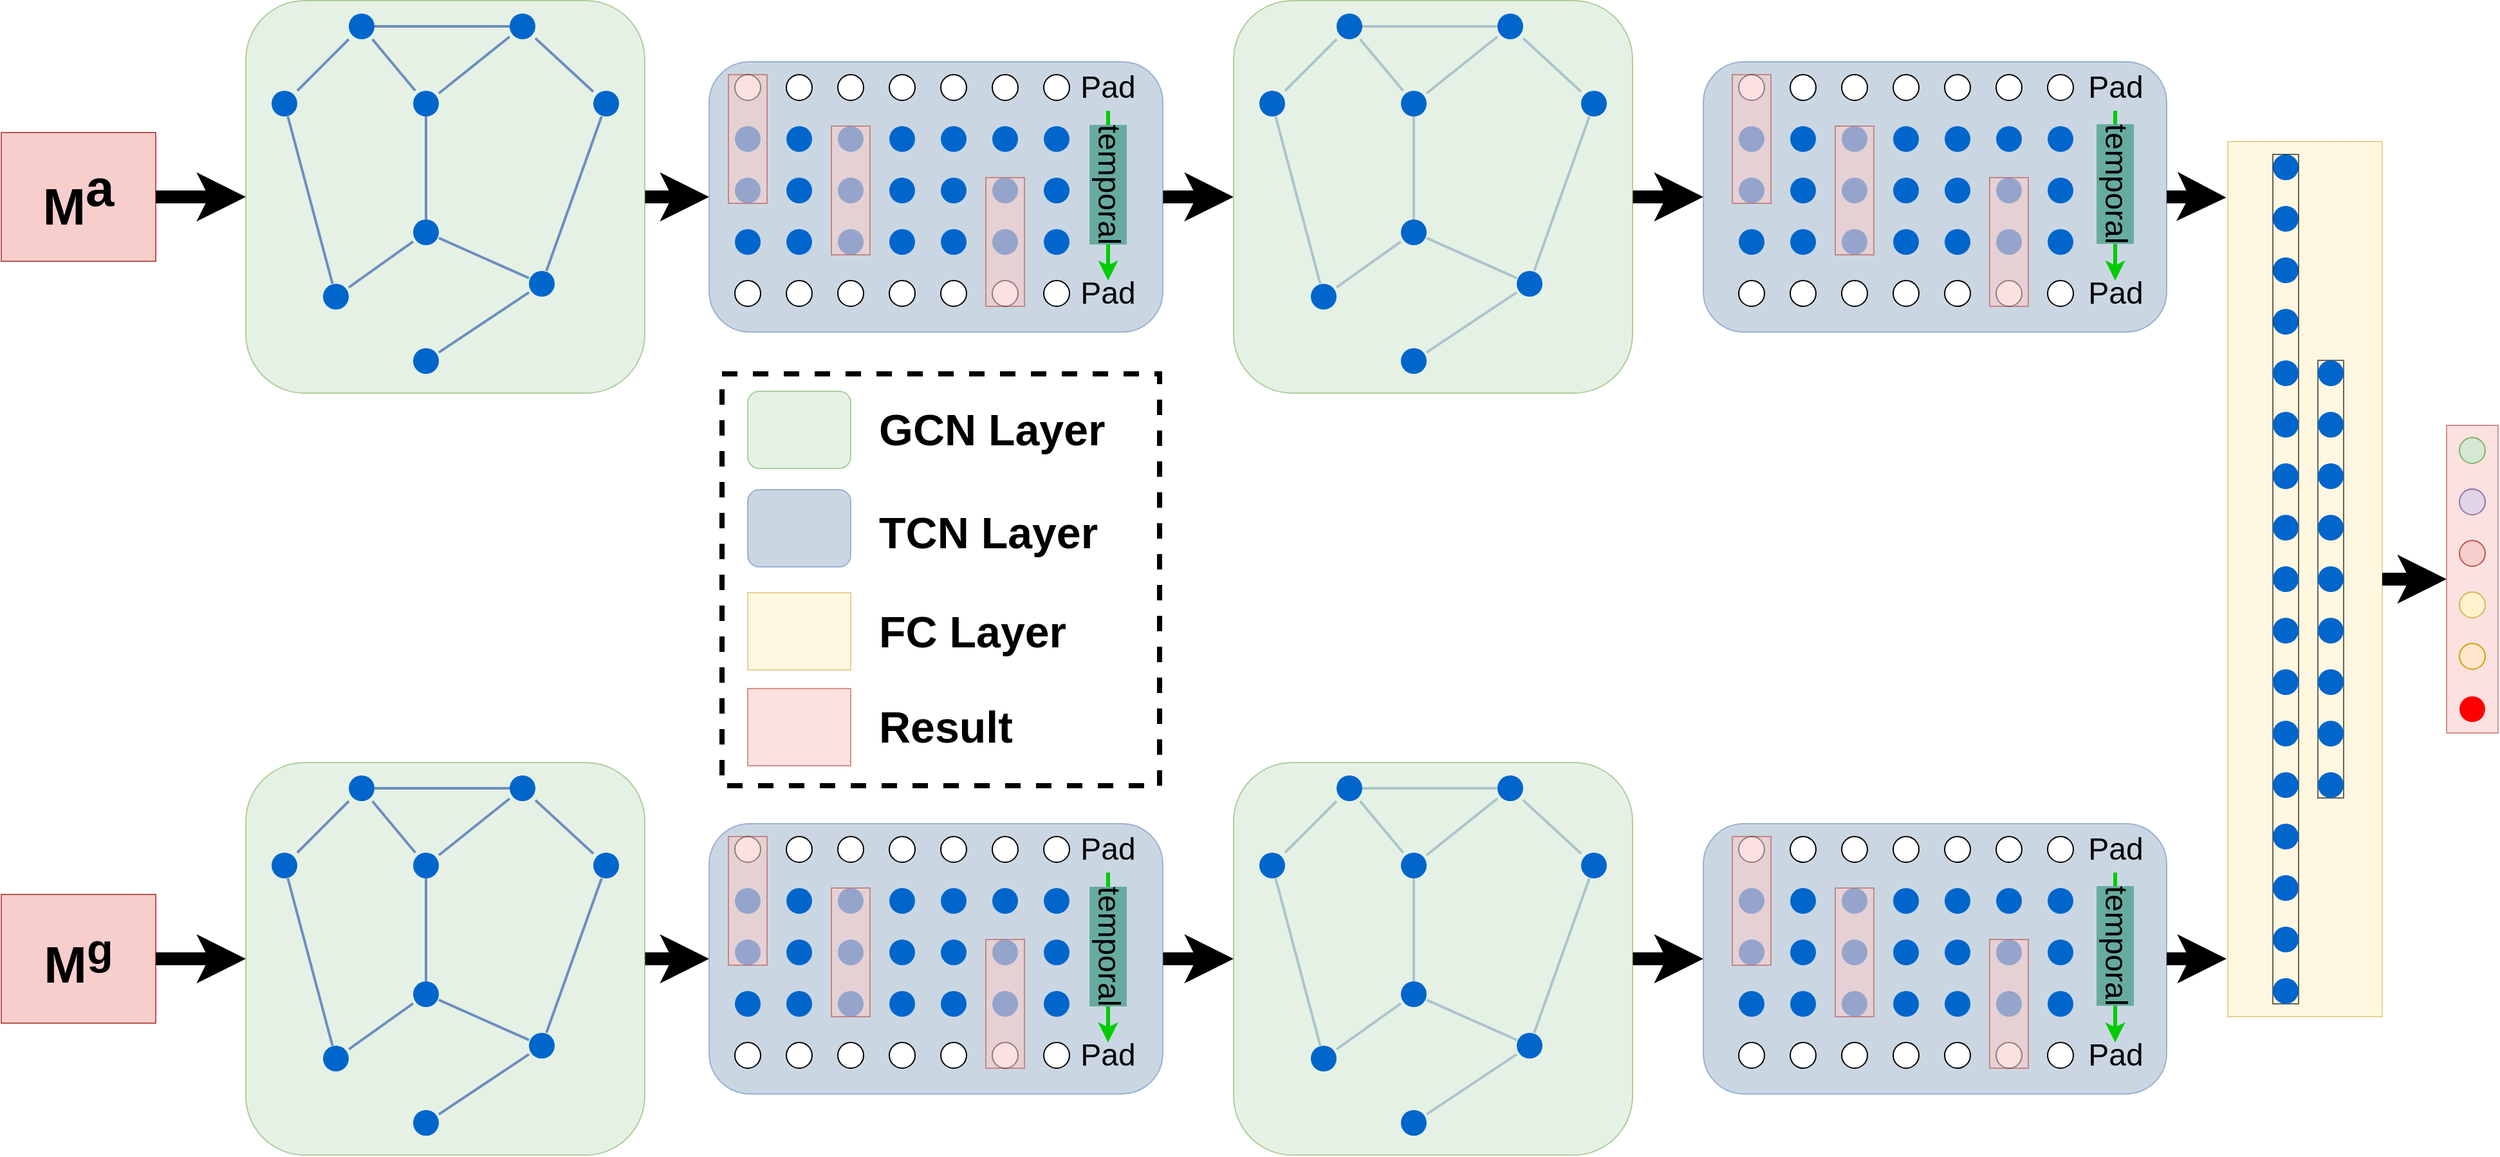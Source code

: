 <mxfile version="12.5.5" type="github" pages="3">
  <diagram id="iteJpDz0SOA4dC_pRFCU" name="Page-1">
    <mxGraphModel dx="1204" dy="1089" grid="1" gridSize="10" guides="1" tooltips="1" connect="1" arrows="1" fold="1" page="1" pageScale="1" pageWidth="827" pageHeight="1169" math="0" shadow="0">
      <root>
        <mxCell id="0"/>
        <mxCell id="1" parent="0"/>
        <mxCell id="SlGwDDFdU0wawe0dBtxq-1" value="" style="rounded=1;whiteSpace=wrap;html=1;fillColor=#A7BCD1;strokeColor=#6c8ebf;opacity=60;" parent="1" vertex="1">
          <mxGeometry x="2172.5" y="545" width="360" height="210" as="geometry"/>
        </mxCell>
        <mxCell id="SlGwDDFdU0wawe0dBtxq-2" style="edgeStyle=orthogonalEdgeStyle;rounded=0;orthogonalLoop=1;jettySize=auto;html=1;exitX=1;exitY=0.5;exitDx=0;exitDy=0;entryX=0;entryY=0.5;entryDx=0;entryDy=0;strokeColor=#000000;strokeWidth=10;fontSize=11;" parent="1" source="SlGwDDFdU0wawe0dBtxq-40" target="SlGwDDFdU0wawe0dBtxq-149" edge="1">
          <mxGeometry relative="1" as="geometry">
            <mxPoint x="1942.214" y="650.143" as="targetPoint"/>
          </mxGeometry>
        </mxCell>
        <mxCell id="SlGwDDFdU0wawe0dBtxq-3" value="" style="edgeStyle=orthogonalEdgeStyle;rounded=0;orthogonalLoop=1;jettySize=auto;html=1;strokeWidth=10;entryX=0;entryY=0.5;entryDx=0;entryDy=0;" parent="1" source="SlGwDDFdU0wawe0dBtxq-4" target="SlGwDDFdU0wawe0dBtxq-40" edge="1">
          <mxGeometry relative="1" as="geometry">
            <mxPoint x="1430" y="650" as="targetPoint"/>
          </mxGeometry>
        </mxCell>
        <mxCell id="SlGwDDFdU0wawe0dBtxq-4" value="" style="rounded=1;whiteSpace=wrap;html=1;fillColor=#d5e8d4;strokeColor=#82b366;opacity=60;" parent="1" vertex="1">
          <mxGeometry x="1040" y="497.5" width="310" height="305" as="geometry"/>
        </mxCell>
        <mxCell id="SlGwDDFdU0wawe0dBtxq-5" value="" style="shape=ellipse;fillColor=#0066CC;strokeColor=none;html=1" parent="1" vertex="1">
          <mxGeometry x="1060" y="567.5" width="20" height="20" as="geometry"/>
        </mxCell>
        <mxCell id="SlGwDDFdU0wawe0dBtxq-6" value="" style="shape=ellipse;fillColor=#0066CC;strokeColor=none;html=1" parent="1" vertex="1">
          <mxGeometry x="1120" y="507.5" width="20" height="20" as="geometry"/>
        </mxCell>
        <mxCell id="SlGwDDFdU0wawe0dBtxq-7" value="" style="shape=ellipse;fillColor=#0066CC;strokeColor=none;html=1" parent="1" vertex="1">
          <mxGeometry x="1170" y="567.5" width="20" height="20" as="geometry"/>
        </mxCell>
        <mxCell id="SlGwDDFdU0wawe0dBtxq-8" value="" style="shape=ellipse;fillColor=#0066CC;strokeColor=none;html=1" parent="1" vertex="1">
          <mxGeometry x="1245" y="507.5" width="20" height="20" as="geometry"/>
        </mxCell>
        <mxCell id="SlGwDDFdU0wawe0dBtxq-9" value="" style="shape=ellipse;fillColor=#0066CC;strokeColor=none;html=1" parent="1" vertex="1">
          <mxGeometry x="1310" y="567.5" width="20" height="20" as="geometry"/>
        </mxCell>
        <mxCell id="SlGwDDFdU0wawe0dBtxq-10" value="" style="shape=ellipse;fillColor=#0066CC;strokeColor=none;html=1" parent="1" vertex="1">
          <mxGeometry x="1170" y="667.5" width="20" height="20" as="geometry"/>
        </mxCell>
        <mxCell id="SlGwDDFdU0wawe0dBtxq-11" value="" style="shape=ellipse;fillColor=#0066CC;strokeColor=none;html=1" parent="1" vertex="1">
          <mxGeometry x="1100" y="717.5" width="20" height="20" as="geometry"/>
        </mxCell>
        <mxCell id="SlGwDDFdU0wawe0dBtxq-12" value="" style="shape=ellipse;fillColor=#0066CC;strokeColor=none;html=1" parent="1" vertex="1">
          <mxGeometry x="1260" y="707.5" width="20" height="20" as="geometry"/>
        </mxCell>
        <mxCell id="SlGwDDFdU0wawe0dBtxq-13" value="" style="shape=ellipse;fillColor=#0066CC;strokeColor=none;html=1" parent="1" vertex="1">
          <mxGeometry x="1170" y="767.5" width="20" height="20" as="geometry"/>
        </mxCell>
        <mxCell id="SlGwDDFdU0wawe0dBtxq-14" value="" style="endArrow=none;html=1;fontSize=56;strokeWidth=2;fillColor=#dae8fc;strokeColor=#6c8ebf;" parent="1" source="SlGwDDFdU0wawe0dBtxq-6" target="SlGwDDFdU0wawe0dBtxq-5" edge="1">
          <mxGeometry width="50" height="50" relative="1" as="geometry">
            <mxPoint x="1170" y="311.5" as="sourcePoint"/>
            <mxPoint x="1275" y="353.5" as="targetPoint"/>
          </mxGeometry>
        </mxCell>
        <mxCell id="SlGwDDFdU0wawe0dBtxq-15" value="" style="endArrow=none;html=1;fontSize=56;strokeWidth=2;fillColor=#dae8fc;strokeColor=#6c8ebf;" parent="1" source="SlGwDDFdU0wawe0dBtxq-8" target="SlGwDDFdU0wawe0dBtxq-6" edge="1">
          <mxGeometry width="50" height="50" relative="1" as="geometry">
            <mxPoint x="1240" y="547.5" as="sourcePoint"/>
            <mxPoint x="1100" y="587.5" as="targetPoint"/>
          </mxGeometry>
        </mxCell>
        <mxCell id="SlGwDDFdU0wawe0dBtxq-16" value="" style="endArrow=none;html=1;fontSize=56;strokeWidth=2;fillColor=#dae8fc;strokeColor=#6c8ebf;" parent="1" source="SlGwDDFdU0wawe0dBtxq-9" target="SlGwDDFdU0wawe0dBtxq-8" edge="1">
          <mxGeometry width="50" height="50" relative="1" as="geometry">
            <mxPoint x="1150" y="557.5" as="sourcePoint"/>
            <mxPoint x="1110" y="597.5" as="targetPoint"/>
          </mxGeometry>
        </mxCell>
        <mxCell id="SlGwDDFdU0wawe0dBtxq-17" value="" style="endArrow=none;html=1;fontSize=56;strokeWidth=2;fillColor=#dae8fc;strokeColor=#6c8ebf;" parent="1" source="SlGwDDFdU0wawe0dBtxq-7" target="SlGwDDFdU0wawe0dBtxq-8" edge="1">
          <mxGeometry width="50" height="50" relative="1" as="geometry">
            <mxPoint x="1160" y="567.5" as="sourcePoint"/>
            <mxPoint x="1120" y="607.5" as="targetPoint"/>
          </mxGeometry>
        </mxCell>
        <mxCell id="SlGwDDFdU0wawe0dBtxq-18" value="" style="endArrow=none;html=1;fontSize=56;strokeWidth=2;fillColor=#dae8fc;strokeColor=#6c8ebf;" parent="1" source="SlGwDDFdU0wawe0dBtxq-6" target="SlGwDDFdU0wawe0dBtxq-7" edge="1">
          <mxGeometry width="50" height="50" relative="1" as="geometry">
            <mxPoint x="1170" y="577.5" as="sourcePoint"/>
            <mxPoint x="1130" y="617.5" as="targetPoint"/>
          </mxGeometry>
        </mxCell>
        <mxCell id="SlGwDDFdU0wawe0dBtxq-19" value="" style="endArrow=none;html=1;fontSize=56;strokeWidth=2;fillColor=#dae8fc;strokeColor=#6c8ebf;" parent="1" source="SlGwDDFdU0wawe0dBtxq-7" target="SlGwDDFdU0wawe0dBtxq-10" edge="1">
          <mxGeometry width="50" height="50" relative="1" as="geometry">
            <mxPoint x="1180" y="587.5" as="sourcePoint"/>
            <mxPoint x="1140" y="627.5" as="targetPoint"/>
          </mxGeometry>
        </mxCell>
        <mxCell id="SlGwDDFdU0wawe0dBtxq-20" value="" style="endArrow=none;html=1;fontSize=56;strokeWidth=2;fillColor=#dae8fc;strokeColor=#6c8ebf;" parent="1" source="SlGwDDFdU0wawe0dBtxq-12" target="SlGwDDFdU0wawe0dBtxq-10" edge="1">
          <mxGeometry width="50" height="50" relative="1" as="geometry">
            <mxPoint x="1190" y="597.5" as="sourcePoint"/>
            <mxPoint x="1150" y="637.5" as="targetPoint"/>
          </mxGeometry>
        </mxCell>
        <mxCell id="SlGwDDFdU0wawe0dBtxq-21" value="" style="endArrow=none;html=1;fontSize=56;strokeWidth=2;fillColor=#dae8fc;strokeColor=#6c8ebf;" parent="1" source="SlGwDDFdU0wawe0dBtxq-13" target="SlGwDDFdU0wawe0dBtxq-12" edge="1">
          <mxGeometry width="50" height="50" relative="1" as="geometry">
            <mxPoint x="1200" y="607.5" as="sourcePoint"/>
            <mxPoint x="1160" y="647.5" as="targetPoint"/>
          </mxGeometry>
        </mxCell>
        <mxCell id="SlGwDDFdU0wawe0dBtxq-22" value="" style="endArrow=none;html=1;fontSize=56;strokeWidth=2;fillColor=#dae8fc;strokeColor=#6c8ebf;" parent="1" source="SlGwDDFdU0wawe0dBtxq-10" target="SlGwDDFdU0wawe0dBtxq-11" edge="1">
          <mxGeometry width="50" height="50" relative="1" as="geometry">
            <mxPoint x="1210" y="617.5" as="sourcePoint"/>
            <mxPoint x="1170" y="657.5" as="targetPoint"/>
          </mxGeometry>
        </mxCell>
        <mxCell id="SlGwDDFdU0wawe0dBtxq-23" value="" style="endArrow=none;html=1;fontSize=56;strokeWidth=2;fillColor=#dae8fc;strokeColor=#6c8ebf;" parent="1" source="SlGwDDFdU0wawe0dBtxq-5" target="SlGwDDFdU0wawe0dBtxq-11" edge="1">
          <mxGeometry width="50" height="50" relative="1" as="geometry">
            <mxPoint x="1230" y="637.5" as="sourcePoint"/>
            <mxPoint x="1190" y="677.5" as="targetPoint"/>
          </mxGeometry>
        </mxCell>
        <mxCell id="SlGwDDFdU0wawe0dBtxq-24" value="" style="endArrow=none;html=1;fontSize=56;strokeWidth=2;fillColor=#dae8fc;strokeColor=#6c8ebf;" parent="1" source="SlGwDDFdU0wawe0dBtxq-9" target="SlGwDDFdU0wawe0dBtxq-12" edge="1">
          <mxGeometry width="50" height="50" relative="1" as="geometry">
            <mxPoint x="1240" y="647.5" as="sourcePoint"/>
            <mxPoint x="1200" y="687.5" as="targetPoint"/>
          </mxGeometry>
        </mxCell>
        <mxCell id="SlGwDDFdU0wawe0dBtxq-25" value="" style="edgeStyle=orthogonalEdgeStyle;rounded=0;orthogonalLoop=1;jettySize=auto;html=1;strokeWidth=10;entryX=0;entryY=0.5;entryDx=0;entryDy=0;exitX=1;exitY=0.5;exitDx=0;exitDy=0;" parent="1" source="SlGwDDFdU0wawe0dBtxq-149" target="SlGwDDFdU0wawe0dBtxq-1" edge="1">
          <mxGeometry relative="1" as="geometry">
            <mxPoint x="2362.071" y="650.143" as="targetPoint"/>
            <mxPoint x="2252.5" y="650.143" as="sourcePoint"/>
          </mxGeometry>
        </mxCell>
        <mxCell id="SlGwDDFdU0wawe0dBtxq-26" value="" style="rounded=0;whiteSpace=wrap;html=1;labelBackgroundColor=#FFFFFF;fillColor=#fff2cc;fontSize=77;opacity=60;strokeColor=#d6b656;" parent="1" vertex="1">
          <mxGeometry x="2580" y="607" width="120" height="680" as="geometry"/>
        </mxCell>
        <mxCell id="SlGwDDFdU0wawe0dBtxq-27" value="" style="shape=ellipse;fillColor=#0066CC;strokeColor=none;html=1" parent="1" vertex="1">
          <mxGeometry x="2615" y="617" width="20" height="20" as="geometry"/>
        </mxCell>
        <mxCell id="SlGwDDFdU0wawe0dBtxq-28" value="" style="shape=ellipse;fillColor=#0066CC;strokeColor=none;html=1" parent="1" vertex="1">
          <mxGeometry x="2615" y="657" width="20" height="20" as="geometry"/>
        </mxCell>
        <mxCell id="SlGwDDFdU0wawe0dBtxq-29" value="" style="shape=ellipse;fillColor=#0066CC;strokeColor=none;html=1" parent="1" vertex="1">
          <mxGeometry x="2615" y="697" width="20" height="20" as="geometry"/>
        </mxCell>
        <mxCell id="SlGwDDFdU0wawe0dBtxq-30" value="" style="shape=ellipse;html=1;strokeColor=none;fillColor=#0066CC;" parent="1" vertex="1">
          <mxGeometry x="2615" y="737" width="20" height="20" as="geometry"/>
        </mxCell>
        <mxCell id="SlGwDDFdU0wawe0dBtxq-31" value="" style="rounded=0;whiteSpace=wrap;html=1;labelBackgroundColor=#FFFFFF;fillColor=none;gradientColor=none;fontSize=77;opacity=60;" parent="1" vertex="1">
          <mxGeometry x="2615" y="617" width="20" height="660" as="geometry"/>
        </mxCell>
        <mxCell id="SlGwDDFdU0wawe0dBtxq-32" value="" style="rounded=0;whiteSpace=wrap;html=1;labelBackgroundColor=#FFFFFF;fillColor=#f8cecc;fontSize=77;opacity=60;strokeColor=#b85450;" parent="1" vertex="1">
          <mxGeometry x="2750" y="827.5" width="40" height="239" as="geometry"/>
        </mxCell>
        <mxCell id="SlGwDDFdU0wawe0dBtxq-33" value="" style="shape=ellipse;fillColor=#e1d5e7;strokeColor=#9673a6;html=1" parent="1" vertex="1">
          <mxGeometry x="2760" y="877" width="20" height="20" as="geometry"/>
        </mxCell>
        <mxCell id="SlGwDDFdU0wawe0dBtxq-34" value="" style="shape=ellipse;fillColor=#f8cecc;strokeColor=#b85450;html=1" parent="1" vertex="1">
          <mxGeometry x="2760" y="917" width="20" height="20" as="geometry"/>
        </mxCell>
        <mxCell id="SlGwDDFdU0wawe0dBtxq-35" value="" style="shape=ellipse;fillColor=#fff2cc;strokeColor=#d6b656;html=1" parent="1" vertex="1">
          <mxGeometry x="2760" y="957" width="20" height="20" as="geometry"/>
        </mxCell>
        <mxCell id="SlGwDDFdU0wawe0dBtxq-36" value="" style="shape=ellipse;html=1;strokeColor=#82b366;fillColor=#d5e8d4;" parent="1" vertex="1">
          <mxGeometry x="2760" y="837" width="20" height="20" as="geometry"/>
        </mxCell>
        <mxCell id="SlGwDDFdU0wawe0dBtxq-37" value="" style="shape=ellipse;html=1;strokeColor=#d79b00;fillColor=#ffe6cc;" parent="1" vertex="1">
          <mxGeometry x="2760" y="997" width="20" height="20" as="geometry"/>
        </mxCell>
        <mxCell id="SlGwDDFdU0wawe0dBtxq-38" value="" style="shape=ellipse;html=1;strokeColor=none;fillColor=#FF0000;" parent="1" vertex="1">
          <mxGeometry x="2760" y="1038" width="20" height="20" as="geometry"/>
        </mxCell>
        <mxCell id="SlGwDDFdU0wawe0dBtxq-39" value="" style="group;direction=west;" parent="1" vertex="1" connectable="0">
          <mxGeometry x="1422.5" y="545" width="555" height="210" as="geometry"/>
        </mxCell>
        <mxCell id="SlGwDDFdU0wawe0dBtxq-40" value="" style="rounded=1;whiteSpace=wrap;html=1;fillColor=#A7BCD1;strokeColor=#6c8ebf;opacity=60;" parent="SlGwDDFdU0wawe0dBtxq-39" vertex="1">
          <mxGeometry x="-22.5" width="352.5" height="210" as="geometry"/>
        </mxCell>
        <mxCell id="SlGwDDFdU0wawe0dBtxq-41" value="" style="shape=ellipse;fillColor=#0066CC;strokeColor=none;html=1" parent="SlGwDDFdU0wawe0dBtxq-39" vertex="1">
          <mxGeometry x="-2.5" y="50" width="20" height="20" as="geometry"/>
        </mxCell>
        <mxCell id="SlGwDDFdU0wawe0dBtxq-42" value="" style="shape=ellipse;fillColor=#0066CC;strokeColor=none;html=1" parent="SlGwDDFdU0wawe0dBtxq-39" vertex="1">
          <mxGeometry x="37.5" y="50" width="20" height="20" as="geometry"/>
        </mxCell>
        <mxCell id="SlGwDDFdU0wawe0dBtxq-43" value="" style="shape=ellipse;fillColor=#0066CC;strokeColor=none;html=1" parent="SlGwDDFdU0wawe0dBtxq-39" vertex="1">
          <mxGeometry x="77.5" y="50" width="20" height="20" as="geometry"/>
        </mxCell>
        <mxCell id="SlGwDDFdU0wawe0dBtxq-44" value="" style="shape=ellipse;fillColor=#0066CC;strokeColor=none;html=1" parent="SlGwDDFdU0wawe0dBtxq-39" vertex="1">
          <mxGeometry x="117.5" y="50" width="20" height="20" as="geometry"/>
        </mxCell>
        <mxCell id="SlGwDDFdU0wawe0dBtxq-45" value="" style="shape=ellipse;fillColor=#0066CC;strokeColor=none;html=1" parent="SlGwDDFdU0wawe0dBtxq-39" vertex="1">
          <mxGeometry x="157.5" y="50" width="20" height="20" as="geometry"/>
        </mxCell>
        <mxCell id="SlGwDDFdU0wawe0dBtxq-46" value="" style="shape=ellipse;fillColor=#0066CC;strokeColor=none;html=1" parent="SlGwDDFdU0wawe0dBtxq-39" vertex="1">
          <mxGeometry x="197.5" y="50" width="20" height="20" as="geometry"/>
        </mxCell>
        <mxCell id="SlGwDDFdU0wawe0dBtxq-47" value="" style="shape=ellipse;fillColor=#0066CC;strokeColor=none;html=1" parent="SlGwDDFdU0wawe0dBtxq-39" vertex="1">
          <mxGeometry x="-2.5" y="90" width="20" height="20" as="geometry"/>
        </mxCell>
        <mxCell id="SlGwDDFdU0wawe0dBtxq-48" value="" style="shape=ellipse;fillColor=#0066CC;strokeColor=none;html=1" parent="SlGwDDFdU0wawe0dBtxq-39" vertex="1">
          <mxGeometry x="37.5" y="90" width="20" height="20" as="geometry"/>
        </mxCell>
        <mxCell id="SlGwDDFdU0wawe0dBtxq-49" value="" style="shape=ellipse;fillColor=#0066CC;strokeColor=none;html=1" parent="SlGwDDFdU0wawe0dBtxq-39" vertex="1">
          <mxGeometry x="77.5" y="90" width="20" height="20" as="geometry"/>
        </mxCell>
        <mxCell id="SlGwDDFdU0wawe0dBtxq-50" value="" style="shape=ellipse;fillColor=#0066CC;strokeColor=none;html=1" parent="SlGwDDFdU0wawe0dBtxq-39" vertex="1">
          <mxGeometry x="117.5" y="90" width="20" height="20" as="geometry"/>
        </mxCell>
        <mxCell id="SlGwDDFdU0wawe0dBtxq-51" value="" style="shape=ellipse;fillColor=#0066CC;strokeColor=none;html=1" parent="SlGwDDFdU0wawe0dBtxq-39" vertex="1">
          <mxGeometry x="157.5" y="90" width="20" height="20" as="geometry"/>
        </mxCell>
        <mxCell id="SlGwDDFdU0wawe0dBtxq-52" value="" style="shape=ellipse;fillColor=#0066CC;strokeColor=none;html=1" parent="SlGwDDFdU0wawe0dBtxq-39" vertex="1">
          <mxGeometry x="197.5" y="90" width="20" height="20" as="geometry"/>
        </mxCell>
        <mxCell id="SlGwDDFdU0wawe0dBtxq-53" value="" style="shape=ellipse;fillColor=#0066CC;strokeColor=none;html=1" parent="SlGwDDFdU0wawe0dBtxq-39" vertex="1">
          <mxGeometry x="-2.5" y="130" width="20" height="20" as="geometry"/>
        </mxCell>
        <mxCell id="SlGwDDFdU0wawe0dBtxq-54" value="" style="shape=ellipse;fillColor=#0066CC;strokeColor=none;html=1" parent="SlGwDDFdU0wawe0dBtxq-39" vertex="1">
          <mxGeometry x="37.5" y="130" width="20" height="20" as="geometry"/>
        </mxCell>
        <mxCell id="SlGwDDFdU0wawe0dBtxq-55" value="" style="shape=ellipse;fillColor=#0066CC;strokeColor=none;html=1" parent="SlGwDDFdU0wawe0dBtxq-39" vertex="1">
          <mxGeometry x="77.5" y="130" width="20" height="20" as="geometry"/>
        </mxCell>
        <mxCell id="SlGwDDFdU0wawe0dBtxq-56" value="" style="shape=ellipse;fillColor=#0066CC;strokeColor=none;html=1" parent="SlGwDDFdU0wawe0dBtxq-39" vertex="1">
          <mxGeometry x="117.5" y="130" width="20" height="20" as="geometry"/>
        </mxCell>
        <mxCell id="SlGwDDFdU0wawe0dBtxq-57" value="" style="shape=ellipse;fillColor=#0066CC;strokeColor=none;html=1" parent="SlGwDDFdU0wawe0dBtxq-39" vertex="1">
          <mxGeometry x="157.5" y="130" width="20" height="20" as="geometry"/>
        </mxCell>
        <mxCell id="SlGwDDFdU0wawe0dBtxq-58" value="" style="shape=ellipse;fillColor=#0066CC;strokeColor=none;html=1" parent="SlGwDDFdU0wawe0dBtxq-39" vertex="1">
          <mxGeometry x="197.5" y="130" width="20" height="20" as="geometry"/>
        </mxCell>
        <mxCell id="SlGwDDFdU0wawe0dBtxq-60" value="" style="shape=ellipse;fillColor=#0066CC;strokeColor=none;html=1" parent="SlGwDDFdU0wawe0dBtxq-39" vertex="1">
          <mxGeometry x="237.5" y="50" width="20" height="20" as="geometry"/>
        </mxCell>
        <mxCell id="SlGwDDFdU0wawe0dBtxq-62" value="" style="shape=ellipse;fillColor=#0066CC;strokeColor=none;html=1" parent="SlGwDDFdU0wawe0dBtxq-39" vertex="1">
          <mxGeometry x="237.5" y="90" width="20" height="20" as="geometry"/>
        </mxCell>
        <mxCell id="SlGwDDFdU0wawe0dBtxq-64" value="" style="shape=ellipse;fillColor=#0066CC;strokeColor=none;html=1" parent="SlGwDDFdU0wawe0dBtxq-39" vertex="1">
          <mxGeometry x="237.5" y="130" width="20" height="20" as="geometry"/>
        </mxCell>
        <mxCell id="SlGwDDFdU0wawe0dBtxq-65" value="" style="endArrow=classic;html=1;strokeWidth=3;fillColor=#d5e8d4;strokeColor=#00CC00;fontSize=24;" parent="SlGwDDFdU0wawe0dBtxq-39" edge="1">
          <mxGeometry width="50" height="50" relative="1" as="geometry">
            <mxPoint x="287.5" y="38" as="sourcePoint"/>
            <mxPoint x="287.5" y="170" as="targetPoint"/>
          </mxGeometry>
        </mxCell>
        <mxCell id="SlGwDDFdU0wawe0dBtxq-66" value="temporal" style="text;html=1;align=center;verticalAlign=middle;resizable=0;points=[];;horizontal=0;rotation=-180;fontSize=24;rounded=1;strokeColor=#6c8ebf;fillColor=#A7BCD1;opacity=60;labelBackgroundColor=#67AB9F;labelBorderColor=none;" parent="SlGwDDFdU0wawe0dBtxq-65" vertex="1" connectable="0">
          <mxGeometry x="-0.378" y="1" relative="1" as="geometry">
            <mxPoint y="15.52" as="offset"/>
          </mxGeometry>
        </mxCell>
        <mxCell id="SlGwDDFdU0wawe0dBtxq-68" value="" style="shape=ellipse;html=1" parent="SlGwDDFdU0wawe0dBtxq-39" vertex="1">
          <mxGeometry x="-2.5" y="10" width="20" height="20" as="geometry"/>
        </mxCell>
        <mxCell id="SlGwDDFdU0wawe0dBtxq-69" value="" style="shape=ellipse;html=1" parent="SlGwDDFdU0wawe0dBtxq-39" vertex="1">
          <mxGeometry x="37.5" y="10" width="20" height="20" as="geometry"/>
        </mxCell>
        <mxCell id="SlGwDDFdU0wawe0dBtxq-70" value="" style="shape=ellipse;html=1" parent="SlGwDDFdU0wawe0dBtxq-39" vertex="1">
          <mxGeometry x="77.5" y="10" width="20" height="20" as="geometry"/>
        </mxCell>
        <mxCell id="SlGwDDFdU0wawe0dBtxq-71" value="" style="shape=ellipse;html=1" parent="SlGwDDFdU0wawe0dBtxq-39" vertex="1">
          <mxGeometry x="117.5" y="10" width="20" height="20" as="geometry"/>
        </mxCell>
        <mxCell id="SlGwDDFdU0wawe0dBtxq-72" value="" style="shape=ellipse;html=1" parent="SlGwDDFdU0wawe0dBtxq-39" vertex="1">
          <mxGeometry x="157.5" y="10" width="20" height="20" as="geometry"/>
        </mxCell>
        <mxCell id="SlGwDDFdU0wawe0dBtxq-73" value="" style="shape=ellipse;html=1" parent="SlGwDDFdU0wawe0dBtxq-39" vertex="1">
          <mxGeometry x="197.5" y="10" width="20" height="20" as="geometry"/>
        </mxCell>
        <mxCell id="SlGwDDFdU0wawe0dBtxq-75" value="" style="shape=ellipse;html=1" parent="SlGwDDFdU0wawe0dBtxq-39" vertex="1">
          <mxGeometry x="237.5" y="10" width="20" height="20" as="geometry"/>
        </mxCell>
        <mxCell id="SlGwDDFdU0wawe0dBtxq-76" value="" style="shape=ellipse;html=1" parent="SlGwDDFdU0wawe0dBtxq-39" vertex="1">
          <mxGeometry x="-2.5" y="170" width="20" height="20" as="geometry"/>
        </mxCell>
        <mxCell id="SlGwDDFdU0wawe0dBtxq-77" value="" style="shape=ellipse;html=1" parent="SlGwDDFdU0wawe0dBtxq-39" vertex="1">
          <mxGeometry x="37.5" y="170" width="20" height="20" as="geometry"/>
        </mxCell>
        <mxCell id="SlGwDDFdU0wawe0dBtxq-78" value="" style="shape=ellipse;html=1" parent="SlGwDDFdU0wawe0dBtxq-39" vertex="1">
          <mxGeometry x="77.5" y="170" width="20" height="20" as="geometry"/>
        </mxCell>
        <mxCell id="SlGwDDFdU0wawe0dBtxq-79" value="" style="shape=ellipse;html=1" parent="SlGwDDFdU0wawe0dBtxq-39" vertex="1">
          <mxGeometry x="117.5" y="170" width="20" height="20" as="geometry"/>
        </mxCell>
        <mxCell id="SlGwDDFdU0wawe0dBtxq-80" value="" style="shape=ellipse;html=1" parent="SlGwDDFdU0wawe0dBtxq-39" vertex="1">
          <mxGeometry x="157.5" y="170" width="20" height="20" as="geometry"/>
        </mxCell>
        <mxCell id="SlGwDDFdU0wawe0dBtxq-81" value="" style="shape=ellipse;html=1" parent="SlGwDDFdU0wawe0dBtxq-39" vertex="1">
          <mxGeometry x="197.5" y="170" width="20" height="20" as="geometry"/>
        </mxCell>
        <mxCell id="SlGwDDFdU0wawe0dBtxq-83" value="" style="shape=ellipse;html=1" parent="SlGwDDFdU0wawe0dBtxq-39" vertex="1">
          <mxGeometry x="237.5" y="170" width="20" height="20" as="geometry"/>
        </mxCell>
        <mxCell id="SlGwDDFdU0wawe0dBtxq-84" value="" style="rounded=0;whiteSpace=wrap;html=1;labelBackgroundColor=none;fillColor=#f8cecc;fontSize=18;opacity=60;strokeColor=#b85450;" parent="SlGwDDFdU0wawe0dBtxq-39" vertex="1">
          <mxGeometry x="72.5" y="50" width="30" height="100" as="geometry"/>
        </mxCell>
        <mxCell id="SlGwDDFdU0wawe0dBtxq-85" value="" style="rounded=0;whiteSpace=wrap;html=1;labelBackgroundColor=none;fillColor=#f8cecc;fontSize=18;opacity=60;strokeColor=#b85450;" parent="SlGwDDFdU0wawe0dBtxq-39" vertex="1">
          <mxGeometry x="192.5" y="90" width="30" height="100" as="geometry"/>
        </mxCell>
        <mxCell id="SlGwDDFdU0wawe0dBtxq-86" value="Pad" style="text;html=1;strokeColor=none;fillColor=none;align=center;verticalAlign=middle;whiteSpace=wrap;rounded=0;labelBackgroundColor=none;fontSize=24;opacity=60;" parent="SlGwDDFdU0wawe0dBtxq-39" vertex="1">
          <mxGeometry x="267.5" y="10" width="40" height="20" as="geometry"/>
        </mxCell>
        <mxCell id="SlGwDDFdU0wawe0dBtxq-87" value="Pad" style="text;html=1;strokeColor=none;fillColor=none;align=center;verticalAlign=middle;whiteSpace=wrap;rounded=0;labelBackgroundColor=none;fontSize=24;opacity=60;" parent="SlGwDDFdU0wawe0dBtxq-39" vertex="1">
          <mxGeometry x="267.5" y="170" width="40" height="20" as="geometry"/>
        </mxCell>
        <mxCell id="SlGwDDFdU0wawe0dBtxq-67" value="" style="rounded=0;whiteSpace=wrap;html=1;labelBackgroundColor=none;fillColor=#f8cecc;fontSize=18;opacity=60;strokeColor=#b85450;" parent="SlGwDDFdU0wawe0dBtxq-39" vertex="1">
          <mxGeometry x="-7.5" y="10" width="30" height="100" as="geometry"/>
        </mxCell>
        <mxCell id="SlGwDDFdU0wawe0dBtxq-88" value="" style="endArrow=classic;html=1;strokeWidth=3;fillColor=#d5e8d4;strokeColor=#00CC00;fontSize=24;" parent="1" edge="1">
          <mxGeometry width="50" height="50" relative="1" as="geometry">
            <mxPoint x="2492.5" y="583" as="sourcePoint"/>
            <mxPoint x="2492.5" y="715" as="targetPoint"/>
          </mxGeometry>
        </mxCell>
        <mxCell id="SlGwDDFdU0wawe0dBtxq-89" value="temporal" style="text;html=1;align=center;verticalAlign=middle;resizable=0;points=[];;horizontal=0;rotation=-180;fontSize=24;rounded=1;strokeColor=#6c8ebf;fillColor=#A7BCD1;opacity=60;labelBackgroundColor=#67AB9F;labelBorderColor=none;" parent="SlGwDDFdU0wawe0dBtxq-88" vertex="1" connectable="0">
          <mxGeometry x="-0.378" y="1" relative="1" as="geometry">
            <mxPoint y="15.52" as="offset"/>
          </mxGeometry>
        </mxCell>
        <mxCell id="SlGwDDFdU0wawe0dBtxq-90" value="" style="shape=ellipse;fillColor=#0066CC;strokeColor=none;html=1" parent="1" vertex="1">
          <mxGeometry x="2200" y="595" width="20" height="20" as="geometry"/>
        </mxCell>
        <mxCell id="SlGwDDFdU0wawe0dBtxq-91" value="" style="shape=ellipse;fillColor=#0066CC;strokeColor=none;html=1" parent="1" vertex="1">
          <mxGeometry x="2240" y="595" width="20" height="20" as="geometry"/>
        </mxCell>
        <mxCell id="SlGwDDFdU0wawe0dBtxq-92" value="" style="shape=ellipse;fillColor=#0066CC;strokeColor=none;html=1" parent="1" vertex="1">
          <mxGeometry x="2280" y="595" width="20" height="20" as="geometry"/>
        </mxCell>
        <mxCell id="SlGwDDFdU0wawe0dBtxq-93" value="" style="shape=ellipse;fillColor=#0066CC;strokeColor=none;html=1" parent="1" vertex="1">
          <mxGeometry x="2320" y="595" width="20" height="20" as="geometry"/>
        </mxCell>
        <mxCell id="SlGwDDFdU0wawe0dBtxq-94" value="" style="shape=ellipse;fillColor=#0066CC;strokeColor=none;html=1" parent="1" vertex="1">
          <mxGeometry x="2360" y="595" width="20" height="20" as="geometry"/>
        </mxCell>
        <mxCell id="SlGwDDFdU0wawe0dBtxq-95" value="" style="shape=ellipse;fillColor=#0066CC;strokeColor=none;html=1" parent="1" vertex="1">
          <mxGeometry x="2400" y="595" width="20" height="20" as="geometry"/>
        </mxCell>
        <mxCell id="SlGwDDFdU0wawe0dBtxq-96" value="" style="shape=ellipse;fillColor=#0066CC;strokeColor=none;html=1" parent="1" vertex="1">
          <mxGeometry x="2200" y="635" width="20" height="20" as="geometry"/>
        </mxCell>
        <mxCell id="SlGwDDFdU0wawe0dBtxq-97" value="" style="shape=ellipse;fillColor=#0066CC;strokeColor=none;html=1" parent="1" vertex="1">
          <mxGeometry x="2240" y="635" width="20" height="20" as="geometry"/>
        </mxCell>
        <mxCell id="SlGwDDFdU0wawe0dBtxq-98" value="" style="shape=ellipse;fillColor=#0066CC;strokeColor=none;html=1" parent="1" vertex="1">
          <mxGeometry x="2280" y="635" width="20" height="20" as="geometry"/>
        </mxCell>
        <mxCell id="SlGwDDFdU0wawe0dBtxq-99" value="" style="shape=ellipse;fillColor=#0066CC;strokeColor=none;html=1" parent="1" vertex="1">
          <mxGeometry x="2320" y="635" width="20" height="20" as="geometry"/>
        </mxCell>
        <mxCell id="SlGwDDFdU0wawe0dBtxq-100" value="" style="shape=ellipse;fillColor=#0066CC;strokeColor=none;html=1" parent="1" vertex="1">
          <mxGeometry x="2360" y="635" width="20" height="20" as="geometry"/>
        </mxCell>
        <mxCell id="SlGwDDFdU0wawe0dBtxq-101" value="" style="shape=ellipse;fillColor=#0066CC;strokeColor=none;html=1" parent="1" vertex="1">
          <mxGeometry x="2400" y="635" width="20" height="20" as="geometry"/>
        </mxCell>
        <mxCell id="SlGwDDFdU0wawe0dBtxq-102" value="" style="shape=ellipse;fillColor=#0066CC;strokeColor=none;html=1" parent="1" vertex="1">
          <mxGeometry x="2200" y="675" width="20" height="20" as="geometry"/>
        </mxCell>
        <mxCell id="SlGwDDFdU0wawe0dBtxq-103" value="" style="shape=ellipse;fillColor=#0066CC;strokeColor=none;html=1" parent="1" vertex="1">
          <mxGeometry x="2240" y="675" width="20" height="20" as="geometry"/>
        </mxCell>
        <mxCell id="SlGwDDFdU0wawe0dBtxq-104" value="" style="shape=ellipse;fillColor=#0066CC;strokeColor=none;html=1" parent="1" vertex="1">
          <mxGeometry x="2280" y="675" width="20" height="20" as="geometry"/>
        </mxCell>
        <mxCell id="SlGwDDFdU0wawe0dBtxq-105" value="" style="shape=ellipse;fillColor=#0066CC;strokeColor=none;html=1" parent="1" vertex="1">
          <mxGeometry x="2320" y="675" width="20" height="20" as="geometry"/>
        </mxCell>
        <mxCell id="SlGwDDFdU0wawe0dBtxq-106" value="" style="shape=ellipse;fillColor=#0066CC;strokeColor=none;html=1" parent="1" vertex="1">
          <mxGeometry x="2360" y="675" width="20" height="20" as="geometry"/>
        </mxCell>
        <mxCell id="SlGwDDFdU0wawe0dBtxq-107" value="" style="shape=ellipse;fillColor=#0066CC;strokeColor=none;html=1" parent="1" vertex="1">
          <mxGeometry x="2400" y="675" width="20" height="20" as="geometry"/>
        </mxCell>
        <mxCell id="SlGwDDFdU0wawe0dBtxq-108" value="" style="shape=ellipse;fillColor=#0066CC;strokeColor=none;html=1" parent="1" vertex="1">
          <mxGeometry x="2440" y="595" width="20" height="20" as="geometry"/>
        </mxCell>
        <mxCell id="SlGwDDFdU0wawe0dBtxq-110" value="" style="shape=ellipse;fillColor=#0066CC;strokeColor=none;html=1" parent="1" vertex="1">
          <mxGeometry x="2440" y="635" width="20" height="20" as="geometry"/>
        </mxCell>
        <mxCell id="SlGwDDFdU0wawe0dBtxq-112" value="" style="shape=ellipse;fillColor=#0066CC;strokeColor=none;html=1" parent="1" vertex="1">
          <mxGeometry x="2440" y="675" width="20" height="20" as="geometry"/>
        </mxCell>
        <mxCell id="SlGwDDFdU0wawe0dBtxq-115" value="" style="shape=ellipse;html=1" parent="1" vertex="1">
          <mxGeometry x="2200" y="555" width="20" height="20" as="geometry"/>
        </mxCell>
        <mxCell id="SlGwDDFdU0wawe0dBtxq-116" value="" style="shape=ellipse;html=1" parent="1" vertex="1">
          <mxGeometry x="2240" y="555" width="20" height="20" as="geometry"/>
        </mxCell>
        <mxCell id="SlGwDDFdU0wawe0dBtxq-117" value="" style="shape=ellipse;html=1" parent="1" vertex="1">
          <mxGeometry x="2280" y="555" width="20" height="20" as="geometry"/>
        </mxCell>
        <mxCell id="SlGwDDFdU0wawe0dBtxq-118" value="" style="shape=ellipse;html=1" parent="1" vertex="1">
          <mxGeometry x="2320" y="555" width="20" height="20" as="geometry"/>
        </mxCell>
        <mxCell id="SlGwDDFdU0wawe0dBtxq-119" value="" style="shape=ellipse;html=1" parent="1" vertex="1">
          <mxGeometry x="2360" y="555" width="20" height="20" as="geometry"/>
        </mxCell>
        <mxCell id="SlGwDDFdU0wawe0dBtxq-120" value="" style="shape=ellipse;html=1" parent="1" vertex="1">
          <mxGeometry x="2400" y="555" width="20" height="20" as="geometry"/>
        </mxCell>
        <mxCell id="SlGwDDFdU0wawe0dBtxq-121" value="" style="shape=ellipse;html=1" parent="1" vertex="1">
          <mxGeometry x="2440" y="555" width="20" height="20" as="geometry"/>
        </mxCell>
        <mxCell id="SlGwDDFdU0wawe0dBtxq-123" value="" style="shape=ellipse;html=1" parent="1" vertex="1">
          <mxGeometry x="2200" y="715" width="20" height="20" as="geometry"/>
        </mxCell>
        <mxCell id="SlGwDDFdU0wawe0dBtxq-124" value="" style="shape=ellipse;html=1" parent="1" vertex="1">
          <mxGeometry x="2240" y="715" width="20" height="20" as="geometry"/>
        </mxCell>
        <mxCell id="SlGwDDFdU0wawe0dBtxq-125" value="" style="shape=ellipse;html=1" parent="1" vertex="1">
          <mxGeometry x="2280" y="715" width="20" height="20" as="geometry"/>
        </mxCell>
        <mxCell id="SlGwDDFdU0wawe0dBtxq-126" value="" style="shape=ellipse;html=1" parent="1" vertex="1">
          <mxGeometry x="2320" y="715" width="20" height="20" as="geometry"/>
        </mxCell>
        <mxCell id="SlGwDDFdU0wawe0dBtxq-127" value="" style="shape=ellipse;html=1" parent="1" vertex="1">
          <mxGeometry x="2360" y="715" width="20" height="20" as="geometry"/>
        </mxCell>
        <mxCell id="SlGwDDFdU0wawe0dBtxq-128" value="" style="shape=ellipse;html=1" parent="1" vertex="1">
          <mxGeometry x="2400" y="715" width="20" height="20" as="geometry"/>
        </mxCell>
        <mxCell id="SlGwDDFdU0wawe0dBtxq-129" value="" style="shape=ellipse;html=1" parent="1" vertex="1">
          <mxGeometry x="2440" y="715" width="20" height="20" as="geometry"/>
        </mxCell>
        <mxCell id="SlGwDDFdU0wawe0dBtxq-131" value="" style="rounded=0;whiteSpace=wrap;html=1;labelBackgroundColor=none;fillColor=#f8cecc;fontSize=18;opacity=60;strokeColor=#b85450;" parent="1" vertex="1">
          <mxGeometry x="2275" y="595" width="30" height="100" as="geometry"/>
        </mxCell>
        <mxCell id="SlGwDDFdU0wawe0dBtxq-132" value="" style="rounded=0;whiteSpace=wrap;html=1;labelBackgroundColor=none;fillColor=#f8cecc;fontSize=18;opacity=60;strokeColor=#b85450;" parent="1" vertex="1">
          <mxGeometry x="2395" y="635" width="30" height="100" as="geometry"/>
        </mxCell>
        <mxCell id="SlGwDDFdU0wawe0dBtxq-133" value="Pad" style="text;html=1;strokeColor=none;fillColor=none;align=center;verticalAlign=middle;whiteSpace=wrap;rounded=0;labelBackgroundColor=none;fontSize=24;opacity=60;" parent="1" vertex="1">
          <mxGeometry x="2472.5" y="555" width="40" height="20" as="geometry"/>
        </mxCell>
        <mxCell id="SlGwDDFdU0wawe0dBtxq-134" value="Pad" style="text;html=1;strokeColor=none;fillColor=none;align=center;verticalAlign=middle;whiteSpace=wrap;rounded=0;labelBackgroundColor=none;fontSize=24;opacity=60;" parent="1" vertex="1">
          <mxGeometry x="2472.5" y="715" width="40" height="20" as="geometry"/>
        </mxCell>
        <mxCell id="SlGwDDFdU0wawe0dBtxq-135" value="M&lt;sup style=&quot;font-size: 40px;&quot;&gt;a&lt;/sup&gt;" style="rounded=0;whiteSpace=wrap;html=1;fontSize=40;fillColor=#f8cecc;strokeColor=#b85450;fontStyle=1" parent="1" vertex="1">
          <mxGeometry x="850" y="600" width="120" height="100" as="geometry"/>
        </mxCell>
        <mxCell id="SlGwDDFdU0wawe0dBtxq-137" value="" style="rounded=0;whiteSpace=wrap;html=1;fontSize=25;dashed=1;strokeWidth=4;" parent="1" vertex="1">
          <mxGeometry x="1410" y="787.5" width="340" height="320" as="geometry"/>
        </mxCell>
        <mxCell id="SlGwDDFdU0wawe0dBtxq-138" value="" style="endArrow=none;html=1;fontSize=56;strokeWidth=2;fillColor=#dae8fc;strokeColor=#6c8ebf;" parent="1" source="SlGwDDFdU0wawe0dBtxq-151" target="SlGwDDFdU0wawe0dBtxq-150" edge="1">
          <mxGeometry width="50" height="50" relative="1" as="geometry">
            <mxPoint x="1937.5" y="311.5" as="sourcePoint"/>
            <mxPoint x="2042.5" y="353.5" as="targetPoint"/>
          </mxGeometry>
        </mxCell>
        <mxCell id="SlGwDDFdU0wawe0dBtxq-139" value="" style="endArrow=none;html=1;fontSize=56;strokeWidth=2;fillColor=#dae8fc;strokeColor=#6c8ebf;" parent="1" source="SlGwDDFdU0wawe0dBtxq-153" target="SlGwDDFdU0wawe0dBtxq-151" edge="1">
          <mxGeometry width="50" height="50" relative="1" as="geometry">
            <mxPoint x="2007.5" y="547.5" as="sourcePoint"/>
            <mxPoint x="1867.5" y="587.5" as="targetPoint"/>
          </mxGeometry>
        </mxCell>
        <mxCell id="SlGwDDFdU0wawe0dBtxq-140" value="" style="endArrow=none;html=1;fontSize=56;strokeWidth=2;fillColor=#dae8fc;strokeColor=#6c8ebf;" parent="1" source="SlGwDDFdU0wawe0dBtxq-154" target="SlGwDDFdU0wawe0dBtxq-153" edge="1">
          <mxGeometry width="50" height="50" relative="1" as="geometry">
            <mxPoint x="1917.5" y="557.5" as="sourcePoint"/>
            <mxPoint x="1877.5" y="597.5" as="targetPoint"/>
          </mxGeometry>
        </mxCell>
        <mxCell id="SlGwDDFdU0wawe0dBtxq-141" value="" style="endArrow=none;html=1;fontSize=56;strokeWidth=2;fillColor=#dae8fc;strokeColor=#6c8ebf;" parent="1" source="SlGwDDFdU0wawe0dBtxq-152" target="SlGwDDFdU0wawe0dBtxq-153" edge="1">
          <mxGeometry width="50" height="50" relative="1" as="geometry">
            <mxPoint x="1927.5" y="567.5" as="sourcePoint"/>
            <mxPoint x="1887.5" y="607.5" as="targetPoint"/>
          </mxGeometry>
        </mxCell>
        <mxCell id="SlGwDDFdU0wawe0dBtxq-142" value="" style="endArrow=none;html=1;fontSize=56;strokeWidth=2;fillColor=#dae8fc;strokeColor=#6c8ebf;" parent="1" source="SlGwDDFdU0wawe0dBtxq-151" target="SlGwDDFdU0wawe0dBtxq-152" edge="1">
          <mxGeometry width="50" height="50" relative="1" as="geometry">
            <mxPoint x="1937.5" y="577.5" as="sourcePoint"/>
            <mxPoint x="1897.5" y="617.5" as="targetPoint"/>
          </mxGeometry>
        </mxCell>
        <mxCell id="SlGwDDFdU0wawe0dBtxq-143" value="" style="endArrow=none;html=1;fontSize=56;strokeWidth=2;fillColor=#dae8fc;strokeColor=#6c8ebf;" parent="1" source="SlGwDDFdU0wawe0dBtxq-152" target="SlGwDDFdU0wawe0dBtxq-155" edge="1">
          <mxGeometry width="50" height="50" relative="1" as="geometry">
            <mxPoint x="1947.5" y="587.5" as="sourcePoint"/>
            <mxPoint x="1907.5" y="627.5" as="targetPoint"/>
          </mxGeometry>
        </mxCell>
        <mxCell id="SlGwDDFdU0wawe0dBtxq-144" value="" style="endArrow=none;html=1;fontSize=56;strokeWidth=2;fillColor=#dae8fc;strokeColor=#6c8ebf;" parent="1" source="SlGwDDFdU0wawe0dBtxq-157" target="SlGwDDFdU0wawe0dBtxq-155" edge="1">
          <mxGeometry width="50" height="50" relative="1" as="geometry">
            <mxPoint x="1957.5" y="597.5" as="sourcePoint"/>
            <mxPoint x="1917.5" y="637.5" as="targetPoint"/>
          </mxGeometry>
        </mxCell>
        <mxCell id="SlGwDDFdU0wawe0dBtxq-145" value="" style="endArrow=none;html=1;fontSize=56;strokeWidth=2;fillColor=#dae8fc;strokeColor=#6c8ebf;" parent="1" source="SlGwDDFdU0wawe0dBtxq-158" target="SlGwDDFdU0wawe0dBtxq-157" edge="1">
          <mxGeometry width="50" height="50" relative="1" as="geometry">
            <mxPoint x="1967.5" y="607.5" as="sourcePoint"/>
            <mxPoint x="1927.5" y="647.5" as="targetPoint"/>
          </mxGeometry>
        </mxCell>
        <mxCell id="SlGwDDFdU0wawe0dBtxq-146" value="" style="endArrow=none;html=1;fontSize=56;strokeWidth=2;fillColor=#dae8fc;strokeColor=#6c8ebf;" parent="1" source="SlGwDDFdU0wawe0dBtxq-155" target="SlGwDDFdU0wawe0dBtxq-156" edge="1">
          <mxGeometry width="50" height="50" relative="1" as="geometry">
            <mxPoint x="1977.5" y="617.5" as="sourcePoint"/>
            <mxPoint x="1937.5" y="657.5" as="targetPoint"/>
          </mxGeometry>
        </mxCell>
        <mxCell id="SlGwDDFdU0wawe0dBtxq-147" value="" style="endArrow=none;html=1;fontSize=56;strokeWidth=2;fillColor=#dae8fc;strokeColor=#6c8ebf;" parent="1" source="SlGwDDFdU0wawe0dBtxq-150" target="SlGwDDFdU0wawe0dBtxq-156" edge="1">
          <mxGeometry width="50" height="50" relative="1" as="geometry">
            <mxPoint x="1997.5" y="637.5" as="sourcePoint"/>
            <mxPoint x="1957.5" y="677.5" as="targetPoint"/>
          </mxGeometry>
        </mxCell>
        <mxCell id="SlGwDDFdU0wawe0dBtxq-148" value="" style="endArrow=none;html=1;fontSize=56;strokeWidth=2;fillColor=#dae8fc;strokeColor=#6c8ebf;" parent="1" source="SlGwDDFdU0wawe0dBtxq-154" target="SlGwDDFdU0wawe0dBtxq-157" edge="1">
          <mxGeometry width="50" height="50" relative="1" as="geometry">
            <mxPoint x="2007.5" y="647.5" as="sourcePoint"/>
            <mxPoint x="1967.5" y="687.5" as="targetPoint"/>
          </mxGeometry>
        </mxCell>
        <mxCell id="SlGwDDFdU0wawe0dBtxq-149" value="" style="rounded=1;whiteSpace=wrap;html=1;fillColor=#d5e8d4;strokeColor=#82b366;opacity=60;" parent="1" vertex="1">
          <mxGeometry x="1807.5" y="497.5" width="310" height="305" as="geometry"/>
        </mxCell>
        <mxCell id="SlGwDDFdU0wawe0dBtxq-150" value="" style="shape=ellipse;fillColor=#0066CC;strokeColor=none;html=1" parent="1" vertex="1">
          <mxGeometry x="1827.5" y="567.5" width="20" height="20" as="geometry"/>
        </mxCell>
        <mxCell id="SlGwDDFdU0wawe0dBtxq-151" value="" style="shape=ellipse;fillColor=#0066CC;strokeColor=none;html=1" parent="1" vertex="1">
          <mxGeometry x="1887.5" y="507.5" width="20" height="20" as="geometry"/>
        </mxCell>
        <mxCell id="SlGwDDFdU0wawe0dBtxq-152" value="" style="shape=ellipse;fillColor=#0066CC;strokeColor=none;html=1" parent="1" vertex="1">
          <mxGeometry x="1937.5" y="567.5" width="20" height="20" as="geometry"/>
        </mxCell>
        <mxCell id="SlGwDDFdU0wawe0dBtxq-153" value="" style="shape=ellipse;fillColor=#0066CC;strokeColor=none;html=1" parent="1" vertex="1">
          <mxGeometry x="2012.5" y="507.5" width="20" height="20" as="geometry"/>
        </mxCell>
        <mxCell id="SlGwDDFdU0wawe0dBtxq-154" value="" style="shape=ellipse;fillColor=#0066CC;strokeColor=none;html=1" parent="1" vertex="1">
          <mxGeometry x="2077.5" y="567.5" width="20" height="20" as="geometry"/>
        </mxCell>
        <mxCell id="SlGwDDFdU0wawe0dBtxq-155" value="" style="shape=ellipse;fillColor=#0066CC;strokeColor=none;html=1" parent="1" vertex="1">
          <mxGeometry x="1937.5" y="667.5" width="20" height="20" as="geometry"/>
        </mxCell>
        <mxCell id="SlGwDDFdU0wawe0dBtxq-156" value="" style="shape=ellipse;fillColor=#0066CC;strokeColor=none;html=1" parent="1" vertex="1">
          <mxGeometry x="1867.5" y="717.5" width="20" height="20" as="geometry"/>
        </mxCell>
        <mxCell id="SlGwDDFdU0wawe0dBtxq-157" value="" style="shape=ellipse;fillColor=#0066CC;strokeColor=none;html=1" parent="1" vertex="1">
          <mxGeometry x="2027.5" y="707.5" width="20" height="20" as="geometry"/>
        </mxCell>
        <mxCell id="SlGwDDFdU0wawe0dBtxq-158" value="" style="shape=ellipse;fillColor=#0066CC;strokeColor=none;html=1" parent="1" vertex="1">
          <mxGeometry x="1937.5" y="767.5" width="20" height="20" as="geometry"/>
        </mxCell>
        <mxCell id="SlGwDDFdU0wawe0dBtxq-159" value="" style="rounded=1;whiteSpace=wrap;html=1;fillColor=#d5e8d4;strokeColor=#82b366;opacity=60;" parent="1" vertex="1">
          <mxGeometry x="1430" y="801" width="80" height="60" as="geometry"/>
        </mxCell>
        <mxCell id="SlGwDDFdU0wawe0dBtxq-160" value="GCN Layer" style="text;html=1;strokeColor=none;fillColor=none;align=left;verticalAlign=middle;whiteSpace=wrap;rounded=0;dashed=1;fontSize=34;fontStyle=1" parent="1" vertex="1">
          <mxGeometry x="1530" y="801" width="240" height="60" as="geometry"/>
        </mxCell>
        <mxCell id="SlGwDDFdU0wawe0dBtxq-161" value="" style="whiteSpace=wrap;html=1;fillColor=#A7BCD1;strokeColor=#6c8ebf;verticalAlign=middle;gradientColor=none;rounded=1;opacity=60;" parent="1" vertex="1">
          <mxGeometry x="1430" y="877.5" width="80" height="60" as="geometry"/>
        </mxCell>
        <mxCell id="SlGwDDFdU0wawe0dBtxq-162" value="TCN Layer" style="text;html=1;strokeColor=none;fillColor=none;align=left;verticalAlign=middle;whiteSpace=wrap;rounded=0;dashed=1;fontSize=34;fontStyle=1" parent="1" vertex="1">
          <mxGeometry x="1530" y="881" width="240" height="60" as="geometry"/>
        </mxCell>
        <mxCell id="SlGwDDFdU0wawe0dBtxq-304" value="" style="shape=ellipse;fillColor=#0066CC;strokeColor=none;html=1" parent="1" vertex="1">
          <mxGeometry x="2615" y="817" width="20" height="20" as="geometry"/>
        </mxCell>
        <mxCell id="SlGwDDFdU0wawe0dBtxq-305" value="" style="shape=ellipse;fillColor=#0066CC;strokeColor=none;html=1" parent="1" vertex="1">
          <mxGeometry x="2615" y="857" width="20" height="20" as="geometry"/>
        </mxCell>
        <mxCell id="SlGwDDFdU0wawe0dBtxq-306" value="" style="shape=ellipse;fillColor=#0066CC;strokeColor=none;html=1" parent="1" vertex="1">
          <mxGeometry x="2615" y="897" width="20" height="20" as="geometry"/>
        </mxCell>
        <mxCell id="SlGwDDFdU0wawe0dBtxq-307" value="" style="shape=ellipse;html=1;strokeColor=none;fillColor=#0066CC;" parent="1" vertex="1">
          <mxGeometry x="2615" y="777" width="20" height="20" as="geometry"/>
        </mxCell>
        <mxCell id="SlGwDDFdU0wawe0dBtxq-308" value="" style="shape=ellipse;html=1;strokeColor=none;fillColor=#0066CC;" parent="1" vertex="1">
          <mxGeometry x="2615" y="937" width="20" height="20" as="geometry"/>
        </mxCell>
        <mxCell id="SlGwDDFdU0wawe0dBtxq-309" value="" style="shape=ellipse;fillColor=#0066CC;strokeColor=none;html=1" parent="1" vertex="1">
          <mxGeometry x="2615" y="1017" width="20" height="20" as="geometry"/>
        </mxCell>
        <mxCell id="SlGwDDFdU0wawe0dBtxq-310" value="" style="shape=ellipse;fillColor=#0066CC;strokeColor=none;html=1" parent="1" vertex="1">
          <mxGeometry x="2615" y="1057" width="20" height="20" as="geometry"/>
        </mxCell>
        <mxCell id="SlGwDDFdU0wawe0dBtxq-311" value="" style="shape=ellipse;fillColor=#0066CC;strokeColor=none;html=1" parent="1" vertex="1">
          <mxGeometry x="2615" y="1097" width="20" height="20" as="geometry"/>
        </mxCell>
        <mxCell id="SlGwDDFdU0wawe0dBtxq-312" value="" style="shape=ellipse;html=1;strokeColor=none;fillColor=#0066CC;" parent="1" vertex="1">
          <mxGeometry x="2615" y="977" width="20" height="20" as="geometry"/>
        </mxCell>
        <mxCell id="SlGwDDFdU0wawe0dBtxq-313" value="" style="shape=ellipse;html=1;strokeColor=none;fillColor=#0066CC;" parent="1" vertex="1">
          <mxGeometry x="2615" y="1137" width="20" height="20" as="geometry"/>
        </mxCell>
        <mxCell id="SlGwDDFdU0wawe0dBtxq-314" value="" style="shape=ellipse;fillColor=#0066CC;strokeColor=none;html=1" parent="1" vertex="1">
          <mxGeometry x="2615" y="1217" width="20" height="20" as="geometry"/>
        </mxCell>
        <mxCell id="SlGwDDFdU0wawe0dBtxq-315" value="" style="shape=ellipse;fillColor=#0066CC;strokeColor=none;html=1" parent="1" vertex="1">
          <mxGeometry x="2615" y="1257" width="20" height="20" as="geometry"/>
        </mxCell>
        <mxCell id="SlGwDDFdU0wawe0dBtxq-316" value="" style="shape=ellipse;html=1;strokeColor=none;fillColor=#0066CC;" parent="1" vertex="1">
          <mxGeometry x="2615" y="1177" width="20" height="20" as="geometry"/>
        </mxCell>
        <mxCell id="SlGwDDFdU0wawe0dBtxq-317" value="" style="rounded=0;whiteSpace=wrap;html=1;labelBackgroundColor=#FFFFFF;fillColor=none;gradientColor=none;fontSize=77;opacity=60;" parent="1" vertex="1">
          <mxGeometry x="2650" y="777" width="20" height="340" as="geometry"/>
        </mxCell>
        <mxCell id="SlGwDDFdU0wawe0dBtxq-318" value="" style="shape=ellipse;fillColor=#0066CC;strokeColor=none;html=1" parent="1" vertex="1">
          <mxGeometry x="2650" y="817" width="20" height="20" as="geometry"/>
        </mxCell>
        <mxCell id="SlGwDDFdU0wawe0dBtxq-319" value="" style="shape=ellipse;fillColor=#0066CC;strokeColor=none;html=1" parent="1" vertex="1">
          <mxGeometry x="2650" y="857" width="20" height="20" as="geometry"/>
        </mxCell>
        <mxCell id="SlGwDDFdU0wawe0dBtxq-320" value="" style="shape=ellipse;fillColor=#0066CC;strokeColor=none;html=1" parent="1" vertex="1">
          <mxGeometry x="2650" y="897" width="20" height="20" as="geometry"/>
        </mxCell>
        <mxCell id="SlGwDDFdU0wawe0dBtxq-321" value="" style="shape=ellipse;html=1;strokeColor=none;fillColor=#0066CC;" parent="1" vertex="1">
          <mxGeometry x="2650" y="777" width="20" height="20" as="geometry"/>
        </mxCell>
        <mxCell id="SlGwDDFdU0wawe0dBtxq-322" value="" style="shape=ellipse;html=1;strokeColor=none;fillColor=#0066CC;" parent="1" vertex="1">
          <mxGeometry x="2650" y="937" width="20" height="20" as="geometry"/>
        </mxCell>
        <mxCell id="SlGwDDFdU0wawe0dBtxq-323" value="" style="shape=ellipse;fillColor=#0066CC;strokeColor=none;html=1" parent="1" vertex="1">
          <mxGeometry x="2650" y="1017" width="20" height="20" as="geometry"/>
        </mxCell>
        <mxCell id="SlGwDDFdU0wawe0dBtxq-324" value="" style="shape=ellipse;fillColor=#0066CC;strokeColor=none;html=1" parent="1" vertex="1">
          <mxGeometry x="2650" y="1057" width="20" height="20" as="geometry"/>
        </mxCell>
        <mxCell id="SlGwDDFdU0wawe0dBtxq-325" value="" style="shape=ellipse;fillColor=#0066CC;strokeColor=none;html=1" parent="1" vertex="1">
          <mxGeometry x="2650" y="1097" width="20" height="20" as="geometry"/>
        </mxCell>
        <mxCell id="SlGwDDFdU0wawe0dBtxq-326" value="" style="shape=ellipse;html=1;strokeColor=none;fillColor=#0066CC;" parent="1" vertex="1">
          <mxGeometry x="2650" y="977" width="20" height="20" as="geometry"/>
        </mxCell>
        <mxCell id="SlGwDDFdU0wawe0dBtxq-327" value="" style="edgeStyle=orthogonalEdgeStyle;rounded=0;orthogonalLoop=1;jettySize=auto;html=1;strokeWidth=10;exitX=1;exitY=0.5;exitDx=0;exitDy=0;entryX=-0.01;entryY=0.064;entryDx=0;entryDy=0;entryPerimeter=0;" parent="1" source="SlGwDDFdU0wawe0dBtxq-1" target="SlGwDDFdU0wawe0dBtxq-26" edge="1">
          <mxGeometry relative="1" as="geometry">
            <mxPoint x="2832.5" y="770" as="targetPoint"/>
            <mxPoint x="2262.618" y="660.412" as="sourcePoint"/>
          </mxGeometry>
        </mxCell>
        <mxCell id="SlGwDDFdU0wawe0dBtxq-330" value="" style="edgeStyle=orthogonalEdgeStyle;rounded=0;orthogonalLoop=1;jettySize=auto;html=1;strokeWidth=10;entryX=0;entryY=0.5;entryDx=0;entryDy=0;exitX=1;exitY=0.5;exitDx=0;exitDy=0;" parent="1" source="SlGwDDFdU0wawe0dBtxq-26" target="SlGwDDFdU0wawe0dBtxq-32" edge="1">
          <mxGeometry relative="1" as="geometry">
            <mxPoint x="2591.143" y="684.429" as="targetPoint"/>
            <mxPoint x="2710" y="916" as="sourcePoint"/>
          </mxGeometry>
        </mxCell>
        <mxCell id="SlGwDDFdU0wawe0dBtxq-331" value="" style="edgeStyle=orthogonalEdgeStyle;rounded=0;orthogonalLoop=1;jettySize=auto;html=1;strokeWidth=10;entryX=0;entryY=0.5;entryDx=0;entryDy=0;exitX=1;exitY=0.5;exitDx=0;exitDy=0;" parent="1" source="SlGwDDFdU0wawe0dBtxq-135" target="SlGwDDFdU0wawe0dBtxq-4" edge="1">
          <mxGeometry relative="1" as="geometry">
            <mxPoint x="1450.276" y="659.897" as="targetPoint"/>
            <mxPoint x="1360" y="659.897" as="sourcePoint"/>
          </mxGeometry>
        </mxCell>
        <mxCell id="SlGwDDFdU0wawe0dBtxq-333" value="" style="rounded=0;whiteSpace=wrap;html=1;labelBackgroundColor=#FFFFFF;fillColor=#fff2cc;fontSize=77;opacity=60;strokeColor=#d6b656;" parent="1" vertex="1">
          <mxGeometry x="1430" y="957.5" width="80" height="60" as="geometry"/>
        </mxCell>
        <mxCell id="SlGwDDFdU0wawe0dBtxq-334" value="FC Layer" style="text;html=1;strokeColor=none;fillColor=none;align=left;verticalAlign=middle;whiteSpace=wrap;rounded=0;dashed=1;fontSize=34;fontStyle=1" parent="1" vertex="1">
          <mxGeometry x="1530" y="957.5" width="200" height="60" as="geometry"/>
        </mxCell>
        <mxCell id="SlGwDDFdU0wawe0dBtxq-335" value="" style="rounded=0;whiteSpace=wrap;html=1;labelBackgroundColor=#FFFFFF;fillColor=#f8cecc;fontSize=77;opacity=60;strokeColor=#b85450;" parent="1" vertex="1">
          <mxGeometry x="1430" y="1032" width="80" height="60" as="geometry"/>
        </mxCell>
        <mxCell id="SlGwDDFdU0wawe0dBtxq-336" value="Result" style="text;html=1;strokeColor=none;fillColor=none;align=left;verticalAlign=middle;whiteSpace=wrap;rounded=0;dashed=1;fontSize=34;fontStyle=1" parent="1" vertex="1">
          <mxGeometry x="1530" y="1032" width="160" height="60" as="geometry"/>
        </mxCell>
        <mxCell id="SlGwDDFdU0wawe0dBtxq-114" value="" style="rounded=0;whiteSpace=wrap;html=1;labelBackgroundColor=none;fillColor=#f8cecc;fontSize=18;opacity=60;strokeColor=#b85450;" parent="1" vertex="1">
          <mxGeometry x="2195" y="555" width="30" height="100" as="geometry"/>
        </mxCell>
        <mxCell id="K8U1Sd6g2Q127GAvfA1B-1" value="" style="rounded=1;whiteSpace=wrap;html=1;fillColor=#A7BCD1;strokeColor=#6c8ebf;opacity=60;" parent="1" vertex="1">
          <mxGeometry x="2172.5" y="1137" width="360" height="210" as="geometry"/>
        </mxCell>
        <mxCell id="K8U1Sd6g2Q127GAvfA1B-2" style="edgeStyle=orthogonalEdgeStyle;rounded=0;orthogonalLoop=1;jettySize=auto;html=1;exitX=1;exitY=0.5;exitDx=0;exitDy=0;entryX=0;entryY=0.5;entryDx=0;entryDy=0;strokeColor=#000000;strokeWidth=10;fontSize=11;" parent="1" source="K8U1Sd6g2Q127GAvfA1B-27" target="K8U1Sd6g2Q127GAvfA1B-123" edge="1">
          <mxGeometry relative="1" as="geometry">
            <mxPoint x="1942.214" y="1242.143" as="targetPoint"/>
          </mxGeometry>
        </mxCell>
        <mxCell id="K8U1Sd6g2Q127GAvfA1B-3" value="" style="edgeStyle=orthogonalEdgeStyle;rounded=0;orthogonalLoop=1;jettySize=auto;html=1;strokeWidth=10;entryX=0;entryY=0.5;entryDx=0;entryDy=0;" parent="1" source="K8U1Sd6g2Q127GAvfA1B-4" target="K8U1Sd6g2Q127GAvfA1B-27" edge="1">
          <mxGeometry relative="1" as="geometry">
            <mxPoint x="1430" y="1242" as="targetPoint"/>
          </mxGeometry>
        </mxCell>
        <mxCell id="K8U1Sd6g2Q127GAvfA1B-4" value="" style="rounded=1;whiteSpace=wrap;html=1;fillColor=#d5e8d4;strokeColor=#82b366;opacity=60;" parent="1" vertex="1">
          <mxGeometry x="1040" y="1089.5" width="310" height="305" as="geometry"/>
        </mxCell>
        <mxCell id="K8U1Sd6g2Q127GAvfA1B-5" value="" style="shape=ellipse;fillColor=#0066CC;strokeColor=none;html=1" parent="1" vertex="1">
          <mxGeometry x="1060" y="1159.5" width="20" height="20" as="geometry"/>
        </mxCell>
        <mxCell id="K8U1Sd6g2Q127GAvfA1B-6" value="" style="shape=ellipse;fillColor=#0066CC;strokeColor=none;html=1" parent="1" vertex="1">
          <mxGeometry x="1120" y="1099.5" width="20" height="20" as="geometry"/>
        </mxCell>
        <mxCell id="K8U1Sd6g2Q127GAvfA1B-7" value="" style="shape=ellipse;fillColor=#0066CC;strokeColor=none;html=1" parent="1" vertex="1">
          <mxGeometry x="1170" y="1159.5" width="20" height="20" as="geometry"/>
        </mxCell>
        <mxCell id="K8U1Sd6g2Q127GAvfA1B-8" value="" style="shape=ellipse;fillColor=#0066CC;strokeColor=none;html=1" parent="1" vertex="1">
          <mxGeometry x="1245" y="1099.5" width="20" height="20" as="geometry"/>
        </mxCell>
        <mxCell id="K8U1Sd6g2Q127GAvfA1B-9" value="" style="shape=ellipse;fillColor=#0066CC;strokeColor=none;html=1" parent="1" vertex="1">
          <mxGeometry x="1310" y="1159.5" width="20" height="20" as="geometry"/>
        </mxCell>
        <mxCell id="K8U1Sd6g2Q127GAvfA1B-10" value="" style="shape=ellipse;fillColor=#0066CC;strokeColor=none;html=1" parent="1" vertex="1">
          <mxGeometry x="1170" y="1259.5" width="20" height="20" as="geometry"/>
        </mxCell>
        <mxCell id="K8U1Sd6g2Q127GAvfA1B-11" value="" style="shape=ellipse;fillColor=#0066CC;strokeColor=none;html=1" parent="1" vertex="1">
          <mxGeometry x="1100" y="1309.5" width="20" height="20" as="geometry"/>
        </mxCell>
        <mxCell id="K8U1Sd6g2Q127GAvfA1B-12" value="" style="shape=ellipse;fillColor=#0066CC;strokeColor=none;html=1" parent="1" vertex="1">
          <mxGeometry x="1260" y="1299.5" width="20" height="20" as="geometry"/>
        </mxCell>
        <mxCell id="K8U1Sd6g2Q127GAvfA1B-13" value="" style="shape=ellipse;fillColor=#0066CC;strokeColor=none;html=1" parent="1" vertex="1">
          <mxGeometry x="1170" y="1359.5" width="20" height="20" as="geometry"/>
        </mxCell>
        <mxCell id="K8U1Sd6g2Q127GAvfA1B-14" value="" style="endArrow=none;html=1;fontSize=56;strokeWidth=2;fillColor=#dae8fc;strokeColor=#6c8ebf;" parent="1" source="K8U1Sd6g2Q127GAvfA1B-6" target="K8U1Sd6g2Q127GAvfA1B-5" edge="1">
          <mxGeometry width="50" height="50" relative="1" as="geometry">
            <mxPoint x="1170" y="903.5" as="sourcePoint"/>
            <mxPoint x="1275" y="945.5" as="targetPoint"/>
          </mxGeometry>
        </mxCell>
        <mxCell id="K8U1Sd6g2Q127GAvfA1B-15" value="" style="endArrow=none;html=1;fontSize=56;strokeWidth=2;fillColor=#dae8fc;strokeColor=#6c8ebf;" parent="1" source="K8U1Sd6g2Q127GAvfA1B-8" target="K8U1Sd6g2Q127GAvfA1B-6" edge="1">
          <mxGeometry width="50" height="50" relative="1" as="geometry">
            <mxPoint x="1240" y="1139.5" as="sourcePoint"/>
            <mxPoint x="1100" y="1179.5" as="targetPoint"/>
          </mxGeometry>
        </mxCell>
        <mxCell id="K8U1Sd6g2Q127GAvfA1B-16" value="" style="endArrow=none;html=1;fontSize=56;strokeWidth=2;fillColor=#dae8fc;strokeColor=#6c8ebf;" parent="1" source="K8U1Sd6g2Q127GAvfA1B-9" target="K8U1Sd6g2Q127GAvfA1B-8" edge="1">
          <mxGeometry width="50" height="50" relative="1" as="geometry">
            <mxPoint x="1150" y="1149.5" as="sourcePoint"/>
            <mxPoint x="1110" y="1189.5" as="targetPoint"/>
          </mxGeometry>
        </mxCell>
        <mxCell id="K8U1Sd6g2Q127GAvfA1B-17" value="" style="endArrow=none;html=1;fontSize=56;strokeWidth=2;fillColor=#dae8fc;strokeColor=#6c8ebf;" parent="1" source="K8U1Sd6g2Q127GAvfA1B-7" target="K8U1Sd6g2Q127GAvfA1B-8" edge="1">
          <mxGeometry width="50" height="50" relative="1" as="geometry">
            <mxPoint x="1160" y="1159.5" as="sourcePoint"/>
            <mxPoint x="1120" y="1199.5" as="targetPoint"/>
          </mxGeometry>
        </mxCell>
        <mxCell id="K8U1Sd6g2Q127GAvfA1B-18" value="" style="endArrow=none;html=1;fontSize=56;strokeWidth=2;fillColor=#dae8fc;strokeColor=#6c8ebf;" parent="1" source="K8U1Sd6g2Q127GAvfA1B-6" target="K8U1Sd6g2Q127GAvfA1B-7" edge="1">
          <mxGeometry width="50" height="50" relative="1" as="geometry">
            <mxPoint x="1170" y="1169.5" as="sourcePoint"/>
            <mxPoint x="1130" y="1209.5" as="targetPoint"/>
          </mxGeometry>
        </mxCell>
        <mxCell id="K8U1Sd6g2Q127GAvfA1B-19" value="" style="endArrow=none;html=1;fontSize=56;strokeWidth=2;fillColor=#dae8fc;strokeColor=#6c8ebf;" parent="1" source="K8U1Sd6g2Q127GAvfA1B-7" target="K8U1Sd6g2Q127GAvfA1B-10" edge="1">
          <mxGeometry width="50" height="50" relative="1" as="geometry">
            <mxPoint x="1180" y="1179.5" as="sourcePoint"/>
            <mxPoint x="1140" y="1219.5" as="targetPoint"/>
          </mxGeometry>
        </mxCell>
        <mxCell id="K8U1Sd6g2Q127GAvfA1B-20" value="" style="endArrow=none;html=1;fontSize=56;strokeWidth=2;fillColor=#dae8fc;strokeColor=#6c8ebf;" parent="1" source="K8U1Sd6g2Q127GAvfA1B-12" target="K8U1Sd6g2Q127GAvfA1B-10" edge="1">
          <mxGeometry width="50" height="50" relative="1" as="geometry">
            <mxPoint x="1190" y="1189.5" as="sourcePoint"/>
            <mxPoint x="1150" y="1229.5" as="targetPoint"/>
          </mxGeometry>
        </mxCell>
        <mxCell id="K8U1Sd6g2Q127GAvfA1B-21" value="" style="endArrow=none;html=1;fontSize=56;strokeWidth=2;fillColor=#dae8fc;strokeColor=#6c8ebf;" parent="1" source="K8U1Sd6g2Q127GAvfA1B-13" target="K8U1Sd6g2Q127GAvfA1B-12" edge="1">
          <mxGeometry width="50" height="50" relative="1" as="geometry">
            <mxPoint x="1200" y="1199.5" as="sourcePoint"/>
            <mxPoint x="1160" y="1239.5" as="targetPoint"/>
          </mxGeometry>
        </mxCell>
        <mxCell id="K8U1Sd6g2Q127GAvfA1B-22" value="" style="endArrow=none;html=1;fontSize=56;strokeWidth=2;fillColor=#dae8fc;strokeColor=#6c8ebf;" parent="1" source="K8U1Sd6g2Q127GAvfA1B-10" target="K8U1Sd6g2Q127GAvfA1B-11" edge="1">
          <mxGeometry width="50" height="50" relative="1" as="geometry">
            <mxPoint x="1210" y="1209.5" as="sourcePoint"/>
            <mxPoint x="1170" y="1249.5" as="targetPoint"/>
          </mxGeometry>
        </mxCell>
        <mxCell id="K8U1Sd6g2Q127GAvfA1B-23" value="" style="endArrow=none;html=1;fontSize=56;strokeWidth=2;fillColor=#dae8fc;strokeColor=#6c8ebf;" parent="1" source="K8U1Sd6g2Q127GAvfA1B-5" target="K8U1Sd6g2Q127GAvfA1B-11" edge="1">
          <mxGeometry width="50" height="50" relative="1" as="geometry">
            <mxPoint x="1230" y="1229.5" as="sourcePoint"/>
            <mxPoint x="1190" y="1269.5" as="targetPoint"/>
          </mxGeometry>
        </mxCell>
        <mxCell id="K8U1Sd6g2Q127GAvfA1B-24" value="" style="endArrow=none;html=1;fontSize=56;strokeWidth=2;fillColor=#dae8fc;strokeColor=#6c8ebf;" parent="1" source="K8U1Sd6g2Q127GAvfA1B-9" target="K8U1Sd6g2Q127GAvfA1B-12" edge="1">
          <mxGeometry width="50" height="50" relative="1" as="geometry">
            <mxPoint x="1240" y="1239.5" as="sourcePoint"/>
            <mxPoint x="1200" y="1279.5" as="targetPoint"/>
          </mxGeometry>
        </mxCell>
        <mxCell id="K8U1Sd6g2Q127GAvfA1B-25" value="" style="edgeStyle=orthogonalEdgeStyle;rounded=0;orthogonalLoop=1;jettySize=auto;html=1;strokeWidth=10;entryX=0;entryY=0.5;entryDx=0;entryDy=0;exitX=1;exitY=0.5;exitDx=0;exitDy=0;" parent="1" source="K8U1Sd6g2Q127GAvfA1B-123" target="K8U1Sd6g2Q127GAvfA1B-1" edge="1">
          <mxGeometry relative="1" as="geometry">
            <mxPoint x="2362.071" y="1242.143" as="targetPoint"/>
            <mxPoint x="2252.5" y="1242.143" as="sourcePoint"/>
          </mxGeometry>
        </mxCell>
        <mxCell id="K8U1Sd6g2Q127GAvfA1B-26" value="" style="group;direction=west;" parent="1" vertex="1" connectable="0">
          <mxGeometry x="1422.5" y="1137" width="555" height="210" as="geometry"/>
        </mxCell>
        <mxCell id="K8U1Sd6g2Q127GAvfA1B-27" value="" style="rounded=1;whiteSpace=wrap;html=1;fillColor=#A7BCD1;strokeColor=#6c8ebf;opacity=60;" parent="K8U1Sd6g2Q127GAvfA1B-26" vertex="1">
          <mxGeometry x="-22.5" width="352.5" height="210" as="geometry"/>
        </mxCell>
        <mxCell id="K8U1Sd6g2Q127GAvfA1B-28" value="" style="shape=ellipse;fillColor=#0066CC;strokeColor=none;html=1" parent="K8U1Sd6g2Q127GAvfA1B-26" vertex="1">
          <mxGeometry x="-2.5" y="50" width="20" height="20" as="geometry"/>
        </mxCell>
        <mxCell id="K8U1Sd6g2Q127GAvfA1B-29" value="" style="shape=ellipse;fillColor=#0066CC;strokeColor=none;html=1" parent="K8U1Sd6g2Q127GAvfA1B-26" vertex="1">
          <mxGeometry x="37.5" y="50" width="20" height="20" as="geometry"/>
        </mxCell>
        <mxCell id="K8U1Sd6g2Q127GAvfA1B-30" value="" style="shape=ellipse;fillColor=#0066CC;strokeColor=none;html=1" parent="K8U1Sd6g2Q127GAvfA1B-26" vertex="1">
          <mxGeometry x="77.5" y="50" width="20" height="20" as="geometry"/>
        </mxCell>
        <mxCell id="K8U1Sd6g2Q127GAvfA1B-31" value="" style="shape=ellipse;fillColor=#0066CC;strokeColor=none;html=1" parent="K8U1Sd6g2Q127GAvfA1B-26" vertex="1">
          <mxGeometry x="117.5" y="50" width="20" height="20" as="geometry"/>
        </mxCell>
        <mxCell id="K8U1Sd6g2Q127GAvfA1B-32" value="" style="shape=ellipse;fillColor=#0066CC;strokeColor=none;html=1" parent="K8U1Sd6g2Q127GAvfA1B-26" vertex="1">
          <mxGeometry x="157.5" y="50" width="20" height="20" as="geometry"/>
        </mxCell>
        <mxCell id="K8U1Sd6g2Q127GAvfA1B-33" value="" style="shape=ellipse;fillColor=#0066CC;strokeColor=none;html=1" parent="K8U1Sd6g2Q127GAvfA1B-26" vertex="1">
          <mxGeometry x="197.5" y="50" width="20" height="20" as="geometry"/>
        </mxCell>
        <mxCell id="K8U1Sd6g2Q127GAvfA1B-34" value="" style="shape=ellipse;fillColor=#0066CC;strokeColor=none;html=1" parent="K8U1Sd6g2Q127GAvfA1B-26" vertex="1">
          <mxGeometry x="-2.5" y="90" width="20" height="20" as="geometry"/>
        </mxCell>
        <mxCell id="K8U1Sd6g2Q127GAvfA1B-35" value="" style="shape=ellipse;fillColor=#0066CC;strokeColor=none;html=1" parent="K8U1Sd6g2Q127GAvfA1B-26" vertex="1">
          <mxGeometry x="37.5" y="90" width="20" height="20" as="geometry"/>
        </mxCell>
        <mxCell id="K8U1Sd6g2Q127GAvfA1B-36" value="" style="shape=ellipse;fillColor=#0066CC;strokeColor=none;html=1" parent="K8U1Sd6g2Q127GAvfA1B-26" vertex="1">
          <mxGeometry x="77.5" y="90" width="20" height="20" as="geometry"/>
        </mxCell>
        <mxCell id="K8U1Sd6g2Q127GAvfA1B-37" value="" style="shape=ellipse;fillColor=#0066CC;strokeColor=none;html=1" parent="K8U1Sd6g2Q127GAvfA1B-26" vertex="1">
          <mxGeometry x="117.5" y="90" width="20" height="20" as="geometry"/>
        </mxCell>
        <mxCell id="K8U1Sd6g2Q127GAvfA1B-38" value="" style="shape=ellipse;fillColor=#0066CC;strokeColor=none;html=1" parent="K8U1Sd6g2Q127GAvfA1B-26" vertex="1">
          <mxGeometry x="157.5" y="90" width="20" height="20" as="geometry"/>
        </mxCell>
        <mxCell id="K8U1Sd6g2Q127GAvfA1B-39" value="" style="shape=ellipse;fillColor=#0066CC;strokeColor=none;html=1" parent="K8U1Sd6g2Q127GAvfA1B-26" vertex="1">
          <mxGeometry x="197.5" y="90" width="20" height="20" as="geometry"/>
        </mxCell>
        <mxCell id="K8U1Sd6g2Q127GAvfA1B-40" value="" style="shape=ellipse;fillColor=#0066CC;strokeColor=none;html=1" parent="K8U1Sd6g2Q127GAvfA1B-26" vertex="1">
          <mxGeometry x="-2.5" y="130" width="20" height="20" as="geometry"/>
        </mxCell>
        <mxCell id="K8U1Sd6g2Q127GAvfA1B-41" value="" style="shape=ellipse;fillColor=#0066CC;strokeColor=none;html=1" parent="K8U1Sd6g2Q127GAvfA1B-26" vertex="1">
          <mxGeometry x="37.5" y="130" width="20" height="20" as="geometry"/>
        </mxCell>
        <mxCell id="K8U1Sd6g2Q127GAvfA1B-42" value="" style="shape=ellipse;fillColor=#0066CC;strokeColor=none;html=1" parent="K8U1Sd6g2Q127GAvfA1B-26" vertex="1">
          <mxGeometry x="77.5" y="130" width="20" height="20" as="geometry"/>
        </mxCell>
        <mxCell id="K8U1Sd6g2Q127GAvfA1B-43" value="" style="shape=ellipse;fillColor=#0066CC;strokeColor=none;html=1" parent="K8U1Sd6g2Q127GAvfA1B-26" vertex="1">
          <mxGeometry x="117.5" y="130" width="20" height="20" as="geometry"/>
        </mxCell>
        <mxCell id="K8U1Sd6g2Q127GAvfA1B-44" value="" style="shape=ellipse;fillColor=#0066CC;strokeColor=none;html=1" parent="K8U1Sd6g2Q127GAvfA1B-26" vertex="1">
          <mxGeometry x="157.5" y="130" width="20" height="20" as="geometry"/>
        </mxCell>
        <mxCell id="K8U1Sd6g2Q127GAvfA1B-45" value="" style="shape=ellipse;fillColor=#0066CC;strokeColor=none;html=1" parent="K8U1Sd6g2Q127GAvfA1B-26" vertex="1">
          <mxGeometry x="197.5" y="130" width="20" height="20" as="geometry"/>
        </mxCell>
        <mxCell id="K8U1Sd6g2Q127GAvfA1B-46" value="" style="shape=ellipse;fillColor=#0066CC;strokeColor=none;html=1" parent="K8U1Sd6g2Q127GAvfA1B-26" vertex="1">
          <mxGeometry x="237.5" y="50" width="20" height="20" as="geometry"/>
        </mxCell>
        <mxCell id="K8U1Sd6g2Q127GAvfA1B-47" value="" style="shape=ellipse;fillColor=#0066CC;strokeColor=none;html=1" parent="K8U1Sd6g2Q127GAvfA1B-26" vertex="1">
          <mxGeometry x="237.5" y="90" width="20" height="20" as="geometry"/>
        </mxCell>
        <mxCell id="K8U1Sd6g2Q127GAvfA1B-48" value="" style="shape=ellipse;fillColor=#0066CC;strokeColor=none;html=1" parent="K8U1Sd6g2Q127GAvfA1B-26" vertex="1">
          <mxGeometry x="237.5" y="130" width="20" height="20" as="geometry"/>
        </mxCell>
        <mxCell id="K8U1Sd6g2Q127GAvfA1B-49" value="" style="endArrow=classic;html=1;strokeWidth=3;fillColor=#d5e8d4;strokeColor=#00CC00;fontSize=24;" parent="K8U1Sd6g2Q127GAvfA1B-26" edge="1">
          <mxGeometry width="50" height="50" relative="1" as="geometry">
            <mxPoint x="287.5" y="38" as="sourcePoint"/>
            <mxPoint x="287.5" y="170" as="targetPoint"/>
          </mxGeometry>
        </mxCell>
        <mxCell id="K8U1Sd6g2Q127GAvfA1B-50" value="temporal" style="text;html=1;align=center;verticalAlign=middle;resizable=0;points=[];;horizontal=0;rotation=-180;fontSize=24;rounded=1;strokeColor=#6c8ebf;fillColor=#A7BCD1;opacity=60;labelBackgroundColor=#67AB9F;labelBorderColor=none;" parent="K8U1Sd6g2Q127GAvfA1B-49" vertex="1" connectable="0">
          <mxGeometry x="-0.378" y="1" relative="1" as="geometry">
            <mxPoint y="15.52" as="offset"/>
          </mxGeometry>
        </mxCell>
        <mxCell id="K8U1Sd6g2Q127GAvfA1B-51" value="" style="shape=ellipse;html=1" parent="K8U1Sd6g2Q127GAvfA1B-26" vertex="1">
          <mxGeometry x="-2.5" y="10" width="20" height="20" as="geometry"/>
        </mxCell>
        <mxCell id="K8U1Sd6g2Q127GAvfA1B-52" value="" style="shape=ellipse;html=1" parent="K8U1Sd6g2Q127GAvfA1B-26" vertex="1">
          <mxGeometry x="37.5" y="10" width="20" height="20" as="geometry"/>
        </mxCell>
        <mxCell id="K8U1Sd6g2Q127GAvfA1B-53" value="" style="shape=ellipse;html=1" parent="K8U1Sd6g2Q127GAvfA1B-26" vertex="1">
          <mxGeometry x="77.5" y="10" width="20" height="20" as="geometry"/>
        </mxCell>
        <mxCell id="K8U1Sd6g2Q127GAvfA1B-54" value="" style="shape=ellipse;html=1" parent="K8U1Sd6g2Q127GAvfA1B-26" vertex="1">
          <mxGeometry x="117.5" y="10" width="20" height="20" as="geometry"/>
        </mxCell>
        <mxCell id="K8U1Sd6g2Q127GAvfA1B-55" value="" style="shape=ellipse;html=1" parent="K8U1Sd6g2Q127GAvfA1B-26" vertex="1">
          <mxGeometry x="157.5" y="10" width="20" height="20" as="geometry"/>
        </mxCell>
        <mxCell id="K8U1Sd6g2Q127GAvfA1B-56" value="" style="shape=ellipse;html=1" parent="K8U1Sd6g2Q127GAvfA1B-26" vertex="1">
          <mxGeometry x="197.5" y="10" width="20" height="20" as="geometry"/>
        </mxCell>
        <mxCell id="K8U1Sd6g2Q127GAvfA1B-57" value="" style="shape=ellipse;html=1" parent="K8U1Sd6g2Q127GAvfA1B-26" vertex="1">
          <mxGeometry x="237.5" y="10" width="20" height="20" as="geometry"/>
        </mxCell>
        <mxCell id="K8U1Sd6g2Q127GAvfA1B-58" value="" style="shape=ellipse;html=1" parent="K8U1Sd6g2Q127GAvfA1B-26" vertex="1">
          <mxGeometry x="-2.5" y="170" width="20" height="20" as="geometry"/>
        </mxCell>
        <mxCell id="K8U1Sd6g2Q127GAvfA1B-59" value="" style="shape=ellipse;html=1" parent="K8U1Sd6g2Q127GAvfA1B-26" vertex="1">
          <mxGeometry x="37.5" y="170" width="20" height="20" as="geometry"/>
        </mxCell>
        <mxCell id="K8U1Sd6g2Q127GAvfA1B-60" value="" style="shape=ellipse;html=1" parent="K8U1Sd6g2Q127GAvfA1B-26" vertex="1">
          <mxGeometry x="77.5" y="170" width="20" height="20" as="geometry"/>
        </mxCell>
        <mxCell id="K8U1Sd6g2Q127GAvfA1B-61" value="" style="shape=ellipse;html=1" parent="K8U1Sd6g2Q127GAvfA1B-26" vertex="1">
          <mxGeometry x="117.5" y="170" width="20" height="20" as="geometry"/>
        </mxCell>
        <mxCell id="K8U1Sd6g2Q127GAvfA1B-62" value="" style="shape=ellipse;html=1" parent="K8U1Sd6g2Q127GAvfA1B-26" vertex="1">
          <mxGeometry x="157.5" y="170" width="20" height="20" as="geometry"/>
        </mxCell>
        <mxCell id="K8U1Sd6g2Q127GAvfA1B-63" value="" style="shape=ellipse;html=1" parent="K8U1Sd6g2Q127GAvfA1B-26" vertex="1">
          <mxGeometry x="197.5" y="170" width="20" height="20" as="geometry"/>
        </mxCell>
        <mxCell id="K8U1Sd6g2Q127GAvfA1B-64" value="" style="shape=ellipse;html=1" parent="K8U1Sd6g2Q127GAvfA1B-26" vertex="1">
          <mxGeometry x="237.5" y="170" width="20" height="20" as="geometry"/>
        </mxCell>
        <mxCell id="K8U1Sd6g2Q127GAvfA1B-65" value="" style="rounded=0;whiteSpace=wrap;html=1;labelBackgroundColor=none;fillColor=#f8cecc;fontSize=18;opacity=60;strokeColor=#b85450;" parent="K8U1Sd6g2Q127GAvfA1B-26" vertex="1">
          <mxGeometry x="72.5" y="50" width="30" height="100" as="geometry"/>
        </mxCell>
        <mxCell id="K8U1Sd6g2Q127GAvfA1B-66" value="" style="rounded=0;whiteSpace=wrap;html=1;labelBackgroundColor=none;fillColor=#f8cecc;fontSize=18;opacity=60;strokeColor=#b85450;" parent="K8U1Sd6g2Q127GAvfA1B-26" vertex="1">
          <mxGeometry x="192.5" y="90" width="30" height="100" as="geometry"/>
        </mxCell>
        <mxCell id="K8U1Sd6g2Q127GAvfA1B-67" value="Pad" style="text;html=1;strokeColor=none;fillColor=none;align=center;verticalAlign=middle;whiteSpace=wrap;rounded=0;labelBackgroundColor=none;fontSize=24;opacity=60;" parent="K8U1Sd6g2Q127GAvfA1B-26" vertex="1">
          <mxGeometry x="267.5" y="10" width="40" height="20" as="geometry"/>
        </mxCell>
        <mxCell id="K8U1Sd6g2Q127GAvfA1B-68" value="Pad" style="text;html=1;strokeColor=none;fillColor=none;align=center;verticalAlign=middle;whiteSpace=wrap;rounded=0;labelBackgroundColor=none;fontSize=24;opacity=60;" parent="K8U1Sd6g2Q127GAvfA1B-26" vertex="1">
          <mxGeometry x="267.5" y="170" width="40" height="20" as="geometry"/>
        </mxCell>
        <mxCell id="K8U1Sd6g2Q127GAvfA1B-69" value="" style="rounded=0;whiteSpace=wrap;html=1;labelBackgroundColor=none;fillColor=#f8cecc;fontSize=18;opacity=60;strokeColor=#b85450;" parent="K8U1Sd6g2Q127GAvfA1B-26" vertex="1">
          <mxGeometry x="-7.5" y="10" width="30" height="100" as="geometry"/>
        </mxCell>
        <mxCell id="K8U1Sd6g2Q127GAvfA1B-70" value="" style="endArrow=classic;html=1;strokeWidth=3;fillColor=#d5e8d4;strokeColor=#00CC00;fontSize=24;" parent="1" edge="1">
          <mxGeometry width="50" height="50" relative="1" as="geometry">
            <mxPoint x="2492.5" y="1175" as="sourcePoint"/>
            <mxPoint x="2492.5" y="1307" as="targetPoint"/>
          </mxGeometry>
        </mxCell>
        <mxCell id="K8U1Sd6g2Q127GAvfA1B-71" value="temporal" style="text;html=1;align=center;verticalAlign=middle;resizable=0;points=[];;horizontal=0;rotation=-180;fontSize=24;rounded=1;strokeColor=#6c8ebf;fillColor=#A7BCD1;opacity=60;labelBackgroundColor=#67AB9F;labelBorderColor=none;" parent="K8U1Sd6g2Q127GAvfA1B-70" vertex="1" connectable="0">
          <mxGeometry x="-0.378" y="1" relative="1" as="geometry">
            <mxPoint y="15.52" as="offset"/>
          </mxGeometry>
        </mxCell>
        <mxCell id="K8U1Sd6g2Q127GAvfA1B-72" value="" style="shape=ellipse;fillColor=#0066CC;strokeColor=none;html=1" parent="1" vertex="1">
          <mxGeometry x="2200" y="1187" width="20" height="20" as="geometry"/>
        </mxCell>
        <mxCell id="K8U1Sd6g2Q127GAvfA1B-73" value="" style="shape=ellipse;fillColor=#0066CC;strokeColor=none;html=1" parent="1" vertex="1">
          <mxGeometry x="2240" y="1187" width="20" height="20" as="geometry"/>
        </mxCell>
        <mxCell id="K8U1Sd6g2Q127GAvfA1B-74" value="" style="shape=ellipse;fillColor=#0066CC;strokeColor=none;html=1" parent="1" vertex="1">
          <mxGeometry x="2280" y="1187" width="20" height="20" as="geometry"/>
        </mxCell>
        <mxCell id="K8U1Sd6g2Q127GAvfA1B-75" value="" style="shape=ellipse;fillColor=#0066CC;strokeColor=none;html=1" parent="1" vertex="1">
          <mxGeometry x="2320" y="1187" width="20" height="20" as="geometry"/>
        </mxCell>
        <mxCell id="K8U1Sd6g2Q127GAvfA1B-76" value="" style="shape=ellipse;fillColor=#0066CC;strokeColor=none;html=1" parent="1" vertex="1">
          <mxGeometry x="2360" y="1187" width="20" height="20" as="geometry"/>
        </mxCell>
        <mxCell id="K8U1Sd6g2Q127GAvfA1B-77" value="" style="shape=ellipse;fillColor=#0066CC;strokeColor=none;html=1" parent="1" vertex="1">
          <mxGeometry x="2400" y="1187" width="20" height="20" as="geometry"/>
        </mxCell>
        <mxCell id="K8U1Sd6g2Q127GAvfA1B-78" value="" style="shape=ellipse;fillColor=#0066CC;strokeColor=none;html=1" parent="1" vertex="1">
          <mxGeometry x="2200" y="1227" width="20" height="20" as="geometry"/>
        </mxCell>
        <mxCell id="K8U1Sd6g2Q127GAvfA1B-79" value="" style="shape=ellipse;fillColor=#0066CC;strokeColor=none;html=1" parent="1" vertex="1">
          <mxGeometry x="2240" y="1227" width="20" height="20" as="geometry"/>
        </mxCell>
        <mxCell id="K8U1Sd6g2Q127GAvfA1B-80" value="" style="shape=ellipse;fillColor=#0066CC;strokeColor=none;html=1" parent="1" vertex="1">
          <mxGeometry x="2280" y="1227" width="20" height="20" as="geometry"/>
        </mxCell>
        <mxCell id="K8U1Sd6g2Q127GAvfA1B-81" value="" style="shape=ellipse;fillColor=#0066CC;strokeColor=none;html=1" parent="1" vertex="1">
          <mxGeometry x="2320" y="1227" width="20" height="20" as="geometry"/>
        </mxCell>
        <mxCell id="K8U1Sd6g2Q127GAvfA1B-82" value="" style="shape=ellipse;fillColor=#0066CC;strokeColor=none;html=1" parent="1" vertex="1">
          <mxGeometry x="2360" y="1227" width="20" height="20" as="geometry"/>
        </mxCell>
        <mxCell id="K8U1Sd6g2Q127GAvfA1B-83" value="" style="shape=ellipse;fillColor=#0066CC;strokeColor=none;html=1" parent="1" vertex="1">
          <mxGeometry x="2400" y="1227" width="20" height="20" as="geometry"/>
        </mxCell>
        <mxCell id="K8U1Sd6g2Q127GAvfA1B-84" value="" style="shape=ellipse;fillColor=#0066CC;strokeColor=none;html=1" parent="1" vertex="1">
          <mxGeometry x="2200" y="1267" width="20" height="20" as="geometry"/>
        </mxCell>
        <mxCell id="K8U1Sd6g2Q127GAvfA1B-85" value="" style="shape=ellipse;fillColor=#0066CC;strokeColor=none;html=1" parent="1" vertex="1">
          <mxGeometry x="2240" y="1267" width="20" height="20" as="geometry"/>
        </mxCell>
        <mxCell id="K8U1Sd6g2Q127GAvfA1B-86" value="" style="shape=ellipse;fillColor=#0066CC;strokeColor=none;html=1" parent="1" vertex="1">
          <mxGeometry x="2280" y="1267" width="20" height="20" as="geometry"/>
        </mxCell>
        <mxCell id="K8U1Sd6g2Q127GAvfA1B-87" value="" style="shape=ellipse;fillColor=#0066CC;strokeColor=none;html=1" parent="1" vertex="1">
          <mxGeometry x="2320" y="1267" width="20" height="20" as="geometry"/>
        </mxCell>
        <mxCell id="K8U1Sd6g2Q127GAvfA1B-88" value="" style="shape=ellipse;fillColor=#0066CC;strokeColor=none;html=1" parent="1" vertex="1">
          <mxGeometry x="2360" y="1267" width="20" height="20" as="geometry"/>
        </mxCell>
        <mxCell id="K8U1Sd6g2Q127GAvfA1B-89" value="" style="shape=ellipse;fillColor=#0066CC;strokeColor=none;html=1" parent="1" vertex="1">
          <mxGeometry x="2400" y="1267" width="20" height="20" as="geometry"/>
        </mxCell>
        <mxCell id="K8U1Sd6g2Q127GAvfA1B-90" value="" style="shape=ellipse;fillColor=#0066CC;strokeColor=none;html=1" parent="1" vertex="1">
          <mxGeometry x="2440" y="1187" width="20" height="20" as="geometry"/>
        </mxCell>
        <mxCell id="K8U1Sd6g2Q127GAvfA1B-91" value="" style="shape=ellipse;fillColor=#0066CC;strokeColor=none;html=1" parent="1" vertex="1">
          <mxGeometry x="2440" y="1227" width="20" height="20" as="geometry"/>
        </mxCell>
        <mxCell id="K8U1Sd6g2Q127GAvfA1B-92" value="" style="shape=ellipse;fillColor=#0066CC;strokeColor=none;html=1" parent="1" vertex="1">
          <mxGeometry x="2440" y="1267" width="20" height="20" as="geometry"/>
        </mxCell>
        <mxCell id="K8U1Sd6g2Q127GAvfA1B-93" value="" style="shape=ellipse;html=1" parent="1" vertex="1">
          <mxGeometry x="2200" y="1147" width="20" height="20" as="geometry"/>
        </mxCell>
        <mxCell id="K8U1Sd6g2Q127GAvfA1B-94" value="" style="shape=ellipse;html=1" parent="1" vertex="1">
          <mxGeometry x="2240" y="1147" width="20" height="20" as="geometry"/>
        </mxCell>
        <mxCell id="K8U1Sd6g2Q127GAvfA1B-95" value="" style="shape=ellipse;html=1" parent="1" vertex="1">
          <mxGeometry x="2280" y="1147" width="20" height="20" as="geometry"/>
        </mxCell>
        <mxCell id="K8U1Sd6g2Q127GAvfA1B-96" value="" style="shape=ellipse;html=1" parent="1" vertex="1">
          <mxGeometry x="2320" y="1147" width="20" height="20" as="geometry"/>
        </mxCell>
        <mxCell id="K8U1Sd6g2Q127GAvfA1B-97" value="" style="shape=ellipse;html=1" parent="1" vertex="1">
          <mxGeometry x="2360" y="1147" width="20" height="20" as="geometry"/>
        </mxCell>
        <mxCell id="K8U1Sd6g2Q127GAvfA1B-98" value="" style="shape=ellipse;html=1" parent="1" vertex="1">
          <mxGeometry x="2400" y="1147" width="20" height="20" as="geometry"/>
        </mxCell>
        <mxCell id="K8U1Sd6g2Q127GAvfA1B-99" value="" style="shape=ellipse;html=1" parent="1" vertex="1">
          <mxGeometry x="2440" y="1147" width="20" height="20" as="geometry"/>
        </mxCell>
        <mxCell id="K8U1Sd6g2Q127GAvfA1B-100" value="" style="shape=ellipse;html=1" parent="1" vertex="1">
          <mxGeometry x="2200" y="1307" width="20" height="20" as="geometry"/>
        </mxCell>
        <mxCell id="K8U1Sd6g2Q127GAvfA1B-101" value="" style="shape=ellipse;html=1" parent="1" vertex="1">
          <mxGeometry x="2240" y="1307" width="20" height="20" as="geometry"/>
        </mxCell>
        <mxCell id="K8U1Sd6g2Q127GAvfA1B-102" value="" style="shape=ellipse;html=1" parent="1" vertex="1">
          <mxGeometry x="2280" y="1307" width="20" height="20" as="geometry"/>
        </mxCell>
        <mxCell id="K8U1Sd6g2Q127GAvfA1B-103" value="" style="shape=ellipse;html=1" parent="1" vertex="1">
          <mxGeometry x="2320" y="1307" width="20" height="20" as="geometry"/>
        </mxCell>
        <mxCell id="K8U1Sd6g2Q127GAvfA1B-104" value="" style="shape=ellipse;html=1" parent="1" vertex="1">
          <mxGeometry x="2360" y="1307" width="20" height="20" as="geometry"/>
        </mxCell>
        <mxCell id="K8U1Sd6g2Q127GAvfA1B-105" value="" style="shape=ellipse;html=1" parent="1" vertex="1">
          <mxGeometry x="2400" y="1307" width="20" height="20" as="geometry"/>
        </mxCell>
        <mxCell id="K8U1Sd6g2Q127GAvfA1B-106" value="" style="shape=ellipse;html=1" parent="1" vertex="1">
          <mxGeometry x="2440" y="1307" width="20" height="20" as="geometry"/>
        </mxCell>
        <mxCell id="K8U1Sd6g2Q127GAvfA1B-107" value="" style="rounded=0;whiteSpace=wrap;html=1;labelBackgroundColor=none;fillColor=#f8cecc;fontSize=18;opacity=60;strokeColor=#b85450;" parent="1" vertex="1">
          <mxGeometry x="2275" y="1187" width="30" height="100" as="geometry"/>
        </mxCell>
        <mxCell id="K8U1Sd6g2Q127GAvfA1B-108" value="" style="rounded=0;whiteSpace=wrap;html=1;labelBackgroundColor=none;fillColor=#f8cecc;fontSize=18;opacity=60;strokeColor=#b85450;" parent="1" vertex="1">
          <mxGeometry x="2395" y="1227" width="30" height="100" as="geometry"/>
        </mxCell>
        <mxCell id="K8U1Sd6g2Q127GAvfA1B-109" value="Pad" style="text;html=1;strokeColor=none;fillColor=none;align=center;verticalAlign=middle;whiteSpace=wrap;rounded=0;labelBackgroundColor=none;fontSize=24;opacity=60;" parent="1" vertex="1">
          <mxGeometry x="2472.5" y="1147" width="40" height="20" as="geometry"/>
        </mxCell>
        <mxCell id="K8U1Sd6g2Q127GAvfA1B-110" value="Pad" style="text;html=1;strokeColor=none;fillColor=none;align=center;verticalAlign=middle;whiteSpace=wrap;rounded=0;labelBackgroundColor=none;fontSize=24;opacity=60;" parent="1" vertex="1">
          <mxGeometry x="2472.5" y="1307" width="40" height="20" as="geometry"/>
        </mxCell>
        <mxCell id="K8U1Sd6g2Q127GAvfA1B-111" value="M&lt;sup&gt;g&lt;/sup&gt;" style="rounded=0;whiteSpace=wrap;html=1;fontSize=40;fillColor=#f8cecc;strokeColor=#b85450;fontStyle=1" parent="1" vertex="1">
          <mxGeometry x="850" y="1192" width="120" height="100" as="geometry"/>
        </mxCell>
        <mxCell id="K8U1Sd6g2Q127GAvfA1B-112" value="" style="endArrow=none;html=1;fontSize=56;strokeWidth=2;fillColor=#dae8fc;strokeColor=#6c8ebf;" parent="1" source="K8U1Sd6g2Q127GAvfA1B-125" target="K8U1Sd6g2Q127GAvfA1B-124" edge="1">
          <mxGeometry width="50" height="50" relative="1" as="geometry">
            <mxPoint x="1937.5" y="903.5" as="sourcePoint"/>
            <mxPoint x="2042.5" y="945.5" as="targetPoint"/>
          </mxGeometry>
        </mxCell>
        <mxCell id="K8U1Sd6g2Q127GAvfA1B-113" value="" style="endArrow=none;html=1;fontSize=56;strokeWidth=2;fillColor=#dae8fc;strokeColor=#6c8ebf;" parent="1" source="K8U1Sd6g2Q127GAvfA1B-127" target="K8U1Sd6g2Q127GAvfA1B-125" edge="1">
          <mxGeometry width="50" height="50" relative="1" as="geometry">
            <mxPoint x="2007.5" y="1139.5" as="sourcePoint"/>
            <mxPoint x="1867.5" y="1179.5" as="targetPoint"/>
          </mxGeometry>
        </mxCell>
        <mxCell id="K8U1Sd6g2Q127GAvfA1B-114" value="" style="endArrow=none;html=1;fontSize=56;strokeWidth=2;fillColor=#dae8fc;strokeColor=#6c8ebf;" parent="1" source="K8U1Sd6g2Q127GAvfA1B-128" target="K8U1Sd6g2Q127GAvfA1B-127" edge="1">
          <mxGeometry width="50" height="50" relative="1" as="geometry">
            <mxPoint x="1917.5" y="1149.5" as="sourcePoint"/>
            <mxPoint x="1877.5" y="1189.5" as="targetPoint"/>
          </mxGeometry>
        </mxCell>
        <mxCell id="K8U1Sd6g2Q127GAvfA1B-115" value="" style="endArrow=none;html=1;fontSize=56;strokeWidth=2;fillColor=#dae8fc;strokeColor=#6c8ebf;" parent="1" source="K8U1Sd6g2Q127GAvfA1B-126" target="K8U1Sd6g2Q127GAvfA1B-127" edge="1">
          <mxGeometry width="50" height="50" relative="1" as="geometry">
            <mxPoint x="1927.5" y="1159.5" as="sourcePoint"/>
            <mxPoint x="1887.5" y="1199.5" as="targetPoint"/>
          </mxGeometry>
        </mxCell>
        <mxCell id="K8U1Sd6g2Q127GAvfA1B-116" value="" style="endArrow=none;html=1;fontSize=56;strokeWidth=2;fillColor=#dae8fc;strokeColor=#6c8ebf;" parent="1" source="K8U1Sd6g2Q127GAvfA1B-125" target="K8U1Sd6g2Q127GAvfA1B-126" edge="1">
          <mxGeometry width="50" height="50" relative="1" as="geometry">
            <mxPoint x="1937.5" y="1169.5" as="sourcePoint"/>
            <mxPoint x="1897.5" y="1209.5" as="targetPoint"/>
          </mxGeometry>
        </mxCell>
        <mxCell id="K8U1Sd6g2Q127GAvfA1B-117" value="" style="endArrow=none;html=1;fontSize=56;strokeWidth=2;fillColor=#dae8fc;strokeColor=#6c8ebf;" parent="1" source="K8U1Sd6g2Q127GAvfA1B-126" target="K8U1Sd6g2Q127GAvfA1B-129" edge="1">
          <mxGeometry width="50" height="50" relative="1" as="geometry">
            <mxPoint x="1947.5" y="1179.5" as="sourcePoint"/>
            <mxPoint x="1907.5" y="1219.5" as="targetPoint"/>
          </mxGeometry>
        </mxCell>
        <mxCell id="K8U1Sd6g2Q127GAvfA1B-118" value="" style="endArrow=none;html=1;fontSize=56;strokeWidth=2;fillColor=#dae8fc;strokeColor=#6c8ebf;" parent="1" source="K8U1Sd6g2Q127GAvfA1B-131" target="K8U1Sd6g2Q127GAvfA1B-129" edge="1">
          <mxGeometry width="50" height="50" relative="1" as="geometry">
            <mxPoint x="1957.5" y="1189.5" as="sourcePoint"/>
            <mxPoint x="1917.5" y="1229.5" as="targetPoint"/>
          </mxGeometry>
        </mxCell>
        <mxCell id="K8U1Sd6g2Q127GAvfA1B-119" value="" style="endArrow=none;html=1;fontSize=56;strokeWidth=2;fillColor=#dae8fc;strokeColor=#6c8ebf;" parent="1" source="K8U1Sd6g2Q127GAvfA1B-132" target="K8U1Sd6g2Q127GAvfA1B-131" edge="1">
          <mxGeometry width="50" height="50" relative="1" as="geometry">
            <mxPoint x="1967.5" y="1199.5" as="sourcePoint"/>
            <mxPoint x="1927.5" y="1239.5" as="targetPoint"/>
          </mxGeometry>
        </mxCell>
        <mxCell id="K8U1Sd6g2Q127GAvfA1B-120" value="" style="endArrow=none;html=1;fontSize=56;strokeWidth=2;fillColor=#dae8fc;strokeColor=#6c8ebf;" parent="1" source="K8U1Sd6g2Q127GAvfA1B-129" target="K8U1Sd6g2Q127GAvfA1B-130" edge="1">
          <mxGeometry width="50" height="50" relative="1" as="geometry">
            <mxPoint x="1977.5" y="1209.5" as="sourcePoint"/>
            <mxPoint x="1937.5" y="1249.5" as="targetPoint"/>
          </mxGeometry>
        </mxCell>
        <mxCell id="K8U1Sd6g2Q127GAvfA1B-121" value="" style="endArrow=none;html=1;fontSize=56;strokeWidth=2;fillColor=#dae8fc;strokeColor=#6c8ebf;" parent="1" source="K8U1Sd6g2Q127GAvfA1B-124" target="K8U1Sd6g2Q127GAvfA1B-130" edge="1">
          <mxGeometry width="50" height="50" relative="1" as="geometry">
            <mxPoint x="1997.5" y="1229.5" as="sourcePoint"/>
            <mxPoint x="1957.5" y="1269.5" as="targetPoint"/>
          </mxGeometry>
        </mxCell>
        <mxCell id="K8U1Sd6g2Q127GAvfA1B-122" value="" style="endArrow=none;html=1;fontSize=56;strokeWidth=2;fillColor=#dae8fc;strokeColor=#6c8ebf;" parent="1" source="K8U1Sd6g2Q127GAvfA1B-128" target="K8U1Sd6g2Q127GAvfA1B-131" edge="1">
          <mxGeometry width="50" height="50" relative="1" as="geometry">
            <mxPoint x="2007.5" y="1239.5" as="sourcePoint"/>
            <mxPoint x="1967.5" y="1279.5" as="targetPoint"/>
          </mxGeometry>
        </mxCell>
        <mxCell id="K8U1Sd6g2Q127GAvfA1B-123" value="" style="rounded=1;whiteSpace=wrap;html=1;fillColor=#d5e8d4;strokeColor=#82b366;opacity=60;" parent="1" vertex="1">
          <mxGeometry x="1807.5" y="1089.5" width="310" height="305" as="geometry"/>
        </mxCell>
        <mxCell id="K8U1Sd6g2Q127GAvfA1B-124" value="" style="shape=ellipse;fillColor=#0066CC;strokeColor=none;html=1" parent="1" vertex="1">
          <mxGeometry x="1827.5" y="1159.5" width="20" height="20" as="geometry"/>
        </mxCell>
        <mxCell id="K8U1Sd6g2Q127GAvfA1B-125" value="" style="shape=ellipse;fillColor=#0066CC;strokeColor=none;html=1" parent="1" vertex="1">
          <mxGeometry x="1887.5" y="1099.5" width="20" height="20" as="geometry"/>
        </mxCell>
        <mxCell id="K8U1Sd6g2Q127GAvfA1B-126" value="" style="shape=ellipse;fillColor=#0066CC;strokeColor=none;html=1" parent="1" vertex="1">
          <mxGeometry x="1937.5" y="1159.5" width="20" height="20" as="geometry"/>
        </mxCell>
        <mxCell id="K8U1Sd6g2Q127GAvfA1B-127" value="" style="shape=ellipse;fillColor=#0066CC;strokeColor=none;html=1" parent="1" vertex="1">
          <mxGeometry x="2012.5" y="1099.5" width="20" height="20" as="geometry"/>
        </mxCell>
        <mxCell id="K8U1Sd6g2Q127GAvfA1B-128" value="" style="shape=ellipse;fillColor=#0066CC;strokeColor=none;html=1" parent="1" vertex="1">
          <mxGeometry x="2077.5" y="1159.5" width="20" height="20" as="geometry"/>
        </mxCell>
        <mxCell id="K8U1Sd6g2Q127GAvfA1B-129" value="" style="shape=ellipse;fillColor=#0066CC;strokeColor=none;html=1" parent="1" vertex="1">
          <mxGeometry x="1937.5" y="1259.5" width="20" height="20" as="geometry"/>
        </mxCell>
        <mxCell id="K8U1Sd6g2Q127GAvfA1B-130" value="" style="shape=ellipse;fillColor=#0066CC;strokeColor=none;html=1" parent="1" vertex="1">
          <mxGeometry x="1867.5" y="1309.5" width="20" height="20" as="geometry"/>
        </mxCell>
        <mxCell id="K8U1Sd6g2Q127GAvfA1B-131" value="" style="shape=ellipse;fillColor=#0066CC;strokeColor=none;html=1" parent="1" vertex="1">
          <mxGeometry x="2027.5" y="1299.5" width="20" height="20" as="geometry"/>
        </mxCell>
        <mxCell id="K8U1Sd6g2Q127GAvfA1B-132" value="" style="shape=ellipse;fillColor=#0066CC;strokeColor=none;html=1" parent="1" vertex="1">
          <mxGeometry x="1937.5" y="1359.5" width="20" height="20" as="geometry"/>
        </mxCell>
        <mxCell id="K8U1Sd6g2Q127GAvfA1B-133" value="" style="edgeStyle=orthogonalEdgeStyle;rounded=0;orthogonalLoop=1;jettySize=auto;html=1;strokeWidth=10;entryX=0;entryY=0.5;entryDx=0;entryDy=0;exitX=1;exitY=0.5;exitDx=0;exitDy=0;" parent="1" source="K8U1Sd6g2Q127GAvfA1B-111" target="K8U1Sd6g2Q127GAvfA1B-4" edge="1">
          <mxGeometry relative="1" as="geometry">
            <mxPoint x="1450.276" y="1251.897" as="targetPoint"/>
            <mxPoint x="1360" y="1251.897" as="sourcePoint"/>
          </mxGeometry>
        </mxCell>
        <mxCell id="K8U1Sd6g2Q127GAvfA1B-134" value="" style="rounded=0;whiteSpace=wrap;html=1;labelBackgroundColor=none;fillColor=#f8cecc;fontSize=18;opacity=60;strokeColor=#b85450;" parent="1" vertex="1">
          <mxGeometry x="2195" y="1147" width="30" height="100" as="geometry"/>
        </mxCell>
        <mxCell id="K8U1Sd6g2Q127GAvfA1B-135" value="" style="edgeStyle=orthogonalEdgeStyle;rounded=0;orthogonalLoop=1;jettySize=auto;html=1;strokeWidth=10;exitX=1;exitY=0.5;exitDx=0;exitDy=0;" parent="1" source="K8U1Sd6g2Q127GAvfA1B-1" edge="1">
          <mxGeometry relative="1" as="geometry">
            <mxPoint x="2579" y="1242" as="targetPoint"/>
            <mxPoint x="2542.833" y="659.667" as="sourcePoint"/>
            <Array as="points">
              <mxPoint x="2579" y="1242"/>
            </Array>
          </mxGeometry>
        </mxCell>
      </root>
    </mxGraphModel>
  </diagram>
  <diagram id="VJRzjnPyzG-EiUhASpQ9" name="Page-2">
    &#xa;    
    <mxGraphModel dx="5155" dy="2525" grid="1" gridSize="10" guides="1" tooltips="1" connect="1" arrows="1" fold="1" page="1" pageScale="1" pageWidth="827" pageHeight="1169" math="0" shadow="0">
      &#xa;      
      <root>
        &#xa;        
        <mxCell id="EzjNGXoy3JmWEZeVmx8U-0"/>
        &#xa;        
        <mxCell id="EzjNGXoy3JmWEZeVmx8U-1" parent="EzjNGXoy3JmWEZeVmx8U-0"/>
        &#xa;        
        <mxCell id="9AVgp09xEN1EnIahCrB5-0" value="" style="rounded=1;whiteSpace=wrap;html=1;fillColor=#A7BCD1;strokeColor=#6c8ebf;opacity=60;" vertex="1" parent="EzjNGXoy3JmWEZeVmx8U-1">
          &#xa;          
          <mxGeometry x="2172.5" y="545" width="360" height="210" as="geometry"/>
          &#xa;        
        </mxCell>
        &#xa;        
        <mxCell id="9AVgp09xEN1EnIahCrB5-1" style="edgeStyle=orthogonalEdgeStyle;rounded=0;orthogonalLoop=1;jettySize=auto;html=1;exitX=1;exitY=0.5;exitDx=0;exitDy=0;entryX=0;entryY=0.5;entryDx=0;entryDy=0;strokeColor=#000000;strokeWidth=10;fontSize=11;" edge="1" parent="EzjNGXoy3JmWEZeVmx8U-1" source="9AVgp09xEN1EnIahCrB5-39" target="9AVgp09xEN1EnIahCrB5-136">
          &#xa;          
          <mxGeometry relative="1" as="geometry">
            &#xa;            
            <mxPoint x="1942.214" y="650.143" as="targetPoint"/>
            &#xa;          
          </mxGeometry>
          &#xa;        
        </mxCell>
        &#xa;        
        <mxCell id="9AVgp09xEN1EnIahCrB5-2" value="" style="edgeStyle=orthogonalEdgeStyle;rounded=0;orthogonalLoop=1;jettySize=auto;html=1;strokeWidth=10;entryX=0;entryY=0.5;entryDx=0;entryDy=0;" edge="1" parent="EzjNGXoy3JmWEZeVmx8U-1" source="9AVgp09xEN1EnIahCrB5-3" target="9AVgp09xEN1EnIahCrB5-39">
          &#xa;          
          <mxGeometry relative="1" as="geometry">
            &#xa;            
            <mxPoint x="1430" y="650" as="targetPoint"/>
            &#xa;          
          </mxGeometry>
          &#xa;        
        </mxCell>
        &#xa;        
        <mxCell id="9AVgp09xEN1EnIahCrB5-3" value="" style="rounded=1;whiteSpace=wrap;html=1;fillColor=#d5e8d4;strokeColor=#82b366;opacity=60;" vertex="1" parent="EzjNGXoy3JmWEZeVmx8U-1">
          &#xa;          
          <mxGeometry x="1080" y="502.25" width="130" height="295.5" as="geometry"/>
          &#xa;        
        </mxCell>
        &#xa;        
        <mxCell id="9AVgp09xEN1EnIahCrB5-13" value="" style="endArrow=none;html=1;fontSize=56;strokeWidth=2;fillColor=#dae8fc;strokeColor=#6c8ebf;targetPerimeterSpacing=-3;sourcePerimeterSpacing=-3;" edge="1" parent="EzjNGXoy3JmWEZeVmx8U-1" source="9AVgp09xEN1EnIahCrB5-5" target="9AVgp09xEN1EnIahCrB5-4">
          &#xa;          
          <mxGeometry width="50" height="50" relative="1" as="geometry">
            &#xa;            
            <mxPoint x="1132.5" y="295" as="sourcePoint"/>
            &#xa;            
            <mxPoint x="1237.5" y="337" as="targetPoint"/>
            &#xa;          
          </mxGeometry>
          &#xa;        
        </mxCell>
        &#xa;        
        <mxCell id="9AVgp09xEN1EnIahCrB5-14" value="" style="endArrow=none;html=1;fontSize=56;strokeWidth=2;fillColor=#dae8fc;strokeColor=#6c8ebf;" edge="1" parent="EzjNGXoy3JmWEZeVmx8U-1" source="9AVgp09xEN1EnIahCrB5-7" target="9AVgp09xEN1EnIahCrB5-5">
          &#xa;          
          <mxGeometry width="50" height="50" relative="1" as="geometry">
            &#xa;            
            <mxPoint x="1202.5" y="531" as="sourcePoint"/>
            &#xa;            
            <mxPoint x="1062.5" y="571" as="targetPoint"/>
            &#xa;          
          </mxGeometry>
          &#xa;        
        </mxCell>
        &#xa;        
        <mxCell id="9AVgp09xEN1EnIahCrB5-15" value="" style="endArrow=none;html=1;fontSize=56;strokeWidth=2;fillColor=#dae8fc;strokeColor=#6c8ebf;sourcePerimeterSpacing=-3;targetPerimeterSpacing=-3;" edge="1" parent="EzjNGXoy3JmWEZeVmx8U-1" source="9AVgp09xEN1EnIahCrB5-8" target="9AVgp09xEN1EnIahCrB5-7">
          &#xa;          
          <mxGeometry width="50" height="50" relative="1" as="geometry">
            &#xa;            
            <mxPoint x="1112.5" y="541" as="sourcePoint"/>
            &#xa;            
            <mxPoint x="1072.5" y="581" as="targetPoint"/>
            &#xa;          
          </mxGeometry>
          &#xa;        
        </mxCell>
        &#xa;        
        <mxCell id="9AVgp09xEN1EnIahCrB5-16" value="" style="endArrow=none;html=1;fontSize=56;strokeWidth=2;fillColor=#dae8fc;strokeColor=#6c8ebf;sourcePerimeterSpacing=-3;targetPerimeterSpacing=-3;" edge="1" parent="EzjNGXoy3JmWEZeVmx8U-1" source="9AVgp09xEN1EnIahCrB5-6" target="9AVgp09xEN1EnIahCrB5-7">
          &#xa;          
          <mxGeometry width="50" height="50" relative="1" as="geometry">
            &#xa;            
            <mxPoint x="1122.5" y="551" as="sourcePoint"/>
            &#xa;            
            <mxPoint x="1082.5" y="591" as="targetPoint"/>
            &#xa;          
          </mxGeometry>
          &#xa;        
        </mxCell>
        &#xa;        
        <mxCell id="9AVgp09xEN1EnIahCrB5-17" value="" style="endArrow=none;html=1;fontSize=56;strokeWidth=2;fillColor=#dae8fc;strokeColor=#6c8ebf;sourcePerimeterSpacing=-3;targetPerimeterSpacing=-3;" edge="1" parent="EzjNGXoy3JmWEZeVmx8U-1" source="9AVgp09xEN1EnIahCrB5-5" target="9AVgp09xEN1EnIahCrB5-6">
          &#xa;          
          <mxGeometry width="50" height="50" relative="1" as="geometry">
            &#xa;            
            <mxPoint x="1132.5" y="561" as="sourcePoint"/>
            &#xa;            
            <mxPoint x="1092.5" y="601" as="targetPoint"/>
            &#xa;          
          </mxGeometry>
          &#xa;        
        </mxCell>
        &#xa;        
        <mxCell id="9AVgp09xEN1EnIahCrB5-18" value="" style="endArrow=none;html=1;fontSize=56;strokeWidth=2;fillColor=#dae8fc;strokeColor=#6c8ebf;" edge="1" parent="EzjNGXoy3JmWEZeVmx8U-1" source="9AVgp09xEN1EnIahCrB5-6" target="9AVgp09xEN1EnIahCrB5-9">
          &#xa;          
          <mxGeometry width="50" height="50" relative="1" as="geometry">
            &#xa;            
            <mxPoint x="1142.5" y="571" as="sourcePoint"/>
            &#xa;            
            <mxPoint x="1102.5" y="611" as="targetPoint"/>
            &#xa;          
          </mxGeometry>
          &#xa;        
        </mxCell>
        &#xa;        
        <mxCell id="9AVgp09xEN1EnIahCrB5-19" value="" style="endArrow=none;html=1;fontSize=56;strokeWidth=2;fillColor=#dae8fc;strokeColor=#6c8ebf;targetPerimeterSpacing=-2;sourcePerimeterSpacing=-3;" edge="1" parent="EzjNGXoy3JmWEZeVmx8U-1" source="9AVgp09xEN1EnIahCrB5-11" target="9AVgp09xEN1EnIahCrB5-9">
          &#xa;          
          <mxGeometry width="50" height="50" relative="1" as="geometry">
            &#xa;            
            <mxPoint x="1152.5" y="581" as="sourcePoint"/>
            &#xa;            
            <mxPoint x="1112.5" y="621" as="targetPoint"/>
            &#xa;          
          </mxGeometry>
          &#xa;        
        </mxCell>
        &#xa;        
        <mxCell id="9AVgp09xEN1EnIahCrB5-20" value="" style="endArrow=none;html=1;fontSize=56;strokeWidth=2;fillColor=#dae8fc;strokeColor=#6c8ebf;targetPerimeterSpacing=-3;sourcePerimeterSpacing=-2;" edge="1" parent="EzjNGXoy3JmWEZeVmx8U-1" source="9AVgp09xEN1EnIahCrB5-12" target="9AVgp09xEN1EnIahCrB5-11">
          &#xa;          
          <mxGeometry width="50" height="50" relative="1" as="geometry">
            &#xa;            
            <mxPoint x="1162.5" y="591" as="sourcePoint"/>
            &#xa;            
            <mxPoint x="1122.5" y="631" as="targetPoint"/>
            &#xa;          
          </mxGeometry>
          &#xa;        
        </mxCell>
        &#xa;        
        <mxCell id="9AVgp09xEN1EnIahCrB5-21" value="" style="endArrow=none;html=1;fontSize=56;strokeWidth=2;fillColor=#dae8fc;strokeColor=#6c8ebf;targetPerimeterSpacing=-3;sourcePerimeterSpacing=-3;" edge="1" parent="EzjNGXoy3JmWEZeVmx8U-1" source="9AVgp09xEN1EnIahCrB5-9" target="9AVgp09xEN1EnIahCrB5-10">
          &#xa;          
          <mxGeometry width="50" height="50" relative="1" as="geometry">
            &#xa;            
            <mxPoint x="1172.5" y="601" as="sourcePoint"/>
            &#xa;            
            <mxPoint x="1132.5" y="641" as="targetPoint"/>
            &#xa;          
          </mxGeometry>
          &#xa;        
        </mxCell>
        &#xa;        
        <mxCell id="9AVgp09xEN1EnIahCrB5-22" value="" style="endArrow=none;html=1;fontSize=56;strokeWidth=2;fillColor=#dae8fc;strokeColor=#6c8ebf;targetPerimeterSpacing=-1;sourcePerimeterSpacing=-1;" edge="1" parent="EzjNGXoy3JmWEZeVmx8U-1" source="9AVgp09xEN1EnIahCrB5-4" target="9AVgp09xEN1EnIahCrB5-10">
          &#xa;          
          <mxGeometry width="50" height="50" relative="1" as="geometry">
            &#xa;            
            <mxPoint x="1192.5" y="621" as="sourcePoint"/>
            &#xa;            
            <mxPoint x="1152.5" y="661" as="targetPoint"/>
            &#xa;          
          </mxGeometry>
          &#xa;        
        </mxCell>
        &#xa;        
        <mxCell id="9AVgp09xEN1EnIahCrB5-23" value="" style="endArrow=none;html=1;fontSize=56;strokeWidth=2;fillColor=#dae8fc;strokeColor=#6c8ebf;sourcePerimeterSpacing=-2;targetPerimeterSpacing=-2;" edge="1" parent="EzjNGXoy3JmWEZeVmx8U-1" source="9AVgp09xEN1EnIahCrB5-8" target="9AVgp09xEN1EnIahCrB5-11">
          &#xa;          
          <mxGeometry width="50" height="50" relative="1" as="geometry">
            &#xa;            
            <mxPoint x="1202.5" y="631" as="sourcePoint"/>
            &#xa;            
            <mxPoint x="1162.5" y="671" as="targetPoint"/>
            &#xa;          
          </mxGeometry>
          &#xa;        
        </mxCell>
        &#xa;        
        <mxCell id="9AVgp09xEN1EnIahCrB5-24" value="" style="edgeStyle=orthogonalEdgeStyle;rounded=0;orthogonalLoop=1;jettySize=auto;html=1;strokeWidth=10;entryX=0;entryY=0.5;entryDx=0;entryDy=0;exitX=1;exitY=0.5;exitDx=0;exitDy=0;" edge="1" parent="EzjNGXoy3JmWEZeVmx8U-1" source="9AVgp09xEN1EnIahCrB5-136" target="9AVgp09xEN1EnIahCrB5-0">
          &#xa;          
          <mxGeometry relative="1" as="geometry">
            &#xa;            
            <mxPoint x="2362.071" y="650.143" as="targetPoint"/>
            &#xa;            
            <mxPoint x="2252.5" y="650.143" as="sourcePoint"/>
            &#xa;          
          </mxGeometry>
          &#xa;        
        </mxCell>
        &#xa;        
        <mxCell id="9AVgp09xEN1EnIahCrB5-25" value="" style="rounded=0;whiteSpace=wrap;html=1;labelBackgroundColor=#FFFFFF;fillColor=#fff2cc;fontSize=77;opacity=60;strokeColor=#d6b656;" vertex="1" parent="EzjNGXoy3JmWEZeVmx8U-1">
          &#xa;          
          <mxGeometry x="2580" y="607" width="120" height="680" as="geometry"/>
          &#xa;        
        </mxCell>
        &#xa;        
        <mxCell id="9AVgp09xEN1EnIahCrB5-26" value="" style="shape=ellipse;fillColor=#0066CC;strokeColor=none;html=1" vertex="1" parent="EzjNGXoy3JmWEZeVmx8U-1">
          &#xa;          
          <mxGeometry x="2615" y="617" width="20" height="20" as="geometry"/>
          &#xa;        
        </mxCell>
        &#xa;        
        <mxCell id="9AVgp09xEN1EnIahCrB5-27" value="" style="shape=ellipse;fillColor=#0066CC;strokeColor=none;html=1" vertex="1" parent="EzjNGXoy3JmWEZeVmx8U-1">
          &#xa;          
          <mxGeometry x="2615" y="657" width="20" height="20" as="geometry"/>
          &#xa;        
        </mxCell>
        &#xa;        
        <mxCell id="9AVgp09xEN1EnIahCrB5-28" value="" style="shape=ellipse;fillColor=#0066CC;strokeColor=none;html=1" vertex="1" parent="EzjNGXoy3JmWEZeVmx8U-1">
          &#xa;          
          <mxGeometry x="2615" y="697" width="20" height="20" as="geometry"/>
          &#xa;        
        </mxCell>
        &#xa;        
        <mxCell id="9AVgp09xEN1EnIahCrB5-29" value="" style="shape=ellipse;html=1;strokeColor=none;fillColor=#0066CC;" vertex="1" parent="EzjNGXoy3JmWEZeVmx8U-1">
          &#xa;          
          <mxGeometry x="2615" y="737" width="20" height="20" as="geometry"/>
          &#xa;        
        </mxCell>
        &#xa;        
        <mxCell id="9AVgp09xEN1EnIahCrB5-30" value="" style="rounded=0;whiteSpace=wrap;html=1;labelBackgroundColor=#FFFFFF;fillColor=none;gradientColor=none;fontSize=77;opacity=60;" vertex="1" parent="EzjNGXoy3JmWEZeVmx8U-1">
          &#xa;          
          <mxGeometry x="2615" y="617" width="20" height="660" as="geometry"/>
          &#xa;        
        </mxCell>
        &#xa;        
        <mxCell id="9AVgp09xEN1EnIahCrB5-31" value="" style="rounded=0;whiteSpace=wrap;html=1;labelBackgroundColor=#FFFFFF;fillColor=#f8cecc;fontSize=77;opacity=60;strokeColor=#b85450;" vertex="1" parent="EzjNGXoy3JmWEZeVmx8U-1">
          &#xa;          
          <mxGeometry x="2750" y="827.5" width="40" height="239" as="geometry"/>
          &#xa;        
        </mxCell>
        &#xa;        
        <mxCell id="9AVgp09xEN1EnIahCrB5-32" value="" style="shape=ellipse;fillColor=#e1d5e7;strokeColor=#9673a6;html=1" vertex="1" parent="EzjNGXoy3JmWEZeVmx8U-1">
          &#xa;          
          <mxGeometry x="2760" y="877" width="20" height="20" as="geometry"/>
          &#xa;        
        </mxCell>
        &#xa;        
        <mxCell id="9AVgp09xEN1EnIahCrB5-33" value="" style="shape=ellipse;fillColor=#f8cecc;strokeColor=#b85450;html=1" vertex="1" parent="EzjNGXoy3JmWEZeVmx8U-1">
          &#xa;          
          <mxGeometry x="2760" y="917" width="20" height="20" as="geometry"/>
          &#xa;        
        </mxCell>
        &#xa;        
        <mxCell id="9AVgp09xEN1EnIahCrB5-34" value="" style="shape=ellipse;fillColor=#fff2cc;strokeColor=#d6b656;html=1" vertex="1" parent="EzjNGXoy3JmWEZeVmx8U-1">
          &#xa;          
          <mxGeometry x="2760" y="957" width="20" height="20" as="geometry"/>
          &#xa;        
        </mxCell>
        &#xa;        
        <mxCell id="9AVgp09xEN1EnIahCrB5-35" value="" style="shape=ellipse;html=1;strokeColor=#82b366;fillColor=#d5e8d4;" vertex="1" parent="EzjNGXoy3JmWEZeVmx8U-1">
          &#xa;          
          <mxGeometry x="2760" y="837" width="20" height="20" as="geometry"/>
          &#xa;        
        </mxCell>
        &#xa;        
        <mxCell id="9AVgp09xEN1EnIahCrB5-36" value="" style="shape=ellipse;html=1;strokeColor=#d79b00;fillColor=#ffe6cc;" vertex="1" parent="EzjNGXoy3JmWEZeVmx8U-1">
          &#xa;          
          <mxGeometry x="2760" y="997" width="20" height="20" as="geometry"/>
          &#xa;        
        </mxCell>
        &#xa;        
        <mxCell id="9AVgp09xEN1EnIahCrB5-37" value="" style="shape=ellipse;html=1;strokeColor=none;fillColor=#FF0000;" vertex="1" parent="EzjNGXoy3JmWEZeVmx8U-1">
          &#xa;          
          <mxGeometry x="2760" y="1038" width="20" height="20" as="geometry"/>
          &#xa;        
        </mxCell>
        &#xa;        
        <mxCell id="9AVgp09xEN1EnIahCrB5-38" value="" style="group;direction=west;" vertex="1" connectable="0" parent="EzjNGXoy3JmWEZeVmx8U-1">
          &#xa;          
          <mxGeometry x="1380" y="620" width="555" height="210" as="geometry"/>
          &#xa;        
        </mxCell>
        &#xa;        
        <mxCell id="9AVgp09xEN1EnIahCrB5-41" value="" style="shape=ellipse;fillColor=#0066CC;strokeColor=none;html=1" vertex="1" parent="9AVgp09xEN1EnIahCrB5-38">
          &#xa;          
          <mxGeometry x="-480" y="237" width="20" height="20" as="geometry"/>
          &#xa;        
        </mxCell>
        &#xa;        
        <mxCell id="9AVgp09xEN1EnIahCrB5-42" value="" style="shape=ellipse;fillColor=#0066CC;strokeColor=none;html=1" vertex="1" parent="9AVgp09xEN1EnIahCrB5-38">
          &#xa;          
          <mxGeometry x="-440" y="237" width="20" height="20" as="geometry"/>
          &#xa;        
        </mxCell>
        &#xa;        
        <mxCell id="9AVgp09xEN1EnIahCrB5-43" value="" style="shape=ellipse;fillColor=#0066CC;strokeColor=none;html=1" vertex="1" parent="9AVgp09xEN1EnIahCrB5-38">
          &#xa;          
          <mxGeometry x="-400" y="237" width="20" height="20" as="geometry"/>
          &#xa;        
        </mxCell>
        &#xa;        
        <mxCell id="9AVgp09xEN1EnIahCrB5-44" value="" style="shape=ellipse;fillColor=#0066CC;strokeColor=none;html=1" vertex="1" parent="9AVgp09xEN1EnIahCrB5-38">
          &#xa;          
          <mxGeometry x="-360" y="237" width="20" height="20" as="geometry"/>
          &#xa;        
        </mxCell>
        &#xa;        
        <mxCell id="9AVgp09xEN1EnIahCrB5-45" value="" style="shape=ellipse;fillColor=#0066CC;strokeColor=none;html=1" vertex="1" parent="9AVgp09xEN1EnIahCrB5-38">
          &#xa;          
          <mxGeometry x="-320" y="237" width="20" height="20" as="geometry"/>
          &#xa;        
        </mxCell>
        &#xa;        
        <mxCell id="9AVgp09xEN1EnIahCrB5-47" value="" style="shape=ellipse;fillColor=#0066CC;strokeColor=none;html=1" vertex="1" parent="9AVgp09xEN1EnIahCrB5-38">
          &#xa;          
          <mxGeometry x="-480" y="277" width="20" height="20" as="geometry"/>
          &#xa;        
        </mxCell>
        &#xa;        
        <mxCell id="9AVgp09xEN1EnIahCrB5-48" value="" style="shape=ellipse;fillColor=#0066CC;strokeColor=none;html=1" vertex="1" parent="9AVgp09xEN1EnIahCrB5-38">
          &#xa;          
          <mxGeometry x="-440" y="277" width="20" height="20" as="geometry"/>
          &#xa;        
        </mxCell>
        &#xa;        
        <mxCell id="9AVgp09xEN1EnIahCrB5-49" value="" style="shape=ellipse;fillColor=#0066CC;strokeColor=none;html=1" vertex="1" parent="9AVgp09xEN1EnIahCrB5-38">
          &#xa;          
          <mxGeometry x="-400" y="277" width="20" height="20" as="geometry"/>
          &#xa;        
        </mxCell>
        &#xa;        
        <mxCell id="9AVgp09xEN1EnIahCrB5-50" value="" style="shape=ellipse;fillColor=#0066CC;strokeColor=none;html=1" vertex="1" parent="9AVgp09xEN1EnIahCrB5-38">
          &#xa;          
          <mxGeometry x="-360" y="277" width="20" height="20" as="geometry"/>
          &#xa;        
        </mxCell>
        &#xa;        
        <mxCell id="9AVgp09xEN1EnIahCrB5-51" value="" style="shape=ellipse;fillColor=#0066CC;strokeColor=none;html=1" vertex="1" parent="9AVgp09xEN1EnIahCrB5-38">
          &#xa;          
          <mxGeometry x="-320" y="277" width="20" height="20" as="geometry"/>
          &#xa;        
        </mxCell>
        &#xa;        
        <mxCell id="9AVgp09xEN1EnIahCrB5-53" value="" style="shape=ellipse;fillColor=#0066CC;strokeColor=none;html=1" vertex="1" parent="9AVgp09xEN1EnIahCrB5-38">
          &#xa;          
          <mxGeometry x="-480" y="317" width="20" height="20" as="geometry"/>
          &#xa;        
        </mxCell>
        &#xa;        
        <mxCell id="9AVgp09xEN1EnIahCrB5-54" value="" style="shape=ellipse;fillColor=#0066CC;strokeColor=none;html=1" vertex="1" parent="9AVgp09xEN1EnIahCrB5-38">
          &#xa;          
          <mxGeometry x="-440" y="317" width="20" height="20" as="geometry"/>
          &#xa;        
        </mxCell>
        &#xa;        
        <mxCell id="9AVgp09xEN1EnIahCrB5-55" value="" style="shape=ellipse;fillColor=#0066CC;strokeColor=none;html=1" vertex="1" parent="9AVgp09xEN1EnIahCrB5-38">
          &#xa;          
          <mxGeometry x="-400" y="317" width="20" height="20" as="geometry"/>
          &#xa;        
        </mxCell>
        &#xa;        
        <mxCell id="9AVgp09xEN1EnIahCrB5-56" value="" style="shape=ellipse;fillColor=#0066CC;strokeColor=none;html=1" vertex="1" parent="9AVgp09xEN1EnIahCrB5-38">
          &#xa;          
          <mxGeometry x="-360" y="317" width="20" height="20" as="geometry"/>
          &#xa;        
        </mxCell>
        &#xa;        
        <mxCell id="9AVgp09xEN1EnIahCrB5-57" value="" style="shape=ellipse;fillColor=#0066CC;strokeColor=none;html=1" vertex="1" parent="9AVgp09xEN1EnIahCrB5-38">
          &#xa;          
          <mxGeometry x="-320" y="317" width="20" height="20" as="geometry"/>
          &#xa;        
        </mxCell>
        &#xa;        
        <mxCell id="9AVgp09xEN1EnIahCrB5-58" value="" style="shape=ellipse;fillColor=#0066CC;strokeColor=none;html=1" vertex="1" parent="9AVgp09xEN1EnIahCrB5-38">
          &#xa;          
          <mxGeometry x="-280" y="237" width="20" height="20" as="geometry"/>
          &#xa;        
        </mxCell>
        &#xa;        
        <mxCell id="9AVgp09xEN1EnIahCrB5-59" value="" style="shape=ellipse;fillColor=#0066CC;strokeColor=none;html=1" vertex="1" parent="9AVgp09xEN1EnIahCrB5-38">
          &#xa;          
          <mxGeometry x="-280" y="277" width="20" height="20" as="geometry"/>
          &#xa;        
        </mxCell>
        &#xa;        
        <mxCell id="9AVgp09xEN1EnIahCrB5-60" value="" style="shape=ellipse;fillColor=#0066CC;strokeColor=none;html=1" vertex="1" parent="9AVgp09xEN1EnIahCrB5-38">
          &#xa;          
          <mxGeometry x="-280" y="317" width="20" height="20" as="geometry"/>
          &#xa;        
        </mxCell>
        &#xa;        
        <mxCell id="9AVgp09xEN1EnIahCrB5-61" value="" style="endArrow=classic;html=1;strokeWidth=3;fillColor=#d5e8d4;strokeColor=#00CC00;fontSize=24;" edge="1" parent="9AVgp09xEN1EnIahCrB5-38">
          &#xa;          
          <mxGeometry width="50" height="50" relative="1" as="geometry">
            &#xa;            
            <mxPoint x="-230" y="225" as="sourcePoint"/>
            &#xa;            
            <mxPoint x="-230" y="357" as="targetPoint"/>
            &#xa;          
          </mxGeometry>
          &#xa;        
        </mxCell>
        &#xa;        
        <mxCell id="9AVgp09xEN1EnIahCrB5-62" value="temporal" style="text;html=1;align=center;verticalAlign=middle;resizable=0;points=[];;horizontal=0;rotation=-180;fontSize=24;rounded=1;strokeColor=#6c8ebf;fillColor=#A7BCD1;opacity=60;labelBackgroundColor=#67AB9F;labelBorderColor=none;" vertex="1" connectable="0" parent="9AVgp09xEN1EnIahCrB5-61">
          &#xa;          
          <mxGeometry x="-0.378" y="1" relative="1" as="geometry">
            &#xa;            
            <mxPoint y="15.52" as="offset"/>
            &#xa;          
          </mxGeometry>
          &#xa;        
        </mxCell>
        &#xa;        
        <mxCell id="9AVgp09xEN1EnIahCrB5-64" value="" style="shape=ellipse;html=1" vertex="1" parent="9AVgp09xEN1EnIahCrB5-38">
          &#xa;          
          <mxGeometry x="-480" y="197" width="20" height="20" as="geometry"/>
          &#xa;        
        </mxCell>
        &#xa;        
        <mxCell id="9AVgp09xEN1EnIahCrB5-65" value="" style="shape=ellipse;html=1" vertex="1" parent="9AVgp09xEN1EnIahCrB5-38">
          &#xa;          
          <mxGeometry x="-440" y="197" width="20" height="20" as="geometry"/>
          &#xa;        
        </mxCell>
        &#xa;        
        <mxCell id="9AVgp09xEN1EnIahCrB5-66" value="" style="shape=ellipse;html=1" vertex="1" parent="9AVgp09xEN1EnIahCrB5-38">
          &#xa;          
          <mxGeometry x="-400" y="197" width="20" height="20" as="geometry"/>
          &#xa;        
        </mxCell>
        &#xa;        
        <mxCell id="9AVgp09xEN1EnIahCrB5-67" value="" style="shape=ellipse;html=1" vertex="1" parent="9AVgp09xEN1EnIahCrB5-38">
          &#xa;          
          <mxGeometry x="-360" y="197" width="20" height="20" as="geometry"/>
          &#xa;        
        </mxCell>
        &#xa;        
        <mxCell id="9AVgp09xEN1EnIahCrB5-68" value="" style="shape=ellipse;html=1" vertex="1" parent="9AVgp09xEN1EnIahCrB5-38">
          &#xa;          
          <mxGeometry x="-320" y="197" width="20" height="20" as="geometry"/>
          &#xa;        
        </mxCell>
        &#xa;        
        <mxCell id="9AVgp09xEN1EnIahCrB5-69" value="" style="shape=ellipse;html=1" vertex="1" parent="9AVgp09xEN1EnIahCrB5-38">
          &#xa;          
          <mxGeometry x="-280" y="197" width="20" height="20" as="geometry"/>
          &#xa;        
        </mxCell>
        &#xa;        
        <mxCell id="9AVgp09xEN1EnIahCrB5-71" value="" style="shape=ellipse;html=1" vertex="1" parent="9AVgp09xEN1EnIahCrB5-38">
          &#xa;          
          <mxGeometry x="-480" y="357" width="20" height="20" as="geometry"/>
          &#xa;        
        </mxCell>
        &#xa;        
        <mxCell id="9AVgp09xEN1EnIahCrB5-72" value="" style="shape=ellipse;html=1" vertex="1" parent="9AVgp09xEN1EnIahCrB5-38">
          &#xa;          
          <mxGeometry x="-440" y="357" width="20" height="20" as="geometry"/>
          &#xa;        
        </mxCell>
        &#xa;        
        <mxCell id="9AVgp09xEN1EnIahCrB5-73" value="" style="shape=ellipse;html=1" vertex="1" parent="9AVgp09xEN1EnIahCrB5-38">
          &#xa;          
          <mxGeometry x="-400" y="357" width="20" height="20" as="geometry"/>
          &#xa;        
        </mxCell>
        &#xa;        
        <mxCell id="9AVgp09xEN1EnIahCrB5-74" value="" style="shape=ellipse;html=1" vertex="1" parent="9AVgp09xEN1EnIahCrB5-38">
          &#xa;          
          <mxGeometry x="-360" y="357" width="20" height="20" as="geometry"/>
          &#xa;        
        </mxCell>
        &#xa;        
        <mxCell id="9AVgp09xEN1EnIahCrB5-75" value="" style="shape=ellipse;html=1" vertex="1" parent="9AVgp09xEN1EnIahCrB5-38">
          &#xa;          
          <mxGeometry x="-320" y="357" width="20" height="20" as="geometry"/>
          &#xa;        
        </mxCell>
        &#xa;        
        <mxCell id="9AVgp09xEN1EnIahCrB5-76" value="" style="shape=ellipse;html=1" vertex="1" parent="9AVgp09xEN1EnIahCrB5-38">
          &#xa;          
          <mxGeometry x="-280" y="357" width="20" height="20" as="geometry"/>
          &#xa;        
        </mxCell>
        &#xa;        
        <mxCell id="9AVgp09xEN1EnIahCrB5-77" value="" style="rounded=0;whiteSpace=wrap;html=1;labelBackgroundColor=none;fillColor=#f8cecc;fontSize=18;opacity=60;strokeColor=#b85450;" vertex="1" parent="9AVgp09xEN1EnIahCrB5-38">
          &#xa;          
          <mxGeometry x="-445" y="237" width="30" height="100" as="geometry"/>
          &#xa;        
        </mxCell>
        &#xa;        
        <mxCell id="9AVgp09xEN1EnIahCrB5-78" value="" style="rounded=0;whiteSpace=wrap;html=1;labelBackgroundColor=none;fillColor=#f8cecc;fontSize=18;opacity=60;strokeColor=#b85450;" vertex="1" parent="9AVgp09xEN1EnIahCrB5-38">
          &#xa;          
          <mxGeometry x="-325" y="277" width="30" height="100" as="geometry"/>
          &#xa;        
        </mxCell>
        &#xa;        
        <mxCell id="9AVgp09xEN1EnIahCrB5-79" value="Pad" style="text;html=1;strokeColor=none;fillColor=none;align=center;verticalAlign=middle;whiteSpace=wrap;rounded=0;labelBackgroundColor=none;fontSize=24;opacity=60;" vertex="1" parent="9AVgp09xEN1EnIahCrB5-38">
          &#xa;          
          <mxGeometry x="-250" y="197" width="40" height="20" as="geometry"/>
          &#xa;        
        </mxCell>
        &#xa;        
        <mxCell id="9AVgp09xEN1EnIahCrB5-80" value="Pad" style="text;html=1;strokeColor=none;fillColor=none;align=center;verticalAlign=middle;whiteSpace=wrap;rounded=0;labelBackgroundColor=none;fontSize=24;opacity=60;" vertex="1" parent="9AVgp09xEN1EnIahCrB5-38">
          &#xa;          
          <mxGeometry x="-250" y="357" width="40" height="20" as="geometry"/>
          &#xa;        
        </mxCell>
        &#xa;        
        <mxCell id="9AVgp09xEN1EnIahCrB5-375" value="" style="shape=ellipse;fillColor=#0066CC;strokeColor=none;html=1" vertex="1" parent="9AVgp09xEN1EnIahCrB5-38">
          &#xa;          
          <mxGeometry x="12" y="125.25" width="20" height="20" as="geometry"/>
          &#xa;        
        </mxCell>
        &#xa;        
        <mxCell id="9AVgp09xEN1EnIahCrB5-376" value="" style="shape=ellipse;fillColor=#0066CC;strokeColor=none;html=1" vertex="1" parent="9AVgp09xEN1EnIahCrB5-38">
          &#xa;          
          <mxGeometry x="42.5" y="124.75" width="20" height="20" as="geometry"/>
          &#xa;        
        </mxCell>
        &#xa;        
        <mxCell id="9AVgp09xEN1EnIahCrB5-377" value="" style="shape=ellipse;fillColor=#0066CC;strokeColor=none;html=1" vertex="1" parent="9AVgp09xEN1EnIahCrB5-38">
          &#xa;          
          <mxGeometry x="70" y="124.26" width="20" height="20" as="geometry"/>
          &#xa;        
        </mxCell>
        &#xa;        
        <mxCell id="9AVgp09xEN1EnIahCrB5-378" value="" style="shape=ellipse;html=1" vertex="1" parent="9AVgp09xEN1EnIahCrB5-38">
          &#xa;          
          <mxGeometry x="-20" y="125.25" width="20" height="20" as="geometry"/>
          &#xa;        
        </mxCell>
        &#xa;        
        <mxCell id="9AVgp09xEN1EnIahCrB5-379" value="" style="shape=ellipse;html=1" vertex="1" parent="9AVgp09xEN1EnIahCrB5-38">
          &#xa;          
          <mxGeometry x="100" y="124.26" width="20" height="20" as="geometry"/>
          &#xa;        
        </mxCell>
        &#xa;        
        <mxCell id="9AVgp09xEN1EnIahCrB5-82" value="" style="endArrow=classic;html=1;strokeWidth=3;fillColor=#d5e8d4;strokeColor=#00CC00;fontSize=24;" edge="1" parent="EzjNGXoy3JmWEZeVmx8U-1">
          &#xa;          
          <mxGeometry width="50" height="50" relative="1" as="geometry">
            &#xa;            
            <mxPoint x="2492.5" y="583" as="sourcePoint"/>
            &#xa;            
            <mxPoint x="2492.5" y="715" as="targetPoint"/>
            &#xa;          
          </mxGeometry>
          &#xa;        
        </mxCell>
        &#xa;        
        <mxCell id="9AVgp09xEN1EnIahCrB5-83" value="temporal" style="text;html=1;align=center;verticalAlign=middle;resizable=0;points=[];;horizontal=0;rotation=-180;fontSize=24;rounded=1;strokeColor=#6c8ebf;fillColor=#A7BCD1;opacity=60;labelBackgroundColor=#67AB9F;labelBorderColor=none;" vertex="1" connectable="0" parent="9AVgp09xEN1EnIahCrB5-82">
          &#xa;          
          <mxGeometry x="-0.378" y="1" relative="1" as="geometry">
            &#xa;            
            <mxPoint y="15.52" as="offset"/>
            &#xa;          
          </mxGeometry>
          &#xa;        
        </mxCell>
        &#xa;        
        <mxCell id="9AVgp09xEN1EnIahCrB5-84" value="" style="shape=ellipse;fillColor=#0066CC;strokeColor=none;html=1" vertex="1" parent="EzjNGXoy3JmWEZeVmx8U-1">
          &#xa;          
          <mxGeometry x="2200" y="595" width="20" height="20" as="geometry"/>
          &#xa;        
        </mxCell>
        &#xa;        
        <mxCell id="9AVgp09xEN1EnIahCrB5-85" value="" style="shape=ellipse;fillColor=#0066CC;strokeColor=none;html=1" vertex="1" parent="EzjNGXoy3JmWEZeVmx8U-1">
          &#xa;          
          <mxGeometry x="2240" y="595" width="20" height="20" as="geometry"/>
          &#xa;        
        </mxCell>
        &#xa;        
        <mxCell id="9AVgp09xEN1EnIahCrB5-86" value="" style="shape=ellipse;fillColor=#0066CC;strokeColor=none;html=1" vertex="1" parent="EzjNGXoy3JmWEZeVmx8U-1">
          &#xa;          
          <mxGeometry x="2280" y="595" width="20" height="20" as="geometry"/>
          &#xa;        
        </mxCell>
        &#xa;        
        <mxCell id="9AVgp09xEN1EnIahCrB5-87" value="" style="shape=ellipse;fillColor=#0066CC;strokeColor=none;html=1" vertex="1" parent="EzjNGXoy3JmWEZeVmx8U-1">
          &#xa;          
          <mxGeometry x="2320" y="595" width="20" height="20" as="geometry"/>
          &#xa;        
        </mxCell>
        &#xa;        
        <mxCell id="9AVgp09xEN1EnIahCrB5-88" value="" style="shape=ellipse;fillColor=#0066CC;strokeColor=none;html=1" vertex="1" parent="EzjNGXoy3JmWEZeVmx8U-1">
          &#xa;          
          <mxGeometry x="2360" y="595" width="20" height="20" as="geometry"/>
          &#xa;        
        </mxCell>
        &#xa;        
        <mxCell id="9AVgp09xEN1EnIahCrB5-89" value="" style="shape=ellipse;fillColor=#0066CC;strokeColor=none;html=1" vertex="1" parent="EzjNGXoy3JmWEZeVmx8U-1">
          &#xa;          
          <mxGeometry x="2400" y="595" width="20" height="20" as="geometry"/>
          &#xa;        
        </mxCell>
        &#xa;        
        <mxCell id="9AVgp09xEN1EnIahCrB5-90" value="" style="shape=ellipse;fillColor=#0066CC;strokeColor=none;html=1" vertex="1" parent="EzjNGXoy3JmWEZeVmx8U-1">
          &#xa;          
          <mxGeometry x="2200" y="635" width="20" height="20" as="geometry"/>
          &#xa;        
        </mxCell>
        &#xa;        
        <mxCell id="9AVgp09xEN1EnIahCrB5-91" value="" style="shape=ellipse;fillColor=#0066CC;strokeColor=none;html=1" vertex="1" parent="EzjNGXoy3JmWEZeVmx8U-1">
          &#xa;          
          <mxGeometry x="2240" y="635" width="20" height="20" as="geometry"/>
          &#xa;        
        </mxCell>
        &#xa;        
        <mxCell id="9AVgp09xEN1EnIahCrB5-92" value="" style="shape=ellipse;fillColor=#0066CC;strokeColor=none;html=1" vertex="1" parent="EzjNGXoy3JmWEZeVmx8U-1">
          &#xa;          
          <mxGeometry x="2280" y="635" width="20" height="20" as="geometry"/>
          &#xa;        
        </mxCell>
        &#xa;        
        <mxCell id="9AVgp09xEN1EnIahCrB5-93" value="" style="shape=ellipse;fillColor=#0066CC;strokeColor=none;html=1" vertex="1" parent="EzjNGXoy3JmWEZeVmx8U-1">
          &#xa;          
          <mxGeometry x="2320" y="635" width="20" height="20" as="geometry"/>
          &#xa;        
        </mxCell>
        &#xa;        
        <mxCell id="9AVgp09xEN1EnIahCrB5-94" value="" style="shape=ellipse;fillColor=#0066CC;strokeColor=none;html=1" vertex="1" parent="EzjNGXoy3JmWEZeVmx8U-1">
          &#xa;          
          <mxGeometry x="2360" y="635" width="20" height="20" as="geometry"/>
          &#xa;        
        </mxCell>
        &#xa;        
        <mxCell id="9AVgp09xEN1EnIahCrB5-95" value="" style="shape=ellipse;fillColor=#0066CC;strokeColor=none;html=1" vertex="1" parent="EzjNGXoy3JmWEZeVmx8U-1">
          &#xa;          
          <mxGeometry x="2400" y="635" width="20" height="20" as="geometry"/>
          &#xa;        
        </mxCell>
        &#xa;        
        <mxCell id="9AVgp09xEN1EnIahCrB5-96" value="" style="shape=ellipse;fillColor=#0066CC;strokeColor=none;html=1" vertex="1" parent="EzjNGXoy3JmWEZeVmx8U-1">
          &#xa;          
          <mxGeometry x="2200" y="675" width="20" height="20" as="geometry"/>
          &#xa;        
        </mxCell>
        &#xa;        
        <mxCell id="9AVgp09xEN1EnIahCrB5-97" value="" style="shape=ellipse;fillColor=#0066CC;strokeColor=none;html=1" vertex="1" parent="EzjNGXoy3JmWEZeVmx8U-1">
          &#xa;          
          <mxGeometry x="2240" y="675" width="20" height="20" as="geometry"/>
          &#xa;        
        </mxCell>
        &#xa;        
        <mxCell id="9AVgp09xEN1EnIahCrB5-98" value="" style="shape=ellipse;fillColor=#0066CC;strokeColor=none;html=1" vertex="1" parent="EzjNGXoy3JmWEZeVmx8U-1">
          &#xa;          
          <mxGeometry x="2280" y="675" width="20" height="20" as="geometry"/>
          &#xa;        
        </mxCell>
        &#xa;        
        <mxCell id="9AVgp09xEN1EnIahCrB5-99" value="" style="shape=ellipse;fillColor=#0066CC;strokeColor=none;html=1" vertex="1" parent="EzjNGXoy3JmWEZeVmx8U-1">
          &#xa;          
          <mxGeometry x="2320" y="675" width="20" height="20" as="geometry"/>
          &#xa;        
        </mxCell>
        &#xa;        
        <mxCell id="9AVgp09xEN1EnIahCrB5-100" value="" style="shape=ellipse;fillColor=#0066CC;strokeColor=none;html=1" vertex="1" parent="EzjNGXoy3JmWEZeVmx8U-1">
          &#xa;          
          <mxGeometry x="2360" y="675" width="20" height="20" as="geometry"/>
          &#xa;        
        </mxCell>
        &#xa;        
        <mxCell id="9AVgp09xEN1EnIahCrB5-101" value="" style="shape=ellipse;fillColor=#0066CC;strokeColor=none;html=1" vertex="1" parent="EzjNGXoy3JmWEZeVmx8U-1">
          &#xa;          
          <mxGeometry x="2400" y="675" width="20" height="20" as="geometry"/>
          &#xa;        
        </mxCell>
        &#xa;        
        <mxCell id="9AVgp09xEN1EnIahCrB5-102" value="" style="shape=ellipse;fillColor=#0066CC;strokeColor=none;html=1" vertex="1" parent="EzjNGXoy3JmWEZeVmx8U-1">
          &#xa;          
          <mxGeometry x="2440" y="595" width="20" height="20" as="geometry"/>
          &#xa;        
        </mxCell>
        &#xa;        
        <mxCell id="9AVgp09xEN1EnIahCrB5-103" value="" style="shape=ellipse;fillColor=#0066CC;strokeColor=none;html=1" vertex="1" parent="EzjNGXoy3JmWEZeVmx8U-1">
          &#xa;          
          <mxGeometry x="2440" y="635" width="20" height="20" as="geometry"/>
          &#xa;        
        </mxCell>
        &#xa;        
        <mxCell id="9AVgp09xEN1EnIahCrB5-104" value="" style="shape=ellipse;fillColor=#0066CC;strokeColor=none;html=1" vertex="1" parent="EzjNGXoy3JmWEZeVmx8U-1">
          &#xa;          
          <mxGeometry x="2440" y="675" width="20" height="20" as="geometry"/>
          &#xa;        
        </mxCell>
        &#xa;        
        <mxCell id="9AVgp09xEN1EnIahCrB5-105" value="" style="shape=ellipse;html=1" vertex="1" parent="EzjNGXoy3JmWEZeVmx8U-1">
          &#xa;          
          <mxGeometry x="2200" y="555" width="20" height="20" as="geometry"/>
          &#xa;        
        </mxCell>
        &#xa;        
        <mxCell id="9AVgp09xEN1EnIahCrB5-106" value="" style="shape=ellipse;html=1" vertex="1" parent="EzjNGXoy3JmWEZeVmx8U-1">
          &#xa;          
          <mxGeometry x="2240" y="555" width="20" height="20" as="geometry"/>
          &#xa;        
        </mxCell>
        &#xa;        
        <mxCell id="9AVgp09xEN1EnIahCrB5-107" value="" style="shape=ellipse;html=1" vertex="1" parent="EzjNGXoy3JmWEZeVmx8U-1">
          &#xa;          
          <mxGeometry x="2280" y="555" width="20" height="20" as="geometry"/>
          &#xa;        
        </mxCell>
        &#xa;        
        <mxCell id="9AVgp09xEN1EnIahCrB5-108" value="" style="shape=ellipse;html=1" vertex="1" parent="EzjNGXoy3JmWEZeVmx8U-1">
          &#xa;          
          <mxGeometry x="2320" y="555" width="20" height="20" as="geometry"/>
          &#xa;        
        </mxCell>
        &#xa;        
        <mxCell id="9AVgp09xEN1EnIahCrB5-109" value="" style="shape=ellipse;html=1" vertex="1" parent="EzjNGXoy3JmWEZeVmx8U-1">
          &#xa;          
          <mxGeometry x="2360" y="555" width="20" height="20" as="geometry"/>
          &#xa;        
        </mxCell>
        &#xa;        
        <mxCell id="9AVgp09xEN1EnIahCrB5-110" value="" style="shape=ellipse;html=1" vertex="1" parent="EzjNGXoy3JmWEZeVmx8U-1">
          &#xa;          
          <mxGeometry x="2400" y="555" width="20" height="20" as="geometry"/>
          &#xa;        
        </mxCell>
        &#xa;        
        <mxCell id="9AVgp09xEN1EnIahCrB5-111" value="" style="shape=ellipse;html=1" vertex="1" parent="EzjNGXoy3JmWEZeVmx8U-1">
          &#xa;          
          <mxGeometry x="2440" y="555" width="20" height="20" as="geometry"/>
          &#xa;        
        </mxCell>
        &#xa;        
        <mxCell id="9AVgp09xEN1EnIahCrB5-112" value="" style="shape=ellipse;html=1" vertex="1" parent="EzjNGXoy3JmWEZeVmx8U-1">
          &#xa;          
          <mxGeometry x="2200" y="715" width="20" height="20" as="geometry"/>
          &#xa;        
        </mxCell>
        &#xa;        
        <mxCell id="9AVgp09xEN1EnIahCrB5-113" value="" style="shape=ellipse;html=1" vertex="1" parent="EzjNGXoy3JmWEZeVmx8U-1">
          &#xa;          
          <mxGeometry x="2240" y="715" width="20" height="20" as="geometry"/>
          &#xa;        
        </mxCell>
        &#xa;        
        <mxCell id="9AVgp09xEN1EnIahCrB5-114" value="" style="shape=ellipse;html=1" vertex="1" parent="EzjNGXoy3JmWEZeVmx8U-1">
          &#xa;          
          <mxGeometry x="2280" y="715" width="20" height="20" as="geometry"/>
          &#xa;        
        </mxCell>
        &#xa;        
        <mxCell id="9AVgp09xEN1EnIahCrB5-115" value="" style="shape=ellipse;html=1" vertex="1" parent="EzjNGXoy3JmWEZeVmx8U-1">
          &#xa;          
          <mxGeometry x="2320" y="715" width="20" height="20" as="geometry"/>
          &#xa;        
        </mxCell>
        &#xa;        
        <mxCell id="9AVgp09xEN1EnIahCrB5-116" value="" style="shape=ellipse;html=1" vertex="1" parent="EzjNGXoy3JmWEZeVmx8U-1">
          &#xa;          
          <mxGeometry x="2360" y="715" width="20" height="20" as="geometry"/>
          &#xa;        
        </mxCell>
        &#xa;        
        <mxCell id="9AVgp09xEN1EnIahCrB5-117" value="" style="shape=ellipse;html=1" vertex="1" parent="EzjNGXoy3JmWEZeVmx8U-1">
          &#xa;          
          <mxGeometry x="2400" y="715" width="20" height="20" as="geometry"/>
          &#xa;        
        </mxCell>
        &#xa;        
        <mxCell id="9AVgp09xEN1EnIahCrB5-118" value="" style="shape=ellipse;html=1" vertex="1" parent="EzjNGXoy3JmWEZeVmx8U-1">
          &#xa;          
          <mxGeometry x="2440" y="715" width="20" height="20" as="geometry"/>
          &#xa;        
        </mxCell>
        &#xa;        
        <mxCell id="9AVgp09xEN1EnIahCrB5-119" value="" style="rounded=0;whiteSpace=wrap;html=1;labelBackgroundColor=none;fillColor=#f8cecc;fontSize=18;opacity=60;strokeColor=#b85450;" vertex="1" parent="EzjNGXoy3JmWEZeVmx8U-1">
          &#xa;          
          <mxGeometry x="2275" y="595" width="30" height="100" as="geometry"/>
          &#xa;        
        </mxCell>
        &#xa;        
        <mxCell id="9AVgp09xEN1EnIahCrB5-120" value="" style="rounded=0;whiteSpace=wrap;html=1;labelBackgroundColor=none;fillColor=#f8cecc;fontSize=18;opacity=60;strokeColor=#b85450;" vertex="1" parent="EzjNGXoy3JmWEZeVmx8U-1">
          &#xa;          
          <mxGeometry x="2395" y="635" width="30" height="100" as="geometry"/>
          &#xa;        
        </mxCell>
        &#xa;        
        <mxCell id="9AVgp09xEN1EnIahCrB5-121" value="Pad" style="text;html=1;strokeColor=none;fillColor=none;align=center;verticalAlign=middle;whiteSpace=wrap;rounded=0;labelBackgroundColor=none;fontSize=24;opacity=60;" vertex="1" parent="EzjNGXoy3JmWEZeVmx8U-1">
          &#xa;          
          <mxGeometry x="2472.5" y="555" width="40" height="20" as="geometry"/>
          &#xa;        
        </mxCell>
        &#xa;        
        <mxCell id="9AVgp09xEN1EnIahCrB5-122" value="Pad" style="text;html=1;strokeColor=none;fillColor=none;align=center;verticalAlign=middle;whiteSpace=wrap;rounded=0;labelBackgroundColor=none;fontSize=24;opacity=60;" vertex="1" parent="EzjNGXoy3JmWEZeVmx8U-1">
          &#xa;          
          <mxGeometry x="2472.5" y="715" width="40" height="20" as="geometry"/>
          &#xa;        
        </mxCell>
        &#xa;        
        <mxCell id="9AVgp09xEN1EnIahCrB5-123" value="M&lt;sup style=&quot;font-size: 40px;&quot;&gt;a&lt;/sup&gt;" style="rounded=0;whiteSpace=wrap;html=1;fontSize=40;fillColor=#f8cecc;strokeColor=#b85450;fontStyle=1" vertex="1" parent="EzjNGXoy3JmWEZeVmx8U-1">
          &#xa;          
          <mxGeometry x="850" y="600" width="120" height="100" as="geometry"/>
          &#xa;        
        </mxCell>
        &#xa;        
        <mxCell id="9AVgp09xEN1EnIahCrB5-124" value="" style="rounded=0;whiteSpace=wrap;html=1;fontSize=25;dashed=1;strokeWidth=4;" vertex="1" parent="EzjNGXoy3JmWEZeVmx8U-1">
          &#xa;          
          <mxGeometry x="250" y="90" width="340" height="320" as="geometry"/>
          &#xa;        
        </mxCell>
        &#xa;        
        <mxCell id="9AVgp09xEN1EnIahCrB5-125" value="" style="endArrow=none;html=1;fontSize=56;strokeWidth=2;fillColor=#dae8fc;strokeColor=#6c8ebf;" edge="1" parent="EzjNGXoy3JmWEZeVmx8U-1" source="9AVgp09xEN1EnIahCrB5-138" target="9AVgp09xEN1EnIahCrB5-137">
          &#xa;          
          <mxGeometry width="50" height="50" relative="1" as="geometry">
            &#xa;            
            <mxPoint x="1937.5" y="311.5" as="sourcePoint"/>
            &#xa;            
            <mxPoint x="2042.5" y="353.5" as="targetPoint"/>
            &#xa;          
          </mxGeometry>
          &#xa;        
        </mxCell>
        &#xa;        
        <mxCell id="9AVgp09xEN1EnIahCrB5-126" value="" style="endArrow=none;html=1;fontSize=56;strokeWidth=2;fillColor=#dae8fc;strokeColor=#6c8ebf;" edge="1" parent="EzjNGXoy3JmWEZeVmx8U-1" source="9AVgp09xEN1EnIahCrB5-140" target="9AVgp09xEN1EnIahCrB5-138">
          &#xa;          
          <mxGeometry width="50" height="50" relative="1" as="geometry">
            &#xa;            
            <mxPoint x="2007.5" y="547.5" as="sourcePoint"/>
            &#xa;            
            <mxPoint x="1867.5" y="587.5" as="targetPoint"/>
            &#xa;          
          </mxGeometry>
          &#xa;        
        </mxCell>
        &#xa;        
        <mxCell id="9AVgp09xEN1EnIahCrB5-127" value="" style="endArrow=none;html=1;fontSize=56;strokeWidth=2;fillColor=#dae8fc;strokeColor=#6c8ebf;" edge="1" parent="EzjNGXoy3JmWEZeVmx8U-1" source="9AVgp09xEN1EnIahCrB5-141" target="9AVgp09xEN1EnIahCrB5-140">
          &#xa;          
          <mxGeometry width="50" height="50" relative="1" as="geometry">
            &#xa;            
            <mxPoint x="1917.5" y="557.5" as="sourcePoint"/>
            &#xa;            
            <mxPoint x="1877.5" y="597.5" as="targetPoint"/>
            &#xa;          
          </mxGeometry>
          &#xa;        
        </mxCell>
        &#xa;        
        <mxCell id="9AVgp09xEN1EnIahCrB5-128" value="" style="endArrow=none;html=1;fontSize=56;strokeWidth=2;fillColor=#dae8fc;strokeColor=#6c8ebf;" edge="1" parent="EzjNGXoy3JmWEZeVmx8U-1" source="9AVgp09xEN1EnIahCrB5-139" target="9AVgp09xEN1EnIahCrB5-140">
          &#xa;          
          <mxGeometry width="50" height="50" relative="1" as="geometry">
            &#xa;            
            <mxPoint x="1927.5" y="567.5" as="sourcePoint"/>
            &#xa;            
            <mxPoint x="1887.5" y="607.5" as="targetPoint"/>
            &#xa;          
          </mxGeometry>
          &#xa;        
        </mxCell>
        &#xa;        
        <mxCell id="9AVgp09xEN1EnIahCrB5-129" value="" style="endArrow=none;html=1;fontSize=56;strokeWidth=2;fillColor=#dae8fc;strokeColor=#6c8ebf;" edge="1" parent="EzjNGXoy3JmWEZeVmx8U-1" source="9AVgp09xEN1EnIahCrB5-138" target="9AVgp09xEN1EnIahCrB5-139">
          &#xa;          
          <mxGeometry width="50" height="50" relative="1" as="geometry">
            &#xa;            
            <mxPoint x="1937.5" y="577.5" as="sourcePoint"/>
            &#xa;            
            <mxPoint x="1897.5" y="617.5" as="targetPoint"/>
            &#xa;          
          </mxGeometry>
          &#xa;        
        </mxCell>
        &#xa;        
        <mxCell id="9AVgp09xEN1EnIahCrB5-130" value="" style="endArrow=none;html=1;fontSize=56;strokeWidth=2;fillColor=#dae8fc;strokeColor=#6c8ebf;" edge="1" parent="EzjNGXoy3JmWEZeVmx8U-1" source="9AVgp09xEN1EnIahCrB5-139" target="9AVgp09xEN1EnIahCrB5-142">
          &#xa;          
          <mxGeometry width="50" height="50" relative="1" as="geometry">
            &#xa;            
            <mxPoint x="1947.5" y="587.5" as="sourcePoint"/>
            &#xa;            
            <mxPoint x="1907.5" y="627.5" as="targetPoint"/>
            &#xa;          
          </mxGeometry>
          &#xa;        
        </mxCell>
        &#xa;        
        <mxCell id="9AVgp09xEN1EnIahCrB5-131" value="" style="endArrow=none;html=1;fontSize=56;strokeWidth=2;fillColor=#dae8fc;strokeColor=#6c8ebf;" edge="1" parent="EzjNGXoy3JmWEZeVmx8U-1" source="9AVgp09xEN1EnIahCrB5-144" target="9AVgp09xEN1EnIahCrB5-142">
          &#xa;          
          <mxGeometry width="50" height="50" relative="1" as="geometry">
            &#xa;            
            <mxPoint x="1957.5" y="597.5" as="sourcePoint"/>
            &#xa;            
            <mxPoint x="1917.5" y="637.5" as="targetPoint"/>
            &#xa;          
          </mxGeometry>
          &#xa;        
        </mxCell>
        &#xa;        
        <mxCell id="9AVgp09xEN1EnIahCrB5-132" value="" style="endArrow=none;html=1;fontSize=56;strokeWidth=2;fillColor=#dae8fc;strokeColor=#6c8ebf;" edge="1" parent="EzjNGXoy3JmWEZeVmx8U-1" source="9AVgp09xEN1EnIahCrB5-145" target="9AVgp09xEN1EnIahCrB5-144">
          &#xa;          
          <mxGeometry width="50" height="50" relative="1" as="geometry">
            &#xa;            
            <mxPoint x="1967.5" y="607.5" as="sourcePoint"/>
            &#xa;            
            <mxPoint x="1927.5" y="647.5" as="targetPoint"/>
            &#xa;          
          </mxGeometry>
          &#xa;        
        </mxCell>
        &#xa;        
        <mxCell id="9AVgp09xEN1EnIahCrB5-133" value="" style="endArrow=none;html=1;fontSize=56;strokeWidth=2;fillColor=#dae8fc;strokeColor=#6c8ebf;" edge="1" parent="EzjNGXoy3JmWEZeVmx8U-1" source="9AVgp09xEN1EnIahCrB5-142" target="9AVgp09xEN1EnIahCrB5-143">
          &#xa;          
          <mxGeometry width="50" height="50" relative="1" as="geometry">
            &#xa;            
            <mxPoint x="1977.5" y="617.5" as="sourcePoint"/>
            &#xa;            
            <mxPoint x="1937.5" y="657.5" as="targetPoint"/>
            &#xa;          
          </mxGeometry>
          &#xa;        
        </mxCell>
        &#xa;        
        <mxCell id="9AVgp09xEN1EnIahCrB5-134" value="" style="endArrow=none;html=1;fontSize=56;strokeWidth=2;fillColor=#dae8fc;strokeColor=#6c8ebf;" edge="1" parent="EzjNGXoy3JmWEZeVmx8U-1" source="9AVgp09xEN1EnIahCrB5-137" target="9AVgp09xEN1EnIahCrB5-143">
          &#xa;          
          <mxGeometry width="50" height="50" relative="1" as="geometry">
            &#xa;            
            <mxPoint x="1997.5" y="637.5" as="sourcePoint"/>
            &#xa;            
            <mxPoint x="1957.5" y="677.5" as="targetPoint"/>
            &#xa;          
          </mxGeometry>
          &#xa;        
        </mxCell>
        &#xa;        
        <mxCell id="9AVgp09xEN1EnIahCrB5-135" value="" style="endArrow=none;html=1;fontSize=56;strokeWidth=2;fillColor=#dae8fc;strokeColor=#6c8ebf;" edge="1" parent="EzjNGXoy3JmWEZeVmx8U-1" source="9AVgp09xEN1EnIahCrB5-141" target="9AVgp09xEN1EnIahCrB5-144">
          &#xa;          
          <mxGeometry width="50" height="50" relative="1" as="geometry">
            &#xa;            
            <mxPoint x="2007.5" y="647.5" as="sourcePoint"/>
            &#xa;            
            <mxPoint x="1967.5" y="687.5" as="targetPoint"/>
            &#xa;          
          </mxGeometry>
          &#xa;        
        </mxCell>
        &#xa;        
        <mxCell id="9AVgp09xEN1EnIahCrB5-136" value="" style="rounded=1;whiteSpace=wrap;html=1;fillColor=#d5e8d4;strokeColor=#82b366;opacity=60;" vertex="1" parent="EzjNGXoy3JmWEZeVmx8U-1">
          &#xa;          
          <mxGeometry x="1807.5" y="497.5" width="310" height="305" as="geometry"/>
          &#xa;        
        </mxCell>
        &#xa;        
        <mxCell id="9AVgp09xEN1EnIahCrB5-137" value="" style="shape=ellipse;fillColor=#0066CC;strokeColor=none;html=1" vertex="1" parent="EzjNGXoy3JmWEZeVmx8U-1">
          &#xa;          
          <mxGeometry x="1827.5" y="567.5" width="20" height="20" as="geometry"/>
          &#xa;        
        </mxCell>
        &#xa;        
        <mxCell id="9AVgp09xEN1EnIahCrB5-138" value="" style="shape=ellipse;fillColor=#0066CC;strokeColor=none;html=1" vertex="1" parent="EzjNGXoy3JmWEZeVmx8U-1">
          &#xa;          
          <mxGeometry x="1887.5" y="507.5" width="20" height="20" as="geometry"/>
          &#xa;        
        </mxCell>
        &#xa;        
        <mxCell id="9AVgp09xEN1EnIahCrB5-139" value="" style="shape=ellipse;fillColor=#0066CC;strokeColor=none;html=1" vertex="1" parent="EzjNGXoy3JmWEZeVmx8U-1">
          &#xa;          
          <mxGeometry x="1937.5" y="567.5" width="20" height="20" as="geometry"/>
          &#xa;        
        </mxCell>
        &#xa;        
        <mxCell id="9AVgp09xEN1EnIahCrB5-140" value="" style="shape=ellipse;fillColor=#0066CC;strokeColor=none;html=1" vertex="1" parent="EzjNGXoy3JmWEZeVmx8U-1">
          &#xa;          
          <mxGeometry x="2012.5" y="507.5" width="20" height="20" as="geometry"/>
          &#xa;        
        </mxCell>
        &#xa;        
        <mxCell id="9AVgp09xEN1EnIahCrB5-141" value="" style="shape=ellipse;fillColor=#0066CC;strokeColor=none;html=1" vertex="1" parent="EzjNGXoy3JmWEZeVmx8U-1">
          &#xa;          
          <mxGeometry x="2077.5" y="567.5" width="20" height="20" as="geometry"/>
          &#xa;        
        </mxCell>
        &#xa;        
        <mxCell id="9AVgp09xEN1EnIahCrB5-142" value="" style="shape=ellipse;fillColor=#0066CC;strokeColor=none;html=1" vertex="1" parent="EzjNGXoy3JmWEZeVmx8U-1">
          &#xa;          
          <mxGeometry x="1937.5" y="667.5" width="20" height="20" as="geometry"/>
          &#xa;        
        </mxCell>
        &#xa;        
        <mxCell id="9AVgp09xEN1EnIahCrB5-143" value="" style="shape=ellipse;fillColor=#0066CC;strokeColor=none;html=1" vertex="1" parent="EzjNGXoy3JmWEZeVmx8U-1">
          &#xa;          
          <mxGeometry x="1867.5" y="717.5" width="20" height="20" as="geometry"/>
          &#xa;        
        </mxCell>
        &#xa;        
        <mxCell id="9AVgp09xEN1EnIahCrB5-144" value="" style="shape=ellipse;fillColor=#0066CC;strokeColor=none;html=1" vertex="1" parent="EzjNGXoy3JmWEZeVmx8U-1">
          &#xa;          
          <mxGeometry x="2027.5" y="707.5" width="20" height="20" as="geometry"/>
          &#xa;        
        </mxCell>
        &#xa;        
        <mxCell id="9AVgp09xEN1EnIahCrB5-145" value="" style="shape=ellipse;fillColor=#0066CC;strokeColor=none;html=1" vertex="1" parent="EzjNGXoy3JmWEZeVmx8U-1">
          &#xa;          
          <mxGeometry x="1937.5" y="767.5" width="20" height="20" as="geometry"/>
          &#xa;        
        </mxCell>
        &#xa;        
        <mxCell id="9AVgp09xEN1EnIahCrB5-146" value="" style="rounded=1;whiteSpace=wrap;html=1;fillColor=#d5e8d4;strokeColor=#82b366;opacity=60;" vertex="1" parent="EzjNGXoy3JmWEZeVmx8U-1">
          &#xa;          
          <mxGeometry x="280" y="98" width="80" height="60" as="geometry"/>
          &#xa;        
        </mxCell>
        &#xa;        
        <mxCell id="9AVgp09xEN1EnIahCrB5-147" value="GCN Layer" style="text;html=1;strokeColor=none;fillColor=none;align=left;verticalAlign=middle;whiteSpace=wrap;rounded=0;dashed=1;fontSize=34;fontStyle=1" vertex="1" parent="EzjNGXoy3JmWEZeVmx8U-1">
          &#xa;          
          <mxGeometry x="380" y="98" width="240" height="60" as="geometry"/>
          &#xa;        
        </mxCell>
        &#xa;        
        <mxCell id="9AVgp09xEN1EnIahCrB5-148" value="" style="whiteSpace=wrap;html=1;fillColor=#A7BCD1;strokeColor=#6c8ebf;verticalAlign=middle;gradientColor=none;rounded=1;opacity=60;" vertex="1" parent="EzjNGXoy3JmWEZeVmx8U-1">
          &#xa;          
          <mxGeometry x="280" y="174.5" width="80" height="60" as="geometry"/>
          &#xa;        
        </mxCell>
        &#xa;        
        <mxCell id="9AVgp09xEN1EnIahCrB5-149" value="TCN Layer" style="text;html=1;strokeColor=none;fillColor=none;align=left;verticalAlign=middle;whiteSpace=wrap;rounded=0;dashed=1;fontSize=34;fontStyle=1" vertex="1" parent="EzjNGXoy3JmWEZeVmx8U-1">
          &#xa;          
          <mxGeometry x="380" y="178" width="240" height="60" as="geometry"/>
          &#xa;        
        </mxCell>
        &#xa;        
        <mxCell id="9AVgp09xEN1EnIahCrB5-150" value="" style="shape=ellipse;fillColor=#0066CC;strokeColor=none;html=1" vertex="1" parent="EzjNGXoy3JmWEZeVmx8U-1">
          &#xa;          
          <mxGeometry x="2615" y="817" width="20" height="20" as="geometry"/>
          &#xa;        
        </mxCell>
        &#xa;        
        <mxCell id="9AVgp09xEN1EnIahCrB5-151" value="" style="shape=ellipse;fillColor=#0066CC;strokeColor=none;html=1" vertex="1" parent="EzjNGXoy3JmWEZeVmx8U-1">
          &#xa;          
          <mxGeometry x="2615" y="857" width="20" height="20" as="geometry"/>
          &#xa;        
        </mxCell>
        &#xa;        
        <mxCell id="9AVgp09xEN1EnIahCrB5-152" value="" style="shape=ellipse;fillColor=#0066CC;strokeColor=none;html=1" vertex="1" parent="EzjNGXoy3JmWEZeVmx8U-1">
          &#xa;          
          <mxGeometry x="2615" y="897" width="20" height="20" as="geometry"/>
          &#xa;        
        </mxCell>
        &#xa;        
        <mxCell id="9AVgp09xEN1EnIahCrB5-153" value="" style="shape=ellipse;html=1;strokeColor=none;fillColor=#0066CC;" vertex="1" parent="EzjNGXoy3JmWEZeVmx8U-1">
          &#xa;          
          <mxGeometry x="2615" y="777" width="20" height="20" as="geometry"/>
          &#xa;        
        </mxCell>
        &#xa;        
        <mxCell id="9AVgp09xEN1EnIahCrB5-154" value="" style="shape=ellipse;html=1;strokeColor=none;fillColor=#0066CC;" vertex="1" parent="EzjNGXoy3JmWEZeVmx8U-1">
          &#xa;          
          <mxGeometry x="2615" y="937" width="20" height="20" as="geometry"/>
          &#xa;        
        </mxCell>
        &#xa;        
        <mxCell id="9AVgp09xEN1EnIahCrB5-155" value="" style="shape=ellipse;fillColor=#0066CC;strokeColor=none;html=1" vertex="1" parent="EzjNGXoy3JmWEZeVmx8U-1">
          &#xa;          
          <mxGeometry x="2615" y="1017" width="20" height="20" as="geometry"/>
          &#xa;        
        </mxCell>
        &#xa;        
        <mxCell id="9AVgp09xEN1EnIahCrB5-156" value="" style="shape=ellipse;fillColor=#0066CC;strokeColor=none;html=1" vertex="1" parent="EzjNGXoy3JmWEZeVmx8U-1">
          &#xa;          
          <mxGeometry x="2615" y="1057" width="20" height="20" as="geometry"/>
          &#xa;        
        </mxCell>
        &#xa;        
        <mxCell id="9AVgp09xEN1EnIahCrB5-157" value="" style="shape=ellipse;fillColor=#0066CC;strokeColor=none;html=1" vertex="1" parent="EzjNGXoy3JmWEZeVmx8U-1">
          &#xa;          
          <mxGeometry x="2615" y="1097" width="20" height="20" as="geometry"/>
          &#xa;        
        </mxCell>
        &#xa;        
        <mxCell id="9AVgp09xEN1EnIahCrB5-158" value="" style="shape=ellipse;html=1;strokeColor=none;fillColor=#0066CC;" vertex="1" parent="EzjNGXoy3JmWEZeVmx8U-1">
          &#xa;          
          <mxGeometry x="2615" y="977" width="20" height="20" as="geometry"/>
          &#xa;        
        </mxCell>
        &#xa;        
        <mxCell id="9AVgp09xEN1EnIahCrB5-159" value="" style="shape=ellipse;html=1;strokeColor=none;fillColor=#0066CC;" vertex="1" parent="EzjNGXoy3JmWEZeVmx8U-1">
          &#xa;          
          <mxGeometry x="2615" y="1137" width="20" height="20" as="geometry"/>
          &#xa;        
        </mxCell>
        &#xa;        
        <mxCell id="9AVgp09xEN1EnIahCrB5-160" value="" style="shape=ellipse;fillColor=#0066CC;strokeColor=none;html=1" vertex="1" parent="EzjNGXoy3JmWEZeVmx8U-1">
          &#xa;          
          <mxGeometry x="2615" y="1217" width="20" height="20" as="geometry"/>
          &#xa;        
        </mxCell>
        &#xa;        
        <mxCell id="9AVgp09xEN1EnIahCrB5-161" value="" style="shape=ellipse;fillColor=#0066CC;strokeColor=none;html=1" vertex="1" parent="EzjNGXoy3JmWEZeVmx8U-1">
          &#xa;          
          <mxGeometry x="2615" y="1257" width="20" height="20" as="geometry"/>
          &#xa;        
        </mxCell>
        &#xa;        
        <mxCell id="9AVgp09xEN1EnIahCrB5-162" value="" style="shape=ellipse;html=1;strokeColor=none;fillColor=#0066CC;" vertex="1" parent="EzjNGXoy3JmWEZeVmx8U-1">
          &#xa;          
          <mxGeometry x="2615" y="1177" width="20" height="20" as="geometry"/>
          &#xa;        
        </mxCell>
        &#xa;        
        <mxCell id="9AVgp09xEN1EnIahCrB5-163" value="" style="rounded=0;whiteSpace=wrap;html=1;labelBackgroundColor=#FFFFFF;fillColor=none;gradientColor=none;fontSize=77;opacity=60;" vertex="1" parent="EzjNGXoy3JmWEZeVmx8U-1">
          &#xa;          
          <mxGeometry x="2650" y="777" width="20" height="340" as="geometry"/>
          &#xa;        
        </mxCell>
        &#xa;        
        <mxCell id="9AVgp09xEN1EnIahCrB5-164" value="" style="shape=ellipse;fillColor=#0066CC;strokeColor=none;html=1" vertex="1" parent="EzjNGXoy3JmWEZeVmx8U-1">
          &#xa;          
          <mxGeometry x="2650" y="817" width="20" height="20" as="geometry"/>
          &#xa;        
        </mxCell>
        &#xa;        
        <mxCell id="9AVgp09xEN1EnIahCrB5-165" value="" style="shape=ellipse;fillColor=#0066CC;strokeColor=none;html=1" vertex="1" parent="EzjNGXoy3JmWEZeVmx8U-1">
          &#xa;          
          <mxGeometry x="2650" y="857" width="20" height="20" as="geometry"/>
          &#xa;        
        </mxCell>
        &#xa;        
        <mxCell id="9AVgp09xEN1EnIahCrB5-166" value="" style="shape=ellipse;fillColor=#0066CC;strokeColor=none;html=1" vertex="1" parent="EzjNGXoy3JmWEZeVmx8U-1">
          &#xa;          
          <mxGeometry x="2650" y="897" width="20" height="20" as="geometry"/>
          &#xa;        
        </mxCell>
        &#xa;        
        <mxCell id="9AVgp09xEN1EnIahCrB5-167" value="" style="shape=ellipse;html=1;strokeColor=none;fillColor=#0066CC;" vertex="1" parent="EzjNGXoy3JmWEZeVmx8U-1">
          &#xa;          
          <mxGeometry x="2650" y="777" width="20" height="20" as="geometry"/>
          &#xa;        
        </mxCell>
        &#xa;        
        <mxCell id="9AVgp09xEN1EnIahCrB5-168" value="" style="shape=ellipse;html=1;strokeColor=none;fillColor=#0066CC;" vertex="1" parent="EzjNGXoy3JmWEZeVmx8U-1">
          &#xa;          
          <mxGeometry x="2650" y="937" width="20" height="20" as="geometry"/>
          &#xa;        
        </mxCell>
        &#xa;        
        <mxCell id="9AVgp09xEN1EnIahCrB5-169" value="" style="shape=ellipse;fillColor=#0066CC;strokeColor=none;html=1" vertex="1" parent="EzjNGXoy3JmWEZeVmx8U-1">
          &#xa;          
          <mxGeometry x="2650" y="1017" width="20" height="20" as="geometry"/>
          &#xa;        
        </mxCell>
        &#xa;        
        <mxCell id="9AVgp09xEN1EnIahCrB5-170" value="" style="shape=ellipse;fillColor=#0066CC;strokeColor=none;html=1" vertex="1" parent="EzjNGXoy3JmWEZeVmx8U-1">
          &#xa;          
          <mxGeometry x="2650" y="1057" width="20" height="20" as="geometry"/>
          &#xa;        
        </mxCell>
        &#xa;        
        <mxCell id="9AVgp09xEN1EnIahCrB5-171" value="" style="shape=ellipse;fillColor=#0066CC;strokeColor=none;html=1" vertex="1" parent="EzjNGXoy3JmWEZeVmx8U-1">
          &#xa;          
          <mxGeometry x="2650" y="1097" width="20" height="20" as="geometry"/>
          &#xa;        
        </mxCell>
        &#xa;        
        <mxCell id="9AVgp09xEN1EnIahCrB5-172" value="" style="shape=ellipse;html=1;strokeColor=none;fillColor=#0066CC;" vertex="1" parent="EzjNGXoy3JmWEZeVmx8U-1">
          &#xa;          
          <mxGeometry x="2650" y="977" width="20" height="20" as="geometry"/>
          &#xa;        
        </mxCell>
        &#xa;        
        <mxCell id="9AVgp09xEN1EnIahCrB5-173" value="" style="edgeStyle=orthogonalEdgeStyle;rounded=0;orthogonalLoop=1;jettySize=auto;html=1;strokeWidth=10;exitX=1;exitY=0.5;exitDx=0;exitDy=0;entryX=-0.01;entryY=0.064;entryDx=0;entryDy=0;entryPerimeter=0;" edge="1" parent="EzjNGXoy3JmWEZeVmx8U-1" source="9AVgp09xEN1EnIahCrB5-0" target="9AVgp09xEN1EnIahCrB5-25">
          &#xa;          
          <mxGeometry relative="1" as="geometry">
            &#xa;            
            <mxPoint x="2832.5" y="770" as="targetPoint"/>
            &#xa;            
            <mxPoint x="2262.618" y="660.412" as="sourcePoint"/>
            &#xa;          
          </mxGeometry>
          &#xa;        
        </mxCell>
        &#xa;        
        <mxCell id="9AVgp09xEN1EnIahCrB5-174" value="" style="edgeStyle=orthogonalEdgeStyle;rounded=0;orthogonalLoop=1;jettySize=auto;html=1;strokeWidth=10;entryX=0;entryY=0.5;entryDx=0;entryDy=0;exitX=1;exitY=0.5;exitDx=0;exitDy=0;" edge="1" parent="EzjNGXoy3JmWEZeVmx8U-1" source="9AVgp09xEN1EnIahCrB5-25" target="9AVgp09xEN1EnIahCrB5-31">
          &#xa;          
          <mxGeometry relative="1" as="geometry">
            &#xa;            
            <mxPoint x="2591.143" y="684.429" as="targetPoint"/>
            &#xa;            
            <mxPoint x="2710" y="916" as="sourcePoint"/>
            &#xa;          
          </mxGeometry>
          &#xa;        
        </mxCell>
        &#xa;        
        <mxCell id="9AVgp09xEN1EnIahCrB5-175" value="" style="edgeStyle=orthogonalEdgeStyle;rounded=0;orthogonalLoop=1;jettySize=auto;html=1;strokeWidth=10;entryX=0;entryY=0.5;entryDx=0;entryDy=0;exitX=1;exitY=0.5;exitDx=0;exitDy=0;" edge="1" parent="EzjNGXoy3JmWEZeVmx8U-1" source="9AVgp09xEN1EnIahCrB5-123" target="9AVgp09xEN1EnIahCrB5-3">
          &#xa;          
          <mxGeometry relative="1" as="geometry">
            &#xa;            
            <mxPoint x="1450.276" y="659.897" as="targetPoint"/>
            &#xa;            
            <mxPoint x="1360" y="659.897" as="sourcePoint"/>
            &#xa;          
          </mxGeometry>
          &#xa;        
        </mxCell>
        &#xa;        
        <mxCell id="9AVgp09xEN1EnIahCrB5-176" value="" style="rounded=0;whiteSpace=wrap;html=1;labelBackgroundColor=#FFFFFF;fillColor=#fff2cc;fontSize=77;opacity=60;strokeColor=#d6b656;" vertex="1" parent="EzjNGXoy3JmWEZeVmx8U-1">
          &#xa;          
          <mxGeometry x="280" y="254.5" width="80" height="60" as="geometry"/>
          &#xa;        
        </mxCell>
        &#xa;        
        <mxCell id="9AVgp09xEN1EnIahCrB5-177" value="FC Layer" style="text;html=1;strokeColor=none;fillColor=none;align=left;verticalAlign=middle;whiteSpace=wrap;rounded=0;dashed=1;fontSize=34;fontStyle=1" vertex="1" parent="EzjNGXoy3JmWEZeVmx8U-1">
          &#xa;          
          <mxGeometry x="380" y="254.5" width="200" height="60" as="geometry"/>
          &#xa;        
        </mxCell>
        &#xa;        
        <mxCell id="9AVgp09xEN1EnIahCrB5-178" value="" style="rounded=0;whiteSpace=wrap;html=1;labelBackgroundColor=#FFFFFF;fillColor=#f8cecc;fontSize=77;opacity=60;strokeColor=#b85450;" vertex="1" parent="EzjNGXoy3JmWEZeVmx8U-1">
          &#xa;          
          <mxGeometry x="280" y="329" width="80" height="60" as="geometry"/>
          &#xa;        
        </mxCell>
        &#xa;        
        <mxCell id="9AVgp09xEN1EnIahCrB5-179" value="Result" style="text;html=1;strokeColor=none;fillColor=none;align=left;verticalAlign=middle;whiteSpace=wrap;rounded=0;dashed=1;fontSize=34;fontStyle=1" vertex="1" parent="EzjNGXoy3JmWEZeVmx8U-1">
          &#xa;          
          <mxGeometry x="380" y="329" width="160" height="60" as="geometry"/>
          &#xa;        
        </mxCell>
        &#xa;        
        <mxCell id="9AVgp09xEN1EnIahCrB5-180" value="" style="rounded=0;whiteSpace=wrap;html=1;labelBackgroundColor=none;fillColor=#f8cecc;fontSize=18;opacity=60;strokeColor=#b85450;" vertex="1" parent="EzjNGXoy3JmWEZeVmx8U-1">
          &#xa;          
          <mxGeometry x="2195" y="555" width="30" height="100" as="geometry"/>
          &#xa;        
        </mxCell>
        &#xa;        
        <mxCell id="9AVgp09xEN1EnIahCrB5-181" value="" style="rounded=1;whiteSpace=wrap;html=1;fillColor=#A7BCD1;strokeColor=#6c8ebf;opacity=60;" vertex="1" parent="EzjNGXoy3JmWEZeVmx8U-1">
          &#xa;          
          <mxGeometry x="2172.5" y="1137" width="360" height="210" as="geometry"/>
          &#xa;        
        </mxCell>
        &#xa;        
        <mxCell id="9AVgp09xEN1EnIahCrB5-182" style="edgeStyle=orthogonalEdgeStyle;rounded=0;orthogonalLoop=1;jettySize=auto;html=1;exitX=1;exitY=0.5;exitDx=0;exitDy=0;entryX=0;entryY=0.5;entryDx=0;entryDy=0;strokeColor=#000000;strokeWidth=10;fontSize=11;" edge="1" parent="EzjNGXoy3JmWEZeVmx8U-1" source="9AVgp09xEN1EnIahCrB5-207" target="9AVgp09xEN1EnIahCrB5-303">
          &#xa;          
          <mxGeometry relative="1" as="geometry">
            &#xa;            
            <mxPoint x="1942.214" y="1242.143" as="targetPoint"/>
            &#xa;          
          </mxGeometry>
          &#xa;        
        </mxCell>
        &#xa;        
        <mxCell id="9AVgp09xEN1EnIahCrB5-183" value="" style="edgeStyle=orthogonalEdgeStyle;rounded=0;orthogonalLoop=1;jettySize=auto;html=1;strokeWidth=10;entryX=0;entryY=0.5;entryDx=0;entryDy=0;" edge="1" parent="EzjNGXoy3JmWEZeVmx8U-1" source="9AVgp09xEN1EnIahCrB5-184" target="9AVgp09xEN1EnIahCrB5-207">
          &#xa;          
          <mxGeometry relative="1" as="geometry">
            &#xa;            
            <mxPoint x="1430" y="1242" as="targetPoint"/>
            &#xa;          
          </mxGeometry>
          &#xa;        
        </mxCell>
        &#xa;        
        <mxCell id="9AVgp09xEN1EnIahCrB5-184" value="" style="rounded=1;whiteSpace=wrap;html=1;fillColor=#d5e8d4;strokeColor=#82b366;opacity=60;" vertex="1" parent="EzjNGXoy3JmWEZeVmx8U-1">
          &#xa;          
          <mxGeometry x="1040" y="1089.5" width="310" height="305" as="geometry"/>
          &#xa;        
        </mxCell>
        &#xa;        
        <mxCell id="9AVgp09xEN1EnIahCrB5-185" value="" style="shape=ellipse;fillColor=#0066CC;strokeColor=none;html=1" vertex="1" parent="EzjNGXoy3JmWEZeVmx8U-1">
          &#xa;          
          <mxGeometry x="1060" y="1159.5" width="20" height="20" as="geometry"/>
          &#xa;        
        </mxCell>
        &#xa;        
        <mxCell id="9AVgp09xEN1EnIahCrB5-186" value="" style="shape=ellipse;fillColor=#0066CC;strokeColor=none;html=1" vertex="1" parent="EzjNGXoy3JmWEZeVmx8U-1">
          &#xa;          
          <mxGeometry x="1120" y="1099.5" width="20" height="20" as="geometry"/>
          &#xa;        
        </mxCell>
        &#xa;        
        <mxCell id="9AVgp09xEN1EnIahCrB5-187" value="" style="shape=ellipse;fillColor=#0066CC;strokeColor=none;html=1" vertex="1" parent="EzjNGXoy3JmWEZeVmx8U-1">
          &#xa;          
          <mxGeometry x="1170" y="1159.5" width="20" height="20" as="geometry"/>
          &#xa;        
        </mxCell>
        &#xa;        
        <mxCell id="9AVgp09xEN1EnIahCrB5-188" value="" style="shape=ellipse;fillColor=#0066CC;strokeColor=none;html=1" vertex="1" parent="EzjNGXoy3JmWEZeVmx8U-1">
          &#xa;          
          <mxGeometry x="1245" y="1099.5" width="20" height="20" as="geometry"/>
          &#xa;        
        </mxCell>
        &#xa;        
        <mxCell id="9AVgp09xEN1EnIahCrB5-189" value="" style="shape=ellipse;fillColor=#0066CC;strokeColor=none;html=1" vertex="1" parent="EzjNGXoy3JmWEZeVmx8U-1">
          &#xa;          
          <mxGeometry x="1310" y="1159.5" width="20" height="20" as="geometry"/>
          &#xa;        
        </mxCell>
        &#xa;        
        <mxCell id="9AVgp09xEN1EnIahCrB5-190" value="" style="shape=ellipse;fillColor=#0066CC;strokeColor=none;html=1" vertex="1" parent="EzjNGXoy3JmWEZeVmx8U-1">
          &#xa;          
          <mxGeometry x="1170" y="1259.5" width="20" height="20" as="geometry"/>
          &#xa;        
        </mxCell>
        &#xa;        
        <mxCell id="9AVgp09xEN1EnIahCrB5-191" value="" style="shape=ellipse;fillColor=#0066CC;strokeColor=none;html=1" vertex="1" parent="EzjNGXoy3JmWEZeVmx8U-1">
          &#xa;          
          <mxGeometry x="1100" y="1309.5" width="20" height="20" as="geometry"/>
          &#xa;        
        </mxCell>
        &#xa;        
        <mxCell id="9AVgp09xEN1EnIahCrB5-192" value="" style="shape=ellipse;fillColor=#0066CC;strokeColor=none;html=1" vertex="1" parent="EzjNGXoy3JmWEZeVmx8U-1">
          &#xa;          
          <mxGeometry x="1260" y="1299.5" width="20" height="20" as="geometry"/>
          &#xa;        
        </mxCell>
        &#xa;        
        <mxCell id="9AVgp09xEN1EnIahCrB5-193" value="" style="shape=ellipse;fillColor=#0066CC;strokeColor=none;html=1" vertex="1" parent="EzjNGXoy3JmWEZeVmx8U-1">
          &#xa;          
          <mxGeometry x="1170" y="1359.5" width="20" height="20" as="geometry"/>
          &#xa;        
        </mxCell>
        &#xa;        
        <mxCell id="9AVgp09xEN1EnIahCrB5-194" value="" style="endArrow=none;html=1;fontSize=56;strokeWidth=2;fillColor=#dae8fc;strokeColor=#6c8ebf;" edge="1" parent="EzjNGXoy3JmWEZeVmx8U-1" source="9AVgp09xEN1EnIahCrB5-186" target="9AVgp09xEN1EnIahCrB5-185">
          &#xa;          
          <mxGeometry width="50" height="50" relative="1" as="geometry">
            &#xa;            
            <mxPoint x="1170" y="903.5" as="sourcePoint"/>
            &#xa;            
            <mxPoint x="1275" y="945.5" as="targetPoint"/>
            &#xa;          
          </mxGeometry>
          &#xa;        
        </mxCell>
        &#xa;        
        <mxCell id="9AVgp09xEN1EnIahCrB5-195" value="" style="endArrow=none;html=1;fontSize=56;strokeWidth=2;fillColor=#dae8fc;strokeColor=#6c8ebf;" edge="1" parent="EzjNGXoy3JmWEZeVmx8U-1" source="9AVgp09xEN1EnIahCrB5-188" target="9AVgp09xEN1EnIahCrB5-186">
          &#xa;          
          <mxGeometry width="50" height="50" relative="1" as="geometry">
            &#xa;            
            <mxPoint x="1240" y="1139.5" as="sourcePoint"/>
            &#xa;            
            <mxPoint x="1100" y="1179.5" as="targetPoint"/>
            &#xa;          
          </mxGeometry>
          &#xa;        
        </mxCell>
        &#xa;        
        <mxCell id="9AVgp09xEN1EnIahCrB5-196" value="" style="endArrow=none;html=1;fontSize=56;strokeWidth=2;fillColor=#dae8fc;strokeColor=#6c8ebf;" edge="1" parent="EzjNGXoy3JmWEZeVmx8U-1" source="9AVgp09xEN1EnIahCrB5-189" target="9AVgp09xEN1EnIahCrB5-188">
          &#xa;          
          <mxGeometry width="50" height="50" relative="1" as="geometry">
            &#xa;            
            <mxPoint x="1150" y="1149.5" as="sourcePoint"/>
            &#xa;            
            <mxPoint x="1110" y="1189.5" as="targetPoint"/>
            &#xa;          
          </mxGeometry>
          &#xa;        
        </mxCell>
        &#xa;        
        <mxCell id="9AVgp09xEN1EnIahCrB5-197" value="" style="endArrow=none;html=1;fontSize=56;strokeWidth=2;fillColor=#dae8fc;strokeColor=#6c8ebf;" edge="1" parent="EzjNGXoy3JmWEZeVmx8U-1" source="9AVgp09xEN1EnIahCrB5-187" target="9AVgp09xEN1EnIahCrB5-188">
          &#xa;          
          <mxGeometry width="50" height="50" relative="1" as="geometry">
            &#xa;            
            <mxPoint x="1160" y="1159.5" as="sourcePoint"/>
            &#xa;            
            <mxPoint x="1120" y="1199.5" as="targetPoint"/>
            &#xa;          
          </mxGeometry>
          &#xa;        
        </mxCell>
        &#xa;        
        <mxCell id="9AVgp09xEN1EnIahCrB5-198" value="" style="endArrow=none;html=1;fontSize=56;strokeWidth=2;fillColor=#dae8fc;strokeColor=#6c8ebf;" edge="1" parent="EzjNGXoy3JmWEZeVmx8U-1" source="9AVgp09xEN1EnIahCrB5-186" target="9AVgp09xEN1EnIahCrB5-187">
          &#xa;          
          <mxGeometry width="50" height="50" relative="1" as="geometry">
            &#xa;            
            <mxPoint x="1170" y="1169.5" as="sourcePoint"/>
            &#xa;            
            <mxPoint x="1130" y="1209.5" as="targetPoint"/>
            &#xa;          
          </mxGeometry>
          &#xa;        
        </mxCell>
        &#xa;        
        <mxCell id="9AVgp09xEN1EnIahCrB5-199" value="" style="endArrow=none;html=1;fontSize=56;strokeWidth=2;fillColor=#dae8fc;strokeColor=#6c8ebf;" edge="1" parent="EzjNGXoy3JmWEZeVmx8U-1" source="9AVgp09xEN1EnIahCrB5-187" target="9AVgp09xEN1EnIahCrB5-190">
          &#xa;          
          <mxGeometry width="50" height="50" relative="1" as="geometry">
            &#xa;            
            <mxPoint x="1180" y="1179.5" as="sourcePoint"/>
            &#xa;            
            <mxPoint x="1140" y="1219.5" as="targetPoint"/>
            &#xa;          
          </mxGeometry>
          &#xa;        
        </mxCell>
        &#xa;        
        <mxCell id="9AVgp09xEN1EnIahCrB5-200" value="" style="endArrow=none;html=1;fontSize=56;strokeWidth=2;fillColor=#dae8fc;strokeColor=#6c8ebf;" edge="1" parent="EzjNGXoy3JmWEZeVmx8U-1" source="9AVgp09xEN1EnIahCrB5-192" target="9AVgp09xEN1EnIahCrB5-190">
          &#xa;          
          <mxGeometry width="50" height="50" relative="1" as="geometry">
            &#xa;            
            <mxPoint x="1190" y="1189.5" as="sourcePoint"/>
            &#xa;            
            <mxPoint x="1150" y="1229.5" as="targetPoint"/>
            &#xa;          
          </mxGeometry>
          &#xa;        
        </mxCell>
        &#xa;        
        <mxCell id="9AVgp09xEN1EnIahCrB5-201" value="" style="endArrow=none;html=1;fontSize=56;strokeWidth=2;fillColor=#dae8fc;strokeColor=#6c8ebf;" edge="1" parent="EzjNGXoy3JmWEZeVmx8U-1" source="9AVgp09xEN1EnIahCrB5-193" target="9AVgp09xEN1EnIahCrB5-192">
          &#xa;          
          <mxGeometry width="50" height="50" relative="1" as="geometry">
            &#xa;            
            <mxPoint x="1200" y="1199.5" as="sourcePoint"/>
            &#xa;            
            <mxPoint x="1160" y="1239.5" as="targetPoint"/>
            &#xa;          
          </mxGeometry>
          &#xa;        
        </mxCell>
        &#xa;        
        <mxCell id="9AVgp09xEN1EnIahCrB5-202" value="" style="endArrow=none;html=1;fontSize=56;strokeWidth=2;fillColor=#dae8fc;strokeColor=#6c8ebf;" edge="1" parent="EzjNGXoy3JmWEZeVmx8U-1" source="9AVgp09xEN1EnIahCrB5-190" target="9AVgp09xEN1EnIahCrB5-191">
          &#xa;          
          <mxGeometry width="50" height="50" relative="1" as="geometry">
            &#xa;            
            <mxPoint x="1210" y="1209.5" as="sourcePoint"/>
            &#xa;            
            <mxPoint x="1170" y="1249.5" as="targetPoint"/>
            &#xa;          
          </mxGeometry>
          &#xa;        
        </mxCell>
        &#xa;        
        <mxCell id="9AVgp09xEN1EnIahCrB5-203" value="" style="endArrow=none;html=1;fontSize=56;strokeWidth=2;fillColor=#dae8fc;strokeColor=#6c8ebf;" edge="1" parent="EzjNGXoy3JmWEZeVmx8U-1" source="9AVgp09xEN1EnIahCrB5-185" target="9AVgp09xEN1EnIahCrB5-191">
          &#xa;          
          <mxGeometry width="50" height="50" relative="1" as="geometry">
            &#xa;            
            <mxPoint x="1230" y="1229.5" as="sourcePoint"/>
            &#xa;            
            <mxPoint x="1190" y="1269.5" as="targetPoint"/>
            &#xa;          
          </mxGeometry>
          &#xa;        
        </mxCell>
        &#xa;        
        <mxCell id="9AVgp09xEN1EnIahCrB5-204" value="" style="endArrow=none;html=1;fontSize=56;strokeWidth=2;fillColor=#dae8fc;strokeColor=#6c8ebf;" edge="1" parent="EzjNGXoy3JmWEZeVmx8U-1" source="9AVgp09xEN1EnIahCrB5-189" target="9AVgp09xEN1EnIahCrB5-192">
          &#xa;          
          <mxGeometry width="50" height="50" relative="1" as="geometry">
            &#xa;            
            <mxPoint x="1240" y="1239.5" as="sourcePoint"/>
            &#xa;            
            <mxPoint x="1200" y="1279.5" as="targetPoint"/>
            &#xa;          
          </mxGeometry>
          &#xa;        
        </mxCell>
        &#xa;        
        <mxCell id="9AVgp09xEN1EnIahCrB5-205" value="" style="edgeStyle=orthogonalEdgeStyle;rounded=0;orthogonalLoop=1;jettySize=auto;html=1;strokeWidth=10;entryX=0;entryY=0.5;entryDx=0;entryDy=0;exitX=1;exitY=0.5;exitDx=0;exitDy=0;" edge="1" parent="EzjNGXoy3JmWEZeVmx8U-1" source="9AVgp09xEN1EnIahCrB5-303" target="9AVgp09xEN1EnIahCrB5-181">
          &#xa;          
          <mxGeometry relative="1" as="geometry">
            &#xa;            
            <mxPoint x="2362.071" y="1242.143" as="targetPoint"/>
            &#xa;            
            <mxPoint x="2252.5" y="1242.143" as="sourcePoint"/>
            &#xa;          
          </mxGeometry>
          &#xa;        
        </mxCell>
        &#xa;        
        <mxCell id="9AVgp09xEN1EnIahCrB5-206" value="" style="group;direction=west;" vertex="1" connectable="0" parent="EzjNGXoy3JmWEZeVmx8U-1">
          &#xa;          
          <mxGeometry x="1422.5" y="1137" width="555" height="210" as="geometry"/>
          &#xa;        
        </mxCell>
        &#xa;        
        <mxCell id="9AVgp09xEN1EnIahCrB5-207" value="" style="rounded=1;whiteSpace=wrap;html=1;fillColor=#A7BCD1;strokeColor=#6c8ebf;opacity=60;" vertex="1" parent="9AVgp09xEN1EnIahCrB5-206">
          &#xa;          
          <mxGeometry x="-22.5" width="352.5" height="210" as="geometry"/>
          &#xa;        
        </mxCell>
        &#xa;        
        <mxCell id="9AVgp09xEN1EnIahCrB5-208" value="" style="shape=ellipse;fillColor=#0066CC;strokeColor=none;html=1" vertex="1" parent="9AVgp09xEN1EnIahCrB5-206">
          &#xa;          
          <mxGeometry x="-2.5" y="50" width="20" height="20" as="geometry"/>
          &#xa;        
        </mxCell>
        &#xa;        
        <mxCell id="9AVgp09xEN1EnIahCrB5-209" value="" style="shape=ellipse;fillColor=#0066CC;strokeColor=none;html=1" vertex="1" parent="9AVgp09xEN1EnIahCrB5-206">
          &#xa;          
          <mxGeometry x="37.5" y="50" width="20" height="20" as="geometry"/>
          &#xa;        
        </mxCell>
        &#xa;        
        <mxCell id="9AVgp09xEN1EnIahCrB5-210" value="" style="shape=ellipse;fillColor=#0066CC;strokeColor=none;html=1" vertex="1" parent="9AVgp09xEN1EnIahCrB5-206">
          &#xa;          
          <mxGeometry x="77.5" y="50" width="20" height="20" as="geometry"/>
          &#xa;        
        </mxCell>
        &#xa;        
        <mxCell id="9AVgp09xEN1EnIahCrB5-211" value="" style="shape=ellipse;fillColor=#0066CC;strokeColor=none;html=1" vertex="1" parent="9AVgp09xEN1EnIahCrB5-206">
          &#xa;          
          <mxGeometry x="117.5" y="50" width="20" height="20" as="geometry"/>
          &#xa;        
        </mxCell>
        &#xa;        
        <mxCell id="9AVgp09xEN1EnIahCrB5-212" value="" style="shape=ellipse;fillColor=#0066CC;strokeColor=none;html=1" vertex="1" parent="9AVgp09xEN1EnIahCrB5-206">
          &#xa;          
          <mxGeometry x="157.5" y="50" width="20" height="20" as="geometry"/>
          &#xa;        
        </mxCell>
        &#xa;        
        <mxCell id="9AVgp09xEN1EnIahCrB5-213" value="" style="shape=ellipse;fillColor=#0066CC;strokeColor=none;html=1" vertex="1" parent="9AVgp09xEN1EnIahCrB5-206">
          &#xa;          
          <mxGeometry x="197.5" y="50" width="20" height="20" as="geometry"/>
          &#xa;        
        </mxCell>
        &#xa;        
        <mxCell id="9AVgp09xEN1EnIahCrB5-214" value="" style="shape=ellipse;fillColor=#0066CC;strokeColor=none;html=1" vertex="1" parent="9AVgp09xEN1EnIahCrB5-206">
          &#xa;          
          <mxGeometry x="-2.5" y="90" width="20" height="20" as="geometry"/>
          &#xa;        
        </mxCell>
        &#xa;        
        <mxCell id="9AVgp09xEN1EnIahCrB5-215" value="" style="shape=ellipse;fillColor=#0066CC;strokeColor=none;html=1" vertex="1" parent="9AVgp09xEN1EnIahCrB5-206">
          &#xa;          
          <mxGeometry x="37.5" y="90" width="20" height="20" as="geometry"/>
          &#xa;        
        </mxCell>
        &#xa;        
        <mxCell id="9AVgp09xEN1EnIahCrB5-216" value="" style="shape=ellipse;fillColor=#0066CC;strokeColor=none;html=1" vertex="1" parent="9AVgp09xEN1EnIahCrB5-206">
          &#xa;          
          <mxGeometry x="77.5" y="90" width="20" height="20" as="geometry"/>
          &#xa;        
        </mxCell>
        &#xa;        
        <mxCell id="9AVgp09xEN1EnIahCrB5-217" value="" style="shape=ellipse;fillColor=#0066CC;strokeColor=none;html=1" vertex="1" parent="9AVgp09xEN1EnIahCrB5-206">
          &#xa;          
          <mxGeometry x="117.5" y="90" width="20" height="20" as="geometry"/>
          &#xa;        
        </mxCell>
        &#xa;        
        <mxCell id="9AVgp09xEN1EnIahCrB5-218" value="" style="shape=ellipse;fillColor=#0066CC;strokeColor=none;html=1" vertex="1" parent="9AVgp09xEN1EnIahCrB5-206">
          &#xa;          
          <mxGeometry x="157.5" y="90" width="20" height="20" as="geometry"/>
          &#xa;        
        </mxCell>
        &#xa;        
        <mxCell id="9AVgp09xEN1EnIahCrB5-219" value="" style="shape=ellipse;fillColor=#0066CC;strokeColor=none;html=1" vertex="1" parent="9AVgp09xEN1EnIahCrB5-206">
          &#xa;          
          <mxGeometry x="197.5" y="90" width="20" height="20" as="geometry"/>
          &#xa;        
        </mxCell>
        &#xa;        
        <mxCell id="9AVgp09xEN1EnIahCrB5-220" value="" style="shape=ellipse;fillColor=#0066CC;strokeColor=none;html=1" vertex="1" parent="9AVgp09xEN1EnIahCrB5-206">
          &#xa;          
          <mxGeometry x="-2.5" y="130" width="20" height="20" as="geometry"/>
          &#xa;        
        </mxCell>
        &#xa;        
        <mxCell id="9AVgp09xEN1EnIahCrB5-221" value="" style="shape=ellipse;fillColor=#0066CC;strokeColor=none;html=1" vertex="1" parent="9AVgp09xEN1EnIahCrB5-206">
          &#xa;          
          <mxGeometry x="37.5" y="130" width="20" height="20" as="geometry"/>
          &#xa;        
        </mxCell>
        &#xa;        
        <mxCell id="9AVgp09xEN1EnIahCrB5-222" value="" style="shape=ellipse;fillColor=#0066CC;strokeColor=none;html=1" vertex="1" parent="9AVgp09xEN1EnIahCrB5-206">
          &#xa;          
          <mxGeometry x="77.5" y="130" width="20" height="20" as="geometry"/>
          &#xa;        
        </mxCell>
        &#xa;        
        <mxCell id="9AVgp09xEN1EnIahCrB5-223" value="" style="shape=ellipse;fillColor=#0066CC;strokeColor=none;html=1" vertex="1" parent="9AVgp09xEN1EnIahCrB5-206">
          &#xa;          
          <mxGeometry x="117.5" y="130" width="20" height="20" as="geometry"/>
          &#xa;        
        </mxCell>
        &#xa;        
        <mxCell id="9AVgp09xEN1EnIahCrB5-224" value="" style="shape=ellipse;fillColor=#0066CC;strokeColor=none;html=1" vertex="1" parent="9AVgp09xEN1EnIahCrB5-206">
          &#xa;          
          <mxGeometry x="157.5" y="130" width="20" height="20" as="geometry"/>
          &#xa;        
        </mxCell>
        &#xa;        
        <mxCell id="9AVgp09xEN1EnIahCrB5-225" value="" style="shape=ellipse;fillColor=#0066CC;strokeColor=none;html=1" vertex="1" parent="9AVgp09xEN1EnIahCrB5-206">
          &#xa;          
          <mxGeometry x="197.5" y="130" width="20" height="20" as="geometry"/>
          &#xa;        
        </mxCell>
        &#xa;        
        <mxCell id="9AVgp09xEN1EnIahCrB5-226" value="" style="shape=ellipse;fillColor=#0066CC;strokeColor=none;html=1" vertex="1" parent="9AVgp09xEN1EnIahCrB5-206">
          &#xa;          
          <mxGeometry x="237.5" y="50" width="20" height="20" as="geometry"/>
          &#xa;        
        </mxCell>
        &#xa;        
        <mxCell id="9AVgp09xEN1EnIahCrB5-227" value="" style="shape=ellipse;fillColor=#0066CC;strokeColor=none;html=1" vertex="1" parent="9AVgp09xEN1EnIahCrB5-206">
          &#xa;          
          <mxGeometry x="237.5" y="90" width="20" height="20" as="geometry"/>
          &#xa;        
        </mxCell>
        &#xa;        
        <mxCell id="9AVgp09xEN1EnIahCrB5-228" value="" style="shape=ellipse;fillColor=#0066CC;strokeColor=none;html=1" vertex="1" parent="9AVgp09xEN1EnIahCrB5-206">
          &#xa;          
          <mxGeometry x="237.5" y="130" width="20" height="20" as="geometry"/>
          &#xa;        
        </mxCell>
        &#xa;        
        <mxCell id="9AVgp09xEN1EnIahCrB5-229" value="" style="endArrow=classic;html=1;strokeWidth=3;fillColor=#d5e8d4;strokeColor=#00CC00;fontSize=24;" edge="1" parent="9AVgp09xEN1EnIahCrB5-206">
          &#xa;          
          <mxGeometry width="50" height="50" relative="1" as="geometry">
            &#xa;            
            <mxPoint x="287.5" y="38" as="sourcePoint"/>
            &#xa;            
            <mxPoint x="287.5" y="170" as="targetPoint"/>
            &#xa;          
          </mxGeometry>
          &#xa;        
        </mxCell>
        &#xa;        
        <mxCell id="9AVgp09xEN1EnIahCrB5-230" value="temporal" style="text;html=1;align=center;verticalAlign=middle;resizable=0;points=[];;horizontal=0;rotation=-180;fontSize=24;rounded=1;strokeColor=#6c8ebf;fillColor=#A7BCD1;opacity=60;labelBackgroundColor=#67AB9F;labelBorderColor=none;" vertex="1" connectable="0" parent="9AVgp09xEN1EnIahCrB5-229">
          &#xa;          
          <mxGeometry x="-0.378" y="1" relative="1" as="geometry">
            &#xa;            
            <mxPoint y="15.52" as="offset"/>
            &#xa;          
          </mxGeometry>
          &#xa;        
        </mxCell>
        &#xa;        
        <mxCell id="9AVgp09xEN1EnIahCrB5-231" value="" style="shape=ellipse;html=1" vertex="1" parent="9AVgp09xEN1EnIahCrB5-206">
          &#xa;          
          <mxGeometry x="-2.5" y="10" width="20" height="20" as="geometry"/>
          &#xa;        
        </mxCell>
        &#xa;        
        <mxCell id="9AVgp09xEN1EnIahCrB5-232" value="" style="shape=ellipse;html=1" vertex="1" parent="9AVgp09xEN1EnIahCrB5-206">
          &#xa;          
          <mxGeometry x="37.5" y="10" width="20" height="20" as="geometry"/>
          &#xa;        
        </mxCell>
        &#xa;        
        <mxCell id="9AVgp09xEN1EnIahCrB5-233" value="" style="shape=ellipse;html=1" vertex="1" parent="9AVgp09xEN1EnIahCrB5-206">
          &#xa;          
          <mxGeometry x="77.5" y="10" width="20" height="20" as="geometry"/>
          &#xa;        
        </mxCell>
        &#xa;        
        <mxCell id="9AVgp09xEN1EnIahCrB5-234" value="" style="shape=ellipse;html=1" vertex="1" parent="9AVgp09xEN1EnIahCrB5-206">
          &#xa;          
          <mxGeometry x="117.5" y="10" width="20" height="20" as="geometry"/>
          &#xa;        
        </mxCell>
        &#xa;        
        <mxCell id="9AVgp09xEN1EnIahCrB5-235" value="" style="shape=ellipse;html=1" vertex="1" parent="9AVgp09xEN1EnIahCrB5-206">
          &#xa;          
          <mxGeometry x="157.5" y="10" width="20" height="20" as="geometry"/>
          &#xa;        
        </mxCell>
        &#xa;        
        <mxCell id="9AVgp09xEN1EnIahCrB5-236" value="" style="shape=ellipse;html=1" vertex="1" parent="9AVgp09xEN1EnIahCrB5-206">
          &#xa;          
          <mxGeometry x="197.5" y="10" width="20" height="20" as="geometry"/>
          &#xa;        
        </mxCell>
        &#xa;        
        <mxCell id="9AVgp09xEN1EnIahCrB5-237" value="" style="shape=ellipse;html=1" vertex="1" parent="9AVgp09xEN1EnIahCrB5-206">
          &#xa;          
          <mxGeometry x="237.5" y="10" width="20" height="20" as="geometry"/>
          &#xa;        
        </mxCell>
        &#xa;        
        <mxCell id="9AVgp09xEN1EnIahCrB5-238" value="" style="shape=ellipse;html=1" vertex="1" parent="9AVgp09xEN1EnIahCrB5-206">
          &#xa;          
          <mxGeometry x="-2.5" y="170" width="20" height="20" as="geometry"/>
          &#xa;        
        </mxCell>
        &#xa;        
        <mxCell id="9AVgp09xEN1EnIahCrB5-239" value="" style="shape=ellipse;html=1" vertex="1" parent="9AVgp09xEN1EnIahCrB5-206">
          &#xa;          
          <mxGeometry x="37.5" y="170" width="20" height="20" as="geometry"/>
          &#xa;        
        </mxCell>
        &#xa;        
        <mxCell id="9AVgp09xEN1EnIahCrB5-240" value="" style="shape=ellipse;html=1" vertex="1" parent="9AVgp09xEN1EnIahCrB5-206">
          &#xa;          
          <mxGeometry x="77.5" y="170" width="20" height="20" as="geometry"/>
          &#xa;        
        </mxCell>
        &#xa;        
        <mxCell id="9AVgp09xEN1EnIahCrB5-241" value="" style="shape=ellipse;html=1" vertex="1" parent="9AVgp09xEN1EnIahCrB5-206">
          &#xa;          
          <mxGeometry x="117.5" y="170" width="20" height="20" as="geometry"/>
          &#xa;        
        </mxCell>
        &#xa;        
        <mxCell id="9AVgp09xEN1EnIahCrB5-242" value="" style="shape=ellipse;html=1" vertex="1" parent="9AVgp09xEN1EnIahCrB5-206">
          &#xa;          
          <mxGeometry x="157.5" y="170" width="20" height="20" as="geometry"/>
          &#xa;        
        </mxCell>
        &#xa;        
        <mxCell id="9AVgp09xEN1EnIahCrB5-243" value="" style="shape=ellipse;html=1" vertex="1" parent="9AVgp09xEN1EnIahCrB5-206">
          &#xa;          
          <mxGeometry x="197.5" y="170" width="20" height="20" as="geometry"/>
          &#xa;        
        </mxCell>
        &#xa;        
        <mxCell id="9AVgp09xEN1EnIahCrB5-244" value="" style="shape=ellipse;html=1" vertex="1" parent="9AVgp09xEN1EnIahCrB5-206">
          &#xa;          
          <mxGeometry x="237.5" y="170" width="20" height="20" as="geometry"/>
          &#xa;        
        </mxCell>
        &#xa;        
        <mxCell id="9AVgp09xEN1EnIahCrB5-245" value="" style="rounded=0;whiteSpace=wrap;html=1;labelBackgroundColor=none;fillColor=#f8cecc;fontSize=18;opacity=60;strokeColor=#b85450;" vertex="1" parent="9AVgp09xEN1EnIahCrB5-206">
          &#xa;          
          <mxGeometry x="72.5" y="50" width="30" height="100" as="geometry"/>
          &#xa;        
        </mxCell>
        &#xa;        
        <mxCell id="9AVgp09xEN1EnIahCrB5-246" value="" style="rounded=0;whiteSpace=wrap;html=1;labelBackgroundColor=none;fillColor=#f8cecc;fontSize=18;opacity=60;strokeColor=#b85450;" vertex="1" parent="9AVgp09xEN1EnIahCrB5-206">
          &#xa;          
          <mxGeometry x="192.5" y="90" width="30" height="100" as="geometry"/>
          &#xa;        
        </mxCell>
        &#xa;        
        <mxCell id="9AVgp09xEN1EnIahCrB5-247" value="Pad" style="text;html=1;strokeColor=none;fillColor=none;align=center;verticalAlign=middle;whiteSpace=wrap;rounded=0;labelBackgroundColor=none;fontSize=24;opacity=60;" vertex="1" parent="9AVgp09xEN1EnIahCrB5-206">
          &#xa;          
          <mxGeometry x="267.5" y="10" width="40" height="20" as="geometry"/>
          &#xa;        
        </mxCell>
        &#xa;        
        <mxCell id="9AVgp09xEN1EnIahCrB5-248" value="Pad" style="text;html=1;strokeColor=none;fillColor=none;align=center;verticalAlign=middle;whiteSpace=wrap;rounded=0;labelBackgroundColor=none;fontSize=24;opacity=60;" vertex="1" parent="9AVgp09xEN1EnIahCrB5-206">
          &#xa;          
          <mxGeometry x="267.5" y="170" width="40" height="20" as="geometry"/>
          &#xa;        
        </mxCell>
        &#xa;        
        <mxCell id="9AVgp09xEN1EnIahCrB5-249" value="" style="rounded=0;whiteSpace=wrap;html=1;labelBackgroundColor=none;fillColor=#f8cecc;fontSize=18;opacity=60;strokeColor=#b85450;" vertex="1" parent="9AVgp09xEN1EnIahCrB5-206">
          &#xa;          
          <mxGeometry x="-7.5" y="10" width="30" height="100" as="geometry"/>
          &#xa;        
        </mxCell>
        &#xa;        
        <mxCell id="9AVgp09xEN1EnIahCrB5-250" value="" style="endArrow=classic;html=1;strokeWidth=3;fillColor=#d5e8d4;strokeColor=#00CC00;fontSize=24;" edge="1" parent="EzjNGXoy3JmWEZeVmx8U-1">
          &#xa;          
          <mxGeometry width="50" height="50" relative="1" as="geometry">
            &#xa;            
            <mxPoint x="2492.5" y="1175" as="sourcePoint"/>
            &#xa;            
            <mxPoint x="2492.5" y="1307" as="targetPoint"/>
            &#xa;          
          </mxGeometry>
          &#xa;        
        </mxCell>
        &#xa;        
        <mxCell id="9AVgp09xEN1EnIahCrB5-251" value="temporal" style="text;html=1;align=center;verticalAlign=middle;resizable=0;points=[];;horizontal=0;rotation=-180;fontSize=24;rounded=1;strokeColor=#6c8ebf;fillColor=#A7BCD1;opacity=60;labelBackgroundColor=#67AB9F;labelBorderColor=none;" vertex="1" connectable="0" parent="9AVgp09xEN1EnIahCrB5-250">
          &#xa;          
          <mxGeometry x="-0.378" y="1" relative="1" as="geometry">
            &#xa;            
            <mxPoint y="15.52" as="offset"/>
            &#xa;          
          </mxGeometry>
          &#xa;        
        </mxCell>
        &#xa;        
        <mxCell id="9AVgp09xEN1EnIahCrB5-252" value="" style="shape=ellipse;fillColor=#0066CC;strokeColor=none;html=1" vertex="1" parent="EzjNGXoy3JmWEZeVmx8U-1">
          &#xa;          
          <mxGeometry x="2200" y="1187" width="20" height="20" as="geometry"/>
          &#xa;        
        </mxCell>
        &#xa;        
        <mxCell id="9AVgp09xEN1EnIahCrB5-253" value="" style="shape=ellipse;fillColor=#0066CC;strokeColor=none;html=1" vertex="1" parent="EzjNGXoy3JmWEZeVmx8U-1">
          &#xa;          
          <mxGeometry x="2240" y="1187" width="20" height="20" as="geometry"/>
          &#xa;        
        </mxCell>
        &#xa;        
        <mxCell id="9AVgp09xEN1EnIahCrB5-254" value="" style="shape=ellipse;fillColor=#0066CC;strokeColor=none;html=1" vertex="1" parent="EzjNGXoy3JmWEZeVmx8U-1">
          &#xa;          
          <mxGeometry x="2280" y="1187" width="20" height="20" as="geometry"/>
          &#xa;        
        </mxCell>
        &#xa;        
        <mxCell id="9AVgp09xEN1EnIahCrB5-255" value="" style="shape=ellipse;fillColor=#0066CC;strokeColor=none;html=1" vertex="1" parent="EzjNGXoy3JmWEZeVmx8U-1">
          &#xa;          
          <mxGeometry x="2320" y="1187" width="20" height="20" as="geometry"/>
          &#xa;        
        </mxCell>
        &#xa;        
        <mxCell id="9AVgp09xEN1EnIahCrB5-256" value="" style="shape=ellipse;fillColor=#0066CC;strokeColor=none;html=1" vertex="1" parent="EzjNGXoy3JmWEZeVmx8U-1">
          &#xa;          
          <mxGeometry x="2360" y="1187" width="20" height="20" as="geometry"/>
          &#xa;        
        </mxCell>
        &#xa;        
        <mxCell id="9AVgp09xEN1EnIahCrB5-257" value="" style="shape=ellipse;fillColor=#0066CC;strokeColor=none;html=1" vertex="1" parent="EzjNGXoy3JmWEZeVmx8U-1">
          &#xa;          
          <mxGeometry x="2400" y="1187" width="20" height="20" as="geometry"/>
          &#xa;        
        </mxCell>
        &#xa;        
        <mxCell id="9AVgp09xEN1EnIahCrB5-258" value="" style="shape=ellipse;fillColor=#0066CC;strokeColor=none;html=1" vertex="1" parent="EzjNGXoy3JmWEZeVmx8U-1">
          &#xa;          
          <mxGeometry x="2200" y="1227" width="20" height="20" as="geometry"/>
          &#xa;        
        </mxCell>
        &#xa;        
        <mxCell id="9AVgp09xEN1EnIahCrB5-259" value="" style="shape=ellipse;fillColor=#0066CC;strokeColor=none;html=1" vertex="1" parent="EzjNGXoy3JmWEZeVmx8U-1">
          &#xa;          
          <mxGeometry x="2240" y="1227" width="20" height="20" as="geometry"/>
          &#xa;        
        </mxCell>
        &#xa;        
        <mxCell id="9AVgp09xEN1EnIahCrB5-260" value="" style="shape=ellipse;fillColor=#0066CC;strokeColor=none;html=1" vertex="1" parent="EzjNGXoy3JmWEZeVmx8U-1">
          &#xa;          
          <mxGeometry x="2280" y="1227" width="20" height="20" as="geometry"/>
          &#xa;        
        </mxCell>
        &#xa;        
        <mxCell id="9AVgp09xEN1EnIahCrB5-261" value="" style="shape=ellipse;fillColor=#0066CC;strokeColor=none;html=1" vertex="1" parent="EzjNGXoy3JmWEZeVmx8U-1">
          &#xa;          
          <mxGeometry x="2320" y="1227" width="20" height="20" as="geometry"/>
          &#xa;        
        </mxCell>
        &#xa;        
        <mxCell id="9AVgp09xEN1EnIahCrB5-262" value="" style="shape=ellipse;fillColor=#0066CC;strokeColor=none;html=1" vertex="1" parent="EzjNGXoy3JmWEZeVmx8U-1">
          &#xa;          
          <mxGeometry x="2360" y="1227" width="20" height="20" as="geometry"/>
          &#xa;        
        </mxCell>
        &#xa;        
        <mxCell id="9AVgp09xEN1EnIahCrB5-263" value="" style="shape=ellipse;fillColor=#0066CC;strokeColor=none;html=1" vertex="1" parent="EzjNGXoy3JmWEZeVmx8U-1">
          &#xa;          
          <mxGeometry x="2400" y="1227" width="20" height="20" as="geometry"/>
          &#xa;        
        </mxCell>
        &#xa;        
        <mxCell id="9AVgp09xEN1EnIahCrB5-264" value="" style="shape=ellipse;fillColor=#0066CC;strokeColor=none;html=1" vertex="1" parent="EzjNGXoy3JmWEZeVmx8U-1">
          &#xa;          
          <mxGeometry x="2200" y="1267" width="20" height="20" as="geometry"/>
          &#xa;        
        </mxCell>
        &#xa;        
        <mxCell id="9AVgp09xEN1EnIahCrB5-265" value="" style="shape=ellipse;fillColor=#0066CC;strokeColor=none;html=1" vertex="1" parent="EzjNGXoy3JmWEZeVmx8U-1">
          &#xa;          
          <mxGeometry x="2240" y="1267" width="20" height="20" as="geometry"/>
          &#xa;        
        </mxCell>
        &#xa;        
        <mxCell id="9AVgp09xEN1EnIahCrB5-266" value="" style="shape=ellipse;fillColor=#0066CC;strokeColor=none;html=1" vertex="1" parent="EzjNGXoy3JmWEZeVmx8U-1">
          &#xa;          
          <mxGeometry x="2280" y="1267" width="20" height="20" as="geometry"/>
          &#xa;        
        </mxCell>
        &#xa;        
        <mxCell id="9AVgp09xEN1EnIahCrB5-267" value="" style="shape=ellipse;fillColor=#0066CC;strokeColor=none;html=1" vertex="1" parent="EzjNGXoy3JmWEZeVmx8U-1">
          &#xa;          
          <mxGeometry x="2320" y="1267" width="20" height="20" as="geometry"/>
          &#xa;        
        </mxCell>
        &#xa;        
        <mxCell id="9AVgp09xEN1EnIahCrB5-268" value="" style="shape=ellipse;fillColor=#0066CC;strokeColor=none;html=1" vertex="1" parent="EzjNGXoy3JmWEZeVmx8U-1">
          &#xa;          
          <mxGeometry x="2360" y="1267" width="20" height="20" as="geometry"/>
          &#xa;        
        </mxCell>
        &#xa;        
        <mxCell id="9AVgp09xEN1EnIahCrB5-269" value="" style="shape=ellipse;fillColor=#0066CC;strokeColor=none;html=1" vertex="1" parent="EzjNGXoy3JmWEZeVmx8U-1">
          &#xa;          
          <mxGeometry x="2400" y="1267" width="20" height="20" as="geometry"/>
          &#xa;        
        </mxCell>
        &#xa;        
        <mxCell id="9AVgp09xEN1EnIahCrB5-270" value="" style="shape=ellipse;fillColor=#0066CC;strokeColor=none;html=1" vertex="1" parent="EzjNGXoy3JmWEZeVmx8U-1">
          &#xa;          
          <mxGeometry x="2440" y="1187" width="20" height="20" as="geometry"/>
          &#xa;        
        </mxCell>
        &#xa;        
        <mxCell id="9AVgp09xEN1EnIahCrB5-271" value="" style="shape=ellipse;fillColor=#0066CC;strokeColor=none;html=1" vertex="1" parent="EzjNGXoy3JmWEZeVmx8U-1">
          &#xa;          
          <mxGeometry x="2440" y="1227" width="20" height="20" as="geometry"/>
          &#xa;        
        </mxCell>
        &#xa;        
        <mxCell id="9AVgp09xEN1EnIahCrB5-272" value="" style="shape=ellipse;fillColor=#0066CC;strokeColor=none;html=1" vertex="1" parent="EzjNGXoy3JmWEZeVmx8U-1">
          &#xa;          
          <mxGeometry x="2440" y="1267" width="20" height="20" as="geometry"/>
          &#xa;        
        </mxCell>
        &#xa;        
        <mxCell id="9AVgp09xEN1EnIahCrB5-273" value="" style="shape=ellipse;html=1" vertex="1" parent="EzjNGXoy3JmWEZeVmx8U-1">
          &#xa;          
          <mxGeometry x="2200" y="1147" width="20" height="20" as="geometry"/>
          &#xa;        
        </mxCell>
        &#xa;        
        <mxCell id="9AVgp09xEN1EnIahCrB5-274" value="" style="shape=ellipse;html=1" vertex="1" parent="EzjNGXoy3JmWEZeVmx8U-1">
          &#xa;          
          <mxGeometry x="2240" y="1147" width="20" height="20" as="geometry"/>
          &#xa;        
        </mxCell>
        &#xa;        
        <mxCell id="9AVgp09xEN1EnIahCrB5-275" value="" style="shape=ellipse;html=1" vertex="1" parent="EzjNGXoy3JmWEZeVmx8U-1">
          &#xa;          
          <mxGeometry x="2280" y="1147" width="20" height="20" as="geometry"/>
          &#xa;        
        </mxCell>
        &#xa;        
        <mxCell id="9AVgp09xEN1EnIahCrB5-276" value="" style="shape=ellipse;html=1" vertex="1" parent="EzjNGXoy3JmWEZeVmx8U-1">
          &#xa;          
          <mxGeometry x="2320" y="1147" width="20" height="20" as="geometry"/>
          &#xa;        
        </mxCell>
        &#xa;        
        <mxCell id="9AVgp09xEN1EnIahCrB5-277" value="" style="shape=ellipse;html=1" vertex="1" parent="EzjNGXoy3JmWEZeVmx8U-1">
          &#xa;          
          <mxGeometry x="2360" y="1147" width="20" height="20" as="geometry"/>
          &#xa;        
        </mxCell>
        &#xa;        
        <mxCell id="9AVgp09xEN1EnIahCrB5-278" value="" style="shape=ellipse;html=1" vertex="1" parent="EzjNGXoy3JmWEZeVmx8U-1">
          &#xa;          
          <mxGeometry x="2400" y="1147" width="20" height="20" as="geometry"/>
          &#xa;        
        </mxCell>
        &#xa;        
        <mxCell id="9AVgp09xEN1EnIahCrB5-279" value="" style="shape=ellipse;html=1" vertex="1" parent="EzjNGXoy3JmWEZeVmx8U-1">
          &#xa;          
          <mxGeometry x="2440" y="1147" width="20" height="20" as="geometry"/>
          &#xa;        
        </mxCell>
        &#xa;        
        <mxCell id="9AVgp09xEN1EnIahCrB5-280" value="" style="shape=ellipse;html=1" vertex="1" parent="EzjNGXoy3JmWEZeVmx8U-1">
          &#xa;          
          <mxGeometry x="2200" y="1307" width="20" height="20" as="geometry"/>
          &#xa;        
        </mxCell>
        &#xa;        
        <mxCell id="9AVgp09xEN1EnIahCrB5-281" value="" style="shape=ellipse;html=1" vertex="1" parent="EzjNGXoy3JmWEZeVmx8U-1">
          &#xa;          
          <mxGeometry x="2240" y="1307" width="20" height="20" as="geometry"/>
          &#xa;        
        </mxCell>
        &#xa;        
        <mxCell id="9AVgp09xEN1EnIahCrB5-282" value="" style="shape=ellipse;html=1" vertex="1" parent="EzjNGXoy3JmWEZeVmx8U-1">
          &#xa;          
          <mxGeometry x="2280" y="1307" width="20" height="20" as="geometry"/>
          &#xa;        
        </mxCell>
        &#xa;        
        <mxCell id="9AVgp09xEN1EnIahCrB5-283" value="" style="shape=ellipse;html=1" vertex="1" parent="EzjNGXoy3JmWEZeVmx8U-1">
          &#xa;          
          <mxGeometry x="2320" y="1307" width="20" height="20" as="geometry"/>
          &#xa;        
        </mxCell>
        &#xa;        
        <mxCell id="9AVgp09xEN1EnIahCrB5-284" value="" style="shape=ellipse;html=1" vertex="1" parent="EzjNGXoy3JmWEZeVmx8U-1">
          &#xa;          
          <mxGeometry x="2360" y="1307" width="20" height="20" as="geometry"/>
          &#xa;        
        </mxCell>
        &#xa;        
        <mxCell id="9AVgp09xEN1EnIahCrB5-285" value="" style="shape=ellipse;html=1" vertex="1" parent="EzjNGXoy3JmWEZeVmx8U-1">
          &#xa;          
          <mxGeometry x="2400" y="1307" width="20" height="20" as="geometry"/>
          &#xa;        
        </mxCell>
        &#xa;        
        <mxCell id="9AVgp09xEN1EnIahCrB5-286" value="" style="shape=ellipse;html=1" vertex="1" parent="EzjNGXoy3JmWEZeVmx8U-1">
          &#xa;          
          <mxGeometry x="2440" y="1307" width="20" height="20" as="geometry"/>
          &#xa;        
        </mxCell>
        &#xa;        
        <mxCell id="9AVgp09xEN1EnIahCrB5-287" value="" style="rounded=0;whiteSpace=wrap;html=1;labelBackgroundColor=none;fillColor=#f8cecc;fontSize=18;opacity=60;strokeColor=#b85450;" vertex="1" parent="EzjNGXoy3JmWEZeVmx8U-1">
          &#xa;          
          <mxGeometry x="2275" y="1187" width="30" height="100" as="geometry"/>
          &#xa;        
        </mxCell>
        &#xa;        
        <mxCell id="9AVgp09xEN1EnIahCrB5-288" value="" style="rounded=0;whiteSpace=wrap;html=1;labelBackgroundColor=none;fillColor=#f8cecc;fontSize=18;opacity=60;strokeColor=#b85450;" vertex="1" parent="EzjNGXoy3JmWEZeVmx8U-1">
          &#xa;          
          <mxGeometry x="2395" y="1227" width="30" height="100" as="geometry"/>
          &#xa;        
        </mxCell>
        &#xa;        
        <mxCell id="9AVgp09xEN1EnIahCrB5-289" value="Pad" style="text;html=1;strokeColor=none;fillColor=none;align=center;verticalAlign=middle;whiteSpace=wrap;rounded=0;labelBackgroundColor=none;fontSize=24;opacity=60;" vertex="1" parent="EzjNGXoy3JmWEZeVmx8U-1">
          &#xa;          
          <mxGeometry x="2472.5" y="1147" width="40" height="20" as="geometry"/>
          &#xa;        
        </mxCell>
        &#xa;        
        <mxCell id="9AVgp09xEN1EnIahCrB5-290" value="Pad" style="text;html=1;strokeColor=none;fillColor=none;align=center;verticalAlign=middle;whiteSpace=wrap;rounded=0;labelBackgroundColor=none;fontSize=24;opacity=60;" vertex="1" parent="EzjNGXoy3JmWEZeVmx8U-1">
          &#xa;          
          <mxGeometry x="2472.5" y="1307" width="40" height="20" as="geometry"/>
          &#xa;        
        </mxCell>
        &#xa;        
        <mxCell id="9AVgp09xEN1EnIahCrB5-291" value="M&lt;sup&gt;g&lt;/sup&gt;" style="rounded=0;whiteSpace=wrap;html=1;fontSize=40;fillColor=#f8cecc;strokeColor=#b85450;fontStyle=1" vertex="1" parent="EzjNGXoy3JmWEZeVmx8U-1">
          &#xa;          
          <mxGeometry x="850" y="1192" width="120" height="100" as="geometry"/>
          &#xa;        
        </mxCell>
        &#xa;        
        <mxCell id="9AVgp09xEN1EnIahCrB5-292" value="" style="endArrow=none;html=1;fontSize=56;strokeWidth=2;fillColor=#dae8fc;strokeColor=#6c8ebf;" edge="1" parent="EzjNGXoy3JmWEZeVmx8U-1" source="9AVgp09xEN1EnIahCrB5-305" target="9AVgp09xEN1EnIahCrB5-304">
          &#xa;          
          <mxGeometry width="50" height="50" relative="1" as="geometry">
            &#xa;            
            <mxPoint x="1937.5" y="903.5" as="sourcePoint"/>
            &#xa;            
            <mxPoint x="2042.5" y="945.5" as="targetPoint"/>
            &#xa;          
          </mxGeometry>
          &#xa;        
        </mxCell>
        &#xa;        
        <mxCell id="9AVgp09xEN1EnIahCrB5-293" value="" style="endArrow=none;html=1;fontSize=56;strokeWidth=2;fillColor=#dae8fc;strokeColor=#6c8ebf;" edge="1" parent="EzjNGXoy3JmWEZeVmx8U-1" source="9AVgp09xEN1EnIahCrB5-307" target="9AVgp09xEN1EnIahCrB5-305">
          &#xa;          
          <mxGeometry width="50" height="50" relative="1" as="geometry">
            &#xa;            
            <mxPoint x="2007.5" y="1139.5" as="sourcePoint"/>
            &#xa;            
            <mxPoint x="1867.5" y="1179.5" as="targetPoint"/>
            &#xa;          
          </mxGeometry>
          &#xa;        
        </mxCell>
        &#xa;        
        <mxCell id="9AVgp09xEN1EnIahCrB5-294" value="" style="endArrow=none;html=1;fontSize=56;strokeWidth=2;fillColor=#dae8fc;strokeColor=#6c8ebf;" edge="1" parent="EzjNGXoy3JmWEZeVmx8U-1" source="9AVgp09xEN1EnIahCrB5-308" target="9AVgp09xEN1EnIahCrB5-307">
          &#xa;          
          <mxGeometry width="50" height="50" relative="1" as="geometry">
            &#xa;            
            <mxPoint x="1917.5" y="1149.5" as="sourcePoint"/>
            &#xa;            
            <mxPoint x="1877.5" y="1189.5" as="targetPoint"/>
            &#xa;          
          </mxGeometry>
          &#xa;        
        </mxCell>
        &#xa;        
        <mxCell id="9AVgp09xEN1EnIahCrB5-295" value="" style="endArrow=none;html=1;fontSize=56;strokeWidth=2;fillColor=#dae8fc;strokeColor=#6c8ebf;" edge="1" parent="EzjNGXoy3JmWEZeVmx8U-1" source="9AVgp09xEN1EnIahCrB5-306" target="9AVgp09xEN1EnIahCrB5-307">
          &#xa;          
          <mxGeometry width="50" height="50" relative="1" as="geometry">
            &#xa;            
            <mxPoint x="1927.5" y="1159.5" as="sourcePoint"/>
            &#xa;            
            <mxPoint x="1887.5" y="1199.5" as="targetPoint"/>
            &#xa;          
          </mxGeometry>
          &#xa;        
        </mxCell>
        &#xa;        
        <mxCell id="9AVgp09xEN1EnIahCrB5-296" value="" style="endArrow=none;html=1;fontSize=56;strokeWidth=2;fillColor=#dae8fc;strokeColor=#6c8ebf;" edge="1" parent="EzjNGXoy3JmWEZeVmx8U-1" source="9AVgp09xEN1EnIahCrB5-305" target="9AVgp09xEN1EnIahCrB5-306">
          &#xa;          
          <mxGeometry width="50" height="50" relative="1" as="geometry">
            &#xa;            
            <mxPoint x="1937.5" y="1169.5" as="sourcePoint"/>
            &#xa;            
            <mxPoint x="1897.5" y="1209.5" as="targetPoint"/>
            &#xa;          
          </mxGeometry>
          &#xa;        
        </mxCell>
        &#xa;        
        <mxCell id="9AVgp09xEN1EnIahCrB5-297" value="" style="endArrow=none;html=1;fontSize=56;strokeWidth=2;fillColor=#dae8fc;strokeColor=#6c8ebf;" edge="1" parent="EzjNGXoy3JmWEZeVmx8U-1" source="9AVgp09xEN1EnIahCrB5-306" target="9AVgp09xEN1EnIahCrB5-309">
          &#xa;          
          <mxGeometry width="50" height="50" relative="1" as="geometry">
            &#xa;            
            <mxPoint x="1947.5" y="1179.5" as="sourcePoint"/>
            &#xa;            
            <mxPoint x="1907.5" y="1219.5" as="targetPoint"/>
            &#xa;          
          </mxGeometry>
          &#xa;        
        </mxCell>
        &#xa;        
        <mxCell id="9AVgp09xEN1EnIahCrB5-298" value="" style="endArrow=none;html=1;fontSize=56;strokeWidth=2;fillColor=#dae8fc;strokeColor=#6c8ebf;" edge="1" parent="EzjNGXoy3JmWEZeVmx8U-1" source="9AVgp09xEN1EnIahCrB5-311" target="9AVgp09xEN1EnIahCrB5-309">
          &#xa;          
          <mxGeometry width="50" height="50" relative="1" as="geometry">
            &#xa;            
            <mxPoint x="1957.5" y="1189.5" as="sourcePoint"/>
            &#xa;            
            <mxPoint x="1917.5" y="1229.5" as="targetPoint"/>
            &#xa;          
          </mxGeometry>
          &#xa;        
        </mxCell>
        &#xa;        
        <mxCell id="9AVgp09xEN1EnIahCrB5-299" value="" style="endArrow=none;html=1;fontSize=56;strokeWidth=2;fillColor=#dae8fc;strokeColor=#6c8ebf;" edge="1" parent="EzjNGXoy3JmWEZeVmx8U-1" source="9AVgp09xEN1EnIahCrB5-312" target="9AVgp09xEN1EnIahCrB5-311">
          &#xa;          
          <mxGeometry width="50" height="50" relative="1" as="geometry">
            &#xa;            
            <mxPoint x="1967.5" y="1199.5" as="sourcePoint"/>
            &#xa;            
            <mxPoint x="1927.5" y="1239.5" as="targetPoint"/>
            &#xa;          
          </mxGeometry>
          &#xa;        
        </mxCell>
        &#xa;        
        <mxCell id="9AVgp09xEN1EnIahCrB5-300" value="" style="endArrow=none;html=1;fontSize=56;strokeWidth=2;fillColor=#dae8fc;strokeColor=#6c8ebf;" edge="1" parent="EzjNGXoy3JmWEZeVmx8U-1" source="9AVgp09xEN1EnIahCrB5-309" target="9AVgp09xEN1EnIahCrB5-310">
          &#xa;          
          <mxGeometry width="50" height="50" relative="1" as="geometry">
            &#xa;            
            <mxPoint x="1977.5" y="1209.5" as="sourcePoint"/>
            &#xa;            
            <mxPoint x="1937.5" y="1249.5" as="targetPoint"/>
            &#xa;          
          </mxGeometry>
          &#xa;        
        </mxCell>
        &#xa;        
        <mxCell id="9AVgp09xEN1EnIahCrB5-301" value="" style="endArrow=none;html=1;fontSize=56;strokeWidth=2;fillColor=#dae8fc;strokeColor=#6c8ebf;" edge="1" parent="EzjNGXoy3JmWEZeVmx8U-1" source="9AVgp09xEN1EnIahCrB5-304" target="9AVgp09xEN1EnIahCrB5-310">
          &#xa;          
          <mxGeometry width="50" height="50" relative="1" as="geometry">
            &#xa;            
            <mxPoint x="1997.5" y="1229.5" as="sourcePoint"/>
            &#xa;            
            <mxPoint x="1957.5" y="1269.5" as="targetPoint"/>
            &#xa;          
          </mxGeometry>
          &#xa;        
        </mxCell>
        &#xa;        
        <mxCell id="9AVgp09xEN1EnIahCrB5-302" value="" style="endArrow=none;html=1;fontSize=56;strokeWidth=2;fillColor=#dae8fc;strokeColor=#6c8ebf;" edge="1" parent="EzjNGXoy3JmWEZeVmx8U-1" source="9AVgp09xEN1EnIahCrB5-308" target="9AVgp09xEN1EnIahCrB5-311">
          &#xa;          
          <mxGeometry width="50" height="50" relative="1" as="geometry">
            &#xa;            
            <mxPoint x="2007.5" y="1239.5" as="sourcePoint"/>
            &#xa;            
            <mxPoint x="1967.5" y="1279.5" as="targetPoint"/>
            &#xa;          
          </mxGeometry>
          &#xa;        
        </mxCell>
        &#xa;        
        <mxCell id="9AVgp09xEN1EnIahCrB5-303" value="" style="rounded=1;whiteSpace=wrap;html=1;fillColor=#d5e8d4;strokeColor=#82b366;opacity=60;" vertex="1" parent="EzjNGXoy3JmWEZeVmx8U-1">
          &#xa;          
          <mxGeometry x="1807.5" y="1089.5" width="310" height="305" as="geometry"/>
          &#xa;        
        </mxCell>
        &#xa;        
        <mxCell id="9AVgp09xEN1EnIahCrB5-304" value="" style="shape=ellipse;fillColor=#0066CC;strokeColor=none;html=1" vertex="1" parent="EzjNGXoy3JmWEZeVmx8U-1">
          &#xa;          
          <mxGeometry x="1827.5" y="1159.5" width="20" height="20" as="geometry"/>
          &#xa;        
        </mxCell>
        &#xa;        
        <mxCell id="9AVgp09xEN1EnIahCrB5-305" value="" style="shape=ellipse;fillColor=#0066CC;strokeColor=none;html=1" vertex="1" parent="EzjNGXoy3JmWEZeVmx8U-1">
          &#xa;          
          <mxGeometry x="1887.5" y="1099.5" width="20" height="20" as="geometry"/>
          &#xa;        
        </mxCell>
        &#xa;        
        <mxCell id="9AVgp09xEN1EnIahCrB5-306" value="" style="shape=ellipse;fillColor=#0066CC;strokeColor=none;html=1" vertex="1" parent="EzjNGXoy3JmWEZeVmx8U-1">
          &#xa;          
          <mxGeometry x="1937.5" y="1159.5" width="20" height="20" as="geometry"/>
          &#xa;        
        </mxCell>
        &#xa;        
        <mxCell id="9AVgp09xEN1EnIahCrB5-307" value="" style="shape=ellipse;fillColor=#0066CC;strokeColor=none;html=1" vertex="1" parent="EzjNGXoy3JmWEZeVmx8U-1">
          &#xa;          
          <mxGeometry x="2012.5" y="1099.5" width="20" height="20" as="geometry"/>
          &#xa;        
        </mxCell>
        &#xa;        
        <mxCell id="9AVgp09xEN1EnIahCrB5-308" value="" style="shape=ellipse;fillColor=#0066CC;strokeColor=none;html=1" vertex="1" parent="EzjNGXoy3JmWEZeVmx8U-1">
          &#xa;          
          <mxGeometry x="2077.5" y="1159.5" width="20" height="20" as="geometry"/>
          &#xa;        
        </mxCell>
        &#xa;        
        <mxCell id="9AVgp09xEN1EnIahCrB5-309" value="" style="shape=ellipse;fillColor=#0066CC;strokeColor=none;html=1" vertex="1" parent="EzjNGXoy3JmWEZeVmx8U-1">
          &#xa;          
          <mxGeometry x="1937.5" y="1259.5" width="20" height="20" as="geometry"/>
          &#xa;        
        </mxCell>
        &#xa;        
        <mxCell id="9AVgp09xEN1EnIahCrB5-310" value="" style="shape=ellipse;fillColor=#0066CC;strokeColor=none;html=1" vertex="1" parent="EzjNGXoy3JmWEZeVmx8U-1">
          &#xa;          
          <mxGeometry x="1867.5" y="1309.5" width="20" height="20" as="geometry"/>
          &#xa;        
        </mxCell>
        &#xa;        
        <mxCell id="9AVgp09xEN1EnIahCrB5-311" value="" style="shape=ellipse;fillColor=#0066CC;strokeColor=none;html=1" vertex="1" parent="EzjNGXoy3JmWEZeVmx8U-1">
          &#xa;          
          <mxGeometry x="2027.5" y="1299.5" width="20" height="20" as="geometry"/>
          &#xa;        
        </mxCell>
        &#xa;        
        <mxCell id="9AVgp09xEN1EnIahCrB5-312" value="" style="shape=ellipse;fillColor=#0066CC;strokeColor=none;html=1" vertex="1" parent="EzjNGXoy3JmWEZeVmx8U-1">
          &#xa;          
          <mxGeometry x="1937.5" y="1359.5" width="20" height="20" as="geometry"/>
          &#xa;        
        </mxCell>
        &#xa;        
        <mxCell id="9AVgp09xEN1EnIahCrB5-313" value="" style="edgeStyle=orthogonalEdgeStyle;rounded=0;orthogonalLoop=1;jettySize=auto;html=1;strokeWidth=10;entryX=0;entryY=0.5;entryDx=0;entryDy=0;exitX=1;exitY=0.5;exitDx=0;exitDy=0;" edge="1" parent="EzjNGXoy3JmWEZeVmx8U-1" source="9AVgp09xEN1EnIahCrB5-291" target="9AVgp09xEN1EnIahCrB5-184">
          &#xa;          
          <mxGeometry relative="1" as="geometry">
            &#xa;            
            <mxPoint x="1450.276" y="1251.897" as="targetPoint"/>
            &#xa;            
            <mxPoint x="1360" y="1251.897" as="sourcePoint"/>
            &#xa;          
          </mxGeometry>
          &#xa;        
        </mxCell>
        &#xa;        
        <mxCell id="9AVgp09xEN1EnIahCrB5-314" value="" style="rounded=0;whiteSpace=wrap;html=1;labelBackgroundColor=none;fillColor=#f8cecc;fontSize=18;opacity=60;strokeColor=#b85450;" vertex="1" parent="EzjNGXoy3JmWEZeVmx8U-1">
          &#xa;          
          <mxGeometry x="2195" y="1147" width="30" height="100" as="geometry"/>
          &#xa;        
        </mxCell>
        &#xa;        
        <mxCell id="9AVgp09xEN1EnIahCrB5-315" value="" style="edgeStyle=orthogonalEdgeStyle;rounded=0;orthogonalLoop=1;jettySize=auto;html=1;strokeWidth=10;exitX=1;exitY=0.5;exitDx=0;exitDy=0;" edge="1" parent="EzjNGXoy3JmWEZeVmx8U-1" source="9AVgp09xEN1EnIahCrB5-181">
          &#xa;          
          <mxGeometry relative="1" as="geometry">
            &#xa;            
            <mxPoint x="2579.5" y="1242" as="targetPoint"/>
            &#xa;            
            <mxPoint x="2542.833" y="659.667" as="sourcePoint"/>
            &#xa;            
            <Array as="points">
              &#xa;              
              <mxPoint x="2579" y="1242"/>
              &#xa;            
            </Array>
            &#xa;          
          </mxGeometry>
          &#xa;        
        </mxCell>
        &#xa;        
        <mxCell id="9AVgp09xEN1EnIahCrB5-5" value="" style="shape=ellipse;fillColor=#0066CC;strokeColor=none;html=1;fontSize=11;" vertex="1" parent="EzjNGXoy3JmWEZeVmx8U-1">
          &#xa;          
          <mxGeometry x="1112.5" y="511" width="15" height="15" as="geometry"/>
          &#xa;        
        </mxCell>
        &#xa;        
        <mxCell id="9AVgp09xEN1EnIahCrB5-6" value="" style="shape=ellipse;fillColor=#0066CC;strokeColor=none;html=1;fontSize=11;" vertex="1" parent="EzjNGXoy3JmWEZeVmx8U-1">
          &#xa;          
          <mxGeometry x="1137.5" y="543.5" width="15" height="15" as="geometry"/>
          &#xa;        
        </mxCell>
        &#xa;        
        <mxCell id="9AVgp09xEN1EnIahCrB5-7" value="" style="shape=ellipse;fillColor=#0066CC;strokeColor=none;html=1;fontSize=11;" vertex="1" parent="EzjNGXoy3JmWEZeVmx8U-1">
          &#xa;          
          <mxGeometry x="1162.5" y="511" width="15" height="15" as="geometry"/>
          &#xa;        
        </mxCell>
        &#xa;        
        <mxCell id="9AVgp09xEN1EnIahCrB5-8" value="" style="shape=ellipse;fillColor=#0066CC;strokeColor=none;html=1;direction=south;fontSize=11;" vertex="1" parent="EzjNGXoy3JmWEZeVmx8U-1">
          &#xa;          
          <mxGeometry x="1187.5" y="538.5" width="15" height="15" as="geometry"/>
          &#xa;        
        </mxCell>
        &#xa;        
        <mxCell id="9AVgp09xEN1EnIahCrB5-10" value="" style="shape=ellipse;fillColor=#0066CC;strokeColor=none;html=1;fontSize=11;" vertex="1" parent="EzjNGXoy3JmWEZeVmx8U-1">
          &#xa;          
          <mxGeometry x="1102.5" y="603" width="15" height="15" as="geometry"/>
          &#xa;        
        </mxCell>
        &#xa;        
        <mxCell id="9AVgp09xEN1EnIahCrB5-11" value="" style="shape=ellipse;fillColor=#0066CC;strokeColor=none;html=1;fontSize=11;" vertex="1" parent="EzjNGXoy3JmWEZeVmx8U-1">
          &#xa;          
          <mxGeometry x="1172.5" y="600.5" width="15" height="15" as="geometry"/>
          &#xa;        
        </mxCell>
        &#xa;        
        <mxCell id="9AVgp09xEN1EnIahCrB5-12" value="" style="shape=ellipse;fillColor=#0066CC;strokeColor=none;html=1;fontSize=11;" vertex="1" parent="EzjNGXoy3JmWEZeVmx8U-1">
          &#xa;          
          <mxGeometry x="1137.5" y="626" width="15" height="15" as="geometry"/>
          &#xa;        
        </mxCell>
        &#xa;        
        <mxCell id="9AVgp09xEN1EnIahCrB5-9" value="" style="shape=ellipse;fillColor=#0066CC;strokeColor=none;html=1;fontSize=11;" vertex="1" parent="EzjNGXoy3JmWEZeVmx8U-1">
          &#xa;          
          <mxGeometry x="1137.5" y="585.5" width="15" height="15" as="geometry"/>
          &#xa;        
        </mxCell>
        &#xa;        
        <mxCell id="9AVgp09xEN1EnIahCrB5-4" value="" style="shape=ellipse;fillColor=#0066CC;strokeColor=none;html=1;fontSize=11;" vertex="1" parent="EzjNGXoy3JmWEZeVmx8U-1">
          &#xa;          
          <mxGeometry x="1087.5" y="543.5" width="15" height="15" as="geometry"/>
          &#xa;        
        </mxCell>
        &#xa;        
        <mxCell id="9AVgp09xEN1EnIahCrB5-316" value="" style="endArrow=none;html=1;fontSize=56;strokeWidth=2;fillColor=#dae8fc;strokeColor=#6c8ebf;targetPerimeterSpacing=-3;sourcePerimeterSpacing=-3;" edge="1" parent="EzjNGXoy3JmWEZeVmx8U-1" source="9AVgp09xEN1EnIahCrB5-327" target="9AVgp09xEN1EnIahCrB5-335">
          &#xa;          
          <mxGeometry width="50" height="50" relative="1" as="geometry">
            &#xa;            
            <mxPoint x="1132.5" y="443" as="sourcePoint"/>
            &#xa;            
            <mxPoint x="1237.5" y="485" as="targetPoint"/>
            &#xa;          
          </mxGeometry>
          &#xa;        
        </mxCell>
        &#xa;        
        <mxCell id="9AVgp09xEN1EnIahCrB5-317" value="" style="endArrow=none;html=1;fontSize=56;strokeWidth=2;fillColor=#dae8fc;strokeColor=#6c8ebf;" edge="1" parent="EzjNGXoy3JmWEZeVmx8U-1" source="9AVgp09xEN1EnIahCrB5-329" target="9AVgp09xEN1EnIahCrB5-327">
          &#xa;          
          <mxGeometry width="50" height="50" relative="1" as="geometry">
            &#xa;            
            <mxPoint x="1202.5" y="679" as="sourcePoint"/>
            &#xa;            
            <mxPoint x="1062.5" y="719" as="targetPoint"/>
            &#xa;          
          </mxGeometry>
          &#xa;        
        </mxCell>
        &#xa;        
        <mxCell id="9AVgp09xEN1EnIahCrB5-318" value="" style="endArrow=none;html=1;fontSize=56;strokeWidth=2;fillColor=#dae8fc;strokeColor=#6c8ebf;sourcePerimeterSpacing=-3;targetPerimeterSpacing=-3;" edge="1" parent="EzjNGXoy3JmWEZeVmx8U-1" source="9AVgp09xEN1EnIahCrB5-330" target="9AVgp09xEN1EnIahCrB5-329">
          &#xa;          
          <mxGeometry width="50" height="50" relative="1" as="geometry">
            &#xa;            
            <mxPoint x="1112.5" y="689" as="sourcePoint"/>
            &#xa;            
            <mxPoint x="1072.5" y="729" as="targetPoint"/>
            &#xa;          
          </mxGeometry>
          &#xa;        
        </mxCell>
        &#xa;        
        <mxCell id="9AVgp09xEN1EnIahCrB5-319" value="" style="endArrow=none;html=1;fontSize=56;strokeWidth=2;fillColor=#dae8fc;strokeColor=#6c8ebf;sourcePerimeterSpacing=-3;targetPerimeterSpacing=-3;" edge="1" parent="EzjNGXoy3JmWEZeVmx8U-1" source="9AVgp09xEN1EnIahCrB5-328" target="9AVgp09xEN1EnIahCrB5-329">
          &#xa;          
          <mxGeometry width="50" height="50" relative="1" as="geometry">
            &#xa;            
            <mxPoint x="1122.5" y="699" as="sourcePoint"/>
            &#xa;            
            <mxPoint x="1082.5" y="739" as="targetPoint"/>
            &#xa;          
          </mxGeometry>
          &#xa;        
        </mxCell>
        &#xa;        
        <mxCell id="9AVgp09xEN1EnIahCrB5-320" value="" style="endArrow=none;html=1;fontSize=56;strokeWidth=2;fillColor=#dae8fc;strokeColor=#6c8ebf;sourcePerimeterSpacing=-3;targetPerimeterSpacing=-3;" edge="1" parent="EzjNGXoy3JmWEZeVmx8U-1" source="9AVgp09xEN1EnIahCrB5-327" target="9AVgp09xEN1EnIahCrB5-328">
          &#xa;          
          <mxGeometry width="50" height="50" relative="1" as="geometry">
            &#xa;            
            <mxPoint x="1132.5" y="709" as="sourcePoint"/>
            &#xa;            
            <mxPoint x="1092.5" y="749" as="targetPoint"/>
            &#xa;          
          </mxGeometry>
          &#xa;        
        </mxCell>
        &#xa;        
        <mxCell id="9AVgp09xEN1EnIahCrB5-321" value="" style="endArrow=none;html=1;fontSize=56;strokeWidth=2;fillColor=#dae8fc;strokeColor=#6c8ebf;" edge="1" parent="EzjNGXoy3JmWEZeVmx8U-1" source="9AVgp09xEN1EnIahCrB5-328" target="9AVgp09xEN1EnIahCrB5-334">
          &#xa;          
          <mxGeometry width="50" height="50" relative="1" as="geometry">
            &#xa;            
            <mxPoint x="1142.5" y="719" as="sourcePoint"/>
            &#xa;            
            <mxPoint x="1102.5" y="759" as="targetPoint"/>
            &#xa;          
          </mxGeometry>
          &#xa;        
        </mxCell>
        &#xa;        
        <mxCell id="9AVgp09xEN1EnIahCrB5-322" value="" style="endArrow=none;html=1;fontSize=56;strokeWidth=2;fillColor=#dae8fc;strokeColor=#6c8ebf;targetPerimeterSpacing=-2;sourcePerimeterSpacing=-3;" edge="1" parent="EzjNGXoy3JmWEZeVmx8U-1" source="9AVgp09xEN1EnIahCrB5-332" target="9AVgp09xEN1EnIahCrB5-334">
          &#xa;          
          <mxGeometry width="50" height="50" relative="1" as="geometry">
            &#xa;            
            <mxPoint x="1152.5" y="729" as="sourcePoint"/>
            &#xa;            
            <mxPoint x="1112.5" y="769" as="targetPoint"/>
            &#xa;          
          </mxGeometry>
          &#xa;        
        </mxCell>
        &#xa;        
        <mxCell id="9AVgp09xEN1EnIahCrB5-323" value="" style="endArrow=none;html=1;fontSize=56;strokeWidth=2;fillColor=#dae8fc;strokeColor=#6c8ebf;targetPerimeterSpacing=-3;sourcePerimeterSpacing=-2;" edge="1" parent="EzjNGXoy3JmWEZeVmx8U-1" source="9AVgp09xEN1EnIahCrB5-333" target="9AVgp09xEN1EnIahCrB5-332">
          &#xa;          
          <mxGeometry width="50" height="50" relative="1" as="geometry">
            &#xa;            
            <mxPoint x="1162.5" y="739" as="sourcePoint"/>
            &#xa;            
            <mxPoint x="1122.5" y="779" as="targetPoint"/>
            &#xa;          
          </mxGeometry>
          &#xa;        
        </mxCell>
        &#xa;        
        <mxCell id="9AVgp09xEN1EnIahCrB5-324" value="" style="endArrow=none;html=1;fontSize=56;strokeWidth=2;fillColor=#dae8fc;strokeColor=#6c8ebf;targetPerimeterSpacing=-3;sourcePerimeterSpacing=-3;" edge="1" parent="EzjNGXoy3JmWEZeVmx8U-1" source="9AVgp09xEN1EnIahCrB5-334" target="9AVgp09xEN1EnIahCrB5-331">
          &#xa;          
          <mxGeometry width="50" height="50" relative="1" as="geometry">
            &#xa;            
            <mxPoint x="1172.5" y="749" as="sourcePoint"/>
            &#xa;            
            <mxPoint x="1132.5" y="789" as="targetPoint"/>
            &#xa;          
          </mxGeometry>
          &#xa;        
        </mxCell>
        &#xa;        
        <mxCell id="9AVgp09xEN1EnIahCrB5-325" value="" style="endArrow=none;html=1;fontSize=56;strokeWidth=2;fillColor=#dae8fc;strokeColor=#6c8ebf;targetPerimeterSpacing=-1;sourcePerimeterSpacing=-1;" edge="1" parent="EzjNGXoy3JmWEZeVmx8U-1" source="9AVgp09xEN1EnIahCrB5-335" target="9AVgp09xEN1EnIahCrB5-331">
          &#xa;          
          <mxGeometry width="50" height="50" relative="1" as="geometry">
            &#xa;            
            <mxPoint x="1192.5" y="769" as="sourcePoint"/>
            &#xa;            
            <mxPoint x="1152.5" y="809" as="targetPoint"/>
            &#xa;          
          </mxGeometry>
          &#xa;        
        </mxCell>
        &#xa;        
        <mxCell id="9AVgp09xEN1EnIahCrB5-326" value="" style="endArrow=none;html=1;fontSize=56;strokeWidth=2;fillColor=#dae8fc;strokeColor=#6c8ebf;sourcePerimeterSpacing=-2;targetPerimeterSpacing=-2;" edge="1" parent="EzjNGXoy3JmWEZeVmx8U-1" source="9AVgp09xEN1EnIahCrB5-330" target="9AVgp09xEN1EnIahCrB5-332">
          &#xa;          
          <mxGeometry width="50" height="50" relative="1" as="geometry">
            &#xa;            
            <mxPoint x="1202.5" y="779" as="sourcePoint"/>
            &#xa;            
            <mxPoint x="1162.5" y="819" as="targetPoint"/>
            &#xa;          
          </mxGeometry>
          &#xa;        
        </mxCell>
        &#xa;        
        <mxCell id="9AVgp09xEN1EnIahCrB5-327" value="" style="shape=ellipse;fillColor=#0066CC;strokeColor=none;html=1;fontSize=11;" vertex="1" parent="EzjNGXoy3JmWEZeVmx8U-1">
          &#xa;          
          <mxGeometry x="1112.5" y="659" width="15" height="15" as="geometry"/>
          &#xa;        
        </mxCell>
        &#xa;        
        <mxCell id="9AVgp09xEN1EnIahCrB5-328" value="" style="shape=ellipse;fillColor=#0066CC;strokeColor=none;html=1;fontSize=11;" vertex="1" parent="EzjNGXoy3JmWEZeVmx8U-1">
          &#xa;          
          <mxGeometry x="1137.5" y="691.5" width="15" height="15" as="geometry"/>
          &#xa;        
        </mxCell>
        &#xa;        
        <mxCell id="9AVgp09xEN1EnIahCrB5-329" value="" style="shape=ellipse;fillColor=#0066CC;strokeColor=none;html=1;fontSize=11;" vertex="1" parent="EzjNGXoy3JmWEZeVmx8U-1">
          &#xa;          
          <mxGeometry x="1162.5" y="659" width="15" height="15" as="geometry"/>
          &#xa;        
        </mxCell>
        &#xa;        
        <mxCell id="9AVgp09xEN1EnIahCrB5-330" value="" style="shape=ellipse;fillColor=#0066CC;strokeColor=none;html=1;direction=south;fontSize=11;" vertex="1" parent="EzjNGXoy3JmWEZeVmx8U-1">
          &#xa;          
          <mxGeometry x="1187.5" y="686.5" width="15" height="15" as="geometry"/>
          &#xa;        
        </mxCell>
        &#xa;        
        <mxCell id="9AVgp09xEN1EnIahCrB5-331" value="" style="shape=ellipse;fillColor=#0066CC;strokeColor=none;html=1;fontSize=11;" vertex="1" parent="EzjNGXoy3JmWEZeVmx8U-1">
          &#xa;          
          <mxGeometry x="1102.5" y="751" width="15" height="15" as="geometry"/>
          &#xa;        
        </mxCell>
        &#xa;        
        <mxCell id="9AVgp09xEN1EnIahCrB5-332" value="" style="shape=ellipse;fillColor=#0066CC;strokeColor=none;html=1;fontSize=11;" vertex="1" parent="EzjNGXoy3JmWEZeVmx8U-1">
          &#xa;          
          <mxGeometry x="1172.5" y="748.5" width="15" height="15" as="geometry"/>
          &#xa;        
        </mxCell>
        &#xa;        
        <mxCell id="9AVgp09xEN1EnIahCrB5-333" value="" style="shape=ellipse;fillColor=#0066CC;strokeColor=none;html=1;fontSize=11;" vertex="1" parent="EzjNGXoy3JmWEZeVmx8U-1">
          &#xa;          
          <mxGeometry x="1137.5" y="774" width="15" height="15" as="geometry"/>
          &#xa;        
        </mxCell>
        &#xa;        
        <mxCell id="9AVgp09xEN1EnIahCrB5-334" value="" style="shape=ellipse;fillColor=#0066CC;strokeColor=none;html=1;fontSize=11;" vertex="1" parent="EzjNGXoy3JmWEZeVmx8U-1">
          &#xa;          
          <mxGeometry x="1137.5" y="733.5" width="15" height="15" as="geometry"/>
          &#xa;        
        </mxCell>
        &#xa;        
        <mxCell id="9AVgp09xEN1EnIahCrB5-335" value="" style="shape=ellipse;fillColor=#0066CC;strokeColor=none;html=1;fontSize=11;" vertex="1" parent="EzjNGXoy3JmWEZeVmx8U-1">
          &#xa;          
          <mxGeometry x="1087.5" y="691.5" width="15" height="15" as="geometry"/>
          &#xa;        
        </mxCell>
        &#xa;        
        <mxCell id="9AVgp09xEN1EnIahCrB5-39" value="" style="rounded=1;whiteSpace=wrap;html=1;fillColor=#A7BCD1;strokeColor=#6c8ebf;opacity=60;" vertex="1" parent="EzjNGXoy3JmWEZeVmx8U-1">
          &#xa;          
          <mxGeometry x="1400" y="220" width="352.5" height="210" as="geometry"/>
          &#xa;        
        </mxCell>
        &#xa;        
        <mxCell id="9AVgp09xEN1EnIahCrB5-81" value="" style="rounded=0;whiteSpace=wrap;html=1;labelBackgroundColor=none;fillColor=#f8cecc;fontSize=18;opacity=60;strokeColor=#b85450;" vertex="1" parent="EzjNGXoy3JmWEZeVmx8U-1">
          &#xa;          
          <mxGeometry x="840" y="767.5" width="30" height="100" as="geometry"/>
          &#xa;        
        </mxCell>
        &#xa;        
        <mxCell id="9AVgp09xEN1EnIahCrB5-40" value="" style="shape=ellipse;fillColor=#0066CC;strokeColor=none;html=1" vertex="1" parent="EzjNGXoy3JmWEZeVmx8U-1">
          &#xa;          
          <mxGeometry x="1390" y="520.5" width="20" height="20" as="geometry"/>
          &#xa;        
        </mxCell>
        &#xa;        
        <mxCell id="9AVgp09xEN1EnIahCrB5-46" value="" style="shape=ellipse;fillColor=#0066CC;strokeColor=none;html=1" vertex="1" parent="EzjNGXoy3JmWEZeVmx8U-1">
          &#xa;          
          <mxGeometry x="1420.5" y="520.5" width="20" height="20" as="geometry"/>
          &#xa;        
        </mxCell>
        &#xa;        
        <mxCell id="9AVgp09xEN1EnIahCrB5-52" value="" style="shape=ellipse;fillColor=#0066CC;strokeColor=none;html=1" vertex="1" parent="EzjNGXoy3JmWEZeVmx8U-1">
          &#xa;          
          <mxGeometry x="1450" y="520.5" width="20" height="20" as="geometry"/>
          &#xa;        
        </mxCell>
        &#xa;        
        <mxCell id="9AVgp09xEN1EnIahCrB5-63" value="" style="shape=ellipse;html=1" vertex="1" parent="EzjNGXoy3JmWEZeVmx8U-1">
          &#xa;          
          <mxGeometry x="1360" y="520.5" width="20" height="20" as="geometry"/>
          &#xa;        
        </mxCell>
        &#xa;        
        <mxCell id="9AVgp09xEN1EnIahCrB5-70" value="" style="shape=ellipse;html=1" vertex="1" parent="EzjNGXoy3JmWEZeVmx8U-1">
          &#xa;          
          <mxGeometry x="1480" y="520.5" width="20" height="20" as="geometry"/>
          &#xa;        
        </mxCell>
        &#xa;        
        <mxCell id="9AVgp09xEN1EnIahCrB5-380" value="" style="shape=ellipse;fillColor=#0066CC;strokeColor=none;html=1" vertex="1" parent="EzjNGXoy3JmWEZeVmx8U-1">
          &#xa;          
          <mxGeometry x="1390" y="547.5" width="20" height="20" as="geometry"/>
          &#xa;        
        </mxCell>
        &#xa;        
        <mxCell id="9AVgp09xEN1EnIahCrB5-381" value="" style="shape=ellipse;fillColor=#0066CC;strokeColor=none;html=1" vertex="1" parent="EzjNGXoy3JmWEZeVmx8U-1">
          &#xa;          
          <mxGeometry x="1420.5" y="547.5" width="20" height="20" as="geometry"/>
          &#xa;        
        </mxCell>
        &#xa;        
        <mxCell id="9AVgp09xEN1EnIahCrB5-382" value="" style="shape=ellipse;fillColor=#0066CC;strokeColor=none;html=1" vertex="1" parent="EzjNGXoy3JmWEZeVmx8U-1">
          &#xa;          
          <mxGeometry x="1450" y="547.5" width="20" height="20" as="geometry"/>
          &#xa;        
        </mxCell>
        &#xa;        
        <mxCell id="9AVgp09xEN1EnIahCrB5-383" value="" style="shape=ellipse;html=1" vertex="1" parent="EzjNGXoy3JmWEZeVmx8U-1">
          &#xa;          
          <mxGeometry x="1360" y="547.5" width="20" height="20" as="geometry"/>
          &#xa;        
        </mxCell>
        &#xa;        
        <mxCell id="9AVgp09xEN1EnIahCrB5-384" value="" style="shape=ellipse;html=1" vertex="1" parent="EzjNGXoy3JmWEZeVmx8U-1">
          &#xa;          
          <mxGeometry x="1480" y="547.5" width="20" height="20" as="geometry"/>
          &#xa;        
        </mxCell>
        &#xa;        
        <mxCell id="9AVgp09xEN1EnIahCrB5-385" value="" style="shape=ellipse;fillColor=#0066CC;strokeColor=none;html=1" vertex="1" parent="EzjNGXoy3JmWEZeVmx8U-1">
          &#xa;          
          <mxGeometry x="1390" y="575" width="20" height="20" as="geometry"/>
          &#xa;        
        </mxCell>
        &#xa;        
        <mxCell id="9AVgp09xEN1EnIahCrB5-386" value="" style="shape=ellipse;fillColor=#0066CC;strokeColor=none;html=1" vertex="1" parent="EzjNGXoy3JmWEZeVmx8U-1">
          &#xa;          
          <mxGeometry x="1420.5" y="575" width="20" height="20" as="geometry"/>
          &#xa;        
        </mxCell>
        &#xa;        
        <mxCell id="9AVgp09xEN1EnIahCrB5-387" value="" style="shape=ellipse;fillColor=#0066CC;strokeColor=none;html=1" vertex="1" parent="EzjNGXoy3JmWEZeVmx8U-1">
          &#xa;          
          <mxGeometry x="1450" y="575" width="20" height="20" as="geometry"/>
          &#xa;        
        </mxCell>
        &#xa;        
        <mxCell id="9AVgp09xEN1EnIahCrB5-388" value="" style="shape=ellipse;html=1" vertex="1" parent="EzjNGXoy3JmWEZeVmx8U-1">
          &#xa;          
          <mxGeometry x="1360" y="575" width="20" height="20" as="geometry"/>
          &#xa;        
        </mxCell>
        &#xa;        
        <mxCell id="9AVgp09xEN1EnIahCrB5-389" value="" style="shape=ellipse;html=1" vertex="1" parent="EzjNGXoy3JmWEZeVmx8U-1">
          &#xa;          
          <mxGeometry x="1480" y="575" width="20" height="20" as="geometry"/>
          &#xa;        
        </mxCell>
        &#xa;      
      </root>
      &#xa;    
    </mxGraphModel>
    &#xa;  
  </diagram>
  <diagram id="FmiEGDtEewOgQUB2yMlD" name="Page-3">
    <mxGraphModel dx="1543" dy="1270" grid="1" gridSize="10" guides="1" tooltips="1" connect="1" arrows="1" fold="1" page="1" pageScale="1" pageWidth="827" pageHeight="1169" math="0" shadow="0">
      <root>
        <mxCell id="83cOk7dnoGI_nK23UZU1-0"/>
        <mxCell id="83cOk7dnoGI_nK23UZU1-1" parent="83cOk7dnoGI_nK23UZU1-0"/>
        <mxCell id="xk6CqfYeLnqLf4c3WykA-458" value="" style="rounded=0;whiteSpace=wrap;html=1;fontSize=15;dashed=1;strokeWidth=4;" parent="83cOk7dnoGI_nK23UZU1-1" vertex="1">
          <mxGeometry x="833.75" y="960.0" width="1392.5" height="390" as="geometry"/>
        </mxCell>
        <mxCell id="xk6CqfYeLnqLf4c3WykA-278" value="" style="rounded=0;whiteSpace=wrap;html=1;fontSize=15;dashed=1;strokeWidth=4;" parent="83cOk7dnoGI_nK23UZU1-1" vertex="1">
          <mxGeometry x="837.5" y="358.54" width="1392.5" height="390" as="geometry"/>
        </mxCell>
        <mxCell id="fIC8Y1a9GsFMkc3PkVpr-0" value="" style="rounded=1;whiteSpace=wrap;html=1;fillColor=#A7BCD1;strokeColor=#6c8ebf;opacity=60;" parent="83cOk7dnoGI_nK23UZU1-1" vertex="1">
          <mxGeometry x="1360.75" y="430.54" width="162.5" height="290" as="geometry"/>
        </mxCell>
        <mxCell id="XlOz0EKgMU0x6hvAPLXA-0" value="" style="rounded=1;whiteSpace=wrap;html=1;fillColor=#d5e8d4;strokeColor=#82b366;opacity=60;" parent="83cOk7dnoGI_nK23UZU1-1" vertex="1">
          <mxGeometry x="1082.5" y="430.54" width="130" height="290.27" as="geometry"/>
        </mxCell>
        <mxCell id="XlOz0EKgMU0x6hvAPLXA-1" value="" style="endArrow=none;html=1;fontSize=56;strokeWidth=2;fillColor=#dae8fc;strokeColor=#6c8ebf;targetPerimeterSpacing=-3;sourcePerimeterSpacing=-3;" parent="83cOk7dnoGI_nK23UZU1-1" source="XlOz0EKgMU0x6hvAPLXA-19" target="XlOz0EKgMU0x6hvAPLXA-27" edge="1">
          <mxGeometry width="50" height="50" relative="1" as="geometry">
            <mxPoint x="1135" y="225.54" as="sourcePoint"/>
            <mxPoint x="1240" y="267.54" as="targetPoint"/>
          </mxGeometry>
        </mxCell>
        <mxCell id="XlOz0EKgMU0x6hvAPLXA-2" value="" style="endArrow=none;html=1;fontSize=56;strokeWidth=2;fillColor=#dae8fc;strokeColor=#6c8ebf;" parent="83cOk7dnoGI_nK23UZU1-1" source="XlOz0EKgMU0x6hvAPLXA-21" target="XlOz0EKgMU0x6hvAPLXA-19" edge="1">
          <mxGeometry width="50" height="50" relative="1" as="geometry">
            <mxPoint x="1205" y="461.54" as="sourcePoint"/>
            <mxPoint x="1065" y="501.54" as="targetPoint"/>
          </mxGeometry>
        </mxCell>
        <mxCell id="XlOz0EKgMU0x6hvAPLXA-3" value="" style="endArrow=none;html=1;fontSize=56;strokeWidth=2;fillColor=#dae8fc;strokeColor=#6c8ebf;sourcePerimeterSpacing=-3;targetPerimeterSpacing=-3;" parent="83cOk7dnoGI_nK23UZU1-1" source="XlOz0EKgMU0x6hvAPLXA-22" target="XlOz0EKgMU0x6hvAPLXA-21" edge="1">
          <mxGeometry width="50" height="50" relative="1" as="geometry">
            <mxPoint x="1115" y="471.54" as="sourcePoint"/>
            <mxPoint x="1075" y="511.54" as="targetPoint"/>
          </mxGeometry>
        </mxCell>
        <mxCell id="XlOz0EKgMU0x6hvAPLXA-4" value="" style="endArrow=none;html=1;fontSize=56;strokeWidth=2;fillColor=#dae8fc;strokeColor=#6c8ebf;sourcePerimeterSpacing=-3;targetPerimeterSpacing=-3;" parent="83cOk7dnoGI_nK23UZU1-1" source="XlOz0EKgMU0x6hvAPLXA-20" target="XlOz0EKgMU0x6hvAPLXA-21" edge="1">
          <mxGeometry width="50" height="50" relative="1" as="geometry">
            <mxPoint x="1125" y="481.54" as="sourcePoint"/>
            <mxPoint x="1085" y="521.54" as="targetPoint"/>
          </mxGeometry>
        </mxCell>
        <mxCell id="XlOz0EKgMU0x6hvAPLXA-5" value="" style="endArrow=none;html=1;fontSize=56;strokeWidth=2;fillColor=#dae8fc;strokeColor=#6c8ebf;sourcePerimeterSpacing=-3;targetPerimeterSpacing=-3;" parent="83cOk7dnoGI_nK23UZU1-1" source="XlOz0EKgMU0x6hvAPLXA-19" target="XlOz0EKgMU0x6hvAPLXA-20" edge="1">
          <mxGeometry width="50" height="50" relative="1" as="geometry">
            <mxPoint x="1135" y="491.54" as="sourcePoint"/>
            <mxPoint x="1095" y="531.54" as="targetPoint"/>
          </mxGeometry>
        </mxCell>
        <mxCell id="XlOz0EKgMU0x6hvAPLXA-6" value="" style="endArrow=none;html=1;fontSize=56;strokeWidth=2;fillColor=#dae8fc;strokeColor=#6c8ebf;" parent="83cOk7dnoGI_nK23UZU1-1" source="XlOz0EKgMU0x6hvAPLXA-20" target="XlOz0EKgMU0x6hvAPLXA-26" edge="1">
          <mxGeometry width="50" height="50" relative="1" as="geometry">
            <mxPoint x="1145" y="501.54" as="sourcePoint"/>
            <mxPoint x="1105" y="541.54" as="targetPoint"/>
          </mxGeometry>
        </mxCell>
        <mxCell id="XlOz0EKgMU0x6hvAPLXA-7" value="" style="endArrow=none;html=1;fontSize=56;strokeWidth=2;fillColor=#dae8fc;strokeColor=#6c8ebf;targetPerimeterSpacing=-2;sourcePerimeterSpacing=-3;" parent="83cOk7dnoGI_nK23UZU1-1" source="XlOz0EKgMU0x6hvAPLXA-24" target="XlOz0EKgMU0x6hvAPLXA-26" edge="1">
          <mxGeometry width="50" height="50" relative="1" as="geometry">
            <mxPoint x="1155" y="511.54" as="sourcePoint"/>
            <mxPoint x="1115" y="551.54" as="targetPoint"/>
          </mxGeometry>
        </mxCell>
        <mxCell id="XlOz0EKgMU0x6hvAPLXA-8" value="" style="endArrow=none;html=1;fontSize=56;strokeWidth=2;fillColor=#dae8fc;strokeColor=#6c8ebf;targetPerimeterSpacing=-3;sourcePerimeterSpacing=-2;" parent="83cOk7dnoGI_nK23UZU1-1" source="XlOz0EKgMU0x6hvAPLXA-25" target="XlOz0EKgMU0x6hvAPLXA-24" edge="1">
          <mxGeometry width="50" height="50" relative="1" as="geometry">
            <mxPoint x="1165" y="521.54" as="sourcePoint"/>
            <mxPoint x="1125" y="561.54" as="targetPoint"/>
          </mxGeometry>
        </mxCell>
        <mxCell id="XlOz0EKgMU0x6hvAPLXA-9" value="" style="endArrow=none;html=1;fontSize=56;strokeWidth=2;fillColor=#dae8fc;strokeColor=#6c8ebf;targetPerimeterSpacing=-3;sourcePerimeterSpacing=-3;" parent="83cOk7dnoGI_nK23UZU1-1" source="XlOz0EKgMU0x6hvAPLXA-26" target="XlOz0EKgMU0x6hvAPLXA-23" edge="1">
          <mxGeometry width="50" height="50" relative="1" as="geometry">
            <mxPoint x="1175" y="531.54" as="sourcePoint"/>
            <mxPoint x="1135" y="571.54" as="targetPoint"/>
          </mxGeometry>
        </mxCell>
        <mxCell id="XlOz0EKgMU0x6hvAPLXA-10" value="" style="endArrow=none;html=1;fontSize=56;strokeWidth=2;fillColor=#dae8fc;strokeColor=#6c8ebf;targetPerimeterSpacing=-1;sourcePerimeterSpacing=-1;" parent="83cOk7dnoGI_nK23UZU1-1" source="XlOz0EKgMU0x6hvAPLXA-27" target="XlOz0EKgMU0x6hvAPLXA-23" edge="1">
          <mxGeometry width="50" height="50" relative="1" as="geometry">
            <mxPoint x="1195" y="551.54" as="sourcePoint"/>
            <mxPoint x="1155" y="591.54" as="targetPoint"/>
          </mxGeometry>
        </mxCell>
        <mxCell id="XlOz0EKgMU0x6hvAPLXA-11" value="" style="endArrow=none;html=1;fontSize=56;strokeWidth=2;fillColor=#dae8fc;strokeColor=#6c8ebf;sourcePerimeterSpacing=-2;targetPerimeterSpacing=-2;" parent="83cOk7dnoGI_nK23UZU1-1" source="XlOz0EKgMU0x6hvAPLXA-22" target="XlOz0EKgMU0x6hvAPLXA-24" edge="1">
          <mxGeometry width="50" height="50" relative="1" as="geometry">
            <mxPoint x="1205" y="561.54" as="sourcePoint"/>
            <mxPoint x="1165" y="601.54" as="targetPoint"/>
          </mxGeometry>
        </mxCell>
        <mxCell id="XlOz0EKgMU0x6hvAPLXA-12" value="" style="shape=ellipse;fillColor=#0066CC;strokeColor=none;html=1" parent="83cOk7dnoGI_nK23UZU1-1" vertex="1">
          <mxGeometry x="1401" y="565.03" width="20" height="20" as="geometry"/>
        </mxCell>
        <mxCell id="XlOz0EKgMU0x6hvAPLXA-13" value="" style="shape=ellipse;fillColor=#0066CC;strokeColor=none;html=1" parent="83cOk7dnoGI_nK23UZU1-1" vertex="1">
          <mxGeometry x="1431" y="565.03" width="20" height="20" as="geometry"/>
        </mxCell>
        <mxCell id="XlOz0EKgMU0x6hvAPLXA-14" value="" style="shape=ellipse;fillColor=#0066CC;strokeColor=none;html=1" parent="83cOk7dnoGI_nK23UZU1-1" vertex="1">
          <mxGeometry x="1461" y="564.04" width="20" height="20" as="geometry"/>
        </mxCell>
        <mxCell id="XlOz0EKgMU0x6hvAPLXA-15" value="" style="shape=ellipse;html=1" parent="83cOk7dnoGI_nK23UZU1-1" vertex="1">
          <mxGeometry x="1371" y="565.03" width="20" height="20" as="geometry"/>
        </mxCell>
        <mxCell id="XlOz0EKgMU0x6hvAPLXA-16" value="" style="shape=ellipse;html=1" parent="83cOk7dnoGI_nK23UZU1-1" vertex="1">
          <mxGeometry x="1491" y="564.04" width="20" height="20" as="geometry"/>
        </mxCell>
        <mxCell id="XlOz0EKgMU0x6hvAPLXA-17" value="M&lt;sup style=&quot;font-size: 40px&quot;&gt;g&lt;/sup&gt;" style="rounded=0;whiteSpace=wrap;html=1;fontSize=40;fillColor=#f8cecc;strokeColor=#b85450;fontStyle=1" parent="83cOk7dnoGI_nK23UZU1-1" vertex="1">
          <mxGeometry x="850" y="528.54" width="120" height="100" as="geometry"/>
        </mxCell>
        <mxCell id="XlOz0EKgMU0x6hvAPLXA-18" value="" style="edgeStyle=orthogonalEdgeStyle;rounded=0;orthogonalLoop=1;jettySize=auto;html=1;strokeWidth=10;exitX=1;exitY=0.5;exitDx=0;exitDy=0;" parent="83cOk7dnoGI_nK23UZU1-1" source="XlOz0EKgMU0x6hvAPLXA-17" edge="1">
          <mxGeometry relative="1" as="geometry">
            <mxPoint x="1050" y="578.54" as="targetPoint"/>
            <mxPoint x="1360" y="588.437" as="sourcePoint"/>
            <Array as="points">
              <mxPoint x="1050" y="578.54"/>
              <mxPoint x="1050" y="578.54"/>
            </Array>
          </mxGeometry>
        </mxCell>
        <mxCell id="XlOz0EKgMU0x6hvAPLXA-19" value="" style="shape=ellipse;fillColor=#0066CC;strokeColor=none;html=1;fontSize=11;" parent="83cOk7dnoGI_nK23UZU1-1" vertex="1">
          <mxGeometry x="1115" y="441.54" width="15" height="15" as="geometry"/>
        </mxCell>
        <mxCell id="XlOz0EKgMU0x6hvAPLXA-20" value="" style="shape=ellipse;fillColor=#0066CC;strokeColor=none;html=1;fontSize=11;" parent="83cOk7dnoGI_nK23UZU1-1" vertex="1">
          <mxGeometry x="1140" y="474.04" width="15" height="15" as="geometry"/>
        </mxCell>
        <mxCell id="XlOz0EKgMU0x6hvAPLXA-21" value="" style="shape=ellipse;fillColor=#0066CC;strokeColor=none;html=1;fontSize=11;" parent="83cOk7dnoGI_nK23UZU1-1" vertex="1">
          <mxGeometry x="1165" y="441.54" width="15" height="15" as="geometry"/>
        </mxCell>
        <mxCell id="XlOz0EKgMU0x6hvAPLXA-22" value="" style="shape=ellipse;fillColor=#0066CC;strokeColor=none;html=1;direction=south;fontSize=11;" parent="83cOk7dnoGI_nK23UZU1-1" vertex="1">
          <mxGeometry x="1190" y="469.04" width="15" height="15" as="geometry"/>
        </mxCell>
        <mxCell id="XlOz0EKgMU0x6hvAPLXA-23" value="" style="shape=ellipse;fillColor=#0066CC;strokeColor=none;html=1;fontSize=11;" parent="83cOk7dnoGI_nK23UZU1-1" vertex="1">
          <mxGeometry x="1105" y="533.54" width="15" height="15" as="geometry"/>
        </mxCell>
        <mxCell id="XlOz0EKgMU0x6hvAPLXA-24" value="" style="shape=ellipse;fillColor=#0066CC;strokeColor=none;html=1;fontSize=11;" parent="83cOk7dnoGI_nK23UZU1-1" vertex="1">
          <mxGeometry x="1175" y="531.04" width="15" height="15" as="geometry"/>
        </mxCell>
        <mxCell id="XlOz0EKgMU0x6hvAPLXA-25" value="" style="shape=ellipse;fillColor=#0066CC;strokeColor=none;html=1;fontSize=11;" parent="83cOk7dnoGI_nK23UZU1-1" vertex="1">
          <mxGeometry x="1140" y="556.54" width="15" height="15" as="geometry"/>
        </mxCell>
        <mxCell id="XlOz0EKgMU0x6hvAPLXA-26" value="" style="shape=ellipse;fillColor=#0066CC;strokeColor=none;html=1;fontSize=11;" parent="83cOk7dnoGI_nK23UZU1-1" vertex="1">
          <mxGeometry x="1140" y="516.04" width="15" height="15" as="geometry"/>
        </mxCell>
        <mxCell id="XlOz0EKgMU0x6hvAPLXA-27" value="" style="shape=ellipse;fillColor=#0066CC;strokeColor=none;html=1;fontSize=11;" parent="83cOk7dnoGI_nK23UZU1-1" vertex="1">
          <mxGeometry x="1090" y="474.04" width="15" height="15" as="geometry"/>
        </mxCell>
        <mxCell id="XlOz0EKgMU0x6hvAPLXA-28" value="" style="endArrow=none;html=1;fontSize=56;strokeWidth=2;fillColor=#dae8fc;strokeColor=#6c8ebf;targetPerimeterSpacing=-3;sourcePerimeterSpacing=-3;" parent="83cOk7dnoGI_nK23UZU1-1" source="XlOz0EKgMU0x6hvAPLXA-39" target="XlOz0EKgMU0x6hvAPLXA-47" edge="1">
          <mxGeometry width="50" height="50" relative="1" as="geometry">
            <mxPoint x="1135" y="368.54" as="sourcePoint"/>
            <mxPoint x="1240" y="410.54" as="targetPoint"/>
          </mxGeometry>
        </mxCell>
        <mxCell id="XlOz0EKgMU0x6hvAPLXA-29" value="" style="endArrow=none;html=1;fontSize=56;strokeWidth=2;fillColor=#dae8fc;strokeColor=#6c8ebf;" parent="83cOk7dnoGI_nK23UZU1-1" source="XlOz0EKgMU0x6hvAPLXA-41" target="XlOz0EKgMU0x6hvAPLXA-39" edge="1">
          <mxGeometry width="50" height="50" relative="1" as="geometry">
            <mxPoint x="1205" y="604.54" as="sourcePoint"/>
            <mxPoint x="1065" y="644.54" as="targetPoint"/>
          </mxGeometry>
        </mxCell>
        <mxCell id="XlOz0EKgMU0x6hvAPLXA-30" value="" style="endArrow=none;html=1;fontSize=56;strokeWidth=2;fillColor=#dae8fc;strokeColor=#6c8ebf;sourcePerimeterSpacing=-3;targetPerimeterSpacing=-3;" parent="83cOk7dnoGI_nK23UZU1-1" source="XlOz0EKgMU0x6hvAPLXA-42" target="XlOz0EKgMU0x6hvAPLXA-41" edge="1">
          <mxGeometry width="50" height="50" relative="1" as="geometry">
            <mxPoint x="1115" y="614.54" as="sourcePoint"/>
            <mxPoint x="1075" y="654.54" as="targetPoint"/>
          </mxGeometry>
        </mxCell>
        <mxCell id="XlOz0EKgMU0x6hvAPLXA-31" value="" style="endArrow=none;html=1;fontSize=56;strokeWidth=2;fillColor=#dae8fc;strokeColor=#6c8ebf;sourcePerimeterSpacing=-3;targetPerimeterSpacing=-3;" parent="83cOk7dnoGI_nK23UZU1-1" source="XlOz0EKgMU0x6hvAPLXA-40" target="XlOz0EKgMU0x6hvAPLXA-41" edge="1">
          <mxGeometry width="50" height="50" relative="1" as="geometry">
            <mxPoint x="1125" y="624.54" as="sourcePoint"/>
            <mxPoint x="1085" y="664.54" as="targetPoint"/>
          </mxGeometry>
        </mxCell>
        <mxCell id="XlOz0EKgMU0x6hvAPLXA-32" value="" style="endArrow=none;html=1;fontSize=56;strokeWidth=2;fillColor=#dae8fc;strokeColor=#6c8ebf;sourcePerimeterSpacing=-3;targetPerimeterSpacing=-3;" parent="83cOk7dnoGI_nK23UZU1-1" source="XlOz0EKgMU0x6hvAPLXA-39" target="XlOz0EKgMU0x6hvAPLXA-40" edge="1">
          <mxGeometry width="50" height="50" relative="1" as="geometry">
            <mxPoint x="1135" y="634.54" as="sourcePoint"/>
            <mxPoint x="1095" y="674.54" as="targetPoint"/>
          </mxGeometry>
        </mxCell>
        <mxCell id="XlOz0EKgMU0x6hvAPLXA-33" value="" style="endArrow=none;html=1;fontSize=56;strokeWidth=2;fillColor=#dae8fc;strokeColor=#6c8ebf;" parent="83cOk7dnoGI_nK23UZU1-1" source="XlOz0EKgMU0x6hvAPLXA-40" target="XlOz0EKgMU0x6hvAPLXA-46" edge="1">
          <mxGeometry width="50" height="50" relative="1" as="geometry">
            <mxPoint x="1145" y="644.54" as="sourcePoint"/>
            <mxPoint x="1105" y="684.54" as="targetPoint"/>
          </mxGeometry>
        </mxCell>
        <mxCell id="XlOz0EKgMU0x6hvAPLXA-34" value="" style="endArrow=none;html=1;fontSize=56;strokeWidth=2;fillColor=#dae8fc;strokeColor=#6c8ebf;targetPerimeterSpacing=-2;sourcePerimeterSpacing=-3;" parent="83cOk7dnoGI_nK23UZU1-1" source="XlOz0EKgMU0x6hvAPLXA-44" target="XlOz0EKgMU0x6hvAPLXA-46" edge="1">
          <mxGeometry width="50" height="50" relative="1" as="geometry">
            <mxPoint x="1155" y="654.54" as="sourcePoint"/>
            <mxPoint x="1115" y="694.54" as="targetPoint"/>
          </mxGeometry>
        </mxCell>
        <mxCell id="XlOz0EKgMU0x6hvAPLXA-35" value="" style="endArrow=none;html=1;fontSize=56;strokeWidth=2;fillColor=#dae8fc;strokeColor=#6c8ebf;targetPerimeterSpacing=-3;sourcePerimeterSpacing=-2;" parent="83cOk7dnoGI_nK23UZU1-1" source="XlOz0EKgMU0x6hvAPLXA-45" target="XlOz0EKgMU0x6hvAPLXA-44" edge="1">
          <mxGeometry width="50" height="50" relative="1" as="geometry">
            <mxPoint x="1165" y="664.54" as="sourcePoint"/>
            <mxPoint x="1125" y="704.54" as="targetPoint"/>
          </mxGeometry>
        </mxCell>
        <mxCell id="XlOz0EKgMU0x6hvAPLXA-36" value="" style="endArrow=none;html=1;fontSize=56;strokeWidth=2;fillColor=#dae8fc;strokeColor=#6c8ebf;targetPerimeterSpacing=-3;sourcePerimeterSpacing=-3;" parent="83cOk7dnoGI_nK23UZU1-1" source="XlOz0EKgMU0x6hvAPLXA-46" target="XlOz0EKgMU0x6hvAPLXA-43" edge="1">
          <mxGeometry width="50" height="50" relative="1" as="geometry">
            <mxPoint x="1175" y="674.54" as="sourcePoint"/>
            <mxPoint x="1135" y="714.54" as="targetPoint"/>
          </mxGeometry>
        </mxCell>
        <mxCell id="XlOz0EKgMU0x6hvAPLXA-37" value="" style="endArrow=none;html=1;fontSize=56;strokeWidth=2;fillColor=#dae8fc;strokeColor=#6c8ebf;targetPerimeterSpacing=-1;sourcePerimeterSpacing=-1;" parent="83cOk7dnoGI_nK23UZU1-1" source="XlOz0EKgMU0x6hvAPLXA-47" target="XlOz0EKgMU0x6hvAPLXA-43" edge="1">
          <mxGeometry width="50" height="50" relative="1" as="geometry">
            <mxPoint x="1195" y="694.54" as="sourcePoint"/>
            <mxPoint x="1155" y="734.54" as="targetPoint"/>
          </mxGeometry>
        </mxCell>
        <mxCell id="XlOz0EKgMU0x6hvAPLXA-38" value="" style="endArrow=none;html=1;fontSize=56;strokeWidth=2;fillColor=#dae8fc;strokeColor=#6c8ebf;sourcePerimeterSpacing=-2;targetPerimeterSpacing=-2;" parent="83cOk7dnoGI_nK23UZU1-1" source="XlOz0EKgMU0x6hvAPLXA-42" target="XlOz0EKgMU0x6hvAPLXA-44" edge="1">
          <mxGeometry width="50" height="50" relative="1" as="geometry">
            <mxPoint x="1205" y="704.54" as="sourcePoint"/>
            <mxPoint x="1165" y="744.54" as="targetPoint"/>
          </mxGeometry>
        </mxCell>
        <mxCell id="XlOz0EKgMU0x6hvAPLXA-39" value="" style="shape=ellipse;fillColor=#0066CC;strokeColor=none;html=1;fontSize=11;" parent="83cOk7dnoGI_nK23UZU1-1" vertex="1">
          <mxGeometry x="1115" y="584.54" width="15" height="15" as="geometry"/>
        </mxCell>
        <mxCell id="XlOz0EKgMU0x6hvAPLXA-40" value="" style="shape=ellipse;fillColor=#0066CC;strokeColor=none;html=1;fontSize=11;" parent="83cOk7dnoGI_nK23UZU1-1" vertex="1">
          <mxGeometry x="1140" y="617.04" width="15" height="15" as="geometry"/>
        </mxCell>
        <mxCell id="XlOz0EKgMU0x6hvAPLXA-41" value="" style="shape=ellipse;fillColor=#0066CC;strokeColor=none;html=1;fontSize=11;" parent="83cOk7dnoGI_nK23UZU1-1" vertex="1">
          <mxGeometry x="1165" y="584.54" width="15" height="15" as="geometry"/>
        </mxCell>
        <mxCell id="XlOz0EKgMU0x6hvAPLXA-42" value="" style="shape=ellipse;fillColor=#0066CC;strokeColor=none;html=1;direction=south;fontSize=11;" parent="83cOk7dnoGI_nK23UZU1-1" vertex="1">
          <mxGeometry x="1190" y="612.04" width="15" height="15" as="geometry"/>
        </mxCell>
        <mxCell id="XlOz0EKgMU0x6hvAPLXA-43" value="" style="shape=ellipse;fillColor=#0066CC;strokeColor=none;html=1;fontSize=11;" parent="83cOk7dnoGI_nK23UZU1-1" vertex="1">
          <mxGeometry x="1105" y="676.54" width="15" height="15" as="geometry"/>
        </mxCell>
        <mxCell id="XlOz0EKgMU0x6hvAPLXA-44" value="" style="shape=ellipse;fillColor=#0066CC;strokeColor=none;html=1;fontSize=11;" parent="83cOk7dnoGI_nK23UZU1-1" vertex="1">
          <mxGeometry x="1175" y="674.04" width="15" height="15" as="geometry"/>
        </mxCell>
        <mxCell id="XlOz0EKgMU0x6hvAPLXA-45" value="" style="shape=ellipse;fillColor=#0066CC;strokeColor=none;html=1;fontSize=11;" parent="83cOk7dnoGI_nK23UZU1-1" vertex="1">
          <mxGeometry x="1140" y="699.54" width="15" height="15" as="geometry"/>
        </mxCell>
        <mxCell id="XlOz0EKgMU0x6hvAPLXA-46" value="" style="shape=ellipse;fillColor=#0066CC;strokeColor=none;html=1;fontSize=11;" parent="83cOk7dnoGI_nK23UZU1-1" vertex="1">
          <mxGeometry x="1140" y="659.04" width="15" height="15" as="geometry"/>
        </mxCell>
        <mxCell id="XlOz0EKgMU0x6hvAPLXA-47" value="" style="shape=ellipse;fillColor=#0066CC;strokeColor=none;html=1;fontSize=11;" parent="83cOk7dnoGI_nK23UZU1-1" vertex="1">
          <mxGeometry x="1090" y="617.04" width="15" height="15" as="geometry"/>
        </mxCell>
        <mxCell id="XlOz0EKgMU0x6hvAPLXA-48" value="" style="shape=ellipse;fillColor=#0066CC;strokeColor=none;html=1" parent="83cOk7dnoGI_nK23UZU1-1" vertex="1">
          <mxGeometry x="1401" y="482.56" width="20" height="20" as="geometry"/>
        </mxCell>
        <mxCell id="XlOz0EKgMU0x6hvAPLXA-49" value="" style="shape=ellipse;fillColor=#0066CC;strokeColor=none;html=1" parent="83cOk7dnoGI_nK23UZU1-1" vertex="1">
          <mxGeometry x="1431.5" y="482.56" width="20" height="20" as="geometry"/>
        </mxCell>
        <mxCell id="XlOz0EKgMU0x6hvAPLXA-50" value="" style="shape=ellipse;fillColor=#0066CC;strokeColor=none;html=1" parent="83cOk7dnoGI_nK23UZU1-1" vertex="1">
          <mxGeometry x="1461" y="482.56" width="20" height="20" as="geometry"/>
        </mxCell>
        <mxCell id="XlOz0EKgMU0x6hvAPLXA-51" value="" style="shape=ellipse;html=1" parent="83cOk7dnoGI_nK23UZU1-1" vertex="1">
          <mxGeometry x="1371" y="482.56" width="20" height="20" as="geometry"/>
        </mxCell>
        <mxCell id="XlOz0EKgMU0x6hvAPLXA-52" value="" style="shape=ellipse;html=1" parent="83cOk7dnoGI_nK23UZU1-1" vertex="1">
          <mxGeometry x="1491" y="482.56" width="20" height="20" as="geometry"/>
        </mxCell>
        <mxCell id="XlOz0EKgMU0x6hvAPLXA-53" value="" style="shape=ellipse;fillColor=#0066CC;strokeColor=none;html=1" parent="83cOk7dnoGI_nK23UZU1-1" vertex="1">
          <mxGeometry x="1401" y="509.56" width="20" height="20" as="geometry"/>
        </mxCell>
        <mxCell id="XlOz0EKgMU0x6hvAPLXA-54" value="" style="shape=ellipse;fillColor=#0066CC;strokeColor=none;html=1" parent="83cOk7dnoGI_nK23UZU1-1" vertex="1">
          <mxGeometry x="1431.5" y="509.56" width="20" height="20" as="geometry"/>
        </mxCell>
        <mxCell id="XlOz0EKgMU0x6hvAPLXA-55" value="" style="shape=ellipse;fillColor=#0066CC;strokeColor=none;html=1" parent="83cOk7dnoGI_nK23UZU1-1" vertex="1">
          <mxGeometry x="1461" y="509.56" width="20" height="20" as="geometry"/>
        </mxCell>
        <mxCell id="XlOz0EKgMU0x6hvAPLXA-56" value="" style="shape=ellipse;html=1" parent="83cOk7dnoGI_nK23UZU1-1" vertex="1">
          <mxGeometry x="1371" y="509.56" width="20" height="20" as="geometry"/>
        </mxCell>
        <mxCell id="XlOz0EKgMU0x6hvAPLXA-57" value="" style="shape=ellipse;html=1" parent="83cOk7dnoGI_nK23UZU1-1" vertex="1">
          <mxGeometry x="1491" y="509.56" width="20" height="20" as="geometry"/>
        </mxCell>
        <mxCell id="XlOz0EKgMU0x6hvAPLXA-58" value="" style="shape=ellipse;fillColor=#0066CC;strokeColor=none;html=1" parent="83cOk7dnoGI_nK23UZU1-1" vertex="1">
          <mxGeometry x="1401" y="537.06" width="20" height="20" as="geometry"/>
        </mxCell>
        <mxCell id="XlOz0EKgMU0x6hvAPLXA-59" value="" style="shape=ellipse;fillColor=#0066CC;strokeColor=none;html=1" parent="83cOk7dnoGI_nK23UZU1-1" vertex="1">
          <mxGeometry x="1431.5" y="537.06" width="20" height="20" as="geometry"/>
        </mxCell>
        <mxCell id="XlOz0EKgMU0x6hvAPLXA-60" value="" style="shape=ellipse;fillColor=#0066CC;strokeColor=none;html=1" parent="83cOk7dnoGI_nK23UZU1-1" vertex="1">
          <mxGeometry x="1461" y="537.06" width="20" height="20" as="geometry"/>
        </mxCell>
        <mxCell id="XlOz0EKgMU0x6hvAPLXA-61" value="" style="shape=ellipse;html=1" parent="83cOk7dnoGI_nK23UZU1-1" vertex="1">
          <mxGeometry x="1371" y="537.06" width="20" height="20" as="geometry"/>
        </mxCell>
        <mxCell id="XlOz0EKgMU0x6hvAPLXA-62" value="" style="shape=ellipse;html=1" parent="83cOk7dnoGI_nK23UZU1-1" vertex="1">
          <mxGeometry x="1491" y="537.06" width="20" height="20" as="geometry"/>
        </mxCell>
        <mxCell id="XlOz0EKgMU0x6hvAPLXA-63" value="" style="shape=ellipse;fillColor=#0066CC;strokeColor=none;html=1" parent="83cOk7dnoGI_nK23UZU1-1" vertex="1">
          <mxGeometry x="1401" y="674.56" width="20" height="20" as="geometry"/>
        </mxCell>
        <mxCell id="XlOz0EKgMU0x6hvAPLXA-64" value="" style="shape=ellipse;fillColor=#0066CC;strokeColor=none;html=1" parent="83cOk7dnoGI_nK23UZU1-1" vertex="1">
          <mxGeometry x="1431.5" y="674.56" width="20" height="20" as="geometry"/>
        </mxCell>
        <mxCell id="XlOz0EKgMU0x6hvAPLXA-65" value="" style="shape=ellipse;fillColor=#0066CC;strokeColor=none;html=1" parent="83cOk7dnoGI_nK23UZU1-1" vertex="1">
          <mxGeometry x="1461" y="673.57" width="20" height="20" as="geometry"/>
        </mxCell>
        <mxCell id="XlOz0EKgMU0x6hvAPLXA-66" value="" style="shape=ellipse;html=1" parent="83cOk7dnoGI_nK23UZU1-1" vertex="1">
          <mxGeometry x="1371.5" y="674.56" width="20" height="20" as="geometry"/>
        </mxCell>
        <mxCell id="XlOz0EKgMU0x6hvAPLXA-67" value="" style="shape=ellipse;html=1" parent="83cOk7dnoGI_nK23UZU1-1" vertex="1">
          <mxGeometry x="1491" y="673.57" width="20" height="20" as="geometry"/>
        </mxCell>
        <mxCell id="XlOz0EKgMU0x6hvAPLXA-68" value="" style="shape=ellipse;fillColor=#0066CC;strokeColor=none;html=1" parent="83cOk7dnoGI_nK23UZU1-1" vertex="1">
          <mxGeometry x="1401" y="592.09" width="20" height="20" as="geometry"/>
        </mxCell>
        <mxCell id="XlOz0EKgMU0x6hvAPLXA-69" value="" style="shape=ellipse;fillColor=#0066CC;strokeColor=none;html=1" parent="83cOk7dnoGI_nK23UZU1-1" vertex="1">
          <mxGeometry x="1431" y="592.09" width="20" height="20" as="geometry"/>
        </mxCell>
        <mxCell id="XlOz0EKgMU0x6hvAPLXA-70" value="" style="shape=ellipse;fillColor=#0066CC;strokeColor=none;html=1" parent="83cOk7dnoGI_nK23UZU1-1" vertex="1">
          <mxGeometry x="1461.5" y="592.09" width="20" height="20" as="geometry"/>
        </mxCell>
        <mxCell id="XlOz0EKgMU0x6hvAPLXA-71" value="" style="shape=ellipse;html=1" parent="83cOk7dnoGI_nK23UZU1-1" vertex="1">
          <mxGeometry x="1371.5" y="592.09" width="20" height="20" as="geometry"/>
        </mxCell>
        <mxCell id="XlOz0EKgMU0x6hvAPLXA-72" value="" style="shape=ellipse;html=1" parent="83cOk7dnoGI_nK23UZU1-1" vertex="1">
          <mxGeometry x="1491.5" y="592.09" width="20" height="20" as="geometry"/>
        </mxCell>
        <mxCell id="XlOz0EKgMU0x6hvAPLXA-73" value="" style="shape=ellipse;fillColor=#0066CC;strokeColor=none;html=1" parent="83cOk7dnoGI_nK23UZU1-1" vertex="1">
          <mxGeometry x="1401" y="618.56" width="20" height="20" as="geometry"/>
        </mxCell>
        <mxCell id="XlOz0EKgMU0x6hvAPLXA-74" value="" style="shape=ellipse;fillColor=#0066CC;strokeColor=none;html=1" parent="83cOk7dnoGI_nK23UZU1-1" vertex="1">
          <mxGeometry x="1431" y="618.56" width="20" height="20" as="geometry"/>
        </mxCell>
        <mxCell id="XlOz0EKgMU0x6hvAPLXA-75" value="" style="shape=ellipse;fillColor=#0066CC;strokeColor=none;html=1" parent="83cOk7dnoGI_nK23UZU1-1" vertex="1">
          <mxGeometry x="1461" y="619.09" width="20" height="20" as="geometry"/>
        </mxCell>
        <mxCell id="XlOz0EKgMU0x6hvAPLXA-76" value="" style="shape=ellipse;html=1" parent="83cOk7dnoGI_nK23UZU1-1" vertex="1">
          <mxGeometry x="1371.5" y="619.09" width="20" height="20" as="geometry"/>
        </mxCell>
        <mxCell id="XlOz0EKgMU0x6hvAPLXA-77" value="" style="shape=ellipse;html=1" parent="83cOk7dnoGI_nK23UZU1-1" vertex="1">
          <mxGeometry x="1491.5" y="619.09" width="20" height="20" as="geometry"/>
        </mxCell>
        <mxCell id="XlOz0EKgMU0x6hvAPLXA-78" value="" style="shape=ellipse;fillColor=#0066CC;strokeColor=none;html=1" parent="83cOk7dnoGI_nK23UZU1-1" vertex="1">
          <mxGeometry x="1401.5" y="646.59" width="20" height="20" as="geometry"/>
        </mxCell>
        <mxCell id="XlOz0EKgMU0x6hvAPLXA-79" value="" style="shape=ellipse;fillColor=#0066CC;strokeColor=none;html=1" parent="83cOk7dnoGI_nK23UZU1-1" vertex="1">
          <mxGeometry x="1432" y="646.59" width="20" height="20" as="geometry"/>
        </mxCell>
        <mxCell id="XlOz0EKgMU0x6hvAPLXA-80" value="" style="shape=ellipse;fillColor=#0066CC;strokeColor=none;html=1" parent="83cOk7dnoGI_nK23UZU1-1" vertex="1">
          <mxGeometry x="1461.5" y="646.59" width="20" height="20" as="geometry"/>
        </mxCell>
        <mxCell id="XlOz0EKgMU0x6hvAPLXA-81" value="" style="shape=ellipse;html=1" parent="83cOk7dnoGI_nK23UZU1-1" vertex="1">
          <mxGeometry x="1371.5" y="646.59" width="20" height="20" as="geometry"/>
        </mxCell>
        <mxCell id="XlOz0EKgMU0x6hvAPLXA-82" value="" style="shape=ellipse;html=1" parent="83cOk7dnoGI_nK23UZU1-1" vertex="1">
          <mxGeometry x="1491.5" y="646.59" width="20" height="20" as="geometry"/>
        </mxCell>
        <mxCell id="fIC8Y1a9GsFMkc3PkVpr-1" value="" style="endArrow=classic;html=1;strokeWidth=3;fillColor=#d5e8d4;strokeColor=#00CC00;fontSize=24;" parent="83cOk7dnoGI_nK23UZU1-1" edge="1">
          <mxGeometry width="50" height="50" relative="1" as="geometry">
            <mxPoint x="1371" y="457.56" as="sourcePoint"/>
            <mxPoint x="1511" y="457.56" as="targetPoint"/>
          </mxGeometry>
        </mxCell>
        <mxCell id="fIC8Y1a9GsFMkc3PkVpr-2" value="temporal" style="text;html=1;align=center;verticalAlign=middle;resizable=0;points=[];;horizontal=0;rotation=90;fontSize=25;rounded=1;strokeColor=#6c8ebf;fillColor=#A7BCD1;opacity=60;labelBackgroundColor=#67AB9F;labelBorderColor=none;" parent="fIC8Y1a9GsFMkc3PkVpr-1" vertex="1" connectable="0">
          <mxGeometry x="-0.378" y="1" relative="1" as="geometry">
            <mxPoint x="23.9" y="-1" as="offset"/>
          </mxGeometry>
        </mxCell>
        <mxCell id="HjGpwxS-vB3IlsWLDm3l-0" value="" style="rounded=0;whiteSpace=wrap;html=1;labelBackgroundColor=none;fillColor=#f8cecc;fontSize=18;opacity=60;strokeColor=#b85450;rotation=90;" parent="83cOk7dnoGI_nK23UZU1-1" vertex="1">
          <mxGeometry x="1429.75" y="503.81" width="22.5" height="84.84" as="geometry"/>
        </mxCell>
        <mxCell id="HjGpwxS-vB3IlsWLDm3l-6" value="" style="rounded=0;whiteSpace=wrap;html=1;labelBackgroundColor=none;fillColor=#f8cecc;fontSize=18;opacity=60;strokeColor=#b85450;rotation=90;" parent="83cOk7dnoGI_nK23UZU1-1" vertex="1">
          <mxGeometry x="1400" y="450.14" width="22.5" height="84.84" as="geometry"/>
        </mxCell>
        <mxCell id="HjGpwxS-vB3IlsWLDm3l-7" value="" style="rounded=0;whiteSpace=wrap;html=1;labelBackgroundColor=none;fillColor=#f8cecc;fontSize=18;opacity=60;strokeColor=#b85450;rotation=90;" parent="83cOk7dnoGI_nK23UZU1-1" vertex="1">
          <mxGeometry x="1460.25" y="559.67" width="22.5" height="84.84" as="geometry"/>
        </mxCell>
        <mxCell id="HjGpwxS-vB3IlsWLDm3l-10" value="" style="edgeStyle=orthogonalEdgeStyle;rounded=0;orthogonalLoop=1;jettySize=auto;html=1;strokeWidth=10;entryX=0;entryY=0.5;entryDx=0;entryDy=0;exitX=1;exitY=0.5;exitDx=0;exitDy=0;" parent="83cOk7dnoGI_nK23UZU1-1" source="XlOz0EKgMU0x6hvAPLXA-0" target="fIC8Y1a9GsFMkc3PkVpr-0" edge="1">
          <mxGeometry relative="1" as="geometry">
            <mxPoint x="1260" y="578.34" as="targetPoint"/>
            <mxPoint x="1200" y="548.54" as="sourcePoint"/>
          </mxGeometry>
        </mxCell>
        <mxCell id="xk6CqfYeLnqLf4c3WykA-2" value="" style="rounded=1;whiteSpace=wrap;html=1;fillColor=#A7BCD1;strokeColor=#6c8ebf;opacity=60;" parent="83cOk7dnoGI_nK23UZU1-1" vertex="1">
          <mxGeometry x="1997.75" y="430.54" width="162.5" height="290" as="geometry"/>
        </mxCell>
        <mxCell id="xk6CqfYeLnqLf4c3WykA-3" value="" style="rounded=1;whiteSpace=wrap;html=1;fillColor=#d5e8d4;strokeColor=#82b366;opacity=60;" parent="83cOk7dnoGI_nK23UZU1-1" vertex="1">
          <mxGeometry x="1680" y="430.27" width="130" height="290.27" as="geometry"/>
        </mxCell>
        <mxCell id="xk6CqfYeLnqLf4c3WykA-4" value="" style="endArrow=none;html=1;fontSize=56;strokeWidth=2;fillColor=#dae8fc;strokeColor=#6c8ebf;targetPerimeterSpacing=-3;sourcePerimeterSpacing=-3;" parent="83cOk7dnoGI_nK23UZU1-1" source="xk6CqfYeLnqLf4c3WykA-20" target="xk6CqfYeLnqLf4c3WykA-28" edge="1">
          <mxGeometry width="50" height="50" relative="1" as="geometry">
            <mxPoint x="1732.5" y="225.27" as="sourcePoint"/>
            <mxPoint x="1837.5" y="267.27" as="targetPoint"/>
          </mxGeometry>
        </mxCell>
        <mxCell id="xk6CqfYeLnqLf4c3WykA-5" value="" style="endArrow=none;html=1;fontSize=56;strokeWidth=2;fillColor=#dae8fc;strokeColor=#6c8ebf;" parent="83cOk7dnoGI_nK23UZU1-1" source="xk6CqfYeLnqLf4c3WykA-22" target="xk6CqfYeLnqLf4c3WykA-20" edge="1">
          <mxGeometry width="50" height="50" relative="1" as="geometry">
            <mxPoint x="1802.5" y="461.27" as="sourcePoint"/>
            <mxPoint x="1662.5" y="501.27" as="targetPoint"/>
          </mxGeometry>
        </mxCell>
        <mxCell id="xk6CqfYeLnqLf4c3WykA-6" value="" style="endArrow=none;html=1;fontSize=56;strokeWidth=2;fillColor=#dae8fc;strokeColor=#6c8ebf;sourcePerimeterSpacing=-3;targetPerimeterSpacing=-3;" parent="83cOk7dnoGI_nK23UZU1-1" source="xk6CqfYeLnqLf4c3WykA-23" target="xk6CqfYeLnqLf4c3WykA-22" edge="1">
          <mxGeometry width="50" height="50" relative="1" as="geometry">
            <mxPoint x="1712.5" y="471.27" as="sourcePoint"/>
            <mxPoint x="1672.5" y="511.27" as="targetPoint"/>
          </mxGeometry>
        </mxCell>
        <mxCell id="xk6CqfYeLnqLf4c3WykA-7" value="" style="endArrow=none;html=1;fontSize=56;strokeWidth=2;fillColor=#dae8fc;strokeColor=#6c8ebf;sourcePerimeterSpacing=-3;targetPerimeterSpacing=-3;" parent="83cOk7dnoGI_nK23UZU1-1" source="xk6CqfYeLnqLf4c3WykA-21" target="xk6CqfYeLnqLf4c3WykA-22" edge="1">
          <mxGeometry width="50" height="50" relative="1" as="geometry">
            <mxPoint x="1722.5" y="481.27" as="sourcePoint"/>
            <mxPoint x="1682.5" y="521.27" as="targetPoint"/>
          </mxGeometry>
        </mxCell>
        <mxCell id="xk6CqfYeLnqLf4c3WykA-8" value="" style="endArrow=none;html=1;fontSize=56;strokeWidth=2;fillColor=#dae8fc;strokeColor=#6c8ebf;sourcePerimeterSpacing=-3;targetPerimeterSpacing=-3;" parent="83cOk7dnoGI_nK23UZU1-1" source="xk6CqfYeLnqLf4c3WykA-20" target="xk6CqfYeLnqLf4c3WykA-21" edge="1">
          <mxGeometry width="50" height="50" relative="1" as="geometry">
            <mxPoint x="1732.5" y="491.27" as="sourcePoint"/>
            <mxPoint x="1692.5" y="531.27" as="targetPoint"/>
          </mxGeometry>
        </mxCell>
        <mxCell id="xk6CqfYeLnqLf4c3WykA-9" value="" style="endArrow=none;html=1;fontSize=56;strokeWidth=2;fillColor=#dae8fc;strokeColor=#6c8ebf;" parent="83cOk7dnoGI_nK23UZU1-1" source="xk6CqfYeLnqLf4c3WykA-21" target="xk6CqfYeLnqLf4c3WykA-27" edge="1">
          <mxGeometry width="50" height="50" relative="1" as="geometry">
            <mxPoint x="1742.5" y="501.27" as="sourcePoint"/>
            <mxPoint x="1702.5" y="541.27" as="targetPoint"/>
          </mxGeometry>
        </mxCell>
        <mxCell id="xk6CqfYeLnqLf4c3WykA-10" value="" style="endArrow=none;html=1;fontSize=56;strokeWidth=2;fillColor=#dae8fc;strokeColor=#6c8ebf;targetPerimeterSpacing=-2;sourcePerimeterSpacing=-3;" parent="83cOk7dnoGI_nK23UZU1-1" source="xk6CqfYeLnqLf4c3WykA-25" target="xk6CqfYeLnqLf4c3WykA-27" edge="1">
          <mxGeometry width="50" height="50" relative="1" as="geometry">
            <mxPoint x="1752.5" y="511.27" as="sourcePoint"/>
            <mxPoint x="1712.5" y="551.27" as="targetPoint"/>
          </mxGeometry>
        </mxCell>
        <mxCell id="xk6CqfYeLnqLf4c3WykA-11" value="" style="endArrow=none;html=1;fontSize=56;strokeWidth=2;fillColor=#dae8fc;strokeColor=#6c8ebf;targetPerimeterSpacing=-3;sourcePerimeterSpacing=-2;" parent="83cOk7dnoGI_nK23UZU1-1" source="xk6CqfYeLnqLf4c3WykA-26" target="xk6CqfYeLnqLf4c3WykA-25" edge="1">
          <mxGeometry width="50" height="50" relative="1" as="geometry">
            <mxPoint x="1762.5" y="521.27" as="sourcePoint"/>
            <mxPoint x="1722.5" y="561.27" as="targetPoint"/>
          </mxGeometry>
        </mxCell>
        <mxCell id="xk6CqfYeLnqLf4c3WykA-12" value="" style="endArrow=none;html=1;fontSize=56;strokeWidth=2;fillColor=#dae8fc;strokeColor=#6c8ebf;targetPerimeterSpacing=-3;sourcePerimeterSpacing=-3;" parent="83cOk7dnoGI_nK23UZU1-1" source="xk6CqfYeLnqLf4c3WykA-27" target="xk6CqfYeLnqLf4c3WykA-24" edge="1">
          <mxGeometry width="50" height="50" relative="1" as="geometry">
            <mxPoint x="1772.5" y="531.27" as="sourcePoint"/>
            <mxPoint x="1732.5" y="571.27" as="targetPoint"/>
          </mxGeometry>
        </mxCell>
        <mxCell id="xk6CqfYeLnqLf4c3WykA-13" value="" style="endArrow=none;html=1;fontSize=56;strokeWidth=2;fillColor=#dae8fc;strokeColor=#6c8ebf;targetPerimeterSpacing=-1;sourcePerimeterSpacing=-1;" parent="83cOk7dnoGI_nK23UZU1-1" source="xk6CqfYeLnqLf4c3WykA-28" target="xk6CqfYeLnqLf4c3WykA-24" edge="1">
          <mxGeometry width="50" height="50" relative="1" as="geometry">
            <mxPoint x="1792.5" y="551.27" as="sourcePoint"/>
            <mxPoint x="1752.5" y="591.27" as="targetPoint"/>
          </mxGeometry>
        </mxCell>
        <mxCell id="xk6CqfYeLnqLf4c3WykA-14" value="" style="endArrow=none;html=1;fontSize=56;strokeWidth=2;fillColor=#dae8fc;strokeColor=#6c8ebf;sourcePerimeterSpacing=-2;targetPerimeterSpacing=-2;" parent="83cOk7dnoGI_nK23UZU1-1" source="xk6CqfYeLnqLf4c3WykA-23" target="xk6CqfYeLnqLf4c3WykA-25" edge="1">
          <mxGeometry width="50" height="50" relative="1" as="geometry">
            <mxPoint x="1802.5" y="561.27" as="sourcePoint"/>
            <mxPoint x="1762.5" y="601.27" as="targetPoint"/>
          </mxGeometry>
        </mxCell>
        <mxCell id="xk6CqfYeLnqLf4c3WykA-15" value="" style="shape=ellipse;fillColor=#0066CC;strokeColor=none;html=1" parent="83cOk7dnoGI_nK23UZU1-1" vertex="1">
          <mxGeometry x="2038" y="565.03" width="20" height="20" as="geometry"/>
        </mxCell>
        <mxCell id="xk6CqfYeLnqLf4c3WykA-16" value="" style="shape=ellipse;fillColor=#0066CC;strokeColor=none;html=1" parent="83cOk7dnoGI_nK23UZU1-1" vertex="1">
          <mxGeometry x="2068" y="565.03" width="20" height="20" as="geometry"/>
        </mxCell>
        <mxCell id="xk6CqfYeLnqLf4c3WykA-17" value="" style="shape=ellipse;fillColor=#0066CC;strokeColor=none;html=1" parent="83cOk7dnoGI_nK23UZU1-1" vertex="1">
          <mxGeometry x="2098" y="564.04" width="20" height="20" as="geometry"/>
        </mxCell>
        <mxCell id="xk6CqfYeLnqLf4c3WykA-18" value="" style="shape=ellipse;html=1" parent="83cOk7dnoGI_nK23UZU1-1" vertex="1">
          <mxGeometry x="2008" y="565.03" width="20" height="20" as="geometry"/>
        </mxCell>
        <mxCell id="xk6CqfYeLnqLf4c3WykA-19" value="" style="shape=ellipse;html=1" parent="83cOk7dnoGI_nK23UZU1-1" vertex="1">
          <mxGeometry x="2128" y="564.04" width="20" height="20" as="geometry"/>
        </mxCell>
        <mxCell id="xk6CqfYeLnqLf4c3WykA-20" value="" style="shape=ellipse;fillColor=#0066CC;strokeColor=none;html=1;fontSize=11;" parent="83cOk7dnoGI_nK23UZU1-1" vertex="1">
          <mxGeometry x="1712.5" y="441.27" width="15" height="15" as="geometry"/>
        </mxCell>
        <mxCell id="xk6CqfYeLnqLf4c3WykA-21" value="" style="shape=ellipse;fillColor=#0066CC;strokeColor=none;html=1;fontSize=11;" parent="83cOk7dnoGI_nK23UZU1-1" vertex="1">
          <mxGeometry x="1737.5" y="473.77" width="15" height="15" as="geometry"/>
        </mxCell>
        <mxCell id="xk6CqfYeLnqLf4c3WykA-22" value="" style="shape=ellipse;fillColor=#0066CC;strokeColor=none;html=1;fontSize=11;" parent="83cOk7dnoGI_nK23UZU1-1" vertex="1">
          <mxGeometry x="1762.5" y="441.27" width="15" height="15" as="geometry"/>
        </mxCell>
        <mxCell id="xk6CqfYeLnqLf4c3WykA-23" value="" style="shape=ellipse;fillColor=#0066CC;strokeColor=none;html=1;direction=south;fontSize=11;" parent="83cOk7dnoGI_nK23UZU1-1" vertex="1">
          <mxGeometry x="1787.5" y="468.77" width="15" height="15" as="geometry"/>
        </mxCell>
        <mxCell id="xk6CqfYeLnqLf4c3WykA-24" value="" style="shape=ellipse;fillColor=#0066CC;strokeColor=none;html=1;fontSize=11;" parent="83cOk7dnoGI_nK23UZU1-1" vertex="1">
          <mxGeometry x="1702.5" y="533.27" width="15" height="15" as="geometry"/>
        </mxCell>
        <mxCell id="xk6CqfYeLnqLf4c3WykA-25" value="" style="shape=ellipse;fillColor=#0066CC;strokeColor=none;html=1;fontSize=11;" parent="83cOk7dnoGI_nK23UZU1-1" vertex="1">
          <mxGeometry x="1772.5" y="530.77" width="15" height="15" as="geometry"/>
        </mxCell>
        <mxCell id="xk6CqfYeLnqLf4c3WykA-26" value="" style="shape=ellipse;fillColor=#0066CC;strokeColor=none;html=1;fontSize=11;" parent="83cOk7dnoGI_nK23UZU1-1" vertex="1">
          <mxGeometry x="1737.5" y="556.27" width="15" height="15" as="geometry"/>
        </mxCell>
        <mxCell id="xk6CqfYeLnqLf4c3WykA-27" value="" style="shape=ellipse;fillColor=#0066CC;strokeColor=none;html=1;fontSize=11;" parent="83cOk7dnoGI_nK23UZU1-1" vertex="1">
          <mxGeometry x="1737.5" y="515.77" width="15" height="15" as="geometry"/>
        </mxCell>
        <mxCell id="xk6CqfYeLnqLf4c3WykA-28" value="" style="shape=ellipse;fillColor=#0066CC;strokeColor=none;html=1;fontSize=11;" parent="83cOk7dnoGI_nK23UZU1-1" vertex="1">
          <mxGeometry x="1687.5" y="473.77" width="15" height="15" as="geometry"/>
        </mxCell>
        <mxCell id="xk6CqfYeLnqLf4c3WykA-29" value="" style="endArrow=none;html=1;fontSize=56;strokeWidth=2;fillColor=#dae8fc;strokeColor=#6c8ebf;targetPerimeterSpacing=-3;sourcePerimeterSpacing=-3;" parent="83cOk7dnoGI_nK23UZU1-1" source="xk6CqfYeLnqLf4c3WykA-40" target="xk6CqfYeLnqLf4c3WykA-48" edge="1">
          <mxGeometry width="50" height="50" relative="1" as="geometry">
            <mxPoint x="1732.5" y="368.27" as="sourcePoint"/>
            <mxPoint x="1837.5" y="410.27" as="targetPoint"/>
          </mxGeometry>
        </mxCell>
        <mxCell id="xk6CqfYeLnqLf4c3WykA-30" value="" style="endArrow=none;html=1;fontSize=56;strokeWidth=2;fillColor=#dae8fc;strokeColor=#6c8ebf;" parent="83cOk7dnoGI_nK23UZU1-1" source="xk6CqfYeLnqLf4c3WykA-42" target="xk6CqfYeLnqLf4c3WykA-40" edge="1">
          <mxGeometry width="50" height="50" relative="1" as="geometry">
            <mxPoint x="1802.5" y="604.27" as="sourcePoint"/>
            <mxPoint x="1662.5" y="644.27" as="targetPoint"/>
          </mxGeometry>
        </mxCell>
        <mxCell id="xk6CqfYeLnqLf4c3WykA-31" value="" style="endArrow=none;html=1;fontSize=56;strokeWidth=2;fillColor=#dae8fc;strokeColor=#6c8ebf;sourcePerimeterSpacing=-3;targetPerimeterSpacing=-3;" parent="83cOk7dnoGI_nK23UZU1-1" source="xk6CqfYeLnqLf4c3WykA-43" target="xk6CqfYeLnqLf4c3WykA-42" edge="1">
          <mxGeometry width="50" height="50" relative="1" as="geometry">
            <mxPoint x="1712.5" y="614.27" as="sourcePoint"/>
            <mxPoint x="1672.5" y="654.27" as="targetPoint"/>
          </mxGeometry>
        </mxCell>
        <mxCell id="xk6CqfYeLnqLf4c3WykA-32" value="" style="endArrow=none;html=1;fontSize=56;strokeWidth=2;fillColor=#dae8fc;strokeColor=#6c8ebf;sourcePerimeterSpacing=-3;targetPerimeterSpacing=-3;" parent="83cOk7dnoGI_nK23UZU1-1" source="xk6CqfYeLnqLf4c3WykA-41" target="xk6CqfYeLnqLf4c3WykA-42" edge="1">
          <mxGeometry width="50" height="50" relative="1" as="geometry">
            <mxPoint x="1722.5" y="624.27" as="sourcePoint"/>
            <mxPoint x="1682.5" y="664.27" as="targetPoint"/>
          </mxGeometry>
        </mxCell>
        <mxCell id="xk6CqfYeLnqLf4c3WykA-33" value="" style="endArrow=none;html=1;fontSize=56;strokeWidth=2;fillColor=#dae8fc;strokeColor=#6c8ebf;sourcePerimeterSpacing=-3;targetPerimeterSpacing=-3;" parent="83cOk7dnoGI_nK23UZU1-1" source="xk6CqfYeLnqLf4c3WykA-40" target="xk6CqfYeLnqLf4c3WykA-41" edge="1">
          <mxGeometry width="50" height="50" relative="1" as="geometry">
            <mxPoint x="1732.5" y="634.27" as="sourcePoint"/>
            <mxPoint x="1692.5" y="674.27" as="targetPoint"/>
          </mxGeometry>
        </mxCell>
        <mxCell id="xk6CqfYeLnqLf4c3WykA-34" value="" style="endArrow=none;html=1;fontSize=56;strokeWidth=2;fillColor=#dae8fc;strokeColor=#6c8ebf;" parent="83cOk7dnoGI_nK23UZU1-1" source="xk6CqfYeLnqLf4c3WykA-41" target="xk6CqfYeLnqLf4c3WykA-47" edge="1">
          <mxGeometry width="50" height="50" relative="1" as="geometry">
            <mxPoint x="1742.5" y="644.27" as="sourcePoint"/>
            <mxPoint x="1702.5" y="684.27" as="targetPoint"/>
          </mxGeometry>
        </mxCell>
        <mxCell id="xk6CqfYeLnqLf4c3WykA-35" value="" style="endArrow=none;html=1;fontSize=56;strokeWidth=2;fillColor=#dae8fc;strokeColor=#6c8ebf;targetPerimeterSpacing=-2;sourcePerimeterSpacing=-3;" parent="83cOk7dnoGI_nK23UZU1-1" source="xk6CqfYeLnqLf4c3WykA-45" target="xk6CqfYeLnqLf4c3WykA-47" edge="1">
          <mxGeometry width="50" height="50" relative="1" as="geometry">
            <mxPoint x="1752.5" y="654.27" as="sourcePoint"/>
            <mxPoint x="1712.5" y="694.27" as="targetPoint"/>
          </mxGeometry>
        </mxCell>
        <mxCell id="xk6CqfYeLnqLf4c3WykA-36" value="" style="endArrow=none;html=1;fontSize=56;strokeWidth=2;fillColor=#dae8fc;strokeColor=#6c8ebf;targetPerimeterSpacing=-3;sourcePerimeterSpacing=-2;" parent="83cOk7dnoGI_nK23UZU1-1" source="xk6CqfYeLnqLf4c3WykA-46" target="xk6CqfYeLnqLf4c3WykA-45" edge="1">
          <mxGeometry width="50" height="50" relative="1" as="geometry">
            <mxPoint x="1762.5" y="664.27" as="sourcePoint"/>
            <mxPoint x="1722.5" y="704.27" as="targetPoint"/>
          </mxGeometry>
        </mxCell>
        <mxCell id="xk6CqfYeLnqLf4c3WykA-37" value="" style="endArrow=none;html=1;fontSize=56;strokeWidth=2;fillColor=#dae8fc;strokeColor=#6c8ebf;targetPerimeterSpacing=-3;sourcePerimeterSpacing=-3;" parent="83cOk7dnoGI_nK23UZU1-1" source="xk6CqfYeLnqLf4c3WykA-47" target="xk6CqfYeLnqLf4c3WykA-44" edge="1">
          <mxGeometry width="50" height="50" relative="1" as="geometry">
            <mxPoint x="1772.5" y="674.27" as="sourcePoint"/>
            <mxPoint x="1732.5" y="714.27" as="targetPoint"/>
          </mxGeometry>
        </mxCell>
        <mxCell id="xk6CqfYeLnqLf4c3WykA-38" value="" style="endArrow=none;html=1;fontSize=56;strokeWidth=2;fillColor=#dae8fc;strokeColor=#6c8ebf;targetPerimeterSpacing=-1;sourcePerimeterSpacing=-1;" parent="83cOk7dnoGI_nK23UZU1-1" source="xk6CqfYeLnqLf4c3WykA-48" target="xk6CqfYeLnqLf4c3WykA-44" edge="1">
          <mxGeometry width="50" height="50" relative="1" as="geometry">
            <mxPoint x="1792.5" y="694.27" as="sourcePoint"/>
            <mxPoint x="1752.5" y="734.27" as="targetPoint"/>
          </mxGeometry>
        </mxCell>
        <mxCell id="xk6CqfYeLnqLf4c3WykA-39" value="" style="endArrow=none;html=1;fontSize=56;strokeWidth=2;fillColor=#dae8fc;strokeColor=#6c8ebf;sourcePerimeterSpacing=-2;targetPerimeterSpacing=-2;" parent="83cOk7dnoGI_nK23UZU1-1" source="xk6CqfYeLnqLf4c3WykA-43" target="xk6CqfYeLnqLf4c3WykA-45" edge="1">
          <mxGeometry width="50" height="50" relative="1" as="geometry">
            <mxPoint x="1802.5" y="704.27" as="sourcePoint"/>
            <mxPoint x="1762.5" y="744.27" as="targetPoint"/>
          </mxGeometry>
        </mxCell>
        <mxCell id="xk6CqfYeLnqLf4c3WykA-40" value="" style="shape=ellipse;fillColor=#0066CC;strokeColor=none;html=1;fontSize=11;" parent="83cOk7dnoGI_nK23UZU1-1" vertex="1">
          <mxGeometry x="1712.5" y="584.27" width="15" height="15" as="geometry"/>
        </mxCell>
        <mxCell id="xk6CqfYeLnqLf4c3WykA-41" value="" style="shape=ellipse;fillColor=#0066CC;strokeColor=none;html=1;fontSize=11;" parent="83cOk7dnoGI_nK23UZU1-1" vertex="1">
          <mxGeometry x="1737.5" y="616.77" width="15" height="15" as="geometry"/>
        </mxCell>
        <mxCell id="xk6CqfYeLnqLf4c3WykA-42" value="" style="shape=ellipse;fillColor=#0066CC;strokeColor=none;html=1;fontSize=11;" parent="83cOk7dnoGI_nK23UZU1-1" vertex="1">
          <mxGeometry x="1762.5" y="584.27" width="15" height="15" as="geometry"/>
        </mxCell>
        <mxCell id="xk6CqfYeLnqLf4c3WykA-43" value="" style="shape=ellipse;fillColor=#0066CC;strokeColor=none;html=1;direction=south;fontSize=11;" parent="83cOk7dnoGI_nK23UZU1-1" vertex="1">
          <mxGeometry x="1787.5" y="611.77" width="15" height="15" as="geometry"/>
        </mxCell>
        <mxCell id="xk6CqfYeLnqLf4c3WykA-44" value="" style="shape=ellipse;fillColor=#0066CC;strokeColor=none;html=1;fontSize=11;" parent="83cOk7dnoGI_nK23UZU1-1" vertex="1">
          <mxGeometry x="1702.5" y="676.27" width="15" height="15" as="geometry"/>
        </mxCell>
        <mxCell id="xk6CqfYeLnqLf4c3WykA-45" value="" style="shape=ellipse;fillColor=#0066CC;strokeColor=none;html=1;fontSize=11;" parent="83cOk7dnoGI_nK23UZU1-1" vertex="1">
          <mxGeometry x="1772.5" y="673.77" width="15" height="15" as="geometry"/>
        </mxCell>
        <mxCell id="xk6CqfYeLnqLf4c3WykA-46" value="" style="shape=ellipse;fillColor=#0066CC;strokeColor=none;html=1;fontSize=11;" parent="83cOk7dnoGI_nK23UZU1-1" vertex="1">
          <mxGeometry x="1737.5" y="699.27" width="15" height="15" as="geometry"/>
        </mxCell>
        <mxCell id="xk6CqfYeLnqLf4c3WykA-47" value="" style="shape=ellipse;fillColor=#0066CC;strokeColor=none;html=1;fontSize=11;" parent="83cOk7dnoGI_nK23UZU1-1" vertex="1">
          <mxGeometry x="1737.5" y="658.77" width="15" height="15" as="geometry"/>
        </mxCell>
        <mxCell id="xk6CqfYeLnqLf4c3WykA-48" value="" style="shape=ellipse;fillColor=#0066CC;strokeColor=none;html=1;fontSize=11;" parent="83cOk7dnoGI_nK23UZU1-1" vertex="1">
          <mxGeometry x="1687.5" y="616.77" width="15" height="15" as="geometry"/>
        </mxCell>
        <mxCell id="xk6CqfYeLnqLf4c3WykA-49" value="" style="shape=ellipse;fillColor=#0066CC;strokeColor=none;html=1" parent="83cOk7dnoGI_nK23UZU1-1" vertex="1">
          <mxGeometry x="2038" y="482.56" width="20" height="20" as="geometry"/>
        </mxCell>
        <mxCell id="xk6CqfYeLnqLf4c3WykA-50" value="" style="shape=ellipse;fillColor=#0066CC;strokeColor=none;html=1" parent="83cOk7dnoGI_nK23UZU1-1" vertex="1">
          <mxGeometry x="2068.5" y="482.56" width="20" height="20" as="geometry"/>
        </mxCell>
        <mxCell id="xk6CqfYeLnqLf4c3WykA-51" value="" style="shape=ellipse;fillColor=#0066CC;strokeColor=none;html=1" parent="83cOk7dnoGI_nK23UZU1-1" vertex="1">
          <mxGeometry x="2098" y="482.56" width="20" height="20" as="geometry"/>
        </mxCell>
        <mxCell id="xk6CqfYeLnqLf4c3WykA-52" value="" style="shape=ellipse;html=1" parent="83cOk7dnoGI_nK23UZU1-1" vertex="1">
          <mxGeometry x="2008" y="482.56" width="20" height="20" as="geometry"/>
        </mxCell>
        <mxCell id="xk6CqfYeLnqLf4c3WykA-53" value="" style="shape=ellipse;html=1" parent="83cOk7dnoGI_nK23UZU1-1" vertex="1">
          <mxGeometry x="2128" y="482.56" width="20" height="20" as="geometry"/>
        </mxCell>
        <mxCell id="xk6CqfYeLnqLf4c3WykA-54" value="" style="shape=ellipse;fillColor=#0066CC;strokeColor=none;html=1" parent="83cOk7dnoGI_nK23UZU1-1" vertex="1">
          <mxGeometry x="2038" y="509.56" width="20" height="20" as="geometry"/>
        </mxCell>
        <mxCell id="xk6CqfYeLnqLf4c3WykA-55" value="" style="shape=ellipse;fillColor=#0066CC;strokeColor=none;html=1" parent="83cOk7dnoGI_nK23UZU1-1" vertex="1">
          <mxGeometry x="2068.5" y="509.56" width="20" height="20" as="geometry"/>
        </mxCell>
        <mxCell id="xk6CqfYeLnqLf4c3WykA-56" value="" style="shape=ellipse;fillColor=#0066CC;strokeColor=none;html=1" parent="83cOk7dnoGI_nK23UZU1-1" vertex="1">
          <mxGeometry x="2098" y="509.56" width="20" height="20" as="geometry"/>
        </mxCell>
        <mxCell id="xk6CqfYeLnqLf4c3WykA-57" value="" style="shape=ellipse;html=1" parent="83cOk7dnoGI_nK23UZU1-1" vertex="1">
          <mxGeometry x="2008" y="509.56" width="20" height="20" as="geometry"/>
        </mxCell>
        <mxCell id="xk6CqfYeLnqLf4c3WykA-58" value="" style="shape=ellipse;html=1" parent="83cOk7dnoGI_nK23UZU1-1" vertex="1">
          <mxGeometry x="2128" y="509.56" width="20" height="20" as="geometry"/>
        </mxCell>
        <mxCell id="xk6CqfYeLnqLf4c3WykA-59" value="" style="shape=ellipse;fillColor=#0066CC;strokeColor=none;html=1" parent="83cOk7dnoGI_nK23UZU1-1" vertex="1">
          <mxGeometry x="2038" y="537.06" width="20" height="20" as="geometry"/>
        </mxCell>
        <mxCell id="xk6CqfYeLnqLf4c3WykA-60" value="" style="shape=ellipse;fillColor=#0066CC;strokeColor=none;html=1" parent="83cOk7dnoGI_nK23UZU1-1" vertex="1">
          <mxGeometry x="2068.5" y="537.06" width="20" height="20" as="geometry"/>
        </mxCell>
        <mxCell id="xk6CqfYeLnqLf4c3WykA-61" value="" style="shape=ellipse;fillColor=#0066CC;strokeColor=none;html=1" parent="83cOk7dnoGI_nK23UZU1-1" vertex="1">
          <mxGeometry x="2098" y="537.06" width="20" height="20" as="geometry"/>
        </mxCell>
        <mxCell id="xk6CqfYeLnqLf4c3WykA-62" value="" style="shape=ellipse;html=1" parent="83cOk7dnoGI_nK23UZU1-1" vertex="1">
          <mxGeometry x="2008" y="537.06" width="20" height="20" as="geometry"/>
        </mxCell>
        <mxCell id="xk6CqfYeLnqLf4c3WykA-63" value="" style="shape=ellipse;html=1" parent="83cOk7dnoGI_nK23UZU1-1" vertex="1">
          <mxGeometry x="2128" y="537.06" width="20" height="20" as="geometry"/>
        </mxCell>
        <mxCell id="xk6CqfYeLnqLf4c3WykA-64" value="" style="shape=ellipse;fillColor=#0066CC;strokeColor=none;html=1" parent="83cOk7dnoGI_nK23UZU1-1" vertex="1">
          <mxGeometry x="2038" y="674.56" width="20" height="20" as="geometry"/>
        </mxCell>
        <mxCell id="xk6CqfYeLnqLf4c3WykA-65" value="" style="shape=ellipse;fillColor=#0066CC;strokeColor=none;html=1" parent="83cOk7dnoGI_nK23UZU1-1" vertex="1">
          <mxGeometry x="2068.5" y="674.56" width="20" height="20" as="geometry"/>
        </mxCell>
        <mxCell id="xk6CqfYeLnqLf4c3WykA-66" value="" style="shape=ellipse;fillColor=#0066CC;strokeColor=none;html=1" parent="83cOk7dnoGI_nK23UZU1-1" vertex="1">
          <mxGeometry x="2098" y="673.57" width="20" height="20" as="geometry"/>
        </mxCell>
        <mxCell id="xk6CqfYeLnqLf4c3WykA-67" value="" style="shape=ellipse;html=1" parent="83cOk7dnoGI_nK23UZU1-1" vertex="1">
          <mxGeometry x="2008.5" y="674.56" width="20" height="20" as="geometry"/>
        </mxCell>
        <mxCell id="xk6CqfYeLnqLf4c3WykA-68" value="" style="shape=ellipse;html=1" parent="83cOk7dnoGI_nK23UZU1-1" vertex="1">
          <mxGeometry x="2128" y="673.57" width="20" height="20" as="geometry"/>
        </mxCell>
        <mxCell id="xk6CqfYeLnqLf4c3WykA-69" value="" style="shape=ellipse;fillColor=#0066CC;strokeColor=none;html=1" parent="83cOk7dnoGI_nK23UZU1-1" vertex="1">
          <mxGeometry x="2038" y="592.09" width="20" height="20" as="geometry"/>
        </mxCell>
        <mxCell id="xk6CqfYeLnqLf4c3WykA-70" value="" style="shape=ellipse;fillColor=#0066CC;strokeColor=none;html=1" parent="83cOk7dnoGI_nK23UZU1-1" vertex="1">
          <mxGeometry x="2068" y="592.09" width="20" height="20" as="geometry"/>
        </mxCell>
        <mxCell id="xk6CqfYeLnqLf4c3WykA-71" value="" style="shape=ellipse;fillColor=#0066CC;strokeColor=none;html=1" parent="83cOk7dnoGI_nK23UZU1-1" vertex="1">
          <mxGeometry x="2098.5" y="592.09" width="20" height="20" as="geometry"/>
        </mxCell>
        <mxCell id="xk6CqfYeLnqLf4c3WykA-72" value="" style="shape=ellipse;html=1" parent="83cOk7dnoGI_nK23UZU1-1" vertex="1">
          <mxGeometry x="2008.5" y="592.09" width="20" height="20" as="geometry"/>
        </mxCell>
        <mxCell id="xk6CqfYeLnqLf4c3WykA-73" value="" style="shape=ellipse;html=1" parent="83cOk7dnoGI_nK23UZU1-1" vertex="1">
          <mxGeometry x="2128.5" y="592.09" width="20" height="20" as="geometry"/>
        </mxCell>
        <mxCell id="xk6CqfYeLnqLf4c3WykA-74" value="" style="shape=ellipse;fillColor=#0066CC;strokeColor=none;html=1" parent="83cOk7dnoGI_nK23UZU1-1" vertex="1">
          <mxGeometry x="2038" y="618.56" width="20" height="20" as="geometry"/>
        </mxCell>
        <mxCell id="xk6CqfYeLnqLf4c3WykA-75" value="" style="shape=ellipse;fillColor=#0066CC;strokeColor=none;html=1" parent="83cOk7dnoGI_nK23UZU1-1" vertex="1">
          <mxGeometry x="2068" y="618.56" width="20" height="20" as="geometry"/>
        </mxCell>
        <mxCell id="xk6CqfYeLnqLf4c3WykA-76" value="" style="shape=ellipse;fillColor=#0066CC;strokeColor=none;html=1" parent="83cOk7dnoGI_nK23UZU1-1" vertex="1">
          <mxGeometry x="2098" y="619.09" width="20" height="20" as="geometry"/>
        </mxCell>
        <mxCell id="xk6CqfYeLnqLf4c3WykA-77" value="" style="shape=ellipse;html=1" parent="83cOk7dnoGI_nK23UZU1-1" vertex="1">
          <mxGeometry x="2008.5" y="619.09" width="20" height="20" as="geometry"/>
        </mxCell>
        <mxCell id="xk6CqfYeLnqLf4c3WykA-78" value="" style="shape=ellipse;html=1" parent="83cOk7dnoGI_nK23UZU1-1" vertex="1">
          <mxGeometry x="2128.5" y="619.09" width="20" height="20" as="geometry"/>
        </mxCell>
        <mxCell id="xk6CqfYeLnqLf4c3WykA-79" value="" style="shape=ellipse;fillColor=#0066CC;strokeColor=none;html=1" parent="83cOk7dnoGI_nK23UZU1-1" vertex="1">
          <mxGeometry x="2038.5" y="646.59" width="20" height="20" as="geometry"/>
        </mxCell>
        <mxCell id="xk6CqfYeLnqLf4c3WykA-80" value="" style="shape=ellipse;fillColor=#0066CC;strokeColor=none;html=1" parent="83cOk7dnoGI_nK23UZU1-1" vertex="1">
          <mxGeometry x="2069" y="646.59" width="20" height="20" as="geometry"/>
        </mxCell>
        <mxCell id="xk6CqfYeLnqLf4c3WykA-81" value="" style="shape=ellipse;fillColor=#0066CC;strokeColor=none;html=1" parent="83cOk7dnoGI_nK23UZU1-1" vertex="1">
          <mxGeometry x="2098.5" y="646.59" width="20" height="20" as="geometry"/>
        </mxCell>
        <mxCell id="xk6CqfYeLnqLf4c3WykA-82" value="" style="shape=ellipse;html=1" parent="83cOk7dnoGI_nK23UZU1-1" vertex="1">
          <mxGeometry x="2008.5" y="646.59" width="20" height="20" as="geometry"/>
        </mxCell>
        <mxCell id="xk6CqfYeLnqLf4c3WykA-83" value="" style="shape=ellipse;html=1" parent="83cOk7dnoGI_nK23UZU1-1" vertex="1">
          <mxGeometry x="2128.5" y="646.59" width="20" height="20" as="geometry"/>
        </mxCell>
        <mxCell id="xk6CqfYeLnqLf4c3WykA-84" value="" style="endArrow=classic;html=1;strokeWidth=3;fillColor=#d5e8d4;strokeColor=#00CC00;fontSize=24;" parent="83cOk7dnoGI_nK23UZU1-1" edge="1">
          <mxGeometry width="50" height="50" relative="1" as="geometry">
            <mxPoint x="2008" y="457.56" as="sourcePoint"/>
            <mxPoint x="2148" y="457.56" as="targetPoint"/>
          </mxGeometry>
        </mxCell>
        <mxCell id="xk6CqfYeLnqLf4c3WykA-85" value="temporal" style="text;html=1;align=center;verticalAlign=middle;resizable=0;points=[];;horizontal=0;rotation=90;fontSize=25;rounded=1;strokeColor=#6c8ebf;fillColor=#A7BCD1;opacity=60;labelBackgroundColor=#67AB9F;labelBorderColor=none;" parent="xk6CqfYeLnqLf4c3WykA-84" vertex="1" connectable="0">
          <mxGeometry x="-0.378" y="1" relative="1" as="geometry">
            <mxPoint x="23.9" y="-1" as="offset"/>
          </mxGeometry>
        </mxCell>
        <mxCell id="xk6CqfYeLnqLf4c3WykA-86" value="" style="rounded=0;whiteSpace=wrap;html=1;labelBackgroundColor=none;fillColor=#f8cecc;fontSize=18;opacity=60;strokeColor=#b85450;rotation=90;" parent="83cOk7dnoGI_nK23UZU1-1" vertex="1">
          <mxGeometry x="2066.75" y="503.81" width="22.5" height="84.84" as="geometry"/>
        </mxCell>
        <mxCell id="xk6CqfYeLnqLf4c3WykA-87" value="" style="rounded=0;whiteSpace=wrap;html=1;labelBackgroundColor=none;fillColor=#f8cecc;fontSize=18;opacity=60;strokeColor=#b85450;rotation=90;" parent="83cOk7dnoGI_nK23UZU1-1" vertex="1">
          <mxGeometry x="2037" y="450.14" width="22.5" height="84.84" as="geometry"/>
        </mxCell>
        <mxCell id="xk6CqfYeLnqLf4c3WykA-88" value="" style="rounded=0;whiteSpace=wrap;html=1;labelBackgroundColor=none;fillColor=#f8cecc;fontSize=18;opacity=60;strokeColor=#b85450;rotation=90;" parent="83cOk7dnoGI_nK23UZU1-1" vertex="1">
          <mxGeometry x="2097.25" y="559.67" width="22.5" height="84.84" as="geometry"/>
        </mxCell>
        <mxCell id="xk6CqfYeLnqLf4c3WykA-89" value="" style="edgeStyle=orthogonalEdgeStyle;rounded=0;orthogonalLoop=1;jettySize=auto;html=1;strokeWidth=10;entryX=0;entryY=0.5;entryDx=0;entryDy=0;exitX=1;exitY=0.5;exitDx=0;exitDy=0;" parent="83cOk7dnoGI_nK23UZU1-1" source="xk6CqfYeLnqLf4c3WykA-3" target="xk6CqfYeLnqLf4c3WykA-2" edge="1">
          <mxGeometry relative="1" as="geometry">
            <mxPoint x="1890" y="578.34" as="targetPoint"/>
            <mxPoint x="1830" y="548.54" as="sourcePoint"/>
          </mxGeometry>
        </mxCell>
        <mxCell id="xk6CqfYeLnqLf4c3WykA-93" value="" style="edgeStyle=orthogonalEdgeStyle;rounded=0;orthogonalLoop=1;jettySize=auto;html=1;strokeWidth=10;entryX=0;entryY=0.5;entryDx=0;entryDy=0;exitX=1;exitY=0.5;exitDx=0;exitDy=0;" parent="83cOk7dnoGI_nK23UZU1-1" source="fIC8Y1a9GsFMkc3PkVpr-0" target="xk6CqfYeLnqLf4c3WykA-3" edge="1">
          <mxGeometry relative="1" as="geometry">
            <mxPoint x="1361.5" y="585.4" as="targetPoint"/>
            <mxPoint x="1531.5" y="558.67" as="sourcePoint"/>
          </mxGeometry>
        </mxCell>
        <mxCell id="xk6CqfYeLnqLf4c3WykA-94" value="" style="rounded=1;whiteSpace=wrap;html=1;fillColor=#A7BCD1;strokeColor=#6c8ebf;opacity=60;" parent="83cOk7dnoGI_nK23UZU1-1" vertex="1">
          <mxGeometry x="1230" y="983.45" width="162.5" height="290" as="geometry"/>
        </mxCell>
        <mxCell id="xk6CqfYeLnqLf4c3WykA-95" value="" style="rounded=1;whiteSpace=wrap;html=1;fillColor=#d5e8d4;strokeColor=#82b366;opacity=60;" parent="83cOk7dnoGI_nK23UZU1-1" vertex="1">
          <mxGeometry x="1050" y="983.45" width="130" height="290.27" as="geometry"/>
        </mxCell>
        <mxCell id="xk6CqfYeLnqLf4c3WykA-96" value="" style="endArrow=none;html=1;fontSize=56;strokeWidth=2;fillColor=#dae8fc;strokeColor=#6c8ebf;targetPerimeterSpacing=-3;sourcePerimeterSpacing=-3;" parent="83cOk7dnoGI_nK23UZU1-1" source="xk6CqfYeLnqLf4c3WykA-114" target="xk6CqfYeLnqLf4c3WykA-122" edge="1">
          <mxGeometry width="50" height="50" relative="1" as="geometry">
            <mxPoint x="1102.5" y="778.45" as="sourcePoint"/>
            <mxPoint x="1207.5" y="820.45" as="targetPoint"/>
          </mxGeometry>
        </mxCell>
        <mxCell id="xk6CqfYeLnqLf4c3WykA-97" value="" style="endArrow=none;html=1;fontSize=56;strokeWidth=2;fillColor=#dae8fc;strokeColor=#6c8ebf;" parent="83cOk7dnoGI_nK23UZU1-1" source="xk6CqfYeLnqLf4c3WykA-116" target="xk6CqfYeLnqLf4c3WykA-114" edge="1">
          <mxGeometry width="50" height="50" relative="1" as="geometry">
            <mxPoint x="1172.5" y="1014.45" as="sourcePoint"/>
            <mxPoint x="1032.5" y="1054.45" as="targetPoint"/>
          </mxGeometry>
        </mxCell>
        <mxCell id="xk6CqfYeLnqLf4c3WykA-98" value="" style="endArrow=none;html=1;fontSize=56;strokeWidth=2;fillColor=#dae8fc;strokeColor=#6c8ebf;sourcePerimeterSpacing=-3;targetPerimeterSpacing=-3;" parent="83cOk7dnoGI_nK23UZU1-1" source="xk6CqfYeLnqLf4c3WykA-117" target="xk6CqfYeLnqLf4c3WykA-116" edge="1">
          <mxGeometry width="50" height="50" relative="1" as="geometry">
            <mxPoint x="1082.5" y="1024.45" as="sourcePoint"/>
            <mxPoint x="1042.5" y="1064.45" as="targetPoint"/>
          </mxGeometry>
        </mxCell>
        <mxCell id="xk6CqfYeLnqLf4c3WykA-99" value="" style="endArrow=none;html=1;fontSize=56;strokeWidth=2;fillColor=#dae8fc;strokeColor=#6c8ebf;sourcePerimeterSpacing=-3;targetPerimeterSpacing=-3;" parent="83cOk7dnoGI_nK23UZU1-1" source="xk6CqfYeLnqLf4c3WykA-115" target="xk6CqfYeLnqLf4c3WykA-116" edge="1">
          <mxGeometry width="50" height="50" relative="1" as="geometry">
            <mxPoint x="1092.5" y="1034.45" as="sourcePoint"/>
            <mxPoint x="1052.5" y="1074.45" as="targetPoint"/>
          </mxGeometry>
        </mxCell>
        <mxCell id="xk6CqfYeLnqLf4c3WykA-100" value="" style="endArrow=none;html=1;fontSize=56;strokeWidth=2;fillColor=#dae8fc;strokeColor=#6c8ebf;sourcePerimeterSpacing=-3;targetPerimeterSpacing=-3;" parent="83cOk7dnoGI_nK23UZU1-1" source="xk6CqfYeLnqLf4c3WykA-114" target="xk6CqfYeLnqLf4c3WykA-115" edge="1">
          <mxGeometry width="50" height="50" relative="1" as="geometry">
            <mxPoint x="1102.5" y="1044.45" as="sourcePoint"/>
            <mxPoint x="1062.5" y="1084.45" as="targetPoint"/>
          </mxGeometry>
        </mxCell>
        <mxCell id="xk6CqfYeLnqLf4c3WykA-101" value="" style="endArrow=none;html=1;fontSize=56;strokeWidth=2;fillColor=#dae8fc;strokeColor=#6c8ebf;" parent="83cOk7dnoGI_nK23UZU1-1" source="xk6CqfYeLnqLf4c3WykA-115" target="xk6CqfYeLnqLf4c3WykA-121" edge="1">
          <mxGeometry width="50" height="50" relative="1" as="geometry">
            <mxPoint x="1112.5" y="1054.45" as="sourcePoint"/>
            <mxPoint x="1072.5" y="1094.45" as="targetPoint"/>
          </mxGeometry>
        </mxCell>
        <mxCell id="xk6CqfYeLnqLf4c3WykA-102" value="" style="endArrow=none;html=1;fontSize=56;strokeWidth=2;fillColor=#dae8fc;strokeColor=#6c8ebf;targetPerimeterSpacing=-2;sourcePerimeterSpacing=-3;" parent="83cOk7dnoGI_nK23UZU1-1" source="xk6CqfYeLnqLf4c3WykA-119" target="xk6CqfYeLnqLf4c3WykA-121" edge="1">
          <mxGeometry width="50" height="50" relative="1" as="geometry">
            <mxPoint x="1122.5" y="1064.45" as="sourcePoint"/>
            <mxPoint x="1082.5" y="1104.45" as="targetPoint"/>
          </mxGeometry>
        </mxCell>
        <mxCell id="xk6CqfYeLnqLf4c3WykA-103" value="" style="endArrow=none;html=1;fontSize=56;strokeWidth=2;fillColor=#dae8fc;strokeColor=#6c8ebf;targetPerimeterSpacing=-3;sourcePerimeterSpacing=-2;" parent="83cOk7dnoGI_nK23UZU1-1" source="xk6CqfYeLnqLf4c3WykA-120" target="xk6CqfYeLnqLf4c3WykA-119" edge="1">
          <mxGeometry width="50" height="50" relative="1" as="geometry">
            <mxPoint x="1132.5" y="1074.45" as="sourcePoint"/>
            <mxPoint x="1092.5" y="1114.45" as="targetPoint"/>
          </mxGeometry>
        </mxCell>
        <mxCell id="xk6CqfYeLnqLf4c3WykA-104" value="" style="endArrow=none;html=1;fontSize=56;strokeWidth=2;fillColor=#dae8fc;strokeColor=#6c8ebf;targetPerimeterSpacing=-3;sourcePerimeterSpacing=-3;" parent="83cOk7dnoGI_nK23UZU1-1" source="xk6CqfYeLnqLf4c3WykA-121" target="xk6CqfYeLnqLf4c3WykA-118" edge="1">
          <mxGeometry width="50" height="50" relative="1" as="geometry">
            <mxPoint x="1142.5" y="1084.45" as="sourcePoint"/>
            <mxPoint x="1102.5" y="1124.45" as="targetPoint"/>
          </mxGeometry>
        </mxCell>
        <mxCell id="xk6CqfYeLnqLf4c3WykA-105" value="" style="endArrow=none;html=1;fontSize=56;strokeWidth=2;fillColor=#dae8fc;strokeColor=#6c8ebf;targetPerimeterSpacing=-1;sourcePerimeterSpacing=-1;" parent="83cOk7dnoGI_nK23UZU1-1" source="xk6CqfYeLnqLf4c3WykA-122" target="xk6CqfYeLnqLf4c3WykA-118" edge="1">
          <mxGeometry width="50" height="50" relative="1" as="geometry">
            <mxPoint x="1162.5" y="1104.45" as="sourcePoint"/>
            <mxPoint x="1122.5" y="1144.45" as="targetPoint"/>
          </mxGeometry>
        </mxCell>
        <mxCell id="xk6CqfYeLnqLf4c3WykA-106" value="" style="endArrow=none;html=1;fontSize=56;strokeWidth=2;fillColor=#dae8fc;strokeColor=#6c8ebf;sourcePerimeterSpacing=-2;targetPerimeterSpacing=-2;" parent="83cOk7dnoGI_nK23UZU1-1" source="xk6CqfYeLnqLf4c3WykA-117" target="xk6CqfYeLnqLf4c3WykA-119" edge="1">
          <mxGeometry width="50" height="50" relative="1" as="geometry">
            <mxPoint x="1172.5" y="1114.45" as="sourcePoint"/>
            <mxPoint x="1132.5" y="1154.45" as="targetPoint"/>
          </mxGeometry>
        </mxCell>
        <mxCell id="xk6CqfYeLnqLf4c3WykA-107" value="" style="shape=ellipse;fillColor=#0066CC;strokeColor=none;html=1" parent="83cOk7dnoGI_nK23UZU1-1" vertex="1">
          <mxGeometry x="1270.25" y="1117.94" width="20" height="20" as="geometry"/>
        </mxCell>
        <mxCell id="xk6CqfYeLnqLf4c3WykA-108" value="" style="shape=ellipse;fillColor=#0066CC;strokeColor=none;html=1" parent="83cOk7dnoGI_nK23UZU1-1" vertex="1">
          <mxGeometry x="1300.25" y="1117.94" width="20" height="20" as="geometry"/>
        </mxCell>
        <mxCell id="xk6CqfYeLnqLf4c3WykA-109" value="" style="shape=ellipse;fillColor=#0066CC;strokeColor=none;html=1" parent="83cOk7dnoGI_nK23UZU1-1" vertex="1">
          <mxGeometry x="1330.25" y="1116.95" width="20" height="20" as="geometry"/>
        </mxCell>
        <mxCell id="xk6CqfYeLnqLf4c3WykA-110" value="" style="shape=ellipse;html=1" parent="83cOk7dnoGI_nK23UZU1-1" vertex="1">
          <mxGeometry x="1240.25" y="1117.94" width="20" height="20" as="geometry"/>
        </mxCell>
        <mxCell id="xk6CqfYeLnqLf4c3WykA-111" value="" style="shape=ellipse;html=1" parent="83cOk7dnoGI_nK23UZU1-1" vertex="1">
          <mxGeometry x="1360.25" y="1116.95" width="20" height="20" as="geometry"/>
        </mxCell>
        <mxCell id="xk6CqfYeLnqLf4c3WykA-112" value="M&lt;sup&gt;a&lt;/sup&gt;" style="rounded=0;whiteSpace=wrap;html=1;fontSize=40;fillColor=#f8cecc;strokeColor=#b85450;fontStyle=1" parent="83cOk7dnoGI_nK23UZU1-1" vertex="1">
          <mxGeometry x="850" y="1081.72" width="120" height="100" as="geometry"/>
        </mxCell>
        <mxCell id="xk6CqfYeLnqLf4c3WykA-113" value="" style="edgeStyle=orthogonalEdgeStyle;rounded=0;orthogonalLoop=1;jettySize=auto;html=1;strokeWidth=10;exitX=1;exitY=0.5;exitDx=0;exitDy=0;" parent="83cOk7dnoGI_nK23UZU1-1" source="xk6CqfYeLnqLf4c3WykA-112" edge="1">
          <mxGeometry relative="1" as="geometry">
            <mxPoint x="1050" y="1131.72" as="targetPoint"/>
            <mxPoint x="1360" y="1141.617" as="sourcePoint"/>
            <Array as="points">
              <mxPoint x="1050" y="1131.72"/>
              <mxPoint x="1050" y="1131.72"/>
            </Array>
          </mxGeometry>
        </mxCell>
        <mxCell id="xk6CqfYeLnqLf4c3WykA-114" value="" style="shape=ellipse;fillColor=#0066CC;strokeColor=none;html=1;fontSize=11;" parent="83cOk7dnoGI_nK23UZU1-1" vertex="1">
          <mxGeometry x="1082.5" y="994.45" width="15" height="15" as="geometry"/>
        </mxCell>
        <mxCell id="xk6CqfYeLnqLf4c3WykA-115" value="" style="shape=ellipse;fillColor=#0066CC;strokeColor=none;html=1;fontSize=11;" parent="83cOk7dnoGI_nK23UZU1-1" vertex="1">
          <mxGeometry x="1107.5" y="1026.95" width="15" height="15" as="geometry"/>
        </mxCell>
        <mxCell id="xk6CqfYeLnqLf4c3WykA-116" value="" style="shape=ellipse;fillColor=#0066CC;strokeColor=none;html=1;fontSize=11;" parent="83cOk7dnoGI_nK23UZU1-1" vertex="1">
          <mxGeometry x="1132.5" y="994.45" width="15" height="15" as="geometry"/>
        </mxCell>
        <mxCell id="xk6CqfYeLnqLf4c3WykA-117" value="" style="shape=ellipse;fillColor=#0066CC;strokeColor=none;html=1;direction=south;fontSize=11;" parent="83cOk7dnoGI_nK23UZU1-1" vertex="1">
          <mxGeometry x="1157.5" y="1021.95" width="15" height="15" as="geometry"/>
        </mxCell>
        <mxCell id="xk6CqfYeLnqLf4c3WykA-118" value="" style="shape=ellipse;fillColor=#0066CC;strokeColor=none;html=1;fontSize=11;" parent="83cOk7dnoGI_nK23UZU1-1" vertex="1">
          <mxGeometry x="1072.5" y="1086.45" width="15" height="15" as="geometry"/>
        </mxCell>
        <mxCell id="xk6CqfYeLnqLf4c3WykA-119" value="" style="shape=ellipse;fillColor=#0066CC;strokeColor=none;html=1;fontSize=11;" parent="83cOk7dnoGI_nK23UZU1-1" vertex="1">
          <mxGeometry x="1142.5" y="1083.95" width="15" height="15" as="geometry"/>
        </mxCell>
        <mxCell id="xk6CqfYeLnqLf4c3WykA-120" value="" style="shape=ellipse;fillColor=#0066CC;strokeColor=none;html=1;fontSize=11;" parent="83cOk7dnoGI_nK23UZU1-1" vertex="1">
          <mxGeometry x="1107.5" y="1109.45" width="15" height="15" as="geometry"/>
        </mxCell>
        <mxCell id="xk6CqfYeLnqLf4c3WykA-121" value="" style="shape=ellipse;fillColor=#0066CC;strokeColor=none;html=1;fontSize=11;" parent="83cOk7dnoGI_nK23UZU1-1" vertex="1">
          <mxGeometry x="1107.5" y="1068.95" width="15" height="15" as="geometry"/>
        </mxCell>
        <mxCell id="xk6CqfYeLnqLf4c3WykA-122" value="" style="shape=ellipse;fillColor=#0066CC;strokeColor=none;html=1;fontSize=11;" parent="83cOk7dnoGI_nK23UZU1-1" vertex="1">
          <mxGeometry x="1057.5" y="1026.95" width="15" height="15" as="geometry"/>
        </mxCell>
        <mxCell id="xk6CqfYeLnqLf4c3WykA-123" value="" style="endArrow=none;html=1;fontSize=56;strokeWidth=2;fillColor=#dae8fc;strokeColor=#6c8ebf;targetPerimeterSpacing=-3;sourcePerimeterSpacing=-3;" parent="83cOk7dnoGI_nK23UZU1-1" source="xk6CqfYeLnqLf4c3WykA-134" target="xk6CqfYeLnqLf4c3WykA-142" edge="1">
          <mxGeometry width="50" height="50" relative="1" as="geometry">
            <mxPoint x="1102.5" y="921.45" as="sourcePoint"/>
            <mxPoint x="1207.5" y="963.45" as="targetPoint"/>
          </mxGeometry>
        </mxCell>
        <mxCell id="xk6CqfYeLnqLf4c3WykA-124" value="" style="endArrow=none;html=1;fontSize=56;strokeWidth=2;fillColor=#dae8fc;strokeColor=#6c8ebf;" parent="83cOk7dnoGI_nK23UZU1-1" source="xk6CqfYeLnqLf4c3WykA-136" target="xk6CqfYeLnqLf4c3WykA-134" edge="1">
          <mxGeometry width="50" height="50" relative="1" as="geometry">
            <mxPoint x="1172.5" y="1157.45" as="sourcePoint"/>
            <mxPoint x="1032.5" y="1197.45" as="targetPoint"/>
          </mxGeometry>
        </mxCell>
        <mxCell id="xk6CqfYeLnqLf4c3WykA-125" value="" style="endArrow=none;html=1;fontSize=56;strokeWidth=2;fillColor=#dae8fc;strokeColor=#6c8ebf;sourcePerimeterSpacing=-3;targetPerimeterSpacing=-3;" parent="83cOk7dnoGI_nK23UZU1-1" source="xk6CqfYeLnqLf4c3WykA-137" target="xk6CqfYeLnqLf4c3WykA-136" edge="1">
          <mxGeometry width="50" height="50" relative="1" as="geometry">
            <mxPoint x="1082.5" y="1167.45" as="sourcePoint"/>
            <mxPoint x="1042.5" y="1207.45" as="targetPoint"/>
          </mxGeometry>
        </mxCell>
        <mxCell id="xk6CqfYeLnqLf4c3WykA-126" value="" style="endArrow=none;html=1;fontSize=56;strokeWidth=2;fillColor=#dae8fc;strokeColor=#6c8ebf;sourcePerimeterSpacing=-3;targetPerimeterSpacing=-3;" parent="83cOk7dnoGI_nK23UZU1-1" source="xk6CqfYeLnqLf4c3WykA-135" target="xk6CqfYeLnqLf4c3WykA-136" edge="1">
          <mxGeometry width="50" height="50" relative="1" as="geometry">
            <mxPoint x="1092.5" y="1177.45" as="sourcePoint"/>
            <mxPoint x="1052.5" y="1217.45" as="targetPoint"/>
          </mxGeometry>
        </mxCell>
        <mxCell id="xk6CqfYeLnqLf4c3WykA-127" value="" style="endArrow=none;html=1;fontSize=56;strokeWidth=2;fillColor=#dae8fc;strokeColor=#6c8ebf;sourcePerimeterSpacing=-3;targetPerimeterSpacing=-3;" parent="83cOk7dnoGI_nK23UZU1-1" source="xk6CqfYeLnqLf4c3WykA-134" target="xk6CqfYeLnqLf4c3WykA-135" edge="1">
          <mxGeometry width="50" height="50" relative="1" as="geometry">
            <mxPoint x="1102.5" y="1187.45" as="sourcePoint"/>
            <mxPoint x="1062.5" y="1227.45" as="targetPoint"/>
          </mxGeometry>
        </mxCell>
        <mxCell id="xk6CqfYeLnqLf4c3WykA-128" value="" style="endArrow=none;html=1;fontSize=56;strokeWidth=2;fillColor=#dae8fc;strokeColor=#6c8ebf;" parent="83cOk7dnoGI_nK23UZU1-1" source="xk6CqfYeLnqLf4c3WykA-135" target="xk6CqfYeLnqLf4c3WykA-141" edge="1">
          <mxGeometry width="50" height="50" relative="1" as="geometry">
            <mxPoint x="1112.5" y="1197.45" as="sourcePoint"/>
            <mxPoint x="1072.5" y="1237.45" as="targetPoint"/>
          </mxGeometry>
        </mxCell>
        <mxCell id="xk6CqfYeLnqLf4c3WykA-129" value="" style="endArrow=none;html=1;fontSize=56;strokeWidth=2;fillColor=#dae8fc;strokeColor=#6c8ebf;targetPerimeterSpacing=-2;sourcePerimeterSpacing=-3;" parent="83cOk7dnoGI_nK23UZU1-1" source="xk6CqfYeLnqLf4c3WykA-139" target="xk6CqfYeLnqLf4c3WykA-141" edge="1">
          <mxGeometry width="50" height="50" relative="1" as="geometry">
            <mxPoint x="1122.5" y="1207.45" as="sourcePoint"/>
            <mxPoint x="1082.5" y="1247.45" as="targetPoint"/>
          </mxGeometry>
        </mxCell>
        <mxCell id="xk6CqfYeLnqLf4c3WykA-130" value="" style="endArrow=none;html=1;fontSize=56;strokeWidth=2;fillColor=#dae8fc;strokeColor=#6c8ebf;targetPerimeterSpacing=-3;sourcePerimeterSpacing=-2;" parent="83cOk7dnoGI_nK23UZU1-1" source="xk6CqfYeLnqLf4c3WykA-140" target="xk6CqfYeLnqLf4c3WykA-139" edge="1">
          <mxGeometry width="50" height="50" relative="1" as="geometry">
            <mxPoint x="1132.5" y="1217.45" as="sourcePoint"/>
            <mxPoint x="1092.5" y="1257.45" as="targetPoint"/>
          </mxGeometry>
        </mxCell>
        <mxCell id="xk6CqfYeLnqLf4c3WykA-131" value="" style="endArrow=none;html=1;fontSize=56;strokeWidth=2;fillColor=#dae8fc;strokeColor=#6c8ebf;targetPerimeterSpacing=-3;sourcePerimeterSpacing=-3;" parent="83cOk7dnoGI_nK23UZU1-1" source="xk6CqfYeLnqLf4c3WykA-141" target="xk6CqfYeLnqLf4c3WykA-138" edge="1">
          <mxGeometry width="50" height="50" relative="1" as="geometry">
            <mxPoint x="1142.5" y="1227.45" as="sourcePoint"/>
            <mxPoint x="1102.5" y="1267.45" as="targetPoint"/>
          </mxGeometry>
        </mxCell>
        <mxCell id="xk6CqfYeLnqLf4c3WykA-132" value="" style="endArrow=none;html=1;fontSize=56;strokeWidth=2;fillColor=#dae8fc;strokeColor=#6c8ebf;targetPerimeterSpacing=-1;sourcePerimeterSpacing=-1;" parent="83cOk7dnoGI_nK23UZU1-1" source="xk6CqfYeLnqLf4c3WykA-142" target="xk6CqfYeLnqLf4c3WykA-138" edge="1">
          <mxGeometry width="50" height="50" relative="1" as="geometry">
            <mxPoint x="1162.5" y="1247.45" as="sourcePoint"/>
            <mxPoint x="1122.5" y="1287.45" as="targetPoint"/>
          </mxGeometry>
        </mxCell>
        <mxCell id="xk6CqfYeLnqLf4c3WykA-133" value="" style="endArrow=none;html=1;fontSize=56;strokeWidth=2;fillColor=#dae8fc;strokeColor=#6c8ebf;sourcePerimeterSpacing=-2;targetPerimeterSpacing=-2;" parent="83cOk7dnoGI_nK23UZU1-1" source="xk6CqfYeLnqLf4c3WykA-137" target="xk6CqfYeLnqLf4c3WykA-139" edge="1">
          <mxGeometry width="50" height="50" relative="1" as="geometry">
            <mxPoint x="1172.5" y="1257.45" as="sourcePoint"/>
            <mxPoint x="1132.5" y="1297.45" as="targetPoint"/>
          </mxGeometry>
        </mxCell>
        <mxCell id="xk6CqfYeLnqLf4c3WykA-134" value="" style="shape=ellipse;fillColor=#0066CC;strokeColor=none;html=1;fontSize=11;" parent="83cOk7dnoGI_nK23UZU1-1" vertex="1">
          <mxGeometry x="1082.5" y="1137.45" width="15" height="15" as="geometry"/>
        </mxCell>
        <mxCell id="xk6CqfYeLnqLf4c3WykA-135" value="" style="shape=ellipse;fillColor=#0066CC;strokeColor=none;html=1;fontSize=11;" parent="83cOk7dnoGI_nK23UZU1-1" vertex="1">
          <mxGeometry x="1107.5" y="1169.95" width="15" height="15" as="geometry"/>
        </mxCell>
        <mxCell id="xk6CqfYeLnqLf4c3WykA-136" value="" style="shape=ellipse;fillColor=#0066CC;strokeColor=none;html=1;fontSize=11;" parent="83cOk7dnoGI_nK23UZU1-1" vertex="1">
          <mxGeometry x="1132.5" y="1137.45" width="15" height="15" as="geometry"/>
        </mxCell>
        <mxCell id="xk6CqfYeLnqLf4c3WykA-137" value="" style="shape=ellipse;fillColor=#0066CC;strokeColor=none;html=1;direction=south;fontSize=11;" parent="83cOk7dnoGI_nK23UZU1-1" vertex="1">
          <mxGeometry x="1157.5" y="1164.95" width="15" height="15" as="geometry"/>
        </mxCell>
        <mxCell id="xk6CqfYeLnqLf4c3WykA-138" value="" style="shape=ellipse;fillColor=#0066CC;strokeColor=none;html=1;fontSize=11;" parent="83cOk7dnoGI_nK23UZU1-1" vertex="1">
          <mxGeometry x="1072.5" y="1229.45" width="15" height="15" as="geometry"/>
        </mxCell>
        <mxCell id="xk6CqfYeLnqLf4c3WykA-139" value="" style="shape=ellipse;fillColor=#0066CC;strokeColor=none;html=1;fontSize=11;" parent="83cOk7dnoGI_nK23UZU1-1" vertex="1">
          <mxGeometry x="1142.5" y="1226.95" width="15" height="15" as="geometry"/>
        </mxCell>
        <mxCell id="xk6CqfYeLnqLf4c3WykA-140" value="" style="shape=ellipse;fillColor=#0066CC;strokeColor=none;html=1;fontSize=11;" parent="83cOk7dnoGI_nK23UZU1-1" vertex="1">
          <mxGeometry x="1107.5" y="1252.45" width="15" height="15" as="geometry"/>
        </mxCell>
        <mxCell id="xk6CqfYeLnqLf4c3WykA-141" value="" style="shape=ellipse;fillColor=#0066CC;strokeColor=none;html=1;fontSize=11;" parent="83cOk7dnoGI_nK23UZU1-1" vertex="1">
          <mxGeometry x="1107.5" y="1211.95" width="15" height="15" as="geometry"/>
        </mxCell>
        <mxCell id="xk6CqfYeLnqLf4c3WykA-142" value="" style="shape=ellipse;fillColor=#0066CC;strokeColor=none;html=1;fontSize=11;" parent="83cOk7dnoGI_nK23UZU1-1" vertex="1">
          <mxGeometry x="1057.5" y="1169.95" width="15" height="15" as="geometry"/>
        </mxCell>
        <mxCell id="xk6CqfYeLnqLf4c3WykA-143" value="" style="shape=ellipse;fillColor=#0066CC;strokeColor=none;html=1" parent="83cOk7dnoGI_nK23UZU1-1" vertex="1">
          <mxGeometry x="1270.25" y="1035.47" width="20" height="20" as="geometry"/>
        </mxCell>
        <mxCell id="xk6CqfYeLnqLf4c3WykA-144" value="" style="shape=ellipse;fillColor=#0066CC;strokeColor=none;html=1" parent="83cOk7dnoGI_nK23UZU1-1" vertex="1">
          <mxGeometry x="1300.75" y="1035.47" width="20" height="20" as="geometry"/>
        </mxCell>
        <mxCell id="xk6CqfYeLnqLf4c3WykA-145" value="" style="shape=ellipse;fillColor=#0066CC;strokeColor=none;html=1" parent="83cOk7dnoGI_nK23UZU1-1" vertex="1">
          <mxGeometry x="1330.25" y="1035.47" width="20" height="20" as="geometry"/>
        </mxCell>
        <mxCell id="xk6CqfYeLnqLf4c3WykA-146" value="" style="shape=ellipse;html=1" parent="83cOk7dnoGI_nK23UZU1-1" vertex="1">
          <mxGeometry x="1240.25" y="1035.47" width="20" height="20" as="geometry"/>
        </mxCell>
        <mxCell id="xk6CqfYeLnqLf4c3WykA-147" value="" style="shape=ellipse;html=1" parent="83cOk7dnoGI_nK23UZU1-1" vertex="1">
          <mxGeometry x="1360.25" y="1035.47" width="20" height="20" as="geometry"/>
        </mxCell>
        <mxCell id="xk6CqfYeLnqLf4c3WykA-148" value="" style="shape=ellipse;fillColor=#0066CC;strokeColor=none;html=1" parent="83cOk7dnoGI_nK23UZU1-1" vertex="1">
          <mxGeometry x="1270.25" y="1062.47" width="20" height="20" as="geometry"/>
        </mxCell>
        <mxCell id="xk6CqfYeLnqLf4c3WykA-149" value="" style="shape=ellipse;fillColor=#0066CC;strokeColor=none;html=1" parent="83cOk7dnoGI_nK23UZU1-1" vertex="1">
          <mxGeometry x="1300.75" y="1062.47" width="20" height="20" as="geometry"/>
        </mxCell>
        <mxCell id="xk6CqfYeLnqLf4c3WykA-150" value="" style="shape=ellipse;fillColor=#0066CC;strokeColor=none;html=1" parent="83cOk7dnoGI_nK23UZU1-1" vertex="1">
          <mxGeometry x="1330.25" y="1062.47" width="20" height="20" as="geometry"/>
        </mxCell>
        <mxCell id="xk6CqfYeLnqLf4c3WykA-151" value="" style="shape=ellipse;html=1" parent="83cOk7dnoGI_nK23UZU1-1" vertex="1">
          <mxGeometry x="1240.25" y="1062.47" width="20" height="20" as="geometry"/>
        </mxCell>
        <mxCell id="xk6CqfYeLnqLf4c3WykA-152" value="" style="shape=ellipse;html=1" parent="83cOk7dnoGI_nK23UZU1-1" vertex="1">
          <mxGeometry x="1360.25" y="1062.47" width="20" height="20" as="geometry"/>
        </mxCell>
        <mxCell id="xk6CqfYeLnqLf4c3WykA-153" value="" style="shape=ellipse;fillColor=#0066CC;strokeColor=none;html=1" parent="83cOk7dnoGI_nK23UZU1-1" vertex="1">
          <mxGeometry x="1270.25" y="1089.97" width="20" height="20" as="geometry"/>
        </mxCell>
        <mxCell id="xk6CqfYeLnqLf4c3WykA-154" value="" style="shape=ellipse;fillColor=#0066CC;strokeColor=none;html=1" parent="83cOk7dnoGI_nK23UZU1-1" vertex="1">
          <mxGeometry x="1300.75" y="1089.97" width="20" height="20" as="geometry"/>
        </mxCell>
        <mxCell id="xk6CqfYeLnqLf4c3WykA-155" value="" style="shape=ellipse;fillColor=#0066CC;strokeColor=none;html=1" parent="83cOk7dnoGI_nK23UZU1-1" vertex="1">
          <mxGeometry x="1330.25" y="1089.97" width="20" height="20" as="geometry"/>
        </mxCell>
        <mxCell id="xk6CqfYeLnqLf4c3WykA-156" value="" style="shape=ellipse;html=1" parent="83cOk7dnoGI_nK23UZU1-1" vertex="1">
          <mxGeometry x="1240.25" y="1089.97" width="20" height="20" as="geometry"/>
        </mxCell>
        <mxCell id="xk6CqfYeLnqLf4c3WykA-157" value="" style="shape=ellipse;html=1" parent="83cOk7dnoGI_nK23UZU1-1" vertex="1">
          <mxGeometry x="1360.25" y="1089.97" width="20" height="20" as="geometry"/>
        </mxCell>
        <mxCell id="xk6CqfYeLnqLf4c3WykA-158" value="" style="shape=ellipse;fillColor=#0066CC;strokeColor=none;html=1" parent="83cOk7dnoGI_nK23UZU1-1" vertex="1">
          <mxGeometry x="1270.25" y="1227.47" width="20" height="20" as="geometry"/>
        </mxCell>
        <mxCell id="xk6CqfYeLnqLf4c3WykA-159" value="" style="shape=ellipse;fillColor=#0066CC;strokeColor=none;html=1" parent="83cOk7dnoGI_nK23UZU1-1" vertex="1">
          <mxGeometry x="1300.75" y="1227.47" width="20" height="20" as="geometry"/>
        </mxCell>
        <mxCell id="xk6CqfYeLnqLf4c3WykA-160" value="" style="shape=ellipse;fillColor=#0066CC;strokeColor=none;html=1" parent="83cOk7dnoGI_nK23UZU1-1" vertex="1">
          <mxGeometry x="1330.25" y="1226.48" width="20" height="20" as="geometry"/>
        </mxCell>
        <mxCell id="xk6CqfYeLnqLf4c3WykA-161" value="" style="shape=ellipse;html=1" parent="83cOk7dnoGI_nK23UZU1-1" vertex="1">
          <mxGeometry x="1240.75" y="1227.47" width="20" height="20" as="geometry"/>
        </mxCell>
        <mxCell id="xk6CqfYeLnqLf4c3WykA-162" value="" style="shape=ellipse;html=1" parent="83cOk7dnoGI_nK23UZU1-1" vertex="1">
          <mxGeometry x="1360.25" y="1226.48" width="20" height="20" as="geometry"/>
        </mxCell>
        <mxCell id="xk6CqfYeLnqLf4c3WykA-163" value="" style="shape=ellipse;fillColor=#0066CC;strokeColor=none;html=1" parent="83cOk7dnoGI_nK23UZU1-1" vertex="1">
          <mxGeometry x="1270.25" y="1145" width="20" height="20" as="geometry"/>
        </mxCell>
        <mxCell id="xk6CqfYeLnqLf4c3WykA-164" value="" style="shape=ellipse;fillColor=#0066CC;strokeColor=none;html=1" parent="83cOk7dnoGI_nK23UZU1-1" vertex="1">
          <mxGeometry x="1300.25" y="1145" width="20" height="20" as="geometry"/>
        </mxCell>
        <mxCell id="xk6CqfYeLnqLf4c3WykA-165" value="" style="shape=ellipse;fillColor=#0066CC;strokeColor=none;html=1" parent="83cOk7dnoGI_nK23UZU1-1" vertex="1">
          <mxGeometry x="1330.75" y="1145" width="20" height="20" as="geometry"/>
        </mxCell>
        <mxCell id="xk6CqfYeLnqLf4c3WykA-166" value="" style="shape=ellipse;html=1" parent="83cOk7dnoGI_nK23UZU1-1" vertex="1">
          <mxGeometry x="1240.75" y="1145" width="20" height="20" as="geometry"/>
        </mxCell>
        <mxCell id="xk6CqfYeLnqLf4c3WykA-167" value="" style="shape=ellipse;html=1" parent="83cOk7dnoGI_nK23UZU1-1" vertex="1">
          <mxGeometry x="1360.75" y="1145" width="20" height="20" as="geometry"/>
        </mxCell>
        <mxCell id="xk6CqfYeLnqLf4c3WykA-168" value="" style="shape=ellipse;fillColor=#0066CC;strokeColor=none;html=1" parent="83cOk7dnoGI_nK23UZU1-1" vertex="1">
          <mxGeometry x="1270.25" y="1171.47" width="20" height="20" as="geometry"/>
        </mxCell>
        <mxCell id="xk6CqfYeLnqLf4c3WykA-169" value="" style="shape=ellipse;fillColor=#0066CC;strokeColor=none;html=1" parent="83cOk7dnoGI_nK23UZU1-1" vertex="1">
          <mxGeometry x="1300.25" y="1171.47" width="20" height="20" as="geometry"/>
        </mxCell>
        <mxCell id="xk6CqfYeLnqLf4c3WykA-170" value="" style="shape=ellipse;fillColor=#0066CC;strokeColor=none;html=1" parent="83cOk7dnoGI_nK23UZU1-1" vertex="1">
          <mxGeometry x="1330.25" y="1172" width="20" height="20" as="geometry"/>
        </mxCell>
        <mxCell id="xk6CqfYeLnqLf4c3WykA-171" value="" style="shape=ellipse;html=1" parent="83cOk7dnoGI_nK23UZU1-1" vertex="1">
          <mxGeometry x="1240.75" y="1172" width="20" height="20" as="geometry"/>
        </mxCell>
        <mxCell id="xk6CqfYeLnqLf4c3WykA-172" value="" style="shape=ellipse;html=1" parent="83cOk7dnoGI_nK23UZU1-1" vertex="1">
          <mxGeometry x="1360.75" y="1172" width="20" height="20" as="geometry"/>
        </mxCell>
        <mxCell id="xk6CqfYeLnqLf4c3WykA-173" value="" style="shape=ellipse;fillColor=#0066CC;strokeColor=none;html=1" parent="83cOk7dnoGI_nK23UZU1-1" vertex="1">
          <mxGeometry x="1270.75" y="1199.5" width="20" height="20" as="geometry"/>
        </mxCell>
        <mxCell id="xk6CqfYeLnqLf4c3WykA-174" value="" style="shape=ellipse;fillColor=#0066CC;strokeColor=none;html=1" parent="83cOk7dnoGI_nK23UZU1-1" vertex="1">
          <mxGeometry x="1301.25" y="1199.5" width="20" height="20" as="geometry"/>
        </mxCell>
        <mxCell id="xk6CqfYeLnqLf4c3WykA-175" value="" style="shape=ellipse;fillColor=#0066CC;strokeColor=none;html=1" parent="83cOk7dnoGI_nK23UZU1-1" vertex="1">
          <mxGeometry x="1330.75" y="1199.5" width="20" height="20" as="geometry"/>
        </mxCell>
        <mxCell id="xk6CqfYeLnqLf4c3WykA-176" value="" style="shape=ellipse;html=1" parent="83cOk7dnoGI_nK23UZU1-1" vertex="1">
          <mxGeometry x="1240.75" y="1199.5" width="20" height="20" as="geometry"/>
        </mxCell>
        <mxCell id="xk6CqfYeLnqLf4c3WykA-177" value="" style="shape=ellipse;html=1" parent="83cOk7dnoGI_nK23UZU1-1" vertex="1">
          <mxGeometry x="1360.75" y="1199.5" width="20" height="20" as="geometry"/>
        </mxCell>
        <mxCell id="xk6CqfYeLnqLf4c3WykA-178" value="" style="endArrow=classic;html=1;strokeWidth=3;fillColor=#d5e8d4;strokeColor=#00CC00;fontSize=24;" parent="83cOk7dnoGI_nK23UZU1-1" edge="1">
          <mxGeometry width="50" height="50" relative="1" as="geometry">
            <mxPoint x="1240.25" y="1010.47" as="sourcePoint"/>
            <mxPoint x="1380.25" y="1010.47" as="targetPoint"/>
          </mxGeometry>
        </mxCell>
        <mxCell id="xk6CqfYeLnqLf4c3WykA-179" value="temporal" style="text;html=1;align=center;verticalAlign=middle;resizable=0;points=[];;horizontal=0;rotation=90;fontSize=25;rounded=1;strokeColor=#6c8ebf;fillColor=#A7BCD1;opacity=60;labelBackgroundColor=#67AB9F;labelBorderColor=none;" parent="xk6CqfYeLnqLf4c3WykA-178" vertex="1" connectable="0">
          <mxGeometry x="-0.378" y="1" relative="1" as="geometry">
            <mxPoint x="23.9" y="-1" as="offset"/>
          </mxGeometry>
        </mxCell>
        <mxCell id="xk6CqfYeLnqLf4c3WykA-180" value="" style="rounded=0;whiteSpace=wrap;html=1;labelBackgroundColor=none;fillColor=#f8cecc;fontSize=18;opacity=60;strokeColor=#b85450;rotation=90;" parent="83cOk7dnoGI_nK23UZU1-1" vertex="1">
          <mxGeometry x="1299" y="1056.72" width="22.5" height="84.84" as="geometry"/>
        </mxCell>
        <mxCell id="xk6CqfYeLnqLf4c3WykA-181" value="" style="rounded=0;whiteSpace=wrap;html=1;labelBackgroundColor=none;fillColor=#f8cecc;fontSize=18;opacity=60;strokeColor=#b85450;rotation=90;" parent="83cOk7dnoGI_nK23UZU1-1" vertex="1">
          <mxGeometry x="1269.25" y="1003.05" width="22.5" height="84.84" as="geometry"/>
        </mxCell>
        <mxCell id="xk6CqfYeLnqLf4c3WykA-182" value="" style="rounded=0;whiteSpace=wrap;html=1;labelBackgroundColor=none;fillColor=#f8cecc;fontSize=18;opacity=60;strokeColor=#b85450;rotation=90;" parent="83cOk7dnoGI_nK23UZU1-1" vertex="1">
          <mxGeometry x="1329.5" y="1112.58" width="22.5" height="84.84" as="geometry"/>
        </mxCell>
        <mxCell id="xk6CqfYeLnqLf4c3WykA-183" value="" style="edgeStyle=orthogonalEdgeStyle;rounded=0;orthogonalLoop=1;jettySize=auto;html=1;strokeWidth=10;entryX=0;entryY=0.5;entryDx=0;entryDy=0;exitX=1;exitY=0.5;exitDx=0;exitDy=0;" parent="83cOk7dnoGI_nK23UZU1-1" source="xk6CqfYeLnqLf4c3WykA-95" target="xk6CqfYeLnqLf4c3WykA-94" edge="1">
          <mxGeometry relative="1" as="geometry">
            <mxPoint x="1260" y="1131.52" as="targetPoint"/>
            <mxPoint x="1200" y="1101.72" as="sourcePoint"/>
          </mxGeometry>
        </mxCell>
        <mxCell id="xk6CqfYeLnqLf4c3WykA-186" value="" style="rounded=1;whiteSpace=wrap;html=1;fillColor=#A7BCD1;strokeColor=#6c8ebf;opacity=60;" parent="83cOk7dnoGI_nK23UZU1-1" vertex="1">
          <mxGeometry x="1629" y="983.45" width="162.5" height="290" as="geometry"/>
        </mxCell>
        <mxCell id="xk6CqfYeLnqLf4c3WykA-187" value="" style="rounded=1;whiteSpace=wrap;html=1;fillColor=#d5e8d4;strokeColor=#82b366;opacity=60;" parent="83cOk7dnoGI_nK23UZU1-1" vertex="1">
          <mxGeometry x="1443" y="983.45" width="130" height="290.27" as="geometry"/>
        </mxCell>
        <mxCell id="xk6CqfYeLnqLf4c3WykA-188" value="" style="endArrow=none;html=1;fontSize=56;strokeWidth=2;fillColor=#dae8fc;strokeColor=#6c8ebf;targetPerimeterSpacing=-3;sourcePerimeterSpacing=-3;" parent="83cOk7dnoGI_nK23UZU1-1" source="xk6CqfYeLnqLf4c3WykA-204" target="xk6CqfYeLnqLf4c3WykA-212" edge="1">
          <mxGeometry width="50" height="50" relative="1" as="geometry">
            <mxPoint x="1495.5" y="778.45" as="sourcePoint"/>
            <mxPoint x="1600.5" y="820.45" as="targetPoint"/>
          </mxGeometry>
        </mxCell>
        <mxCell id="xk6CqfYeLnqLf4c3WykA-189" value="" style="endArrow=none;html=1;fontSize=56;strokeWidth=2;fillColor=#dae8fc;strokeColor=#6c8ebf;" parent="83cOk7dnoGI_nK23UZU1-1" source="xk6CqfYeLnqLf4c3WykA-206" target="xk6CqfYeLnqLf4c3WykA-204" edge="1">
          <mxGeometry width="50" height="50" relative="1" as="geometry">
            <mxPoint x="1565.5" y="1014.45" as="sourcePoint"/>
            <mxPoint x="1425.5" y="1054.45" as="targetPoint"/>
          </mxGeometry>
        </mxCell>
        <mxCell id="xk6CqfYeLnqLf4c3WykA-190" value="" style="endArrow=none;html=1;fontSize=56;strokeWidth=2;fillColor=#dae8fc;strokeColor=#6c8ebf;sourcePerimeterSpacing=-3;targetPerimeterSpacing=-3;" parent="83cOk7dnoGI_nK23UZU1-1" source="xk6CqfYeLnqLf4c3WykA-207" target="xk6CqfYeLnqLf4c3WykA-206" edge="1">
          <mxGeometry width="50" height="50" relative="1" as="geometry">
            <mxPoint x="1475.5" y="1024.45" as="sourcePoint"/>
            <mxPoint x="1435.5" y="1064.45" as="targetPoint"/>
          </mxGeometry>
        </mxCell>
        <mxCell id="xk6CqfYeLnqLf4c3WykA-191" value="" style="endArrow=none;html=1;fontSize=56;strokeWidth=2;fillColor=#dae8fc;strokeColor=#6c8ebf;sourcePerimeterSpacing=-3;targetPerimeterSpacing=-3;" parent="83cOk7dnoGI_nK23UZU1-1" source="xk6CqfYeLnqLf4c3WykA-205" target="xk6CqfYeLnqLf4c3WykA-206" edge="1">
          <mxGeometry width="50" height="50" relative="1" as="geometry">
            <mxPoint x="1485.5" y="1034.45" as="sourcePoint"/>
            <mxPoint x="1445.5" y="1074.45" as="targetPoint"/>
          </mxGeometry>
        </mxCell>
        <mxCell id="xk6CqfYeLnqLf4c3WykA-192" value="" style="endArrow=none;html=1;fontSize=56;strokeWidth=2;fillColor=#dae8fc;strokeColor=#6c8ebf;sourcePerimeterSpacing=-3;targetPerimeterSpacing=-3;" parent="83cOk7dnoGI_nK23UZU1-1" source="xk6CqfYeLnqLf4c3WykA-204" target="xk6CqfYeLnqLf4c3WykA-205" edge="1">
          <mxGeometry width="50" height="50" relative="1" as="geometry">
            <mxPoint x="1495.5" y="1044.45" as="sourcePoint"/>
            <mxPoint x="1455.5" y="1084.45" as="targetPoint"/>
          </mxGeometry>
        </mxCell>
        <mxCell id="xk6CqfYeLnqLf4c3WykA-193" value="" style="endArrow=none;html=1;fontSize=56;strokeWidth=2;fillColor=#dae8fc;strokeColor=#6c8ebf;" parent="83cOk7dnoGI_nK23UZU1-1" source="xk6CqfYeLnqLf4c3WykA-205" target="xk6CqfYeLnqLf4c3WykA-211" edge="1">
          <mxGeometry width="50" height="50" relative="1" as="geometry">
            <mxPoint x="1505.5" y="1054.45" as="sourcePoint"/>
            <mxPoint x="1465.5" y="1094.45" as="targetPoint"/>
          </mxGeometry>
        </mxCell>
        <mxCell id="xk6CqfYeLnqLf4c3WykA-194" value="" style="endArrow=none;html=1;fontSize=56;strokeWidth=2;fillColor=#dae8fc;strokeColor=#6c8ebf;targetPerimeterSpacing=-2;sourcePerimeterSpacing=-3;" parent="83cOk7dnoGI_nK23UZU1-1" source="xk6CqfYeLnqLf4c3WykA-209" target="xk6CqfYeLnqLf4c3WykA-211" edge="1">
          <mxGeometry width="50" height="50" relative="1" as="geometry">
            <mxPoint x="1515.5" y="1064.45" as="sourcePoint"/>
            <mxPoint x="1475.5" y="1104.45" as="targetPoint"/>
          </mxGeometry>
        </mxCell>
        <mxCell id="xk6CqfYeLnqLf4c3WykA-195" value="" style="endArrow=none;html=1;fontSize=56;strokeWidth=2;fillColor=#dae8fc;strokeColor=#6c8ebf;targetPerimeterSpacing=-3;sourcePerimeterSpacing=-2;" parent="83cOk7dnoGI_nK23UZU1-1" source="xk6CqfYeLnqLf4c3WykA-210" target="xk6CqfYeLnqLf4c3WykA-209" edge="1">
          <mxGeometry width="50" height="50" relative="1" as="geometry">
            <mxPoint x="1525.5" y="1074.45" as="sourcePoint"/>
            <mxPoint x="1485.5" y="1114.45" as="targetPoint"/>
          </mxGeometry>
        </mxCell>
        <mxCell id="xk6CqfYeLnqLf4c3WykA-196" value="" style="endArrow=none;html=1;fontSize=56;strokeWidth=2;fillColor=#dae8fc;strokeColor=#6c8ebf;targetPerimeterSpacing=-3;sourcePerimeterSpacing=-3;" parent="83cOk7dnoGI_nK23UZU1-1" source="xk6CqfYeLnqLf4c3WykA-211" target="xk6CqfYeLnqLf4c3WykA-208" edge="1">
          <mxGeometry width="50" height="50" relative="1" as="geometry">
            <mxPoint x="1535.5" y="1084.45" as="sourcePoint"/>
            <mxPoint x="1495.5" y="1124.45" as="targetPoint"/>
          </mxGeometry>
        </mxCell>
        <mxCell id="xk6CqfYeLnqLf4c3WykA-197" value="" style="endArrow=none;html=1;fontSize=56;strokeWidth=2;fillColor=#dae8fc;strokeColor=#6c8ebf;targetPerimeterSpacing=-1;sourcePerimeterSpacing=-1;" parent="83cOk7dnoGI_nK23UZU1-1" source="xk6CqfYeLnqLf4c3WykA-212" target="xk6CqfYeLnqLf4c3WykA-208" edge="1">
          <mxGeometry width="50" height="50" relative="1" as="geometry">
            <mxPoint x="1555.5" y="1104.45" as="sourcePoint"/>
            <mxPoint x="1515.5" y="1144.45" as="targetPoint"/>
          </mxGeometry>
        </mxCell>
        <mxCell id="xk6CqfYeLnqLf4c3WykA-198" value="" style="endArrow=none;html=1;fontSize=56;strokeWidth=2;fillColor=#dae8fc;strokeColor=#6c8ebf;sourcePerimeterSpacing=-2;targetPerimeterSpacing=-2;" parent="83cOk7dnoGI_nK23UZU1-1" source="xk6CqfYeLnqLf4c3WykA-207" target="xk6CqfYeLnqLf4c3WykA-209" edge="1">
          <mxGeometry width="50" height="50" relative="1" as="geometry">
            <mxPoint x="1565.5" y="1114.45" as="sourcePoint"/>
            <mxPoint x="1525.5" y="1154.45" as="targetPoint"/>
          </mxGeometry>
        </mxCell>
        <mxCell id="xk6CqfYeLnqLf4c3WykA-199" value="" style="shape=ellipse;fillColor=#0066CC;strokeColor=none;html=1" parent="83cOk7dnoGI_nK23UZU1-1" vertex="1">
          <mxGeometry x="1669.25" y="1117.94" width="20" height="20" as="geometry"/>
        </mxCell>
        <mxCell id="xk6CqfYeLnqLf4c3WykA-200" value="" style="shape=ellipse;fillColor=#0066CC;strokeColor=none;html=1" parent="83cOk7dnoGI_nK23UZU1-1" vertex="1">
          <mxGeometry x="1699.25" y="1117.94" width="20" height="20" as="geometry"/>
        </mxCell>
        <mxCell id="xk6CqfYeLnqLf4c3WykA-201" value="" style="shape=ellipse;fillColor=#0066CC;strokeColor=none;html=1" parent="83cOk7dnoGI_nK23UZU1-1" vertex="1">
          <mxGeometry x="1729.25" y="1116.95" width="20" height="20" as="geometry"/>
        </mxCell>
        <mxCell id="xk6CqfYeLnqLf4c3WykA-202" value="" style="shape=ellipse;html=1" parent="83cOk7dnoGI_nK23UZU1-1" vertex="1">
          <mxGeometry x="1639.25" y="1117.94" width="20" height="20" as="geometry"/>
        </mxCell>
        <mxCell id="xk6CqfYeLnqLf4c3WykA-203" value="" style="shape=ellipse;html=1" parent="83cOk7dnoGI_nK23UZU1-1" vertex="1">
          <mxGeometry x="1759.25" y="1116.95" width="20" height="20" as="geometry"/>
        </mxCell>
        <mxCell id="xk6CqfYeLnqLf4c3WykA-204" value="" style="shape=ellipse;fillColor=#0066CC;strokeColor=none;html=1;fontSize=11;" parent="83cOk7dnoGI_nK23UZU1-1" vertex="1">
          <mxGeometry x="1475.5" y="994.45" width="15" height="15" as="geometry"/>
        </mxCell>
        <mxCell id="xk6CqfYeLnqLf4c3WykA-205" value="" style="shape=ellipse;fillColor=#0066CC;strokeColor=none;html=1;fontSize=11;" parent="83cOk7dnoGI_nK23UZU1-1" vertex="1">
          <mxGeometry x="1500.5" y="1026.95" width="15" height="15" as="geometry"/>
        </mxCell>
        <mxCell id="xk6CqfYeLnqLf4c3WykA-206" value="" style="shape=ellipse;fillColor=#0066CC;strokeColor=none;html=1;fontSize=11;" parent="83cOk7dnoGI_nK23UZU1-1" vertex="1">
          <mxGeometry x="1525.5" y="994.45" width="15" height="15" as="geometry"/>
        </mxCell>
        <mxCell id="xk6CqfYeLnqLf4c3WykA-207" value="" style="shape=ellipse;fillColor=#0066CC;strokeColor=none;html=1;direction=south;fontSize=11;" parent="83cOk7dnoGI_nK23UZU1-1" vertex="1">
          <mxGeometry x="1550.5" y="1021.95" width="15" height="15" as="geometry"/>
        </mxCell>
        <mxCell id="xk6CqfYeLnqLf4c3WykA-208" value="" style="shape=ellipse;fillColor=#0066CC;strokeColor=none;html=1;fontSize=11;" parent="83cOk7dnoGI_nK23UZU1-1" vertex="1">
          <mxGeometry x="1465.5" y="1086.45" width="15" height="15" as="geometry"/>
        </mxCell>
        <mxCell id="xk6CqfYeLnqLf4c3WykA-209" value="" style="shape=ellipse;fillColor=#0066CC;strokeColor=none;html=1;fontSize=11;" parent="83cOk7dnoGI_nK23UZU1-1" vertex="1">
          <mxGeometry x="1535.5" y="1083.95" width="15" height="15" as="geometry"/>
        </mxCell>
        <mxCell id="xk6CqfYeLnqLf4c3WykA-210" value="" style="shape=ellipse;fillColor=#0066CC;strokeColor=none;html=1;fontSize=11;" parent="83cOk7dnoGI_nK23UZU1-1" vertex="1">
          <mxGeometry x="1500.5" y="1109.45" width="15" height="15" as="geometry"/>
        </mxCell>
        <mxCell id="xk6CqfYeLnqLf4c3WykA-211" value="" style="shape=ellipse;fillColor=#0066CC;strokeColor=none;html=1;fontSize=11;" parent="83cOk7dnoGI_nK23UZU1-1" vertex="1">
          <mxGeometry x="1500.5" y="1068.95" width="15" height="15" as="geometry"/>
        </mxCell>
        <mxCell id="xk6CqfYeLnqLf4c3WykA-212" value="" style="shape=ellipse;fillColor=#0066CC;strokeColor=none;html=1;fontSize=11;" parent="83cOk7dnoGI_nK23UZU1-1" vertex="1">
          <mxGeometry x="1450.5" y="1026.95" width="15" height="15" as="geometry"/>
        </mxCell>
        <mxCell id="xk6CqfYeLnqLf4c3WykA-213" value="" style="endArrow=none;html=1;fontSize=56;strokeWidth=2;fillColor=#dae8fc;strokeColor=#6c8ebf;targetPerimeterSpacing=-3;sourcePerimeterSpacing=-3;" parent="83cOk7dnoGI_nK23UZU1-1" source="xk6CqfYeLnqLf4c3WykA-224" target="xk6CqfYeLnqLf4c3WykA-232" edge="1">
          <mxGeometry width="50" height="50" relative="1" as="geometry">
            <mxPoint x="1495.5" y="921.45" as="sourcePoint"/>
            <mxPoint x="1600.5" y="963.45" as="targetPoint"/>
          </mxGeometry>
        </mxCell>
        <mxCell id="xk6CqfYeLnqLf4c3WykA-214" value="" style="endArrow=none;html=1;fontSize=56;strokeWidth=2;fillColor=#dae8fc;strokeColor=#6c8ebf;" parent="83cOk7dnoGI_nK23UZU1-1" source="xk6CqfYeLnqLf4c3WykA-226" target="xk6CqfYeLnqLf4c3WykA-224" edge="1">
          <mxGeometry width="50" height="50" relative="1" as="geometry">
            <mxPoint x="1565.5" y="1157.45" as="sourcePoint"/>
            <mxPoint x="1425.5" y="1197.45" as="targetPoint"/>
          </mxGeometry>
        </mxCell>
        <mxCell id="xk6CqfYeLnqLf4c3WykA-215" value="" style="endArrow=none;html=1;fontSize=56;strokeWidth=2;fillColor=#dae8fc;strokeColor=#6c8ebf;sourcePerimeterSpacing=-3;targetPerimeterSpacing=-3;" parent="83cOk7dnoGI_nK23UZU1-1" source="xk6CqfYeLnqLf4c3WykA-227" target="xk6CqfYeLnqLf4c3WykA-226" edge="1">
          <mxGeometry width="50" height="50" relative="1" as="geometry">
            <mxPoint x="1475.5" y="1167.45" as="sourcePoint"/>
            <mxPoint x="1435.5" y="1207.45" as="targetPoint"/>
          </mxGeometry>
        </mxCell>
        <mxCell id="xk6CqfYeLnqLf4c3WykA-216" value="" style="endArrow=none;html=1;fontSize=56;strokeWidth=2;fillColor=#dae8fc;strokeColor=#6c8ebf;sourcePerimeterSpacing=-3;targetPerimeterSpacing=-3;" parent="83cOk7dnoGI_nK23UZU1-1" source="xk6CqfYeLnqLf4c3WykA-225" target="xk6CqfYeLnqLf4c3WykA-226" edge="1">
          <mxGeometry width="50" height="50" relative="1" as="geometry">
            <mxPoint x="1485.5" y="1177.45" as="sourcePoint"/>
            <mxPoint x="1445.5" y="1217.45" as="targetPoint"/>
          </mxGeometry>
        </mxCell>
        <mxCell id="xk6CqfYeLnqLf4c3WykA-217" value="" style="endArrow=none;html=1;fontSize=56;strokeWidth=2;fillColor=#dae8fc;strokeColor=#6c8ebf;sourcePerimeterSpacing=-3;targetPerimeterSpacing=-3;" parent="83cOk7dnoGI_nK23UZU1-1" source="xk6CqfYeLnqLf4c3WykA-224" target="xk6CqfYeLnqLf4c3WykA-225" edge="1">
          <mxGeometry width="50" height="50" relative="1" as="geometry">
            <mxPoint x="1495.5" y="1187.45" as="sourcePoint"/>
            <mxPoint x="1455.5" y="1227.45" as="targetPoint"/>
          </mxGeometry>
        </mxCell>
        <mxCell id="xk6CqfYeLnqLf4c3WykA-218" value="" style="endArrow=none;html=1;fontSize=56;strokeWidth=2;fillColor=#dae8fc;strokeColor=#6c8ebf;" parent="83cOk7dnoGI_nK23UZU1-1" source="xk6CqfYeLnqLf4c3WykA-225" target="xk6CqfYeLnqLf4c3WykA-231" edge="1">
          <mxGeometry width="50" height="50" relative="1" as="geometry">
            <mxPoint x="1505.5" y="1197.45" as="sourcePoint"/>
            <mxPoint x="1465.5" y="1237.45" as="targetPoint"/>
          </mxGeometry>
        </mxCell>
        <mxCell id="xk6CqfYeLnqLf4c3WykA-219" value="" style="endArrow=none;html=1;fontSize=56;strokeWidth=2;fillColor=#dae8fc;strokeColor=#6c8ebf;targetPerimeterSpacing=-2;sourcePerimeterSpacing=-3;" parent="83cOk7dnoGI_nK23UZU1-1" source="xk6CqfYeLnqLf4c3WykA-229" target="xk6CqfYeLnqLf4c3WykA-231" edge="1">
          <mxGeometry width="50" height="50" relative="1" as="geometry">
            <mxPoint x="1515.5" y="1207.45" as="sourcePoint"/>
            <mxPoint x="1475.5" y="1247.45" as="targetPoint"/>
          </mxGeometry>
        </mxCell>
        <mxCell id="xk6CqfYeLnqLf4c3WykA-220" value="" style="endArrow=none;html=1;fontSize=56;strokeWidth=2;fillColor=#dae8fc;strokeColor=#6c8ebf;targetPerimeterSpacing=-3;sourcePerimeterSpacing=-2;" parent="83cOk7dnoGI_nK23UZU1-1" source="xk6CqfYeLnqLf4c3WykA-230" target="xk6CqfYeLnqLf4c3WykA-229" edge="1">
          <mxGeometry width="50" height="50" relative="1" as="geometry">
            <mxPoint x="1525.5" y="1217.45" as="sourcePoint"/>
            <mxPoint x="1485.5" y="1257.45" as="targetPoint"/>
          </mxGeometry>
        </mxCell>
        <mxCell id="xk6CqfYeLnqLf4c3WykA-221" value="" style="endArrow=none;html=1;fontSize=56;strokeWidth=2;fillColor=#dae8fc;strokeColor=#6c8ebf;targetPerimeterSpacing=-3;sourcePerimeterSpacing=-3;" parent="83cOk7dnoGI_nK23UZU1-1" source="xk6CqfYeLnqLf4c3WykA-231" target="xk6CqfYeLnqLf4c3WykA-228" edge="1">
          <mxGeometry width="50" height="50" relative="1" as="geometry">
            <mxPoint x="1535.5" y="1227.45" as="sourcePoint"/>
            <mxPoint x="1495.5" y="1267.45" as="targetPoint"/>
          </mxGeometry>
        </mxCell>
        <mxCell id="xk6CqfYeLnqLf4c3WykA-222" value="" style="endArrow=none;html=1;fontSize=56;strokeWidth=2;fillColor=#dae8fc;strokeColor=#6c8ebf;targetPerimeterSpacing=-1;sourcePerimeterSpacing=-1;" parent="83cOk7dnoGI_nK23UZU1-1" source="xk6CqfYeLnqLf4c3WykA-232" target="xk6CqfYeLnqLf4c3WykA-228" edge="1">
          <mxGeometry width="50" height="50" relative="1" as="geometry">
            <mxPoint x="1555.5" y="1247.45" as="sourcePoint"/>
            <mxPoint x="1515.5" y="1287.45" as="targetPoint"/>
          </mxGeometry>
        </mxCell>
        <mxCell id="xk6CqfYeLnqLf4c3WykA-223" value="" style="endArrow=none;html=1;fontSize=56;strokeWidth=2;fillColor=#dae8fc;strokeColor=#6c8ebf;sourcePerimeterSpacing=-2;targetPerimeterSpacing=-2;" parent="83cOk7dnoGI_nK23UZU1-1" source="xk6CqfYeLnqLf4c3WykA-227" target="xk6CqfYeLnqLf4c3WykA-229" edge="1">
          <mxGeometry width="50" height="50" relative="1" as="geometry">
            <mxPoint x="1565.5" y="1257.45" as="sourcePoint"/>
            <mxPoint x="1525.5" y="1297.45" as="targetPoint"/>
          </mxGeometry>
        </mxCell>
        <mxCell id="xk6CqfYeLnqLf4c3WykA-224" value="" style="shape=ellipse;fillColor=#0066CC;strokeColor=none;html=1;fontSize=11;" parent="83cOk7dnoGI_nK23UZU1-1" vertex="1">
          <mxGeometry x="1475.5" y="1137.45" width="15" height="15" as="geometry"/>
        </mxCell>
        <mxCell id="xk6CqfYeLnqLf4c3WykA-225" value="" style="shape=ellipse;fillColor=#0066CC;strokeColor=none;html=1;fontSize=11;" parent="83cOk7dnoGI_nK23UZU1-1" vertex="1">
          <mxGeometry x="1500.5" y="1169.95" width="15" height="15" as="geometry"/>
        </mxCell>
        <mxCell id="xk6CqfYeLnqLf4c3WykA-226" value="" style="shape=ellipse;fillColor=#0066CC;strokeColor=none;html=1;fontSize=11;" parent="83cOk7dnoGI_nK23UZU1-1" vertex="1">
          <mxGeometry x="1525.5" y="1137.45" width="15" height="15" as="geometry"/>
        </mxCell>
        <mxCell id="xk6CqfYeLnqLf4c3WykA-227" value="" style="shape=ellipse;fillColor=#0066CC;strokeColor=none;html=1;direction=south;fontSize=11;" parent="83cOk7dnoGI_nK23UZU1-1" vertex="1">
          <mxGeometry x="1550.5" y="1164.95" width="15" height="15" as="geometry"/>
        </mxCell>
        <mxCell id="xk6CqfYeLnqLf4c3WykA-228" value="" style="shape=ellipse;fillColor=#0066CC;strokeColor=none;html=1;fontSize=11;" parent="83cOk7dnoGI_nK23UZU1-1" vertex="1">
          <mxGeometry x="1465.5" y="1229.45" width="15" height="15" as="geometry"/>
        </mxCell>
        <mxCell id="xk6CqfYeLnqLf4c3WykA-229" value="" style="shape=ellipse;fillColor=#0066CC;strokeColor=none;html=1;fontSize=11;" parent="83cOk7dnoGI_nK23UZU1-1" vertex="1">
          <mxGeometry x="1535.5" y="1226.95" width="15" height="15" as="geometry"/>
        </mxCell>
        <mxCell id="xk6CqfYeLnqLf4c3WykA-230" value="" style="shape=ellipse;fillColor=#0066CC;strokeColor=none;html=1;fontSize=11;" parent="83cOk7dnoGI_nK23UZU1-1" vertex="1">
          <mxGeometry x="1500.5" y="1252.45" width="15" height="15" as="geometry"/>
        </mxCell>
        <mxCell id="xk6CqfYeLnqLf4c3WykA-231" value="" style="shape=ellipse;fillColor=#0066CC;strokeColor=none;html=1;fontSize=11;" parent="83cOk7dnoGI_nK23UZU1-1" vertex="1">
          <mxGeometry x="1500.5" y="1211.95" width="15" height="15" as="geometry"/>
        </mxCell>
        <mxCell id="xk6CqfYeLnqLf4c3WykA-232" value="" style="shape=ellipse;fillColor=#0066CC;strokeColor=none;html=1;fontSize=11;" parent="83cOk7dnoGI_nK23UZU1-1" vertex="1">
          <mxGeometry x="1450.5" y="1169.95" width="15" height="15" as="geometry"/>
        </mxCell>
        <mxCell id="xk6CqfYeLnqLf4c3WykA-233" value="" style="shape=ellipse;fillColor=#0066CC;strokeColor=none;html=1" parent="83cOk7dnoGI_nK23UZU1-1" vertex="1">
          <mxGeometry x="1669.25" y="1035.47" width="20" height="20" as="geometry"/>
        </mxCell>
        <mxCell id="xk6CqfYeLnqLf4c3WykA-234" value="" style="shape=ellipse;fillColor=#0066CC;strokeColor=none;html=1" parent="83cOk7dnoGI_nK23UZU1-1" vertex="1">
          <mxGeometry x="1699.75" y="1035.47" width="20" height="20" as="geometry"/>
        </mxCell>
        <mxCell id="xk6CqfYeLnqLf4c3WykA-235" value="" style="shape=ellipse;fillColor=#0066CC;strokeColor=none;html=1" parent="83cOk7dnoGI_nK23UZU1-1" vertex="1">
          <mxGeometry x="1729.25" y="1035.47" width="20" height="20" as="geometry"/>
        </mxCell>
        <mxCell id="xk6CqfYeLnqLf4c3WykA-236" value="" style="shape=ellipse;html=1" parent="83cOk7dnoGI_nK23UZU1-1" vertex="1">
          <mxGeometry x="1639.25" y="1035.47" width="20" height="20" as="geometry"/>
        </mxCell>
        <mxCell id="xk6CqfYeLnqLf4c3WykA-237" value="" style="shape=ellipse;html=1" parent="83cOk7dnoGI_nK23UZU1-1" vertex="1">
          <mxGeometry x="1759.25" y="1035.47" width="20" height="20" as="geometry"/>
        </mxCell>
        <mxCell id="xk6CqfYeLnqLf4c3WykA-238" value="" style="shape=ellipse;fillColor=#0066CC;strokeColor=none;html=1" parent="83cOk7dnoGI_nK23UZU1-1" vertex="1">
          <mxGeometry x="1669.25" y="1062.47" width="20" height="20" as="geometry"/>
        </mxCell>
        <mxCell id="xk6CqfYeLnqLf4c3WykA-239" value="" style="shape=ellipse;fillColor=#0066CC;strokeColor=none;html=1" parent="83cOk7dnoGI_nK23UZU1-1" vertex="1">
          <mxGeometry x="1699.75" y="1062.47" width="20" height="20" as="geometry"/>
        </mxCell>
        <mxCell id="xk6CqfYeLnqLf4c3WykA-240" value="" style="shape=ellipse;fillColor=#0066CC;strokeColor=none;html=1" parent="83cOk7dnoGI_nK23UZU1-1" vertex="1">
          <mxGeometry x="1729.25" y="1062.47" width="20" height="20" as="geometry"/>
        </mxCell>
        <mxCell id="xk6CqfYeLnqLf4c3WykA-241" value="" style="shape=ellipse;html=1" parent="83cOk7dnoGI_nK23UZU1-1" vertex="1">
          <mxGeometry x="1639.25" y="1062.47" width="20" height="20" as="geometry"/>
        </mxCell>
        <mxCell id="xk6CqfYeLnqLf4c3WykA-242" value="" style="shape=ellipse;html=1" parent="83cOk7dnoGI_nK23UZU1-1" vertex="1">
          <mxGeometry x="1759.25" y="1062.47" width="20" height="20" as="geometry"/>
        </mxCell>
        <mxCell id="xk6CqfYeLnqLf4c3WykA-243" value="" style="shape=ellipse;fillColor=#0066CC;strokeColor=none;html=1" parent="83cOk7dnoGI_nK23UZU1-1" vertex="1">
          <mxGeometry x="1669.25" y="1089.97" width="20" height="20" as="geometry"/>
        </mxCell>
        <mxCell id="xk6CqfYeLnqLf4c3WykA-244" value="" style="shape=ellipse;fillColor=#0066CC;strokeColor=none;html=1" parent="83cOk7dnoGI_nK23UZU1-1" vertex="1">
          <mxGeometry x="1699.75" y="1089.97" width="20" height="20" as="geometry"/>
        </mxCell>
        <mxCell id="xk6CqfYeLnqLf4c3WykA-245" value="" style="shape=ellipse;fillColor=#0066CC;strokeColor=none;html=1" parent="83cOk7dnoGI_nK23UZU1-1" vertex="1">
          <mxGeometry x="1729.25" y="1089.97" width="20" height="20" as="geometry"/>
        </mxCell>
        <mxCell id="xk6CqfYeLnqLf4c3WykA-246" value="" style="shape=ellipse;html=1" parent="83cOk7dnoGI_nK23UZU1-1" vertex="1">
          <mxGeometry x="1639.25" y="1089.97" width="20" height="20" as="geometry"/>
        </mxCell>
        <mxCell id="xk6CqfYeLnqLf4c3WykA-247" value="" style="shape=ellipse;html=1" parent="83cOk7dnoGI_nK23UZU1-1" vertex="1">
          <mxGeometry x="1759.25" y="1089.97" width="20" height="20" as="geometry"/>
        </mxCell>
        <mxCell id="xk6CqfYeLnqLf4c3WykA-248" value="" style="shape=ellipse;fillColor=#0066CC;strokeColor=none;html=1" parent="83cOk7dnoGI_nK23UZU1-1" vertex="1">
          <mxGeometry x="1669.25" y="1227.47" width="20" height="20" as="geometry"/>
        </mxCell>
        <mxCell id="xk6CqfYeLnqLf4c3WykA-249" value="" style="shape=ellipse;fillColor=#0066CC;strokeColor=none;html=1" parent="83cOk7dnoGI_nK23UZU1-1" vertex="1">
          <mxGeometry x="1699.75" y="1227.47" width="20" height="20" as="geometry"/>
        </mxCell>
        <mxCell id="xk6CqfYeLnqLf4c3WykA-250" value="" style="shape=ellipse;fillColor=#0066CC;strokeColor=none;html=1" parent="83cOk7dnoGI_nK23UZU1-1" vertex="1">
          <mxGeometry x="1729.25" y="1226.48" width="20" height="20" as="geometry"/>
        </mxCell>
        <mxCell id="xk6CqfYeLnqLf4c3WykA-251" value="" style="shape=ellipse;html=1" parent="83cOk7dnoGI_nK23UZU1-1" vertex="1">
          <mxGeometry x="1639.75" y="1227.47" width="20" height="20" as="geometry"/>
        </mxCell>
        <mxCell id="xk6CqfYeLnqLf4c3WykA-252" value="" style="shape=ellipse;html=1" parent="83cOk7dnoGI_nK23UZU1-1" vertex="1">
          <mxGeometry x="1759.25" y="1226.48" width="20" height="20" as="geometry"/>
        </mxCell>
        <mxCell id="xk6CqfYeLnqLf4c3WykA-253" value="" style="shape=ellipse;fillColor=#0066CC;strokeColor=none;html=1" parent="83cOk7dnoGI_nK23UZU1-1" vertex="1">
          <mxGeometry x="1669.25" y="1145" width="20" height="20" as="geometry"/>
        </mxCell>
        <mxCell id="xk6CqfYeLnqLf4c3WykA-254" value="" style="shape=ellipse;fillColor=#0066CC;strokeColor=none;html=1" parent="83cOk7dnoGI_nK23UZU1-1" vertex="1">
          <mxGeometry x="1699.25" y="1145" width="20" height="20" as="geometry"/>
        </mxCell>
        <mxCell id="xk6CqfYeLnqLf4c3WykA-255" value="" style="shape=ellipse;fillColor=#0066CC;strokeColor=none;html=1" parent="83cOk7dnoGI_nK23UZU1-1" vertex="1">
          <mxGeometry x="1729.75" y="1145" width="20" height="20" as="geometry"/>
        </mxCell>
        <mxCell id="xk6CqfYeLnqLf4c3WykA-256" value="" style="shape=ellipse;html=1" parent="83cOk7dnoGI_nK23UZU1-1" vertex="1">
          <mxGeometry x="1639.75" y="1145" width="20" height="20" as="geometry"/>
        </mxCell>
        <mxCell id="xk6CqfYeLnqLf4c3WykA-257" value="" style="shape=ellipse;html=1" parent="83cOk7dnoGI_nK23UZU1-1" vertex="1">
          <mxGeometry x="1759.75" y="1145" width="20" height="20" as="geometry"/>
        </mxCell>
        <mxCell id="xk6CqfYeLnqLf4c3WykA-258" value="" style="shape=ellipse;fillColor=#0066CC;strokeColor=none;html=1" parent="83cOk7dnoGI_nK23UZU1-1" vertex="1">
          <mxGeometry x="1669.25" y="1171.47" width="20" height="20" as="geometry"/>
        </mxCell>
        <mxCell id="xk6CqfYeLnqLf4c3WykA-259" value="" style="shape=ellipse;fillColor=#0066CC;strokeColor=none;html=1" parent="83cOk7dnoGI_nK23UZU1-1" vertex="1">
          <mxGeometry x="1699.25" y="1171.47" width="20" height="20" as="geometry"/>
        </mxCell>
        <mxCell id="xk6CqfYeLnqLf4c3WykA-260" value="" style="shape=ellipse;fillColor=#0066CC;strokeColor=none;html=1" parent="83cOk7dnoGI_nK23UZU1-1" vertex="1">
          <mxGeometry x="1729.25" y="1172" width="20" height="20" as="geometry"/>
        </mxCell>
        <mxCell id="xk6CqfYeLnqLf4c3WykA-261" value="" style="shape=ellipse;html=1" parent="83cOk7dnoGI_nK23UZU1-1" vertex="1">
          <mxGeometry x="1639.75" y="1172" width="20" height="20" as="geometry"/>
        </mxCell>
        <mxCell id="xk6CqfYeLnqLf4c3WykA-262" value="" style="shape=ellipse;html=1" parent="83cOk7dnoGI_nK23UZU1-1" vertex="1">
          <mxGeometry x="1759.75" y="1172" width="20" height="20" as="geometry"/>
        </mxCell>
        <mxCell id="xk6CqfYeLnqLf4c3WykA-263" value="" style="shape=ellipse;fillColor=#0066CC;strokeColor=none;html=1" parent="83cOk7dnoGI_nK23UZU1-1" vertex="1">
          <mxGeometry x="1669.75" y="1199.5" width="20" height="20" as="geometry"/>
        </mxCell>
        <mxCell id="xk6CqfYeLnqLf4c3WykA-264" value="" style="shape=ellipse;fillColor=#0066CC;strokeColor=none;html=1" parent="83cOk7dnoGI_nK23UZU1-1" vertex="1">
          <mxGeometry x="1700.25" y="1199.5" width="20" height="20" as="geometry"/>
        </mxCell>
        <mxCell id="xk6CqfYeLnqLf4c3WykA-265" value="" style="shape=ellipse;fillColor=#0066CC;strokeColor=none;html=1" parent="83cOk7dnoGI_nK23UZU1-1" vertex="1">
          <mxGeometry x="1729.75" y="1199.5" width="20" height="20" as="geometry"/>
        </mxCell>
        <mxCell id="xk6CqfYeLnqLf4c3WykA-266" value="" style="shape=ellipse;html=1" parent="83cOk7dnoGI_nK23UZU1-1" vertex="1">
          <mxGeometry x="1639.75" y="1199.5" width="20" height="20" as="geometry"/>
        </mxCell>
        <mxCell id="xk6CqfYeLnqLf4c3WykA-267" value="" style="shape=ellipse;html=1" parent="83cOk7dnoGI_nK23UZU1-1" vertex="1">
          <mxGeometry x="1759.75" y="1199.5" width="20" height="20" as="geometry"/>
        </mxCell>
        <mxCell id="xk6CqfYeLnqLf4c3WykA-268" value="" style="endArrow=classic;html=1;strokeWidth=3;fillColor=#d5e8d4;strokeColor=#00CC00;fontSize=24;" parent="83cOk7dnoGI_nK23UZU1-1" edge="1">
          <mxGeometry width="50" height="50" relative="1" as="geometry">
            <mxPoint x="1639.25" y="1010.47" as="sourcePoint"/>
            <mxPoint x="1779.25" y="1010.47" as="targetPoint"/>
          </mxGeometry>
        </mxCell>
        <mxCell id="xk6CqfYeLnqLf4c3WykA-269" value="temporal" style="text;html=1;align=center;verticalAlign=middle;resizable=0;points=[];;horizontal=0;rotation=90;fontSize=25;rounded=1;strokeColor=#6c8ebf;fillColor=#A7BCD1;opacity=60;labelBackgroundColor=#67AB9F;labelBorderColor=none;" parent="xk6CqfYeLnqLf4c3WykA-268" vertex="1" connectable="0">
          <mxGeometry x="-0.378" y="1" relative="1" as="geometry">
            <mxPoint x="23.9" y="-1" as="offset"/>
          </mxGeometry>
        </mxCell>
        <mxCell id="xk6CqfYeLnqLf4c3WykA-270" value="" style="rounded=0;whiteSpace=wrap;html=1;labelBackgroundColor=none;fillColor=#f8cecc;fontSize=18;opacity=60;strokeColor=#b85450;rotation=90;" parent="83cOk7dnoGI_nK23UZU1-1" vertex="1">
          <mxGeometry x="1698" y="1056.72" width="22.5" height="84.84" as="geometry"/>
        </mxCell>
        <mxCell id="xk6CqfYeLnqLf4c3WykA-271" value="" style="rounded=0;whiteSpace=wrap;html=1;labelBackgroundColor=none;fillColor=#f8cecc;fontSize=18;opacity=60;strokeColor=#b85450;rotation=90;" parent="83cOk7dnoGI_nK23UZU1-1" vertex="1">
          <mxGeometry x="1668.25" y="1003.05" width="22.5" height="84.84" as="geometry"/>
        </mxCell>
        <mxCell id="xk6CqfYeLnqLf4c3WykA-272" value="" style="rounded=0;whiteSpace=wrap;html=1;labelBackgroundColor=none;fillColor=#f8cecc;fontSize=18;opacity=60;strokeColor=#b85450;rotation=90;" parent="83cOk7dnoGI_nK23UZU1-1" vertex="1">
          <mxGeometry x="1728.5" y="1112.58" width="22.5" height="84.84" as="geometry"/>
        </mxCell>
        <mxCell id="xk6CqfYeLnqLf4c3WykA-273" value="" style="edgeStyle=orthogonalEdgeStyle;rounded=0;orthogonalLoop=1;jettySize=auto;html=1;strokeWidth=10;entryX=0;entryY=0.5;entryDx=0;entryDy=0;exitX=1;exitY=0.5;exitDx=0;exitDy=0;" parent="83cOk7dnoGI_nK23UZU1-1" source="xk6CqfYeLnqLf4c3WykA-187" target="xk6CqfYeLnqLf4c3WykA-186" edge="1">
          <mxGeometry relative="1" as="geometry">
            <mxPoint x="1653" y="1131.52" as="targetPoint"/>
            <mxPoint x="1593" y="1101.72" as="sourcePoint"/>
          </mxGeometry>
        </mxCell>
        <mxCell id="xk6CqfYeLnqLf4c3WykA-276" value="" style="edgeStyle=orthogonalEdgeStyle;rounded=0;orthogonalLoop=1;jettySize=auto;html=1;strokeWidth=10;entryX=0;entryY=0.5;entryDx=0;entryDy=0;exitX=1;exitY=0.5;exitDx=0;exitDy=0;" parent="83cOk7dnoGI_nK23UZU1-1" source="xk6CqfYeLnqLf4c3WykA-94" target="xk6CqfYeLnqLf4c3WykA-187" edge="1">
          <mxGeometry relative="1" as="geometry">
            <mxPoint x="1240" y="1138.45" as="targetPoint"/>
            <mxPoint x="1410" y="1111.72" as="sourcePoint"/>
          </mxGeometry>
        </mxCell>
        <mxCell id="xk6CqfYeLnqLf4c3WykA-279" value="STSGN-G" style="text;html=1;strokeColor=none;fillColor=none;align=center;verticalAlign=middle;whiteSpace=wrap;rounded=0;dashed=1;fontSize=40;" parent="83cOk7dnoGI_nK23UZU1-1" vertex="1">
          <mxGeometry x="840" y="358.54" width="1380" height="60" as="geometry"/>
        </mxCell>
        <mxCell id="xk6CqfYeLnqLf4c3WykA-280" value="" style="rounded=1;whiteSpace=wrap;html=1;fillColor=#A7BCD1;strokeColor=#6c8ebf;opacity=60;" parent="83cOk7dnoGI_nK23UZU1-1" vertex="1">
          <mxGeometry x="2038.5" y="983.45" width="162.5" height="290" as="geometry"/>
        </mxCell>
        <mxCell id="xk6CqfYeLnqLf4c3WykA-281" value="" style="rounded=1;whiteSpace=wrap;html=1;fillColor=#d5e8d4;strokeColor=#82b366;opacity=60;" parent="83cOk7dnoGI_nK23UZU1-1" vertex="1">
          <mxGeometry x="1850" y="983.45" width="130" height="290.27" as="geometry"/>
        </mxCell>
        <mxCell id="xk6CqfYeLnqLf4c3WykA-282" value="" style="endArrow=none;html=1;fontSize=56;strokeWidth=2;fillColor=#dae8fc;strokeColor=#6c8ebf;targetPerimeterSpacing=-3;sourcePerimeterSpacing=-3;" parent="83cOk7dnoGI_nK23UZU1-1" source="xk6CqfYeLnqLf4c3WykA-298" target="xk6CqfYeLnqLf4c3WykA-306" edge="1">
          <mxGeometry width="50" height="50" relative="1" as="geometry">
            <mxPoint x="1902.5" y="778.45" as="sourcePoint"/>
            <mxPoint x="2007.5" y="820.45" as="targetPoint"/>
          </mxGeometry>
        </mxCell>
        <mxCell id="xk6CqfYeLnqLf4c3WykA-283" value="" style="endArrow=none;html=1;fontSize=56;strokeWidth=2;fillColor=#dae8fc;strokeColor=#6c8ebf;" parent="83cOk7dnoGI_nK23UZU1-1" source="xk6CqfYeLnqLf4c3WykA-300" target="xk6CqfYeLnqLf4c3WykA-298" edge="1">
          <mxGeometry width="50" height="50" relative="1" as="geometry">
            <mxPoint x="1972.5" y="1014.45" as="sourcePoint"/>
            <mxPoint x="1832.5" y="1054.45" as="targetPoint"/>
          </mxGeometry>
        </mxCell>
        <mxCell id="xk6CqfYeLnqLf4c3WykA-284" value="" style="endArrow=none;html=1;fontSize=56;strokeWidth=2;fillColor=#dae8fc;strokeColor=#6c8ebf;sourcePerimeterSpacing=-3;targetPerimeterSpacing=-3;" parent="83cOk7dnoGI_nK23UZU1-1" source="xk6CqfYeLnqLf4c3WykA-301" target="xk6CqfYeLnqLf4c3WykA-300" edge="1">
          <mxGeometry width="50" height="50" relative="1" as="geometry">
            <mxPoint x="1882.5" y="1024.45" as="sourcePoint"/>
            <mxPoint x="1842.5" y="1064.45" as="targetPoint"/>
          </mxGeometry>
        </mxCell>
        <mxCell id="xk6CqfYeLnqLf4c3WykA-285" value="" style="endArrow=none;html=1;fontSize=56;strokeWidth=2;fillColor=#dae8fc;strokeColor=#6c8ebf;sourcePerimeterSpacing=-3;targetPerimeterSpacing=-3;" parent="83cOk7dnoGI_nK23UZU1-1" source="xk6CqfYeLnqLf4c3WykA-299" target="xk6CqfYeLnqLf4c3WykA-300" edge="1">
          <mxGeometry width="50" height="50" relative="1" as="geometry">
            <mxPoint x="1892.5" y="1034.45" as="sourcePoint"/>
            <mxPoint x="1852.5" y="1074.45" as="targetPoint"/>
          </mxGeometry>
        </mxCell>
        <mxCell id="xk6CqfYeLnqLf4c3WykA-286" value="" style="endArrow=none;html=1;fontSize=56;strokeWidth=2;fillColor=#dae8fc;strokeColor=#6c8ebf;sourcePerimeterSpacing=-3;targetPerimeterSpacing=-3;" parent="83cOk7dnoGI_nK23UZU1-1" source="xk6CqfYeLnqLf4c3WykA-298" target="xk6CqfYeLnqLf4c3WykA-299" edge="1">
          <mxGeometry width="50" height="50" relative="1" as="geometry">
            <mxPoint x="1902.5" y="1044.45" as="sourcePoint"/>
            <mxPoint x="1862.5" y="1084.45" as="targetPoint"/>
          </mxGeometry>
        </mxCell>
        <mxCell id="xk6CqfYeLnqLf4c3WykA-287" value="" style="endArrow=none;html=1;fontSize=56;strokeWidth=2;fillColor=#dae8fc;strokeColor=#6c8ebf;" parent="83cOk7dnoGI_nK23UZU1-1" source="xk6CqfYeLnqLf4c3WykA-299" target="xk6CqfYeLnqLf4c3WykA-305" edge="1">
          <mxGeometry width="50" height="50" relative="1" as="geometry">
            <mxPoint x="1912.5" y="1054.45" as="sourcePoint"/>
            <mxPoint x="1872.5" y="1094.45" as="targetPoint"/>
          </mxGeometry>
        </mxCell>
        <mxCell id="xk6CqfYeLnqLf4c3WykA-288" value="" style="endArrow=none;html=1;fontSize=56;strokeWidth=2;fillColor=#dae8fc;strokeColor=#6c8ebf;targetPerimeterSpacing=-2;sourcePerimeterSpacing=-3;" parent="83cOk7dnoGI_nK23UZU1-1" source="xk6CqfYeLnqLf4c3WykA-303" target="xk6CqfYeLnqLf4c3WykA-305" edge="1">
          <mxGeometry width="50" height="50" relative="1" as="geometry">
            <mxPoint x="1922.5" y="1064.45" as="sourcePoint"/>
            <mxPoint x="1882.5" y="1104.45" as="targetPoint"/>
          </mxGeometry>
        </mxCell>
        <mxCell id="xk6CqfYeLnqLf4c3WykA-289" value="" style="endArrow=none;html=1;fontSize=56;strokeWidth=2;fillColor=#dae8fc;strokeColor=#6c8ebf;targetPerimeterSpacing=-3;sourcePerimeterSpacing=-2;" parent="83cOk7dnoGI_nK23UZU1-1" source="xk6CqfYeLnqLf4c3WykA-304" target="xk6CqfYeLnqLf4c3WykA-303" edge="1">
          <mxGeometry width="50" height="50" relative="1" as="geometry">
            <mxPoint x="1932.5" y="1074.45" as="sourcePoint"/>
            <mxPoint x="1892.5" y="1114.45" as="targetPoint"/>
          </mxGeometry>
        </mxCell>
        <mxCell id="xk6CqfYeLnqLf4c3WykA-290" value="" style="endArrow=none;html=1;fontSize=56;strokeWidth=2;fillColor=#dae8fc;strokeColor=#6c8ebf;targetPerimeterSpacing=-3;sourcePerimeterSpacing=-3;" parent="83cOk7dnoGI_nK23UZU1-1" source="xk6CqfYeLnqLf4c3WykA-305" target="xk6CqfYeLnqLf4c3WykA-302" edge="1">
          <mxGeometry width="50" height="50" relative="1" as="geometry">
            <mxPoint x="1942.5" y="1084.45" as="sourcePoint"/>
            <mxPoint x="1902.5" y="1124.45" as="targetPoint"/>
          </mxGeometry>
        </mxCell>
        <mxCell id="xk6CqfYeLnqLf4c3WykA-291" value="" style="endArrow=none;html=1;fontSize=56;strokeWidth=2;fillColor=#dae8fc;strokeColor=#6c8ebf;targetPerimeterSpacing=-1;sourcePerimeterSpacing=-1;" parent="83cOk7dnoGI_nK23UZU1-1" source="xk6CqfYeLnqLf4c3WykA-306" target="xk6CqfYeLnqLf4c3WykA-302" edge="1">
          <mxGeometry width="50" height="50" relative="1" as="geometry">
            <mxPoint x="1962.5" y="1104.45" as="sourcePoint"/>
            <mxPoint x="1922.5" y="1144.45" as="targetPoint"/>
          </mxGeometry>
        </mxCell>
        <mxCell id="xk6CqfYeLnqLf4c3WykA-292" value="" style="endArrow=none;html=1;fontSize=56;strokeWidth=2;fillColor=#dae8fc;strokeColor=#6c8ebf;sourcePerimeterSpacing=-2;targetPerimeterSpacing=-2;" parent="83cOk7dnoGI_nK23UZU1-1" source="xk6CqfYeLnqLf4c3WykA-301" target="xk6CqfYeLnqLf4c3WykA-303" edge="1">
          <mxGeometry width="50" height="50" relative="1" as="geometry">
            <mxPoint x="1972.5" y="1114.45" as="sourcePoint"/>
            <mxPoint x="1932.5" y="1154.45" as="targetPoint"/>
          </mxGeometry>
        </mxCell>
        <mxCell id="xk6CqfYeLnqLf4c3WykA-293" value="" style="shape=ellipse;fillColor=#0066CC;strokeColor=none;html=1" parent="83cOk7dnoGI_nK23UZU1-1" vertex="1">
          <mxGeometry x="2078.75" y="1117.94" width="20" height="20" as="geometry"/>
        </mxCell>
        <mxCell id="xk6CqfYeLnqLf4c3WykA-294" value="" style="shape=ellipse;fillColor=#0066CC;strokeColor=none;html=1" parent="83cOk7dnoGI_nK23UZU1-1" vertex="1">
          <mxGeometry x="2108.75" y="1117.94" width="20" height="20" as="geometry"/>
        </mxCell>
        <mxCell id="xk6CqfYeLnqLf4c3WykA-295" value="" style="shape=ellipse;fillColor=#0066CC;strokeColor=none;html=1" parent="83cOk7dnoGI_nK23UZU1-1" vertex="1">
          <mxGeometry x="2138.75" y="1116.95" width="20" height="20" as="geometry"/>
        </mxCell>
        <mxCell id="xk6CqfYeLnqLf4c3WykA-296" value="" style="shape=ellipse;html=1" parent="83cOk7dnoGI_nK23UZU1-1" vertex="1">
          <mxGeometry x="2048.75" y="1117.94" width="20" height="20" as="geometry"/>
        </mxCell>
        <mxCell id="xk6CqfYeLnqLf4c3WykA-297" value="" style="shape=ellipse;html=1" parent="83cOk7dnoGI_nK23UZU1-1" vertex="1">
          <mxGeometry x="2168.75" y="1116.95" width="20" height="20" as="geometry"/>
        </mxCell>
        <mxCell id="xk6CqfYeLnqLf4c3WykA-298" value="" style="shape=ellipse;fillColor=#0066CC;strokeColor=none;html=1;fontSize=11;" parent="83cOk7dnoGI_nK23UZU1-1" vertex="1">
          <mxGeometry x="1882.5" y="994.45" width="15" height="15" as="geometry"/>
        </mxCell>
        <mxCell id="xk6CqfYeLnqLf4c3WykA-299" value="" style="shape=ellipse;fillColor=#0066CC;strokeColor=none;html=1;fontSize=11;" parent="83cOk7dnoGI_nK23UZU1-1" vertex="1">
          <mxGeometry x="1907.5" y="1026.95" width="15" height="15" as="geometry"/>
        </mxCell>
        <mxCell id="xk6CqfYeLnqLf4c3WykA-300" value="" style="shape=ellipse;fillColor=#0066CC;strokeColor=none;html=1;fontSize=11;" parent="83cOk7dnoGI_nK23UZU1-1" vertex="1">
          <mxGeometry x="1932.5" y="994.45" width="15" height="15" as="geometry"/>
        </mxCell>
        <mxCell id="xk6CqfYeLnqLf4c3WykA-301" value="" style="shape=ellipse;fillColor=#0066CC;strokeColor=none;html=1;direction=south;fontSize=11;" parent="83cOk7dnoGI_nK23UZU1-1" vertex="1">
          <mxGeometry x="1957.5" y="1021.95" width="15" height="15" as="geometry"/>
        </mxCell>
        <mxCell id="xk6CqfYeLnqLf4c3WykA-302" value="" style="shape=ellipse;fillColor=#0066CC;strokeColor=none;html=1;fontSize=11;" parent="83cOk7dnoGI_nK23UZU1-1" vertex="1">
          <mxGeometry x="1872.5" y="1086.45" width="15" height="15" as="geometry"/>
        </mxCell>
        <mxCell id="xk6CqfYeLnqLf4c3WykA-303" value="" style="shape=ellipse;fillColor=#0066CC;strokeColor=none;html=1;fontSize=11;" parent="83cOk7dnoGI_nK23UZU1-1" vertex="1">
          <mxGeometry x="1942.5" y="1083.95" width="15" height="15" as="geometry"/>
        </mxCell>
        <mxCell id="xk6CqfYeLnqLf4c3WykA-304" value="" style="shape=ellipse;fillColor=#0066CC;strokeColor=none;html=1;fontSize=11;" parent="83cOk7dnoGI_nK23UZU1-1" vertex="1">
          <mxGeometry x="1907.5" y="1109.45" width="15" height="15" as="geometry"/>
        </mxCell>
        <mxCell id="xk6CqfYeLnqLf4c3WykA-305" value="" style="shape=ellipse;fillColor=#0066CC;strokeColor=none;html=1;fontSize=11;" parent="83cOk7dnoGI_nK23UZU1-1" vertex="1">
          <mxGeometry x="1907.5" y="1068.95" width="15" height="15" as="geometry"/>
        </mxCell>
        <mxCell id="xk6CqfYeLnqLf4c3WykA-306" value="" style="shape=ellipse;fillColor=#0066CC;strokeColor=none;html=1;fontSize=11;" parent="83cOk7dnoGI_nK23UZU1-1" vertex="1">
          <mxGeometry x="1857.5" y="1026.95" width="15" height="15" as="geometry"/>
        </mxCell>
        <mxCell id="xk6CqfYeLnqLf4c3WykA-307" value="" style="endArrow=none;html=1;fontSize=56;strokeWidth=2;fillColor=#dae8fc;strokeColor=#6c8ebf;targetPerimeterSpacing=-3;sourcePerimeterSpacing=-3;" parent="83cOk7dnoGI_nK23UZU1-1" source="xk6CqfYeLnqLf4c3WykA-318" target="xk6CqfYeLnqLf4c3WykA-326" edge="1">
          <mxGeometry width="50" height="50" relative="1" as="geometry">
            <mxPoint x="1902.5" y="921.45" as="sourcePoint"/>
            <mxPoint x="2007.5" y="963.45" as="targetPoint"/>
          </mxGeometry>
        </mxCell>
        <mxCell id="xk6CqfYeLnqLf4c3WykA-308" value="" style="endArrow=none;html=1;fontSize=56;strokeWidth=2;fillColor=#dae8fc;strokeColor=#6c8ebf;" parent="83cOk7dnoGI_nK23UZU1-1" source="xk6CqfYeLnqLf4c3WykA-320" target="xk6CqfYeLnqLf4c3WykA-318" edge="1">
          <mxGeometry width="50" height="50" relative="1" as="geometry">
            <mxPoint x="1972.5" y="1157.45" as="sourcePoint"/>
            <mxPoint x="1832.5" y="1197.45" as="targetPoint"/>
          </mxGeometry>
        </mxCell>
        <mxCell id="xk6CqfYeLnqLf4c3WykA-309" value="" style="endArrow=none;html=1;fontSize=56;strokeWidth=2;fillColor=#dae8fc;strokeColor=#6c8ebf;sourcePerimeterSpacing=-3;targetPerimeterSpacing=-3;" parent="83cOk7dnoGI_nK23UZU1-1" source="xk6CqfYeLnqLf4c3WykA-321" target="xk6CqfYeLnqLf4c3WykA-320" edge="1">
          <mxGeometry width="50" height="50" relative="1" as="geometry">
            <mxPoint x="1882.5" y="1167.45" as="sourcePoint"/>
            <mxPoint x="1842.5" y="1207.45" as="targetPoint"/>
          </mxGeometry>
        </mxCell>
        <mxCell id="xk6CqfYeLnqLf4c3WykA-310" value="" style="endArrow=none;html=1;fontSize=56;strokeWidth=2;fillColor=#dae8fc;strokeColor=#6c8ebf;sourcePerimeterSpacing=-3;targetPerimeterSpacing=-3;" parent="83cOk7dnoGI_nK23UZU1-1" source="xk6CqfYeLnqLf4c3WykA-319" target="xk6CqfYeLnqLf4c3WykA-320" edge="1">
          <mxGeometry width="50" height="50" relative="1" as="geometry">
            <mxPoint x="1892.5" y="1177.45" as="sourcePoint"/>
            <mxPoint x="1852.5" y="1217.45" as="targetPoint"/>
          </mxGeometry>
        </mxCell>
        <mxCell id="xk6CqfYeLnqLf4c3WykA-311" value="" style="endArrow=none;html=1;fontSize=56;strokeWidth=2;fillColor=#dae8fc;strokeColor=#6c8ebf;sourcePerimeterSpacing=-3;targetPerimeterSpacing=-3;" parent="83cOk7dnoGI_nK23UZU1-1" source="xk6CqfYeLnqLf4c3WykA-318" target="xk6CqfYeLnqLf4c3WykA-319" edge="1">
          <mxGeometry width="50" height="50" relative="1" as="geometry">
            <mxPoint x="1902.5" y="1187.45" as="sourcePoint"/>
            <mxPoint x="1862.5" y="1227.45" as="targetPoint"/>
          </mxGeometry>
        </mxCell>
        <mxCell id="xk6CqfYeLnqLf4c3WykA-312" value="" style="endArrow=none;html=1;fontSize=56;strokeWidth=2;fillColor=#dae8fc;strokeColor=#6c8ebf;" parent="83cOk7dnoGI_nK23UZU1-1" source="xk6CqfYeLnqLf4c3WykA-319" target="xk6CqfYeLnqLf4c3WykA-325" edge="1">
          <mxGeometry width="50" height="50" relative="1" as="geometry">
            <mxPoint x="1912.5" y="1197.45" as="sourcePoint"/>
            <mxPoint x="1872.5" y="1237.45" as="targetPoint"/>
          </mxGeometry>
        </mxCell>
        <mxCell id="xk6CqfYeLnqLf4c3WykA-313" value="" style="endArrow=none;html=1;fontSize=56;strokeWidth=2;fillColor=#dae8fc;strokeColor=#6c8ebf;targetPerimeterSpacing=-2;sourcePerimeterSpacing=-3;" parent="83cOk7dnoGI_nK23UZU1-1" source="xk6CqfYeLnqLf4c3WykA-323" target="xk6CqfYeLnqLf4c3WykA-325" edge="1">
          <mxGeometry width="50" height="50" relative="1" as="geometry">
            <mxPoint x="1922.5" y="1207.45" as="sourcePoint"/>
            <mxPoint x="1882.5" y="1247.45" as="targetPoint"/>
          </mxGeometry>
        </mxCell>
        <mxCell id="xk6CqfYeLnqLf4c3WykA-314" value="" style="endArrow=none;html=1;fontSize=56;strokeWidth=2;fillColor=#dae8fc;strokeColor=#6c8ebf;targetPerimeterSpacing=-3;sourcePerimeterSpacing=-2;" parent="83cOk7dnoGI_nK23UZU1-1" source="xk6CqfYeLnqLf4c3WykA-324" target="xk6CqfYeLnqLf4c3WykA-323" edge="1">
          <mxGeometry width="50" height="50" relative="1" as="geometry">
            <mxPoint x="1932.5" y="1217.45" as="sourcePoint"/>
            <mxPoint x="1892.5" y="1257.45" as="targetPoint"/>
          </mxGeometry>
        </mxCell>
        <mxCell id="xk6CqfYeLnqLf4c3WykA-315" value="" style="endArrow=none;html=1;fontSize=56;strokeWidth=2;fillColor=#dae8fc;strokeColor=#6c8ebf;targetPerimeterSpacing=-3;sourcePerimeterSpacing=-3;" parent="83cOk7dnoGI_nK23UZU1-1" source="xk6CqfYeLnqLf4c3WykA-325" target="xk6CqfYeLnqLf4c3WykA-322" edge="1">
          <mxGeometry width="50" height="50" relative="1" as="geometry">
            <mxPoint x="1942.5" y="1227.45" as="sourcePoint"/>
            <mxPoint x="1902.5" y="1267.45" as="targetPoint"/>
          </mxGeometry>
        </mxCell>
        <mxCell id="xk6CqfYeLnqLf4c3WykA-316" value="" style="endArrow=none;html=1;fontSize=56;strokeWidth=2;fillColor=#dae8fc;strokeColor=#6c8ebf;targetPerimeterSpacing=-1;sourcePerimeterSpacing=-1;" parent="83cOk7dnoGI_nK23UZU1-1" source="xk6CqfYeLnqLf4c3WykA-326" target="xk6CqfYeLnqLf4c3WykA-322" edge="1">
          <mxGeometry width="50" height="50" relative="1" as="geometry">
            <mxPoint x="1962.5" y="1247.45" as="sourcePoint"/>
            <mxPoint x="1922.5" y="1287.45" as="targetPoint"/>
          </mxGeometry>
        </mxCell>
        <mxCell id="xk6CqfYeLnqLf4c3WykA-317" value="" style="endArrow=none;html=1;fontSize=56;strokeWidth=2;fillColor=#dae8fc;strokeColor=#6c8ebf;sourcePerimeterSpacing=-2;targetPerimeterSpacing=-2;" parent="83cOk7dnoGI_nK23UZU1-1" source="xk6CqfYeLnqLf4c3WykA-321" target="xk6CqfYeLnqLf4c3WykA-323" edge="1">
          <mxGeometry width="50" height="50" relative="1" as="geometry">
            <mxPoint x="1972.5" y="1257.45" as="sourcePoint"/>
            <mxPoint x="1932.5" y="1297.45" as="targetPoint"/>
          </mxGeometry>
        </mxCell>
        <mxCell id="xk6CqfYeLnqLf4c3WykA-318" value="" style="shape=ellipse;fillColor=#0066CC;strokeColor=none;html=1;fontSize=11;" parent="83cOk7dnoGI_nK23UZU1-1" vertex="1">
          <mxGeometry x="1882.5" y="1137.45" width="15" height="15" as="geometry"/>
        </mxCell>
        <mxCell id="xk6CqfYeLnqLf4c3WykA-319" value="" style="shape=ellipse;fillColor=#0066CC;strokeColor=none;html=1;fontSize=11;" parent="83cOk7dnoGI_nK23UZU1-1" vertex="1">
          <mxGeometry x="1907.5" y="1169.95" width="15" height="15" as="geometry"/>
        </mxCell>
        <mxCell id="xk6CqfYeLnqLf4c3WykA-320" value="" style="shape=ellipse;fillColor=#0066CC;strokeColor=none;html=1;fontSize=11;" parent="83cOk7dnoGI_nK23UZU1-1" vertex="1">
          <mxGeometry x="1932.5" y="1137.45" width="15" height="15" as="geometry"/>
        </mxCell>
        <mxCell id="xk6CqfYeLnqLf4c3WykA-321" value="" style="shape=ellipse;fillColor=#0066CC;strokeColor=none;html=1;direction=south;fontSize=11;" parent="83cOk7dnoGI_nK23UZU1-1" vertex="1">
          <mxGeometry x="1957.5" y="1164.95" width="15" height="15" as="geometry"/>
        </mxCell>
        <mxCell id="xk6CqfYeLnqLf4c3WykA-322" value="" style="shape=ellipse;fillColor=#0066CC;strokeColor=none;html=1;fontSize=11;" parent="83cOk7dnoGI_nK23UZU1-1" vertex="1">
          <mxGeometry x="1872.5" y="1229.45" width="15" height="15" as="geometry"/>
        </mxCell>
        <mxCell id="xk6CqfYeLnqLf4c3WykA-323" value="" style="shape=ellipse;fillColor=#0066CC;strokeColor=none;html=1;fontSize=11;" parent="83cOk7dnoGI_nK23UZU1-1" vertex="1">
          <mxGeometry x="1942.5" y="1226.95" width="15" height="15" as="geometry"/>
        </mxCell>
        <mxCell id="xk6CqfYeLnqLf4c3WykA-324" value="" style="shape=ellipse;fillColor=#0066CC;strokeColor=none;html=1;fontSize=11;" parent="83cOk7dnoGI_nK23UZU1-1" vertex="1">
          <mxGeometry x="1907.5" y="1252.45" width="15" height="15" as="geometry"/>
        </mxCell>
        <mxCell id="xk6CqfYeLnqLf4c3WykA-325" value="" style="shape=ellipse;fillColor=#0066CC;strokeColor=none;html=1;fontSize=11;" parent="83cOk7dnoGI_nK23UZU1-1" vertex="1">
          <mxGeometry x="1907.5" y="1211.95" width="15" height="15" as="geometry"/>
        </mxCell>
        <mxCell id="xk6CqfYeLnqLf4c3WykA-326" value="" style="shape=ellipse;fillColor=#0066CC;strokeColor=none;html=1;fontSize=11;" parent="83cOk7dnoGI_nK23UZU1-1" vertex="1">
          <mxGeometry x="1857.5" y="1169.95" width="15" height="15" as="geometry"/>
        </mxCell>
        <mxCell id="xk6CqfYeLnqLf4c3WykA-327" value="" style="shape=ellipse;fillColor=#0066CC;strokeColor=none;html=1" parent="83cOk7dnoGI_nK23UZU1-1" vertex="1">
          <mxGeometry x="2078.75" y="1035.47" width="20" height="20" as="geometry"/>
        </mxCell>
        <mxCell id="xk6CqfYeLnqLf4c3WykA-328" value="" style="shape=ellipse;fillColor=#0066CC;strokeColor=none;html=1" parent="83cOk7dnoGI_nK23UZU1-1" vertex="1">
          <mxGeometry x="2109.25" y="1035.47" width="20" height="20" as="geometry"/>
        </mxCell>
        <mxCell id="xk6CqfYeLnqLf4c3WykA-329" value="" style="shape=ellipse;fillColor=#0066CC;strokeColor=none;html=1" parent="83cOk7dnoGI_nK23UZU1-1" vertex="1">
          <mxGeometry x="2138.75" y="1035.47" width="20" height="20" as="geometry"/>
        </mxCell>
        <mxCell id="xk6CqfYeLnqLf4c3WykA-330" value="" style="shape=ellipse;html=1" parent="83cOk7dnoGI_nK23UZU1-1" vertex="1">
          <mxGeometry x="2048.75" y="1035.47" width="20" height="20" as="geometry"/>
        </mxCell>
        <mxCell id="xk6CqfYeLnqLf4c3WykA-331" value="" style="shape=ellipse;html=1" parent="83cOk7dnoGI_nK23UZU1-1" vertex="1">
          <mxGeometry x="2168.75" y="1035.47" width="20" height="20" as="geometry"/>
        </mxCell>
        <mxCell id="xk6CqfYeLnqLf4c3WykA-332" value="" style="shape=ellipse;fillColor=#0066CC;strokeColor=none;html=1" parent="83cOk7dnoGI_nK23UZU1-1" vertex="1">
          <mxGeometry x="2078.75" y="1062.47" width="20" height="20" as="geometry"/>
        </mxCell>
        <mxCell id="xk6CqfYeLnqLf4c3WykA-333" value="" style="shape=ellipse;fillColor=#0066CC;strokeColor=none;html=1" parent="83cOk7dnoGI_nK23UZU1-1" vertex="1">
          <mxGeometry x="2109.25" y="1062.47" width="20" height="20" as="geometry"/>
        </mxCell>
        <mxCell id="xk6CqfYeLnqLf4c3WykA-334" value="" style="shape=ellipse;fillColor=#0066CC;strokeColor=none;html=1" parent="83cOk7dnoGI_nK23UZU1-1" vertex="1">
          <mxGeometry x="2138.75" y="1062.47" width="20" height="20" as="geometry"/>
        </mxCell>
        <mxCell id="xk6CqfYeLnqLf4c3WykA-335" value="" style="shape=ellipse;html=1" parent="83cOk7dnoGI_nK23UZU1-1" vertex="1">
          <mxGeometry x="2048.75" y="1062.47" width="20" height="20" as="geometry"/>
        </mxCell>
        <mxCell id="xk6CqfYeLnqLf4c3WykA-336" value="" style="shape=ellipse;html=1" parent="83cOk7dnoGI_nK23UZU1-1" vertex="1">
          <mxGeometry x="2168.75" y="1062.47" width="20" height="20" as="geometry"/>
        </mxCell>
        <mxCell id="xk6CqfYeLnqLf4c3WykA-337" value="" style="shape=ellipse;fillColor=#0066CC;strokeColor=none;html=1" parent="83cOk7dnoGI_nK23UZU1-1" vertex="1">
          <mxGeometry x="2078.75" y="1089.97" width="20" height="20" as="geometry"/>
        </mxCell>
        <mxCell id="xk6CqfYeLnqLf4c3WykA-338" value="" style="shape=ellipse;fillColor=#0066CC;strokeColor=none;html=1" parent="83cOk7dnoGI_nK23UZU1-1" vertex="1">
          <mxGeometry x="2109.25" y="1089.97" width="20" height="20" as="geometry"/>
        </mxCell>
        <mxCell id="xk6CqfYeLnqLf4c3WykA-339" value="" style="shape=ellipse;fillColor=#0066CC;strokeColor=none;html=1" parent="83cOk7dnoGI_nK23UZU1-1" vertex="1">
          <mxGeometry x="2138.75" y="1089.97" width="20" height="20" as="geometry"/>
        </mxCell>
        <mxCell id="xk6CqfYeLnqLf4c3WykA-340" value="" style="shape=ellipse;html=1" parent="83cOk7dnoGI_nK23UZU1-1" vertex="1">
          <mxGeometry x="2048.75" y="1089.97" width="20" height="20" as="geometry"/>
        </mxCell>
        <mxCell id="xk6CqfYeLnqLf4c3WykA-341" value="" style="shape=ellipse;html=1" parent="83cOk7dnoGI_nK23UZU1-1" vertex="1">
          <mxGeometry x="2168.75" y="1089.97" width="20" height="20" as="geometry"/>
        </mxCell>
        <mxCell id="xk6CqfYeLnqLf4c3WykA-342" value="" style="shape=ellipse;fillColor=#0066CC;strokeColor=none;html=1" parent="83cOk7dnoGI_nK23UZU1-1" vertex="1">
          <mxGeometry x="2078.75" y="1227.47" width="20" height="20" as="geometry"/>
        </mxCell>
        <mxCell id="xk6CqfYeLnqLf4c3WykA-343" value="" style="shape=ellipse;fillColor=#0066CC;strokeColor=none;html=1" parent="83cOk7dnoGI_nK23UZU1-1" vertex="1">
          <mxGeometry x="2109.25" y="1227.47" width="20" height="20" as="geometry"/>
        </mxCell>
        <mxCell id="xk6CqfYeLnqLf4c3WykA-344" value="" style="shape=ellipse;fillColor=#0066CC;strokeColor=none;html=1" parent="83cOk7dnoGI_nK23UZU1-1" vertex="1">
          <mxGeometry x="2138.75" y="1226.48" width="20" height="20" as="geometry"/>
        </mxCell>
        <mxCell id="xk6CqfYeLnqLf4c3WykA-345" value="" style="shape=ellipse;html=1" parent="83cOk7dnoGI_nK23UZU1-1" vertex="1">
          <mxGeometry x="2049.25" y="1227.47" width="20" height="20" as="geometry"/>
        </mxCell>
        <mxCell id="xk6CqfYeLnqLf4c3WykA-346" value="" style="shape=ellipse;html=1" parent="83cOk7dnoGI_nK23UZU1-1" vertex="1">
          <mxGeometry x="2168.75" y="1226.48" width="20" height="20" as="geometry"/>
        </mxCell>
        <mxCell id="xk6CqfYeLnqLf4c3WykA-347" value="" style="shape=ellipse;fillColor=#0066CC;strokeColor=none;html=1" parent="83cOk7dnoGI_nK23UZU1-1" vertex="1">
          <mxGeometry x="2078.75" y="1145" width="20" height="20" as="geometry"/>
        </mxCell>
        <mxCell id="xk6CqfYeLnqLf4c3WykA-348" value="" style="shape=ellipse;fillColor=#0066CC;strokeColor=none;html=1" parent="83cOk7dnoGI_nK23UZU1-1" vertex="1">
          <mxGeometry x="2108.75" y="1145" width="20" height="20" as="geometry"/>
        </mxCell>
        <mxCell id="xk6CqfYeLnqLf4c3WykA-349" value="" style="shape=ellipse;fillColor=#0066CC;strokeColor=none;html=1" parent="83cOk7dnoGI_nK23UZU1-1" vertex="1">
          <mxGeometry x="2139.25" y="1145" width="20" height="20" as="geometry"/>
        </mxCell>
        <mxCell id="xk6CqfYeLnqLf4c3WykA-350" value="" style="shape=ellipse;html=1" parent="83cOk7dnoGI_nK23UZU1-1" vertex="1">
          <mxGeometry x="2049.25" y="1145" width="20" height="20" as="geometry"/>
        </mxCell>
        <mxCell id="xk6CqfYeLnqLf4c3WykA-351" value="" style="shape=ellipse;html=1" parent="83cOk7dnoGI_nK23UZU1-1" vertex="1">
          <mxGeometry x="2169.25" y="1145" width="20" height="20" as="geometry"/>
        </mxCell>
        <mxCell id="xk6CqfYeLnqLf4c3WykA-352" value="" style="shape=ellipse;fillColor=#0066CC;strokeColor=none;html=1" parent="83cOk7dnoGI_nK23UZU1-1" vertex="1">
          <mxGeometry x="2078.75" y="1171.47" width="20" height="20" as="geometry"/>
        </mxCell>
        <mxCell id="xk6CqfYeLnqLf4c3WykA-353" value="" style="shape=ellipse;fillColor=#0066CC;strokeColor=none;html=1" parent="83cOk7dnoGI_nK23UZU1-1" vertex="1">
          <mxGeometry x="2108.75" y="1171.47" width="20" height="20" as="geometry"/>
        </mxCell>
        <mxCell id="xk6CqfYeLnqLf4c3WykA-354" value="" style="shape=ellipse;fillColor=#0066CC;strokeColor=none;html=1" parent="83cOk7dnoGI_nK23UZU1-1" vertex="1">
          <mxGeometry x="2138.75" y="1172" width="20" height="20" as="geometry"/>
        </mxCell>
        <mxCell id="xk6CqfYeLnqLf4c3WykA-355" value="" style="shape=ellipse;html=1" parent="83cOk7dnoGI_nK23UZU1-1" vertex="1">
          <mxGeometry x="2049.25" y="1172" width="20" height="20" as="geometry"/>
        </mxCell>
        <mxCell id="xk6CqfYeLnqLf4c3WykA-356" value="" style="shape=ellipse;html=1" parent="83cOk7dnoGI_nK23UZU1-1" vertex="1">
          <mxGeometry x="2169.25" y="1172" width="20" height="20" as="geometry"/>
        </mxCell>
        <mxCell id="xk6CqfYeLnqLf4c3WykA-357" value="" style="shape=ellipse;fillColor=#0066CC;strokeColor=none;html=1" parent="83cOk7dnoGI_nK23UZU1-1" vertex="1">
          <mxGeometry x="2079.25" y="1199.5" width="20" height="20" as="geometry"/>
        </mxCell>
        <mxCell id="xk6CqfYeLnqLf4c3WykA-358" value="" style="shape=ellipse;fillColor=#0066CC;strokeColor=none;html=1" parent="83cOk7dnoGI_nK23UZU1-1" vertex="1">
          <mxGeometry x="2109.75" y="1199.5" width="20" height="20" as="geometry"/>
        </mxCell>
        <mxCell id="xk6CqfYeLnqLf4c3WykA-359" value="" style="shape=ellipse;fillColor=#0066CC;strokeColor=none;html=1" parent="83cOk7dnoGI_nK23UZU1-1" vertex="1">
          <mxGeometry x="2139.25" y="1199.5" width="20" height="20" as="geometry"/>
        </mxCell>
        <mxCell id="xk6CqfYeLnqLf4c3WykA-360" value="" style="shape=ellipse;html=1" parent="83cOk7dnoGI_nK23UZU1-1" vertex="1">
          <mxGeometry x="2049.25" y="1199.5" width="20" height="20" as="geometry"/>
        </mxCell>
        <mxCell id="xk6CqfYeLnqLf4c3WykA-361" value="" style="shape=ellipse;html=1" parent="83cOk7dnoGI_nK23UZU1-1" vertex="1">
          <mxGeometry x="2169.25" y="1199.5" width="20" height="20" as="geometry"/>
        </mxCell>
        <mxCell id="xk6CqfYeLnqLf4c3WykA-362" value="" style="endArrow=classic;html=1;strokeWidth=3;fillColor=#d5e8d4;strokeColor=#00CC00;fontSize=24;" parent="83cOk7dnoGI_nK23UZU1-1" edge="1">
          <mxGeometry width="50" height="50" relative="1" as="geometry">
            <mxPoint x="2048.75" y="1010.47" as="sourcePoint"/>
            <mxPoint x="2188.75" y="1010.47" as="targetPoint"/>
          </mxGeometry>
        </mxCell>
        <mxCell id="xk6CqfYeLnqLf4c3WykA-363" value="temporal" style="text;html=1;align=center;verticalAlign=middle;resizable=0;points=[];;horizontal=0;rotation=90;fontSize=25;rounded=1;strokeColor=#6c8ebf;fillColor=#A7BCD1;opacity=60;labelBackgroundColor=#67AB9F;labelBorderColor=none;" parent="xk6CqfYeLnqLf4c3WykA-362" vertex="1" connectable="0">
          <mxGeometry x="-0.378" y="1" relative="1" as="geometry">
            <mxPoint x="23.9" y="-1" as="offset"/>
          </mxGeometry>
        </mxCell>
        <mxCell id="xk6CqfYeLnqLf4c3WykA-364" value="" style="rounded=0;whiteSpace=wrap;html=1;labelBackgroundColor=none;fillColor=#f8cecc;fontSize=18;opacity=60;strokeColor=#b85450;rotation=90;" parent="83cOk7dnoGI_nK23UZU1-1" vertex="1">
          <mxGeometry x="2107.5" y="1056.72" width="22.5" height="84.84" as="geometry"/>
        </mxCell>
        <mxCell id="xk6CqfYeLnqLf4c3WykA-365" value="" style="rounded=0;whiteSpace=wrap;html=1;labelBackgroundColor=none;fillColor=#f8cecc;fontSize=18;opacity=60;strokeColor=#b85450;rotation=90;" parent="83cOk7dnoGI_nK23UZU1-1" vertex="1">
          <mxGeometry x="2077.75" y="1003.05" width="22.5" height="84.84" as="geometry"/>
        </mxCell>
        <mxCell id="xk6CqfYeLnqLf4c3WykA-366" value="" style="rounded=0;whiteSpace=wrap;html=1;labelBackgroundColor=none;fillColor=#f8cecc;fontSize=18;opacity=60;strokeColor=#b85450;rotation=90;" parent="83cOk7dnoGI_nK23UZU1-1" vertex="1">
          <mxGeometry x="2138" y="1112.58" width="22.5" height="84.84" as="geometry"/>
        </mxCell>
        <mxCell id="xk6CqfYeLnqLf4c3WykA-367" value="" style="edgeStyle=orthogonalEdgeStyle;rounded=0;orthogonalLoop=1;jettySize=auto;html=1;strokeWidth=10;entryX=0;entryY=0.5;entryDx=0;entryDy=0;exitX=1;exitY=0.5;exitDx=0;exitDy=0;" parent="83cOk7dnoGI_nK23UZU1-1" source="xk6CqfYeLnqLf4c3WykA-281" target="xk6CqfYeLnqLf4c3WykA-280" edge="1">
          <mxGeometry relative="1" as="geometry">
            <mxPoint x="2060" y="1131.52" as="targetPoint"/>
            <mxPoint x="2000" y="1101.72" as="sourcePoint"/>
          </mxGeometry>
        </mxCell>
        <mxCell id="xk6CqfYeLnqLf4c3WykA-368" value="" style="edgeStyle=orthogonalEdgeStyle;rounded=0;orthogonalLoop=1;jettySize=auto;html=1;strokeWidth=10;entryX=0;entryY=0.5;entryDx=0;entryDy=0;exitX=1;exitY=0.5;exitDx=0;exitDy=0;" parent="83cOk7dnoGI_nK23UZU1-1" target="xk6CqfYeLnqLf4c3WykA-281" edge="1">
          <mxGeometry relative="1" as="geometry">
            <mxPoint x="1639.25" y="1138.99" as="targetPoint"/>
            <mxPoint x="1791.75" y="1128.99" as="sourcePoint"/>
          </mxGeometry>
        </mxCell>
        <mxCell id="xk6CqfYeLnqLf4c3WykA-459" value="STSGN-A" style="text;html=1;strokeColor=none;fillColor=none;align=center;verticalAlign=middle;whiteSpace=wrap;rounded=0;dashed=1;fontSize=40;" parent="83cOk7dnoGI_nK23UZU1-1" vertex="1">
          <mxGeometry x="837.5" y="1290.0" width="1380" height="60" as="geometry"/>
        </mxCell>
        <mxCell id="XExr7-m9QaN8_E5ceDNf-0" value="" style="rounded=0;whiteSpace=wrap;html=1;labelBackgroundColor=#FFFFFF;fillColor=#fff2cc;fontSize=77;opacity=60;strokeColor=#d6b656;" parent="83cOk7dnoGI_nK23UZU1-1" vertex="1">
          <mxGeometry x="2287.5" y="521.6" width="120" height="680" as="geometry"/>
        </mxCell>
        <mxCell id="XExr7-m9QaN8_E5ceDNf-1" value="" style="shape=ellipse;fillColor=#0066CC;strokeColor=none;html=1" parent="83cOk7dnoGI_nK23UZU1-1" vertex="1">
          <mxGeometry x="2322.5" y="531.6" width="20" height="20" as="geometry"/>
        </mxCell>
        <mxCell id="XExr7-m9QaN8_E5ceDNf-2" value="" style="shape=ellipse;fillColor=#0066CC;strokeColor=none;html=1" parent="83cOk7dnoGI_nK23UZU1-1" vertex="1">
          <mxGeometry x="2322.5" y="571.6" width="20" height="20" as="geometry"/>
        </mxCell>
        <mxCell id="XExr7-m9QaN8_E5ceDNf-3" value="" style="shape=ellipse;fillColor=#0066CC;strokeColor=none;html=1" parent="83cOk7dnoGI_nK23UZU1-1" vertex="1">
          <mxGeometry x="2322.5" y="611.6" width="20" height="20" as="geometry"/>
        </mxCell>
        <mxCell id="XExr7-m9QaN8_E5ceDNf-4" value="" style="shape=ellipse;html=1;strokeColor=none;fillColor=#0066CC;" parent="83cOk7dnoGI_nK23UZU1-1" vertex="1">
          <mxGeometry x="2322.5" y="651.6" width="20" height="20" as="geometry"/>
        </mxCell>
        <mxCell id="XExr7-m9QaN8_E5ceDNf-5" value="" style="rounded=0;whiteSpace=wrap;html=1;labelBackgroundColor=#FFFFFF;fillColor=none;gradientColor=none;fontSize=77;opacity=60;" parent="83cOk7dnoGI_nK23UZU1-1" vertex="1">
          <mxGeometry x="2322.5" y="531.6" width="20" height="660" as="geometry"/>
        </mxCell>
        <mxCell id="XExr7-m9QaN8_E5ceDNf-6" value="" style="rounded=0;whiteSpace=wrap;html=1;labelBackgroundColor=#FFFFFF;fillColor=#f8cecc;fontSize=77;opacity=60;strokeColor=#b85450;" parent="83cOk7dnoGI_nK23UZU1-1" vertex="1">
          <mxGeometry x="2457.5" y="742.1" width="40" height="239" as="geometry"/>
        </mxCell>
        <mxCell id="XExr7-m9QaN8_E5ceDNf-7" value="" style="shape=ellipse;fillColor=#e1d5e7;strokeColor=#9673a6;html=1" parent="83cOk7dnoGI_nK23UZU1-1" vertex="1">
          <mxGeometry x="2467.5" y="791.6" width="20" height="20" as="geometry"/>
        </mxCell>
        <mxCell id="XExr7-m9QaN8_E5ceDNf-8" value="" style="shape=ellipse;fillColor=#f8cecc;strokeColor=#b85450;html=1" parent="83cOk7dnoGI_nK23UZU1-1" vertex="1">
          <mxGeometry x="2467.5" y="831.6" width="20" height="20" as="geometry"/>
        </mxCell>
        <mxCell id="XExr7-m9QaN8_E5ceDNf-9" value="" style="shape=ellipse;fillColor=#FFFF33;strokeColor=#d6b656;html=1" parent="83cOk7dnoGI_nK23UZU1-1" vertex="1">
          <mxGeometry x="2467.5" y="871.6" width="20" height="20" as="geometry"/>
        </mxCell>
        <mxCell id="XExr7-m9QaN8_E5ceDNf-10" value="" style="shape=ellipse;html=1;strokeColor=#82b366;fillColor=#d5e8d4;" parent="83cOk7dnoGI_nK23UZU1-1" vertex="1">
          <mxGeometry x="2467.5" y="751.6" width="20" height="20" as="geometry"/>
        </mxCell>
        <mxCell id="XExr7-m9QaN8_E5ceDNf-11" value="" style="shape=ellipse;html=1;strokeColor=#d79b00;fillColor=#FF8000;" parent="83cOk7dnoGI_nK23UZU1-1" vertex="1">
          <mxGeometry x="2467.5" y="911.6" width="20" height="20" as="geometry"/>
        </mxCell>
        <mxCell id="XExr7-m9QaN8_E5ceDNf-12" value="" style="shape=ellipse;html=1;strokeColor=none;fillColor=#FF0000;" parent="83cOk7dnoGI_nK23UZU1-1" vertex="1">
          <mxGeometry x="2467.5" y="952.6" width="20" height="20" as="geometry"/>
        </mxCell>
        <mxCell id="XExr7-m9QaN8_E5ceDNf-13" value="" style="shape=ellipse;fillColor=#0066CC;strokeColor=none;html=1" parent="83cOk7dnoGI_nK23UZU1-1" vertex="1">
          <mxGeometry x="2322.5" y="731.6" width="20" height="20" as="geometry"/>
        </mxCell>
        <mxCell id="XExr7-m9QaN8_E5ceDNf-14" value="" style="shape=ellipse;fillColor=#0066CC;strokeColor=none;html=1" parent="83cOk7dnoGI_nK23UZU1-1" vertex="1">
          <mxGeometry x="2322.5" y="771.6" width="20" height="20" as="geometry"/>
        </mxCell>
        <mxCell id="XExr7-m9QaN8_E5ceDNf-15" value="" style="shape=ellipse;fillColor=#0066CC;strokeColor=none;html=1" parent="83cOk7dnoGI_nK23UZU1-1" vertex="1">
          <mxGeometry x="2322.5" y="811.6" width="20" height="20" as="geometry"/>
        </mxCell>
        <mxCell id="XExr7-m9QaN8_E5ceDNf-16" value="" style="shape=ellipse;html=1;strokeColor=none;fillColor=#0066CC;" parent="83cOk7dnoGI_nK23UZU1-1" vertex="1">
          <mxGeometry x="2322.5" y="691.6" width="20" height="20" as="geometry"/>
        </mxCell>
        <mxCell id="XExr7-m9QaN8_E5ceDNf-17" value="" style="shape=ellipse;html=1;strokeColor=none;fillColor=#0066CC;" parent="83cOk7dnoGI_nK23UZU1-1" vertex="1">
          <mxGeometry x="2322.5" y="851.6" width="20" height="20" as="geometry"/>
        </mxCell>
        <mxCell id="XExr7-m9QaN8_E5ceDNf-18" value="" style="shape=ellipse;fillColor=#0066CC;strokeColor=none;html=1" parent="83cOk7dnoGI_nK23UZU1-1" vertex="1">
          <mxGeometry x="2322.5" y="931.6" width="20" height="20" as="geometry"/>
        </mxCell>
        <mxCell id="XExr7-m9QaN8_E5ceDNf-19" value="" style="shape=ellipse;fillColor=#0066CC;strokeColor=none;html=1" parent="83cOk7dnoGI_nK23UZU1-1" vertex="1">
          <mxGeometry x="2322.5" y="971.6" width="20" height="20" as="geometry"/>
        </mxCell>
        <mxCell id="XExr7-m9QaN8_E5ceDNf-20" value="" style="shape=ellipse;fillColor=#0066CC;strokeColor=none;html=1" parent="83cOk7dnoGI_nK23UZU1-1" vertex="1">
          <mxGeometry x="2322.5" y="1011.6" width="20" height="20" as="geometry"/>
        </mxCell>
        <mxCell id="XExr7-m9QaN8_E5ceDNf-21" value="" style="shape=ellipse;html=1;strokeColor=none;fillColor=#0066CC;" parent="83cOk7dnoGI_nK23UZU1-1" vertex="1">
          <mxGeometry x="2322.5" y="891.6" width="20" height="20" as="geometry"/>
        </mxCell>
        <mxCell id="XExr7-m9QaN8_E5ceDNf-22" value="" style="shape=ellipse;html=1;strokeColor=none;fillColor=#0066CC;" parent="83cOk7dnoGI_nK23UZU1-1" vertex="1">
          <mxGeometry x="2322.5" y="1051.6" width="20" height="20" as="geometry"/>
        </mxCell>
        <mxCell id="XExr7-m9QaN8_E5ceDNf-23" value="" style="shape=ellipse;fillColor=#0066CC;strokeColor=none;html=1" parent="83cOk7dnoGI_nK23UZU1-1" vertex="1">
          <mxGeometry x="2322.5" y="1131.6" width="20" height="20" as="geometry"/>
        </mxCell>
        <mxCell id="XExr7-m9QaN8_E5ceDNf-24" value="" style="shape=ellipse;fillColor=#0066CC;strokeColor=none;html=1" parent="83cOk7dnoGI_nK23UZU1-1" vertex="1">
          <mxGeometry x="2322.5" y="1171.6" width="20" height="20" as="geometry"/>
        </mxCell>
        <mxCell id="XExr7-m9QaN8_E5ceDNf-25" value="" style="shape=ellipse;html=1;strokeColor=none;fillColor=#0066CC;" parent="83cOk7dnoGI_nK23UZU1-1" vertex="1">
          <mxGeometry x="2322.5" y="1091.6" width="20" height="20" as="geometry"/>
        </mxCell>
        <mxCell id="XExr7-m9QaN8_E5ceDNf-26" value="" style="rounded=0;whiteSpace=wrap;html=1;labelBackgroundColor=#FFFFFF;fillColor=none;gradientColor=none;fontSize=77;opacity=60;" parent="83cOk7dnoGI_nK23UZU1-1" vertex="1">
          <mxGeometry x="2357.5" y="691.6" width="20" height="340" as="geometry"/>
        </mxCell>
        <mxCell id="XExr7-m9QaN8_E5ceDNf-27" value="" style="shape=ellipse;fillColor=#0066CC;strokeColor=none;html=1" parent="83cOk7dnoGI_nK23UZU1-1" vertex="1">
          <mxGeometry x="2357.5" y="731.6" width="20" height="20" as="geometry"/>
        </mxCell>
        <mxCell id="XExr7-m9QaN8_E5ceDNf-28" value="" style="shape=ellipse;fillColor=#0066CC;strokeColor=none;html=1" parent="83cOk7dnoGI_nK23UZU1-1" vertex="1">
          <mxGeometry x="2357.5" y="771.6" width="20" height="20" as="geometry"/>
        </mxCell>
        <mxCell id="XExr7-m9QaN8_E5ceDNf-29" value="" style="shape=ellipse;fillColor=#0066CC;strokeColor=none;html=1" parent="83cOk7dnoGI_nK23UZU1-1" vertex="1">
          <mxGeometry x="2357.5" y="811.6" width="20" height="20" as="geometry"/>
        </mxCell>
        <mxCell id="XExr7-m9QaN8_E5ceDNf-30" value="" style="shape=ellipse;html=1;strokeColor=none;fillColor=#0066CC;" parent="83cOk7dnoGI_nK23UZU1-1" vertex="1">
          <mxGeometry x="2357.5" y="691.6" width="20" height="20" as="geometry"/>
        </mxCell>
        <mxCell id="XExr7-m9QaN8_E5ceDNf-31" value="" style="shape=ellipse;html=1;strokeColor=none;fillColor=#0066CC;" parent="83cOk7dnoGI_nK23UZU1-1" vertex="1">
          <mxGeometry x="2357.5" y="851.6" width="20" height="20" as="geometry"/>
        </mxCell>
        <mxCell id="XExr7-m9QaN8_E5ceDNf-32" value="" style="shape=ellipse;fillColor=#0066CC;strokeColor=none;html=1" parent="83cOk7dnoGI_nK23UZU1-1" vertex="1">
          <mxGeometry x="2357.5" y="931.6" width="20" height="20" as="geometry"/>
        </mxCell>
        <mxCell id="XExr7-m9QaN8_E5ceDNf-33" value="" style="shape=ellipse;fillColor=#0066CC;strokeColor=none;html=1" parent="83cOk7dnoGI_nK23UZU1-1" vertex="1">
          <mxGeometry x="2357.5" y="971.6" width="20" height="20" as="geometry"/>
        </mxCell>
        <mxCell id="XExr7-m9QaN8_E5ceDNf-34" value="" style="shape=ellipse;fillColor=#0066CC;strokeColor=none;html=1" parent="83cOk7dnoGI_nK23UZU1-1" vertex="1">
          <mxGeometry x="2357.5" y="1011.6" width="20" height="20" as="geometry"/>
        </mxCell>
        <mxCell id="XExr7-m9QaN8_E5ceDNf-35" value="" style="shape=ellipse;html=1;strokeColor=none;fillColor=#0066CC;" parent="83cOk7dnoGI_nK23UZU1-1" vertex="1">
          <mxGeometry x="2357.5" y="891.6" width="20" height="20" as="geometry"/>
        </mxCell>
        <mxCell id="XExr7-m9QaN8_E5ceDNf-36" value="" style="edgeStyle=orthogonalEdgeStyle;rounded=0;orthogonalLoop=1;jettySize=auto;html=1;strokeWidth=10;exitX=1;exitY=0.5;exitDx=0;exitDy=0;" parent="83cOk7dnoGI_nK23UZU1-1" source="xk6CqfYeLnqLf4c3WykA-2" edge="1">
          <mxGeometry relative="1" as="geometry">
            <mxPoint x="2280" y="576" as="targetPoint"/>
            <mxPoint x="2240" y="564.6" as="sourcePoint"/>
          </mxGeometry>
        </mxCell>
        <mxCell id="XExr7-m9QaN8_E5ceDNf-37" value="" style="edgeStyle=orthogonalEdgeStyle;rounded=0;orthogonalLoop=1;jettySize=auto;html=1;strokeWidth=10;entryX=0;entryY=0.5;entryDx=0;entryDy=0;exitX=1;exitY=0.5;exitDx=0;exitDy=0;" parent="83cOk7dnoGI_nK23UZU1-1" source="XExr7-m9QaN8_E5ceDNf-0" target="XExr7-m9QaN8_E5ceDNf-6" edge="1">
          <mxGeometry relative="1" as="geometry">
            <mxPoint x="2298.643" y="599.029" as="targetPoint"/>
            <mxPoint x="2417.5" y="830.6" as="sourcePoint"/>
          </mxGeometry>
        </mxCell>
        <mxCell id="XExr7-m9QaN8_E5ceDNf-39" value="" style="edgeStyle=orthogonalEdgeStyle;rounded=0;orthogonalLoop=1;jettySize=auto;html=1;strokeWidth=10;exitX=1;exitY=0.5;exitDx=0;exitDy=0;" parent="83cOk7dnoGI_nK23UZU1-1" source="xk6CqfYeLnqLf4c3WykA-280" edge="1">
          <mxGeometry relative="1" as="geometry">
            <mxPoint x="2284" y="1128" as="targetPoint"/>
            <mxPoint x="2170.25" y="657" as="sourcePoint"/>
          </mxGeometry>
        </mxCell>
        <mxCell id="clBk_QKcx1qhBhxoYDzY-0" value="" style="rounded=0;whiteSpace=wrap;html=1;fontSize=25;strokeWidth=3;" parent="83cOk7dnoGI_nK23UZU1-1" vertex="1">
          <mxGeometry x="841.25" y="763" width="1258.75" height="180" as="geometry"/>
        </mxCell>
        <mxCell id="clBk_QKcx1qhBhxoYDzY-1" value="" style="rounded=1;whiteSpace=wrap;html=1;fillColor=#d5e8d4;strokeColor=#82b366;opacity=60;" parent="83cOk7dnoGI_nK23UZU1-1" vertex="1">
          <mxGeometry x="850" y="780" width="80" height="60" as="geometry"/>
        </mxCell>
        <mxCell id="clBk_QKcx1qhBhxoYDzY-2" value="Spatial graph convolution layer" style="text;html=1;strokeColor=none;fillColor=none;align=left;verticalAlign=middle;whiteSpace=wrap;rounded=0;dashed=1;fontSize=40;fontStyle=0" parent="83cOk7dnoGI_nK23UZU1-1" vertex="1">
          <mxGeometry x="932.25" y="780" width="577.75" height="60" as="geometry"/>
        </mxCell>
        <mxCell id="clBk_QKcx1qhBhxoYDzY-3" value="" style="whiteSpace=wrap;html=1;fillColor=#A7BCD1;strokeColor=#6c8ebf;verticalAlign=middle;gradientColor=none;rounded=1;opacity=60;" parent="83cOk7dnoGI_nK23UZU1-1" vertex="1">
          <mxGeometry x="850" y="868.1" width="80" height="60" as="geometry"/>
        </mxCell>
        <mxCell id="clBk_QKcx1qhBhxoYDzY-4" value="Temporal convolution layer" style="text;html=1;strokeColor=none;fillColor=none;align=left;verticalAlign=middle;whiteSpace=wrap;rounded=0;dashed=1;fontSize=40;fontStyle=0" parent="83cOk7dnoGI_nK23UZU1-1" vertex="1">
          <mxGeometry x="932.5" y="871.6" width="480" height="60" as="geometry"/>
        </mxCell>
        <mxCell id="clBk_QKcx1qhBhxoYDzY-5" value="" style="rounded=0;whiteSpace=wrap;html=1;labelBackgroundColor=#FFFFFF;fillColor=#fff2cc;fontSize=77;opacity=60;strokeColor=#d6b656;" parent="83cOk7dnoGI_nK23UZU1-1" vertex="1">
          <mxGeometry x="1550.5" y="780" width="80" height="60" as="geometry"/>
        </mxCell>
        <mxCell id="clBk_QKcx1qhBhxoYDzY-6" value="Fully-connected layer" style="text;html=1;strokeColor=none;fillColor=none;align=left;verticalAlign=middle;whiteSpace=wrap;rounded=0;dashed=1;fontSize=40;fontStyle=0" parent="83cOk7dnoGI_nK23UZU1-1" vertex="1">
          <mxGeometry x="1640.5" y="780" width="429.5" height="60" as="geometry"/>
        </mxCell>
        <mxCell id="clBk_QKcx1qhBhxoYDzY-7" value="" style="rounded=0;whiteSpace=wrap;html=1;labelBackgroundColor=#FFFFFF;fillColor=#f8cecc;fontSize=77;opacity=60;strokeColor=#b85450;" parent="83cOk7dnoGI_nK23UZU1-1" vertex="1">
          <mxGeometry x="1550.5" y="868.1" width="80" height="60" as="geometry"/>
        </mxCell>
        <mxCell id="clBk_QKcx1qhBhxoYDzY-8" value="Classification result" style="text;html=1;strokeColor=none;fillColor=none;align=left;verticalAlign=middle;whiteSpace=wrap;rounded=0;dashed=1;fontSize=40;fontStyle=0" parent="83cOk7dnoGI_nK23UZU1-1" vertex="1">
          <mxGeometry x="1640.5" y="868.1" width="349.5" height="60" as="geometry"/>
        </mxCell>
      </root>
    </mxGraphModel>
  </diagram>
</mxfile>
